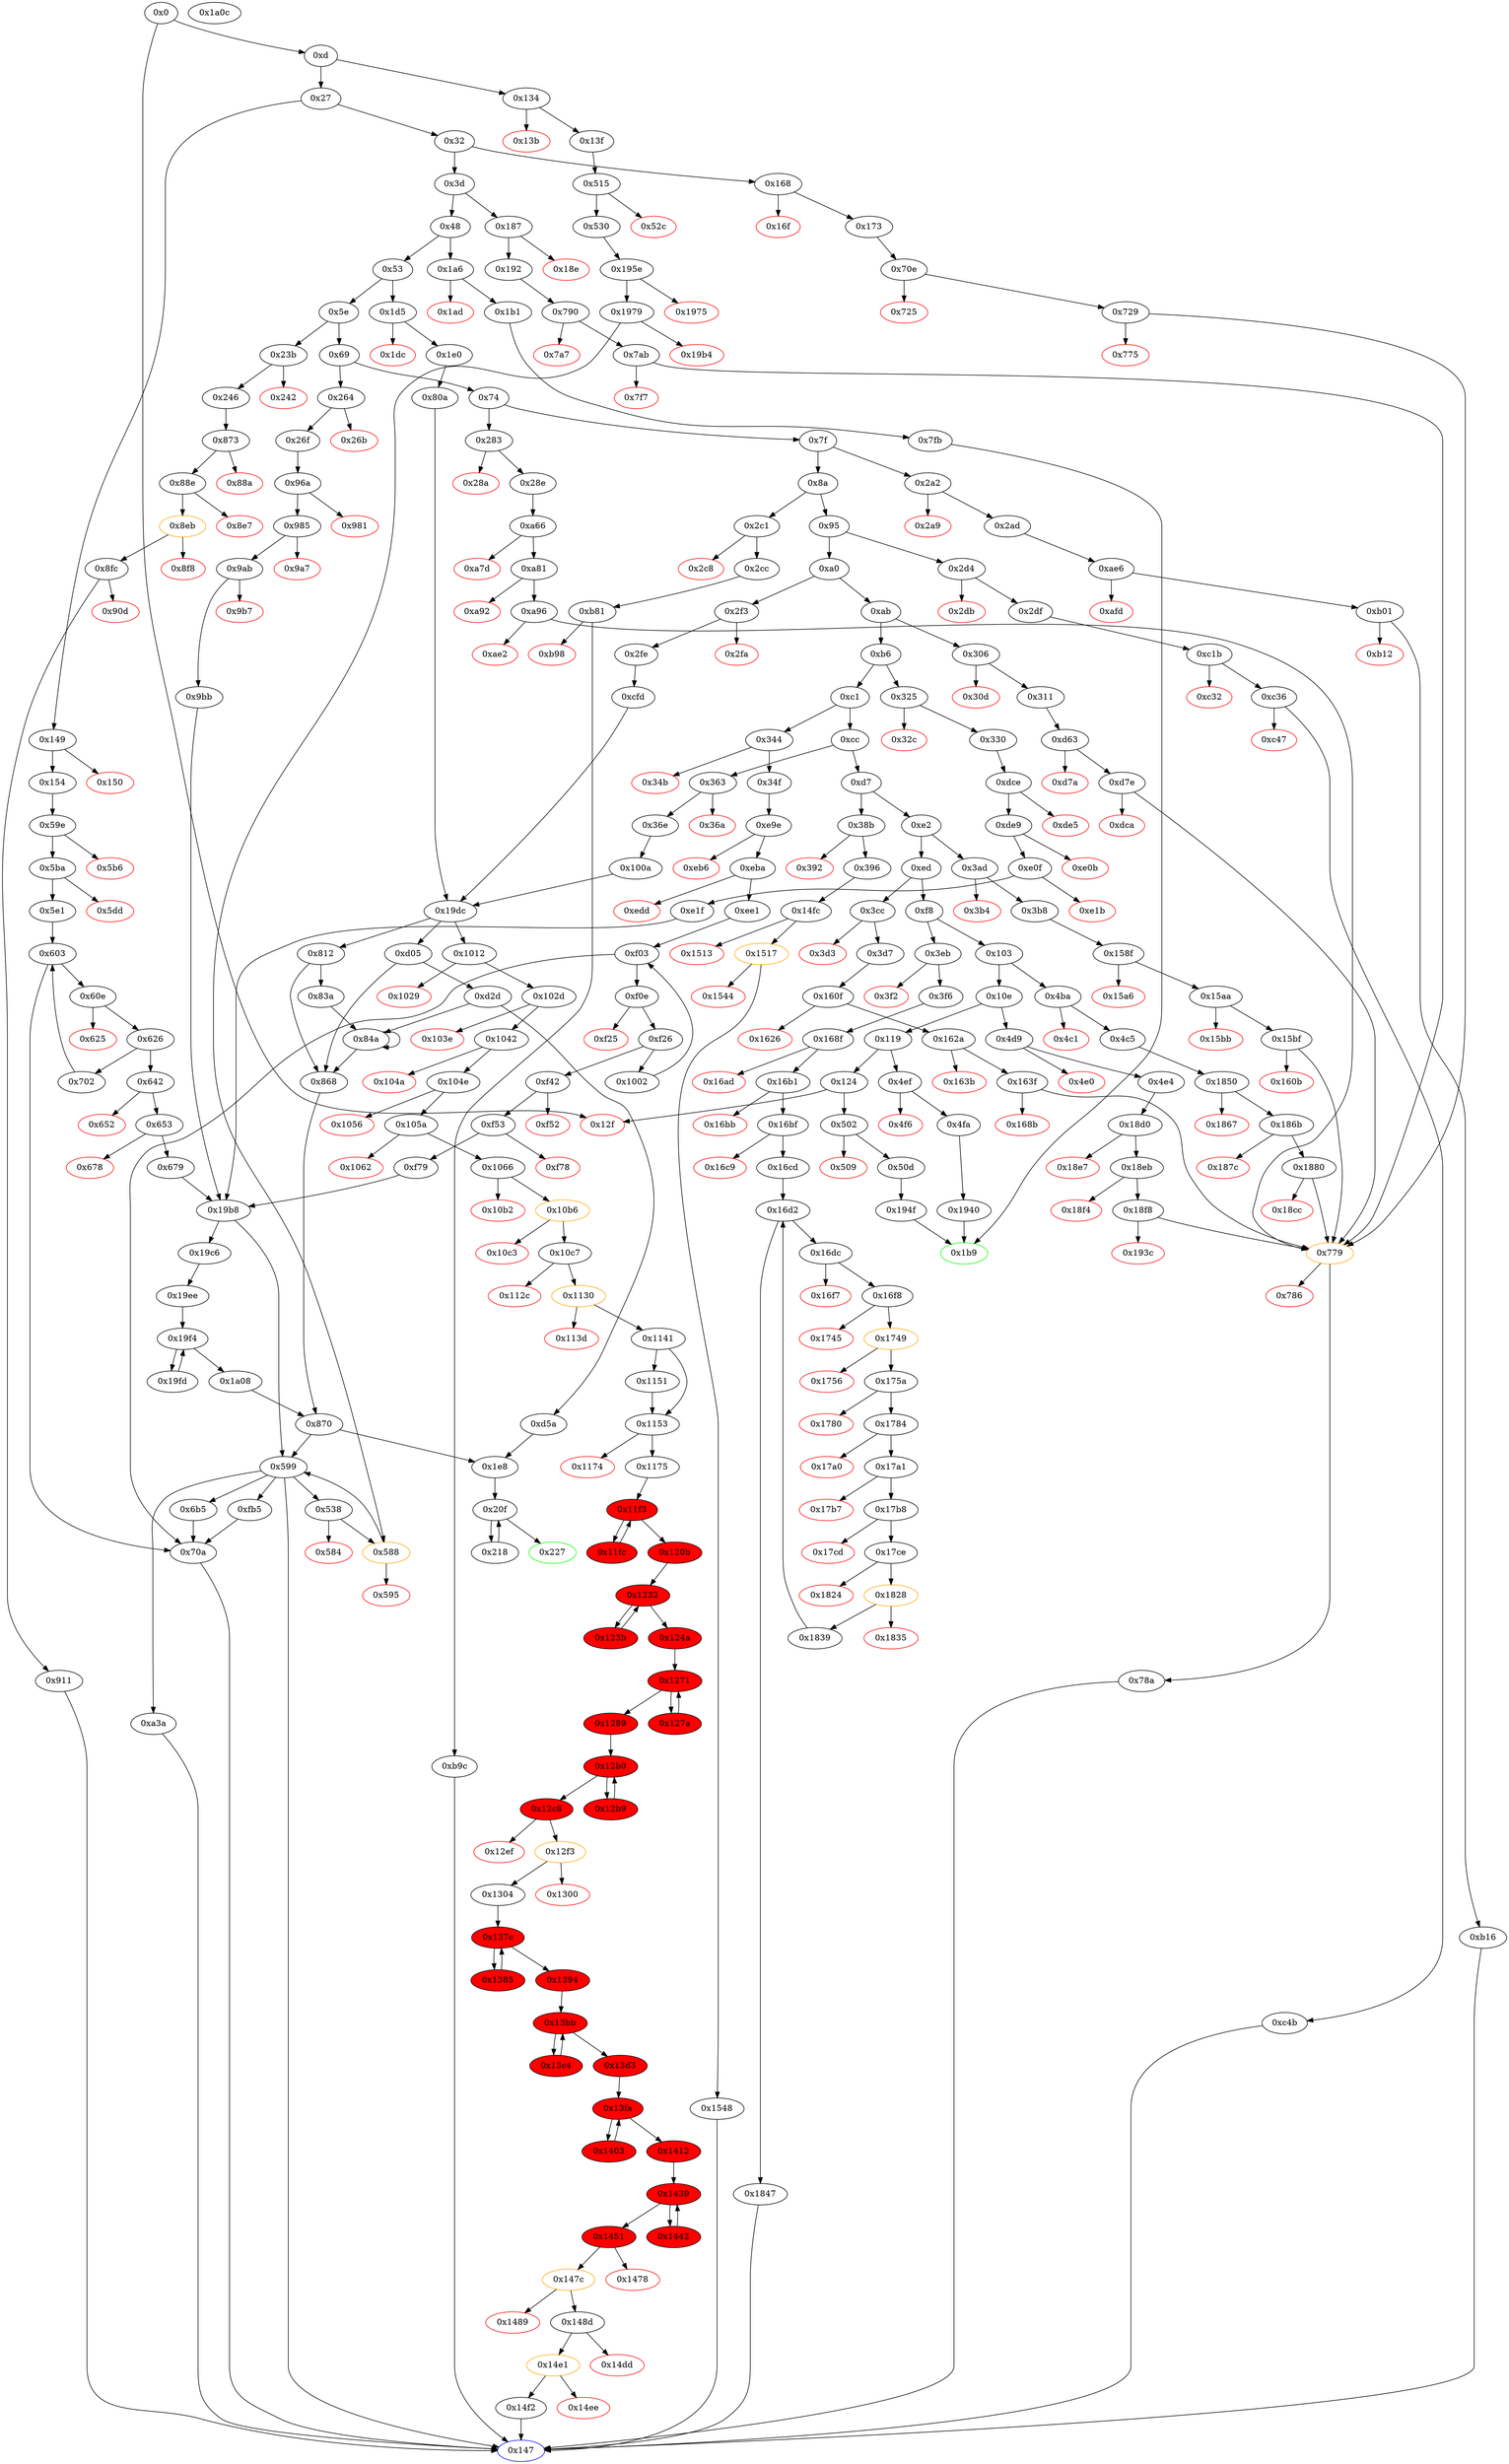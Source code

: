 digraph "" {
"0x13d3" [fillcolor=red, id="0x13d3", style=filled, tooltip="Block 0x13d3\n[0x13d3:0x13f9]\n---\nPredecessors: [0x13bb]\nSuccessors: [0x13fa]\n---\n0x13d3 JUMPDEST\n0x13d4 POP\n0x13d5 POP\n0x13d6 POP\n0x13d7 POP\n0x13d8 SWAP1\n0x13d9 POP\n0x13da ADD\n0x13db DUP6\n0x13dc DUP2\n0x13dd SUB\n0x13de DUP4\n0x13df MSTORE\n0x13e0 DUP8\n0x13e1 DUP2\n0x13e2 DUP2\n0x13e3 MLOAD\n0x13e4 DUP2\n0x13e5 MSTORE\n0x13e6 PUSH1 0x20\n0x13e8 ADD\n0x13e9 SWAP2\n0x13ea POP\n0x13eb DUP1\n0x13ec MLOAD\n0x13ed SWAP1\n0x13ee PUSH1 0x20\n0x13f0 ADD\n0x13f1 SWAP1\n0x13f2 PUSH1 0x20\n0x13f4 MUL\n0x13f5 DUP1\n0x13f6 DUP4\n0x13f7 DUP4\n0x13f8 PUSH1 0x0\n---\n0x13d3: JUMPDEST \n0x13da: V1964 = ADD V1953 V1948\n0x13dd: V1965 = SUB V1964 V1902\n0x13df: M[V1920] = V1965\n0x13e3: V1966 = M[S13]\n0x13e5: M[V1964] = V1966\n0x13e6: V1967 = 0x20\n0x13e8: V1968 = ADD 0x20 V1964\n0x13ec: V1969 = M[S13]\n0x13ee: V1970 = 0x20\n0x13f0: V1971 = ADD 0x20 S13\n0x13f2: V1972 = 0x20\n0x13f4: V1973 = MUL 0x20 V1969\n0x13f8: V1974 = 0x0\n---\nEntry stack: [V13, 0x147, V330, V332, S21, S20, S19, V1891, 0xbc9cbcc8, V330, S15, S14, S13, S12, V1902, V1916, V1918, V1920, V1922, V1948, V1951, V1953, V1953, V1948, V1951, S0]\nStack pops: 14\nStack additions: [S13, S12, S11, S10, S9, S8, S7, V1968, V1971, V1973, V1973, V1968, V1971, 0x0]\nExit stack: [V13, 0x147, V330, V332, S21, S20, S19, V1891, 0xbc9cbcc8, V330, S15, S14, S13, S12, V1902, V1916, V1918, V1920, V1922, V1968, V1971, V1973, V1973, V1968, V1971, 0x0]\n\nDef sites:\nV13: {0xd.0x1b}\n0x147: {0x36e.0x36f}\nV330: {0x36e.0x37d}\nV332: {0x36e.0x380}\nS21: {0xd.0x1b, 0x36e.0x383}\nS20: {0x1e0.0x1e1, 0x36e.0x386, 0x2fe.0x2ff}\nS19: {0x1141.0x1149, 0x1151.0x1152}\nV1891: {0x1304.0x1312}\n0xbc9cbcc8: {0x1304.0x1315}\nV330: {0x36e.0x37d}\nS15: {0x1141.0x1149, 0x1151.0x1152}\nS14: {0x1141.0x1149, 0x1151.0x1152}\nS13: {0x1141.0x1149, 0x1151.0x1152}\nS12: {0x1141.0x1149, 0x1151.0x1152}\nV1902: {0x1304.0x1333}\nV1916: {0x1304.0x134c}\nV1918: {0x1304.0x1350}\nV1920: {0x1304.0x1354}\nV1922: {0x1304.0x1358}\nV1948: {0x1394.0x13a9}\nV1951: {0x1394.0x13b1}\nV1953: {0x1394.0x13b5}\nV1953: {0x1394.0x13b5}\nV1948: {0x1394.0x13a9}\nV1951: {0x1394.0x13b1}\nS0: {0x13c4.0x13ce, 0x1394.0x13b9}\n"];
"0x95" [fillcolor=white, id="0x95", style=filled, tooltip="Block 0x95\n[0x95:0x9f]\n---\nPredecessors: [0x8a]\nSuccessors: [0xa0, 0x2d4]\n---\n0x95 DUP1\n0x96 PUSH4 0x7acc8678\n0x9b EQ\n0x9c PUSH2 0x2d4\n0x9f JUMPI\n---\n0x96: V47 = 0x7acc8678\n0x9b: V48 = EQ 0x7acc8678 V13\n0x9c: V49 = 0x2d4\n0x9f: JUMPI 0x2d4 V48\n---\nEntry stack: [V13]\nStack pops: 1\nStack additions: [S0]\nExit stack: [V13]\n\nDef sites:\nV13: {0xd.0x1b}\n"];
"0x311" [fillcolor=white, id="0x311", style=filled, tooltip="Block 0x311\n[0x311:0x324]\n---\nPredecessors: [0x306]\nSuccessors: [0xd63]\n---\n0x311 JUMPDEST\n0x312 PUSH2 0x147\n0x315 PUSH1 0x1\n0x317 PUSH1 0xa0\n0x319 PUSH1 0x2\n0x31b EXP\n0x31c SUB\n0x31d PUSH1 0x4\n0x31f CALLDATALOAD\n0x320 AND\n0x321 PUSH2 0xd63\n0x324 JUMP\n---\n0x311: JUMPDEST \n0x312: V280 = 0x147\n0x315: V281 = 0x1\n0x317: V282 = 0xa0\n0x319: V283 = 0x2\n0x31b: V284 = EXP 0x2 0xa0\n0x31c: V285 = SUB 0x10000000000000000000000000000000000000000 0x1\n0x31d: V286 = 0x4\n0x31f: V287 = CALLDATALOAD 0x4\n0x320: V288 = AND V287 0xffffffffffffffffffffffffffffffffffffffff\n0x321: V289 = 0xd63\n0x324: JUMP 0xd63\n---\nEntry stack: [V13]\nStack pops: 0\nStack additions: [0x147, V288]\nExit stack: [V13, 0x147, V288]\n\nDef sites:\nV13: {0xd.0x1b}\n"];
"0xf8" [fillcolor=white, id="0xf8", style=filled, tooltip="Block 0xf8\n[0xf8:0x102]\n---\nPredecessors: [0xed]\nSuccessors: [0x103, 0x3eb]\n---\n0xf8 DUP1\n0xf9 PUSH4 0xdf6d7831\n0xfe EQ\n0xff PUSH2 0x3eb\n0x102 JUMPI\n---\n0xf9: V74 = 0xdf6d7831\n0xfe: V75 = EQ 0xdf6d7831 V13\n0xff: V76 = 0x3eb\n0x102: JUMPI 0x3eb V75\n---\nEntry stack: [V13]\nStack pops: 1\nStack additions: [S0]\nExit stack: [V13]\n\nDef sites:\nV13: {0xd.0x1b}\n"];
"0x283" [fillcolor=white, id="0x283", style=filled, tooltip="Block 0x283\n[0x283:0x289]\n---\nPredecessors: [0x74]\nSuccessors: [0x28a, 0x28e]\n---\n0x283 JUMPDEST\n0x284 CALLVALUE\n0x285 ISZERO\n0x286 PUSH2 0x28e\n0x289 JUMPI\n---\n0x283: JUMPDEST \n0x284: V222 = CALLVALUE\n0x285: V223 = ISZERO V222\n0x286: V224 = 0x28e\n0x289: JUMPI 0x28e V223\n---\nEntry stack: [V13]\nStack pops: 0\nStack additions: []\nExit stack: [V13]\n\nDef sites:\nV13: {0xd.0x1b}\n"];
"0x0" [fillcolor=white, id="0x0", style=filled, tooltip="Block 0x0\n[0x0:0xc]\n---\nPredecessors: []\nSuccessors: [0xd, 0x12f]\n---\n0x0 PUSH1 0x60\n0x2 PUSH1 0x40\n0x4 MSTORE\n0x5 PUSH1 0x4\n0x7 CALLDATASIZE\n0x8 LT\n0x9 PUSH2 0x12f\n0xc JUMPI\n---\n0x0: V0 = 0x60\n0x2: V1 = 0x40\n0x4: M[0x40] = 0x60\n0x5: V2 = 0x4\n0x7: V3 = CALLDATASIZE\n0x8: V4 = LT V3 0x4\n0x9: V5 = 0x12f\n0xc: JUMPI 0x12f V4\n---\nEntry stack: []\nStack pops: 0\nStack additions: []\nExit stack: []\n\nDef sites:\n"];
"0xa96" [fillcolor=white, id="0xa96", style=filled, tooltip="Block 0xa96\n[0xa96:0xae1]\n---\nPredecessors: [0xa81]\nSuccessors: [0x779, 0xae2]\n---\n0xa96 JUMPDEST\n0xa97 PUSH1 0x6\n0xa99 SLOAD\n0xa9a PUSH1 0x1\n0xa9c PUSH1 0xa0\n0xa9e PUSH1 0x2\n0xaa0 EXP\n0xaa1 SUB\n0xaa2 AND\n0xaa3 PUSH4 0x9870d7fe\n0xaa8 DUP3\n0xaa9 PUSH1 0x40\n0xaab MLOAD\n0xaac PUSH1 0xe0\n0xaae PUSH1 0x2\n0xab0 EXP\n0xab1 PUSH4 0xffffffff\n0xab6 DUP5\n0xab7 AND\n0xab8 MUL\n0xab9 DUP2\n0xaba MSTORE\n0xabb PUSH1 0x1\n0xabd PUSH1 0xa0\n0xabf PUSH1 0x2\n0xac1 EXP\n0xac2 SUB\n0xac3 SWAP1\n0xac4 SWAP2\n0xac5 AND\n0xac6 PUSH1 0x4\n0xac8 DUP3\n0xac9 ADD\n0xaca MSTORE\n0xacb PUSH1 0x24\n0xacd ADD\n0xace PUSH1 0x0\n0xad0 PUSH1 0x40\n0xad2 MLOAD\n0xad3 DUP1\n0xad4 DUP4\n0xad5 SUB\n0xad6 DUP2\n0xad7 PUSH1 0x0\n0xad9 DUP8\n0xada DUP1\n0xadb EXTCODESIZE\n0xadc ISZERO\n0xadd ISZERO\n0xade PUSH2 0x779\n0xae1 JUMPI\n---\n0xa96: JUMPDEST \n0xa97: V1046 = 0x6\n0xa99: V1047 = S[0x6]\n0xa9a: V1048 = 0x1\n0xa9c: V1049 = 0xa0\n0xa9e: V1050 = 0x2\n0xaa0: V1051 = EXP 0x2 0xa0\n0xaa1: V1052 = SUB 0x10000000000000000000000000000000000000000 0x1\n0xaa2: V1053 = AND 0xffffffffffffffffffffffffffffffffffffffff V1047\n0xaa3: V1054 = 0x9870d7fe\n0xaa9: V1055 = 0x40\n0xaab: V1056 = M[0x40]\n0xaac: V1057 = 0xe0\n0xaae: V1058 = 0x2\n0xab0: V1059 = EXP 0x2 0xe0\n0xab1: V1060 = 0xffffffff\n0xab7: V1061 = AND 0x9870d7fe 0xffffffff\n0xab8: V1062 = MUL 0x9870d7fe 0x100000000000000000000000000000000000000000000000000000000\n0xaba: M[V1056] = 0x9870d7fe00000000000000000000000000000000000000000000000000000000\n0xabb: V1063 = 0x1\n0xabd: V1064 = 0xa0\n0xabf: V1065 = 0x2\n0xac1: V1066 = EXP 0x2 0xa0\n0xac2: V1067 = SUB 0x10000000000000000000000000000000000000000 0x1\n0xac5: V1068 = AND V234 0xffffffffffffffffffffffffffffffffffffffff\n0xac6: V1069 = 0x4\n0xac9: V1070 = ADD V1056 0x4\n0xaca: M[V1070] = V1068\n0xacb: V1071 = 0x24\n0xacd: V1072 = ADD 0x24 V1056\n0xace: V1073 = 0x0\n0xad0: V1074 = 0x40\n0xad2: V1075 = M[0x40]\n0xad5: V1076 = SUB V1072 V1075\n0xad7: V1077 = 0x0\n0xadb: V1078 = EXTCODESIZE V1053\n0xadc: V1079 = ISZERO V1078\n0xadd: V1080 = ISZERO V1079\n0xade: V1081 = 0x779\n0xae1: JUMPI 0x779 V1080\n---\nEntry stack: [V13, 0x147, V234]\nStack pops: 1\nStack additions: [S0, V1053, 0x9870d7fe, V1072, 0x0, V1075, V1076, V1075, 0x0, V1053]\nExit stack: [V13, 0x147, V234, V1053, 0x9870d7fe, V1072, 0x0, V1075, V1076, V1075, 0x0, V1053]\n\nDef sites:\nV13: {0xd.0x1b}\n0x147: {0x28e.0x28f}\nV234: {0x28e.0x29d}\n"];
"0x168b" [color=red, fillcolor=white, id="0x168b", style=filled, tooltip="Block 0x168b\n[0x168b:0x168e]\n---\nPredecessors: [0x163f]\nSuccessors: []\n---\n0x168b PUSH1 0x0\n0x168d DUP1\n0x168e REVERT\n---\n0x168b: V2235 = 0x0\n0x168e: REVERT 0x0 0x0\n---\nEntry stack: [V13, 0x147, V380, V2206, 0xac8a584a, V2225, 0x0, V2228, V2229, V2228, 0x0, V2206]\nStack pops: 0\nStack additions: []\nExit stack: [V13, 0x147, V380, V2206, 0xac8a584a, V2225, 0x0, V2228, V2229, V2228, 0x0, V2206]\n\nDef sites:\nV13: {0xd.0x1b}\n0x147: {0x3d7.0x3d8}\nV380: {0x3d7.0x3e6}\nV2206: {0x163f.0x164b}\n0xac8a584a: {0x163f.0x164c}\nV2225: {0x163f.0x1676}\n0x0: {0x163f.0x1677}\nV2228: {0x163f.0x167b}\nV2229: {0x163f.0x167e}\nV2228: {0x163f.0x167b}\n0x0: {0x163f.0x1680}\nV2206: {0x163f.0x164b}\n"];
"0xe1f" [fillcolor=white, id="0xe1f", style=filled, tooltip="Block 0xe1f\n[0xe1f:0xe9d]\n---\nPredecessors: [0xe0f]\nSuccessors: [0x19b8]\n---\n0xe1f JUMPDEST\n0xe20 PUSH32 0x91a7a4b85135fdd7e8dbc18b12fabe5cc191ea867aa3c2e1a24a102af61d58b\n0xe41 DUP2\n0xe42 PUSH1 0x1\n0xe44 PUSH1 0x40\n0xe46 MLOAD\n0xe47 PUSH1 0x1\n0xe49 PUSH1 0xa0\n0xe4b PUSH1 0x2\n0xe4d EXP\n0xe4e SUB\n0xe4f SWAP1\n0xe50 SWAP3\n0xe51 AND\n0xe52 DUP3\n0xe53 MSTORE\n0xe54 ISZERO\n0xe55 ISZERO\n0xe56 PUSH1 0x20\n0xe58 DUP3\n0xe59 ADD\n0xe5a MSTORE\n0xe5b PUSH1 0x40\n0xe5d SWAP1\n0xe5e DUP2\n0xe5f ADD\n0xe60 SWAP1\n0xe61 MLOAD\n0xe62 DUP1\n0xe63 SWAP2\n0xe64 SUB\n0xe65 SWAP1\n0xe66 LOG1\n0xe67 PUSH1 0x1\n0xe69 PUSH1 0xa0\n0xe6b PUSH1 0x2\n0xe6d EXP\n0xe6e SUB\n0xe6f DUP2\n0xe70 AND\n0xe71 PUSH1 0x0\n0xe73 SWAP1\n0xe74 DUP2\n0xe75 MSTORE\n0xe76 PUSH1 0x2\n0xe78 PUSH1 0x20\n0xe7a MSTORE\n0xe7b PUSH1 0x40\n0xe7d SWAP1\n0xe7e SHA3\n0xe7f DUP1\n0xe80 SLOAD\n0xe81 PUSH1 0xff\n0xe83 NOT\n0xe84 AND\n0xe85 PUSH1 0x1\n0xe87 SWAP1\n0xe88 DUP2\n0xe89 OR\n0xe8a SWAP1\n0xe8b SWAP2\n0xe8c SSTORE\n0xe8d PUSH1 0x4\n0xe8f DUP1\n0xe90 SLOAD\n0xe91 SWAP1\n0xe92 SWAP2\n0xe93 DUP2\n0xe94 ADD\n0xe95 PUSH2 0xa3a\n0xe98 DUP4\n0xe99 DUP3\n0xe9a PUSH2 0x19b8\n0xe9d JUMP\n---\n0xe1f: JUMPDEST \n0xe20: V1403 = 0x91a7a4b85135fdd7e8dbc18b12fabe5cc191ea867aa3c2e1a24a102af61d58b\n0xe42: V1404 = 0x1\n0xe44: V1405 = 0x40\n0xe46: V1406 = M[0x40]\n0xe47: V1407 = 0x1\n0xe49: V1408 = 0xa0\n0xe4b: V1409 = 0x2\n0xe4d: V1410 = EXP 0x2 0xa0\n0xe4e: V1411 = SUB 0x10000000000000000000000000000000000000000 0x1\n0xe51: V1412 = AND V302 0xffffffffffffffffffffffffffffffffffffffff\n0xe53: M[V1406] = V1412\n0xe54: V1413 = ISZERO 0x1\n0xe55: V1414 = ISZERO 0x0\n0xe56: V1415 = 0x20\n0xe59: V1416 = ADD V1406 0x20\n0xe5a: M[V1416] = 0x1\n0xe5b: V1417 = 0x40\n0xe5f: V1418 = ADD 0x40 V1406\n0xe61: V1419 = M[0x40]\n0xe64: V1420 = SUB V1418 V1419\n0xe66: LOG V1419 V1420 0x91a7a4b85135fdd7e8dbc18b12fabe5cc191ea867aa3c2e1a24a102af61d58b\n0xe67: V1421 = 0x1\n0xe69: V1422 = 0xa0\n0xe6b: V1423 = 0x2\n0xe6d: V1424 = EXP 0x2 0xa0\n0xe6e: V1425 = SUB 0x10000000000000000000000000000000000000000 0x1\n0xe70: V1426 = AND V302 0xffffffffffffffffffffffffffffffffffffffff\n0xe71: V1427 = 0x0\n0xe75: M[0x0] = V1426\n0xe76: V1428 = 0x2\n0xe78: V1429 = 0x20\n0xe7a: M[0x20] = 0x2\n0xe7b: V1430 = 0x40\n0xe7e: V1431 = SHA3 0x0 0x40\n0xe80: V1432 = S[V1431]\n0xe81: V1433 = 0xff\n0xe83: V1434 = NOT 0xff\n0xe84: V1435 = AND 0xffffffffffffffffffffffffffffffffffffffffffffffffffffffffffffff00 V1432\n0xe85: V1436 = 0x1\n0xe89: V1437 = OR 0x1 V1435\n0xe8c: S[V1431] = V1437\n0xe8d: V1438 = 0x4\n0xe90: V1439 = S[0x4]\n0xe94: V1440 = ADD V1439 0x1\n0xe95: V1441 = 0xa3a\n0xe9a: V1442 = 0x19b8\n0xe9d: JUMP 0x19b8\n---\nEntry stack: [V13, 0x147, V302]\nStack pops: 1\nStack additions: [S0, 0x4, V1439, V1440, 0xa3a, 0x4, V1440]\nExit stack: [V13, 0x147, V302, 0x4, V1439, V1440, 0xa3a, 0x4, V1440]\n\nDef sites:\nV13: {0xd.0x1b}\n0x147: {0x330.0x331}\nV302: {0x330.0x33f}\n"];
"0x147c" [color=orange, fillcolor=white, id="0x147c", style=filled, tooltip="Block 0x147c\n[0x147c:0x1488]\n---\nPredecessors: [0x1451]\nSuccessors: [0x1489, 0x148d]\n---\n0x147c JUMPDEST\n0x147d PUSH2 0x2c6\n0x1480 GAS\n0x1481 SUB\n0x1482 CALL\n0x1483 ISZERO\n0x1484 ISZERO\n0x1485 PUSH2 0x148d\n0x1488 JUMPI\n---\n0x147c: JUMPDEST \n0x147d: V2015 = 0x2c6\n0x1480: V2016 = GAS\n0x1481: V2017 = SUB V2016 0x2c6\n0x1482: V2018 = CALL V2017 V1891 0x0 V2007 V2008 V2007 0x0\n0x1483: V2019 = ISZERO V2018\n0x1484: V2020 = ISZERO V2019\n0x1485: V2021 = 0x148d\n0x1488: JUMPI 0x148d V2020\n---\nEntry stack: [V13, 0x147, V330, V332, S11, S10, S9, V1891, 0xbc9cbcc8, V2004, 0x0, V2007, V2008, V2007, 0x0, V1891]\nStack pops: 6\nStack additions: []\nExit stack: [V13, 0x147, V330, V332, S11, S10, S9, V1891, 0xbc9cbcc8, V2004]\n\nDef sites:\nV13: {0xd.0x1b}\n0x147: {0x36e.0x36f}\nV330: {0x36e.0x37d}\nV332: {0x36e.0x380}\nS11: {0xd.0x1b, 0x36e.0x383}\nS10: {0x1e0.0x1e1, 0x36e.0x386, 0x2fe.0x2ff}\nS9: {0x1141.0x1149, 0x1151.0x1152}\nV1891: {0x1304.0x1312}\n0xbc9cbcc8: {0x1304.0x1315}\nV2004: {0x1451.0x1458}\n0x0: {0x1451.0x1464}\nV2007: {0x1451.0x1468}\nV2008: {0x1451.0x146b}\nV2007: {0x1451.0x1468}\n0x0: {0x1451.0x146d}\nV1891: {0x1304.0x1312}\n"];
"0x154" [fillcolor=white, id="0x154", style=filled, tooltip="Block 0x154\n[0x154:0x167]\n---\nPredecessors: [0x149]\nSuccessors: [0x59e]\n---\n0x154 JUMPDEST\n0x155 PUSH2 0x147\n0x158 PUSH1 0x1\n0x15a PUSH1 0xa0\n0x15c PUSH1 0x2\n0x15e EXP\n0x15f SUB\n0x160 PUSH1 0x4\n0x162 CALLDATALOAD\n0x163 AND\n0x164 PUSH2 0x59e\n0x167 JUMP\n---\n0x154: JUMPDEST \n0x155: V100 = 0x147\n0x158: V101 = 0x1\n0x15a: V102 = 0xa0\n0x15c: V103 = 0x2\n0x15e: V104 = EXP 0x2 0xa0\n0x15f: V105 = SUB 0x10000000000000000000000000000000000000000 0x1\n0x160: V106 = 0x4\n0x162: V107 = CALLDATALOAD 0x4\n0x163: V108 = AND V107 0xffffffffffffffffffffffffffffffffffffffff\n0x164: V109 = 0x59e\n0x167: JUMP 0x59e\n---\nEntry stack: [V13]\nStack pops: 0\nStack additions: [0x147, V108]\nExit stack: [V13, 0x147, V108]\n\nDef sites:\nV13: {0xd.0x1b}\n"];
"0x195e" [fillcolor=white, id="0x195e", style=filled, tooltip="Block 0x195e\n[0x195e:0x1974]\n---\nPredecessors: [0x530]\nSuccessors: [0x1975, 0x1979]\n---\n0x195e JUMPDEST\n0x195f PUSH1 0x0\n0x1961 SLOAD\n0x1962 CALLER\n0x1963 PUSH1 0x1\n0x1965 PUSH1 0xa0\n0x1967 PUSH1 0x2\n0x1969 EXP\n0x196a SUB\n0x196b SWAP1\n0x196c DUP2\n0x196d AND\n0x196e SWAP2\n0x196f AND\n0x1970 EQ\n0x1971 PUSH2 0x1979\n0x1974 JUMPI\n---\n0x195e: JUMPDEST \n0x195f: V2541 = 0x0\n0x1961: V2542 = S[0x0]\n0x1962: V2543 = CALLER\n0x1963: V2544 = 0x1\n0x1965: V2545 = 0xa0\n0x1967: V2546 = 0x2\n0x1969: V2547 = EXP 0x2 0xa0\n0x196a: V2548 = SUB 0x10000000000000000000000000000000000000000 0x1\n0x196d: V2549 = AND 0xffffffffffffffffffffffffffffffffffffffff V2543\n0x196f: V2550 = AND V2542 0xffffffffffffffffffffffffffffffffffffffff\n0x1970: V2551 = EQ V2550 V2549\n0x1971: V2552 = 0x1979\n0x1974: JUMPI 0x1979 V2551\n---\nEntry stack: [V13, 0x147, 0x538]\nStack pops: 0\nStack additions: []\nExit stack: [V13, 0x147, 0x538]\n\nDef sites:\nV13: {0xd.0x1b}\n0x147: {0x13f.0x140}\n0x538: {0x530.0x531}\n"];
"0xf0e" [fillcolor=white, id="0xf0e", style=filled, tooltip="Block 0xf0e\n[0xf0e:0xf24]\n---\nPredecessors: [0xf03]\nSuccessors: [0xf25, 0xf26]\n---\n0xf0e DUP2\n0xf0f PUSH1 0x1\n0xf11 PUSH1 0xa0\n0xf13 PUSH1 0x2\n0xf15 EXP\n0xf16 SUB\n0xf17 AND\n0xf18 PUSH1 0x4\n0xf1a DUP3\n0xf1b DUP2\n0xf1c SLOAD\n0xf1d DUP2\n0xf1e LT\n0xf1f ISZERO\n0xf20 ISZERO\n0xf21 PUSH2 0xf26\n0xf24 JUMPI\n---\n0xf0f: V1494 = 0x1\n0xf11: V1495 = 0xa0\n0xf13: V1496 = 0x2\n0xf15: V1497 = EXP 0x2 0xa0\n0xf16: V1498 = SUB 0x10000000000000000000000000000000000000000 0x1\n0xf17: V1499 = AND 0xffffffffffffffffffffffffffffffffffffffff V316\n0xf18: V1500 = 0x4\n0xf1c: V1501 = S[0x4]\n0xf1e: V1502 = LT S0 V1501\n0xf1f: V1503 = ISZERO V1502\n0xf20: V1504 = ISZERO V1503\n0xf21: V1505 = 0xf26\n0xf24: JUMPI 0xf26 V1504\n---\nEntry stack: [V13, 0x147, V316, S0]\nStack pops: 2\nStack additions: [S1, S0, V1499, 0x4, S0]\nExit stack: [V13, 0x147, V316, S0, V1499, 0x4, S0]\n\nDef sites:\nV13: {0xd.0x1b}\n0x147: {0x34f.0x350}\nV316: {0x34f.0x35e}\nS0: {0xee1.0xeed, 0x1002.0x1005}\n"];
"0x4e0" [color=red, fillcolor=white, id="0x4e0", style=filled, tooltip="Block 0x4e0\n[0x4e0:0x4e3]\n---\nPredecessors: [0x4d9]\nSuccessors: []\n---\n0x4e0 PUSH1 0x0\n0x4e2 DUP1\n0x4e3 REVERT\n---\n0x4e0: V462 = 0x0\n0x4e3: REVERT 0x0 0x0\n---\nEntry stack: [V13]\nStack pops: 0\nStack additions: []\nExit stack: [V13]\n\nDef sites:\nV13: {0xd.0x1b}\n"];
"0x1062" [color=red, fillcolor=white, id="0x1062", style=filled, tooltip="Block 0x1062\n[0x1062:0x1065]\n---\nPredecessors: [0x105a]\nSuccessors: []\n---\n0x1062 PUSH1 0x0\n0x1064 DUP1\n0x1065 REVERT\n---\n0x1062: V1626 = 0x0\n0x1065: REVERT 0x0 0x0\n---\nEntry stack: [V13, 0x147, V330, V332, S2, S1, V2596]\nStack pops: 0\nStack additions: []\nExit stack: [V13, 0x147, V330, V332, S2, S1, V2596]\n\nDef sites:\nV13: {0xd.0x1b}\n0x147: {0x36e.0x36f}\nV330: {0x36e.0x37d}\nV332: {0x36e.0x380}\nS2: {0xd.0x1b, 0x36e.0x383}\nS1: {0x1e0.0x1e1, 0x36e.0x386, 0x2fe.0x2ff}\nV2596: {0x19dc.0x19e1}\n"];
"0x147" [color=blue, fillcolor=white, id="0x147", style=filled, tooltip="Block 0x147\n[0x147:0x148]\n---\nPredecessors: [0x599, 0x70a, 0x78a, 0x911, 0xa3a, 0xb16, 0xb9c, 0xc4b, 0x14f2, 0x1548, 0x1847]\nSuccessors: []\n---\n0x147 JUMPDEST\n0x148 STOP\n---\n0x147: JUMPDEST \n0x148: STOP \n---\nEntry stack: [V13, S4, S3, S2, S1, S0]\nStack pops: 0\nStack additions: []\nExit stack: [V13, S4, S3, S2, S1, S0]\n\nDef sites:\nV13: {0xd.0x1b}\nS4: {0x330.0x331, 0xd.0x1b, 0x26f.0x270}\nS3: {0xd.0x1b, 0x26f.0x270, 0x34f.0x350, 0x26f.0x27e, 0x330.0x331, 0x330.0x33f, 0x154.0x155}\nS2: {0x9bb.0xa29, 0xe1f.0xe8d, 0x330.0x33f, 0x154.0x155, 0x154.0x163, 0xd.0x1b, 0x26f.0x27e, 0x26f.0x270, 0x34f.0x35e}\nS1: {0x9bb.0xa29, 0x9bb.0xa2c, 0xe1f.0xe8d, 0xe1f.0xe90, 0x154.0x155, 0x154.0x163, 0xd.0x1b, 0x26f.0x27e, 0x5e1.0x5ed, 0xee1.0xeed, 0x702.0x705, 0x1002.0x1005}\nS0: {0x679.0x6a6, 0xf79.0xfaa, 0x9bb.0xa29, 0x9bb.0xa2c, 0x9bb.0xa30, 0xe1f.0xe90, 0xe1f.0xe94, 0x13f.0x140, 0x330.0x331, 0x154.0x163, 0xd.0x1b, 0x26f.0x270, 0x36e.0x36f, 0x5e1.0x5ed, 0x702.0x705}\n"];
"0x15bf" [fillcolor=white, id="0x15bf", style=filled, tooltip="Block 0x15bf\n[0x15bf:0x160a]\n---\nPredecessors: [0x15aa]\nSuccessors: [0x779, 0x160b]\n---\n0x15bf JUMPDEST\n0x15c0 PUSH1 0x6\n0x15c2 SLOAD\n0x15c3 PUSH1 0x1\n0x15c5 PUSH1 0xa0\n0x15c7 PUSH1 0x2\n0x15c9 EXP\n0x15ca SUB\n0x15cb AND\n0x15cc PUSH4 0x1a12fd3\n0x15d1 DUP3\n0x15d2 PUSH1 0x40\n0x15d4 MLOAD\n0x15d5 PUSH1 0xe0\n0x15d7 PUSH1 0x2\n0x15d9 EXP\n0x15da PUSH4 0xffffffff\n0x15df DUP5\n0x15e0 AND\n0x15e1 MUL\n0x15e2 DUP2\n0x15e3 MSTORE\n0x15e4 PUSH1 0x1\n0x15e6 PUSH1 0xa0\n0x15e8 PUSH1 0x2\n0x15ea EXP\n0x15eb SUB\n0x15ec SWAP1\n0x15ed SWAP2\n0x15ee AND\n0x15ef PUSH1 0x4\n0x15f1 DUP3\n0x15f2 ADD\n0x15f3 MSTORE\n0x15f4 PUSH1 0x24\n0x15f6 ADD\n0x15f7 PUSH1 0x0\n0x15f9 PUSH1 0x40\n0x15fb MLOAD\n0x15fc DUP1\n0x15fd DUP4\n0x15fe SUB\n0x15ff DUP2\n0x1600 PUSH1 0x0\n0x1602 DUP8\n0x1603 DUP1\n0x1604 EXTCODESIZE\n0x1605 ISZERO\n0x1606 ISZERO\n0x1607 PUSH2 0x779\n0x160a JUMPI\n---\n0x15bf: JUMPDEST \n0x15c0: V2139 = 0x6\n0x15c2: V2140 = S[0x6]\n0x15c3: V2141 = 0x1\n0x15c5: V2142 = 0xa0\n0x15c7: V2143 = 0x2\n0x15c9: V2144 = EXP 0x2 0xa0\n0x15ca: V2145 = SUB 0x10000000000000000000000000000000000000000 0x1\n0x15cb: V2146 = AND 0xffffffffffffffffffffffffffffffffffffffff V2140\n0x15cc: V2147 = 0x1a12fd3\n0x15d2: V2148 = 0x40\n0x15d4: V2149 = M[0x40]\n0x15d5: V2150 = 0xe0\n0x15d7: V2151 = 0x2\n0x15d9: V2152 = EXP 0x2 0xe0\n0x15da: V2153 = 0xffffffff\n0x15e0: V2154 = AND 0x1a12fd3 0xffffffff\n0x15e1: V2155 = MUL 0x1a12fd3 0x100000000000000000000000000000000000000000000000000000000\n0x15e3: M[V2149] = 0x1a12fd300000000000000000000000000000000000000000000000000000000\n0x15e4: V2156 = 0x1\n0x15e6: V2157 = 0xa0\n0x15e8: V2158 = 0x2\n0x15ea: V2159 = EXP 0x2 0xa0\n0x15eb: V2160 = SUB 0x10000000000000000000000000000000000000000 0x1\n0x15ee: V2161 = AND V366 0xffffffffffffffffffffffffffffffffffffffff\n0x15ef: V2162 = 0x4\n0x15f2: V2163 = ADD V2149 0x4\n0x15f3: M[V2163] = V2161\n0x15f4: V2164 = 0x24\n0x15f6: V2165 = ADD 0x24 V2149\n0x15f7: V2166 = 0x0\n0x15f9: V2167 = 0x40\n0x15fb: V2168 = M[0x40]\n0x15fe: V2169 = SUB V2165 V2168\n0x1600: V2170 = 0x0\n0x1604: V2171 = EXTCODESIZE V2146\n0x1605: V2172 = ISZERO V2171\n0x1606: V2173 = ISZERO V2172\n0x1607: V2174 = 0x779\n0x160a: JUMPI 0x779 V2173\n---\nEntry stack: [V13, 0x147, V366]\nStack pops: 1\nStack additions: [S0, V2146, 0x1a12fd3, V2165, 0x0, V2168, V2169, V2168, 0x0, V2146]\nExit stack: [V13, 0x147, V366, V2146, 0x1a12fd3, V2165, 0x0, V2168, V2169, V2168, 0x0, V2146]\n\nDef sites:\nV13: {0xd.0x1b}\n0x147: {0x3b8.0x3b9}\nV366: {0x3b8.0x3c7}\n"];
"0xa7d" [color=red, fillcolor=white, id="0xa7d", style=filled, tooltip="Block 0xa7d\n[0xa7d:0xa80]\n---\nPredecessors: [0xa66]\nSuccessors: []\n---\n0xa7d PUSH1 0x0\n0xa7f DUP1\n0xa80 REVERT\n---\n0xa7d: V1035 = 0x0\n0xa80: REVERT 0x0 0x0\n---\nEntry stack: [V13, 0x147, V234]\nStack pops: 0\nStack additions: []\nExit stack: [V13, 0x147, V234]\n\nDef sites:\nV13: {0xd.0x1b}\n0x147: {0x28e.0x28f}\nV234: {0x28e.0x29d}\n"];
"0x16f8" [fillcolor=white, id="0x16f8", style=filled, tooltip="Block 0x16f8\n[0x16f8:0x1744]\n---\nPredecessors: [0x16dc]\nSuccessors: [0x1745, 0x1749]\n---\n0x16f8 JUMPDEST\n0x16f9 SWAP1\n0x16fa PUSH1 0x20\n0x16fc ADD\n0x16fd SWAP1\n0x16fe PUSH1 0x20\n0x1700 MUL\n0x1701 ADD\n0x1702 MLOAD\n0x1703 PUSH1 0x0\n0x1705 PUSH1 0x40\n0x1707 MLOAD\n0x1708 PUSH1 0x60\n0x170a ADD\n0x170b MSTORE\n0x170c PUSH1 0x40\n0x170e MLOAD\n0x170f PUSH1 0xe0\n0x1711 PUSH1 0x2\n0x1713 EXP\n0x1714 PUSH4 0xffffffff\n0x1719 DUP5\n0x171a AND\n0x171b MUL\n0x171c DUP2\n0x171d MSTORE\n0x171e PUSH1 0x1\n0x1720 PUSH1 0xa0\n0x1722 PUSH1 0x2\n0x1724 EXP\n0x1725 SUB\n0x1726 SWAP1\n0x1727 SWAP2\n0x1728 AND\n0x1729 PUSH1 0x4\n0x172b DUP3\n0x172c ADD\n0x172d MSTORE\n0x172e PUSH1 0x24\n0x1730 ADD\n0x1731 PUSH1 0x60\n0x1733 PUSH1 0x40\n0x1735 MLOAD\n0x1736 DUP1\n0x1737 DUP4\n0x1738 SUB\n0x1739 DUP2\n0x173a PUSH1 0x0\n0x173c DUP8\n0x173d DUP1\n0x173e EXTCODESIZE\n0x173f ISZERO\n0x1740 ISZERO\n0x1741 PUSH2 0x1749\n0x1744 JUMPI\n---\n0x16f8: JUMPDEST \n0x16fa: V2276 = 0x20\n0x16fc: V2277 = ADD 0x20 V397\n0x16fe: V2278 = 0x20\n0x1700: V2279 = MUL 0x20 S0\n0x1701: V2280 = ADD V2279 V2277\n0x1702: V2281 = M[V2280]\n0x1703: V2282 = 0x0\n0x1705: V2283 = 0x40\n0x1707: V2284 = M[0x40]\n0x1708: V2285 = 0x60\n0x170a: V2286 = ADD 0x60 V2284\n0x170b: M[V2286] = 0x0\n0x170c: V2287 = 0x40\n0x170e: V2288 = M[0x40]\n0x170f: V2289 = 0xe0\n0x1711: V2290 = 0x2\n0x1713: V2291 = EXP 0x2 0xe0\n0x1714: V2292 = 0xffffffff\n0x171a: V2293 = AND 0xe7d4fd91 0xffffffff\n0x171b: V2294 = MUL 0xe7d4fd91 0x100000000000000000000000000000000000000000000000000000000\n0x171d: M[V2288] = 0xe7d4fd9100000000000000000000000000000000000000000000000000000000\n0x171e: V2295 = 0x1\n0x1720: V2296 = 0xa0\n0x1722: V2297 = 0x2\n0x1724: V2298 = EXP 0x2 0xa0\n0x1725: V2299 = SUB 0x10000000000000000000000000000000000000000 0x1\n0x1728: V2300 = AND V2281 0xffffffffffffffffffffffffffffffffffffffff\n0x1729: V2301 = 0x4\n0x172c: V2302 = ADD V2288 0x4\n0x172d: M[V2302] = V2300\n0x172e: V2303 = 0x24\n0x1730: V2304 = ADD 0x24 V2288\n0x1731: V2305 = 0x60\n0x1733: V2306 = 0x40\n0x1735: V2307 = M[0x40]\n0x1738: V2308 = SUB V2304 V2307\n0x173a: V2309 = 0x0\n0x173e: V2310 = EXTCODESIZE V2271\n0x173f: V2311 = ISZERO V2310\n0x1740: V2312 = ISZERO V2311\n0x1741: V2313 = 0x1749\n0x1744: JUMPI 0x1749 V2312\n---\nEntry stack: [V13, 0x147, V397, V417, V437, S7, S6, S5, S4, V2271, 0xe7d4fd91, V397, S0]\nStack pops: 4\nStack additions: [S3, S2, V2304, 0x60, V2307, V2308, V2307, 0x0, S3]\nExit stack: [V13, 0x147, V397, V417, V437, S7, S6, S5, S4, V2271, 0xe7d4fd91, V2304, 0x60, V2307, V2308, V2307, 0x0, V2271]\n\nDef sites:\nV13: {0xd.0x1b}\n0x147: {0x3f6.0x3f7}\nV397: {0x3f6.0x410}\nV417: {0x3f6.0x450}\nV437: {0x3f6.0x490}\nS7: {0x175a.0x1762, 0x168f.0x1690}\nS6: {0x1839.0x1840, 0x16cd.0x16ce}\nS5: {0x175a.0x1768, 0x168f.0x1690}\nS4: {0x175a.0x176e, 0x168f.0x1690}\nV2271: {0x16dc.0x16e7}\n0xe7d4fd91: {0x16dc.0x16e8}\nV397: {0x3f6.0x410}\nS0: {0x1839.0x1840, 0x16cd.0x16ce}\n"];
"0x1847" [fillcolor=white, id="0x1847", style=filled, tooltip="Block 0x1847\n[0x1847:0x184f]\n---\nPredecessors: [0x16d2]\nSuccessors: [0x147]\n---\n0x1847 JUMPDEST\n0x1848 POP\n0x1849 POP\n0x184a POP\n0x184b POP\n0x184c POP\n0x184d POP\n0x184e POP\n0x184f JUMP\n---\n0x1847: JUMPDEST \n0x184f: JUMP 0x147\n---\nEntry stack: [V13, 0x147, V397, V417, V437, S3, S2, S1, S0]\nStack pops: 8\nStack additions: []\nExit stack: [V13]\n\nDef sites:\nV13: {0xd.0x1b}\n0x147: {0x3f6.0x3f7}\nV397: {0x3f6.0x410}\nV417: {0x3f6.0x450}\nV437: {0x3f6.0x490}\nS3: {0x175a.0x1762, 0x168f.0x1690}\nS2: {0x1839.0x1840, 0x16cd.0x16ce}\nS1: {0x175a.0x1768, 0x168f.0x1690}\nS0: {0x175a.0x176e, 0x168f.0x1690}\n"];
"0x134" [fillcolor=white, id="0x134", style=filled, tooltip="Block 0x134\n[0x134:0x13a]\n---\nPredecessors: [0xd]\nSuccessors: [0x13b, 0x13f]\n---\n0x134 JUMPDEST\n0x135 CALLVALUE\n0x136 ISZERO\n0x137 PUSH2 0x13f\n0x13a JUMPI\n---\n0x134: JUMPDEST \n0x135: V90 = CALLVALUE\n0x136: V91 = ISZERO V90\n0x137: V92 = 0x13f\n0x13a: JUMPI 0x13f V91\n---\nEntry stack: [V13]\nStack pops: 0\nStack additions: []\nExit stack: [V13]\n\nDef sites:\nV13: {0xd.0x1b}\n"];
"0x10e" [fillcolor=white, id="0x10e", style=filled, tooltip="Block 0x10e\n[0x10e:0x118]\n---\nPredecessors: [0x103]\nSuccessors: [0x119, 0x4d9]\n---\n0x10e DUP1\n0x10f PUSH4 0xe9c26893\n0x114 EQ\n0x115 PUSH2 0x4d9\n0x118 JUMPI\n---\n0x10f: V80 = 0xe9c26893\n0x114: V81 = EQ 0xe9c26893 V13\n0x115: V82 = 0x4d9\n0x118: JUMPI 0x4d9 V81\n---\nEntry stack: [V13]\nStack pops: 1\nStack additions: [S0]\nExit stack: [V13]\n\nDef sites:\nV13: {0xd.0x1b}\n"];
"0xa0" [fillcolor=white, id="0xa0", style=filled, tooltip="Block 0xa0\n[0xa0:0xaa]\n---\nPredecessors: [0x95]\nSuccessors: [0xab, 0x2f3]\n---\n0xa0 DUP1\n0xa1 PUSH4 0x7c423f54\n0xa6 EQ\n0xa7 PUSH2 0x2f3\n0xaa JUMPI\n---\n0xa1: V50 = 0x7c423f54\n0xa6: V51 = EQ 0x7c423f54 V13\n0xa7: V52 = 0x2f3\n0xaa: JUMPI 0x2f3 V51\n---\nEntry stack: [V13]\nStack pops: 1\nStack additions: [S0]\nExit stack: [V13]\n\nDef sites:\nV13: {0xd.0x1b}\n"];
"0x2ad" [fillcolor=white, id="0x2ad", style=filled, tooltip="Block 0x2ad\n[0x2ad:0x2c0]\n---\nPredecessors: [0x2a2]\nSuccessors: [0xae6]\n---\n0x2ad JUMPDEST\n0x2ae PUSH2 0x147\n0x2b1 PUSH1 0x1\n0x2b3 PUSH1 0xa0\n0x2b5 PUSH1 0x2\n0x2b7 EXP\n0x2b8 SUB\n0x2b9 PUSH1 0x4\n0x2bb CALLDATALOAD\n0x2bc AND\n0x2bd PUSH2 0xae6\n0x2c0 JUMP\n---\n0x2ad: JUMPDEST \n0x2ae: V240 = 0x147\n0x2b1: V241 = 0x1\n0x2b3: V242 = 0xa0\n0x2b5: V243 = 0x2\n0x2b7: V244 = EXP 0x2 0xa0\n0x2b8: V245 = SUB 0x10000000000000000000000000000000000000000 0x1\n0x2b9: V246 = 0x4\n0x2bb: V247 = CALLDATALOAD 0x4\n0x2bc: V248 = AND V247 0xffffffffffffffffffffffffffffffffffffffff\n0x2bd: V249 = 0xae6\n0x2c0: JUMP 0xae6\n---\nEntry stack: [V13]\nStack pops: 0\nStack additions: [0x147, V248]\nExit stack: [V13, 0x147, V248]\n\nDef sites:\nV13: {0xd.0x1b}\n"];
"0xb98" [color=red, fillcolor=white, id="0xb98", style=filled, tooltip="Block 0xb98\n[0xb98:0xb9b]\n---\nPredecessors: [0xb81]\nSuccessors: []\n---\n0xb98 PUSH1 0x0\n0xb9a DUP1\n0xb9b REVERT\n---\n0xb98: V1156 = 0x0\n0xb9b: REVERT 0x0 0x0\n---\nEntry stack: [V13, 0x147]\nStack pops: 0\nStack additions: []\nExit stack: [V13, 0x147]\n\nDef sites:\nV13: {0xd.0x1b}\n0x147: {0x2cc.0x2cd}\n"];
"0x120b" [fillcolor=red, id="0x120b", style=filled, tooltip="Block 0x120b\n[0x120b:0x1231]\n---\nPredecessors: [0x11f3]\nSuccessors: [0x1232]\n---\n0x120b JUMPDEST\n0x120c POP\n0x120d POP\n0x120e POP\n0x120f POP\n0x1210 SWAP1\n0x1211 POP\n0x1212 ADD\n0x1213 DUP6\n0x1214 DUP2\n0x1215 SUB\n0x1216 DUP5\n0x1217 MSTORE\n0x1218 DUP9\n0x1219 DUP2\n0x121a DUP2\n0x121b MLOAD\n0x121c DUP2\n0x121d MSTORE\n0x121e PUSH1 0x20\n0x1220 ADD\n0x1221 SWAP2\n0x1222 POP\n0x1223 DUP1\n0x1224 MLOAD\n0x1225 SWAP1\n0x1226 PUSH1 0x20\n0x1228 ADD\n0x1229 SWAP1\n0x122a PUSH1 0x20\n0x122c MUL\n0x122d DUP1\n0x122e DUP4\n0x122f DUP4\n0x1230 PUSH1 0x0\n---\n0x120b: JUMPDEST \n0x1212: V1805 = ADD V1794 V1789\n0x1215: V1806 = SUB V1805 V1763\n0x1217: M[V1779] = V1806\n0x121b: V1807 = M[S14]\n0x121d: M[V1805] = V1807\n0x121e: V1808 = 0x20\n0x1220: V1809 = ADD 0x20 V1805\n0x1224: V1810 = M[S14]\n0x1226: V1811 = 0x20\n0x1228: V1812 = ADD 0x20 S14\n0x122a: V1813 = 0x20\n0x122c: V1814 = MUL 0x20 V1810\n0x1230: V1815 = 0x0\n---\nEntry stack: [V13, 0x147, V330, V332, S21, S20, S19, V1752, 0x80d8b380, V330, S15, S14, S13, S12, V1763, V1777, V1779, V1781, V1783, V1789, V1792, V1794, V1794, V1789, V1792, S0]\nStack pops: 15\nStack additions: [S14, S13, S12, S11, S10, S9, S8, S7, V1809, V1812, V1814, V1814, V1809, V1812, 0x0]\nExit stack: [V13, 0x147, V330, V332, S21, S20, S19, V1752, 0x80d8b380, V330, S15, S14, S13, S12, V1763, V1777, V1779, V1781, V1783, V1809, V1812, V1814, V1814, V1809, V1812, 0x0]\n\nDef sites:\nV13: {0xd.0x1b}\n0x147: {0x36e.0x36f}\nV330: {0x36e.0x37d}\nV332: {0x36e.0x380}\nS21: {0xd.0x1b, 0x36e.0x383}\nS20: {0x1e0.0x1e1, 0x36e.0x386, 0x2fe.0x2ff}\nS19: {0x1141.0x1149, 0x1151.0x1152}\nV1752: {0x1175.0x118b}\n0x80d8b380: {0x1175.0x118c}\nV330: {0x36e.0x37d}\nS15: {0x1141.0x1149, 0x1151.0x1152}\nS14: {0x1141.0x1149, 0x1151.0x1152}\nS13: {0x1141.0x1149, 0x1151.0x1152}\nS12: {0x1141.0x1149, 0x1151.0x1152}\nV1763: {0x1175.0x11aa}\nV1777: {0x1175.0x11c3}\nV1779: {0x1175.0x11c7}\nV1781: {0x1175.0x11cb}\nV1783: {0x1175.0x11cf}\nV1789: {0x1175.0x11e1}\nV1792: {0x1175.0x11e9}\nV1794: {0x1175.0x11ed}\nV1794: {0x1175.0x11ed}\nV1789: {0x1175.0x11e1}\nV1792: {0x1175.0x11e9}\nS0: {0x1175.0x11f1, 0x11fc.0x1206}\n"];
"0x1745" [color=red, fillcolor=white, id="0x1745", style=filled, tooltip="Block 0x1745\n[0x1745:0x1748]\n---\nPredecessors: [0x16f8]\nSuccessors: []\n---\n0x1745 PUSH1 0x0\n0x1747 DUP1\n0x1748 REVERT\n---\n0x1745: V2314 = 0x0\n0x1748: REVERT 0x0 0x0\n---\nEntry stack: [V13, 0x147, V397, V417, V437, S12, S11, S10, S9, V2271, 0xe7d4fd91, V2304, 0x60, V2307, V2308, V2307, 0x0, V2271]\nStack pops: 0\nStack additions: []\nExit stack: [V13, 0x147, V397, V417, V437, S12, S11, S10, S9, V2271, 0xe7d4fd91, V2304, 0x60, V2307, V2308, V2307, 0x0, V2271]\n\nDef sites:\nV13: {0xd.0x1b}\n0x147: {0x3f6.0x3f7}\nV397: {0x3f6.0x410}\nV417: {0x3f6.0x450}\nV437: {0x3f6.0x490}\nS12: {0x175a.0x1762, 0x168f.0x1690}\nS11: {0x1839.0x1840, 0x16cd.0x16ce}\nS10: {0x175a.0x1768, 0x168f.0x1690}\nS9: {0x175a.0x176e, 0x168f.0x1690}\nV2271: {0x16dc.0x16e7}\n0xe7d4fd91: {0x16dc.0x16e8}\nV2304: {0x16f8.0x1730}\n0x60: {0x16f8.0x1731}\nV2307: {0x16f8.0x1735}\nV2308: {0x16f8.0x1738}\nV2307: {0x16f8.0x1735}\n0x0: {0x16f8.0x173a}\nV2271: {0x16dc.0x16e7}\n"];
"0x1a0c" [fillcolor=white, id="0x1a0c", style=filled, tooltip="Block 0x1a0c\n[0x1a0c:0x1a37]\n---\nPredecessors: []\nSuccessors: []\n---\n0x1a0c STOP\n0x1a0d LOG1\n0x1a0e PUSH6 0x627a7a723058\n0x1a15 SHA3\n0x1a16 SWAP8\n0x1a17 MISSING 0xc\n0x1a18 MISSING 0xd7\n0x1a19 MISSING 0xcd\n0x1a1a DUP12\n0x1a1b DUP11\n0x1a1c PUSH27 0x610dfd78f1a2f8379fc6e090e50c6a3b1a550f3729d9fb61560029\n---\n0x1a0c: STOP \n0x1a0d: LOG S0 S1 S2\n0x1a0e: V2608 = 0x627a7a723058\n0x1a15: V2609 = SHA3 0x627a7a723058 S3\n0x1a17: MISSING 0xc\n0x1a18: MISSING 0xd7\n0x1a19: MISSING 0xcd\n0x1a1c: V2610 = 0x610dfd78f1a2f8379fc6e090e50c6a3b1a550f3729d9fb61560029\n---\nEntry stack: []\nStack pops: 0\nStack additions: [S11, S4, S5, S6, S7, S8, S9, S10, V2609, 0x610dfd78f1a2f8379fc6e090e50c6a3b1a550f3729d9fb61560029, S9, S11, S0, S1, S2, S3, S4, S5, S6, S7, S8, S9, S10, S11]\nExit stack: []\n\nDef sites:\n"];
"0x626" [fillcolor=white, id="0x626", style=filled, tooltip="Block 0x626\n[0x626:0x641]\n---\nPredecessors: [0x60e]\nSuccessors: [0x642, 0x702]\n---\n0x626 JUMPDEST\n0x627 PUSH1 0x0\n0x629 SWAP2\n0x62a DUP3\n0x62b MSTORE\n0x62c PUSH1 0x20\n0x62e SWAP1\n0x62f SWAP2\n0x630 SHA3\n0x631 ADD\n0x632 SLOAD\n0x633 PUSH1 0x1\n0x635 PUSH1 0xa0\n0x637 PUSH1 0x2\n0x639 EXP\n0x63a SUB\n0x63b AND\n0x63c EQ\n0x63d ISZERO\n0x63e PUSH2 0x702\n0x641 JUMPI\n---\n0x626: JUMPDEST \n0x627: V603 = 0x0\n0x62b: M[0x0] = 0x5\n0x62c: V604 = 0x20\n0x630: V605 = SHA3 0x0 0x20\n0x631: V606 = ADD V605 S0\n0x632: V607 = S[V606]\n0x633: V608 = 0x1\n0x635: V609 = 0xa0\n0x637: V610 = 0x2\n0x639: V611 = EXP 0x2 0xa0\n0x63a: V612 = SUB 0x10000000000000000000000000000000000000000 0x1\n0x63b: V613 = AND 0xffffffffffffffffffffffffffffffffffffffff V607\n0x63c: V614 = EQ V613 V596\n0x63d: V615 = ISZERO V614\n0x63e: V616 = 0x702\n0x641: JUMPI 0x702 V615\n---\nEntry stack: [V13, 0x147, V108, S3, V596, 0x5, S0]\nStack pops: 3\nStack additions: []\nExit stack: [V13, 0x147, V108, S3]\n\nDef sites:\nV13: {0xd.0x1b}\n0x147: {0x154.0x155}\nV108: {0x154.0x163}\nS3: {0x5e1.0x5ed, 0x702.0x705}\nV596: {0x60e.0x617}\n0x5: {0x60e.0x618}\nS0: {0x5e1.0x5ed, 0x702.0x705}\n"];
"0xd" [fillcolor=white, id="0xd", style=filled, tooltip="Block 0xd\n[0xd:0x26]\n---\nPredecessors: [0x0]\nSuccessors: [0x27, 0x134]\n---\n0xd PUSH4 0xffffffff\n0x12 PUSH1 0xe0\n0x14 PUSH1 0x2\n0x16 EXP\n0x17 PUSH1 0x0\n0x19 CALLDATALOAD\n0x1a DIV\n0x1b AND\n0x1c PUSH4 0x10afc20\n0x21 DUP2\n0x22 EQ\n0x23 PUSH2 0x134\n0x26 JUMPI\n---\n0xd: V6 = 0xffffffff\n0x12: V7 = 0xe0\n0x14: V8 = 0x2\n0x16: V9 = EXP 0x2 0xe0\n0x17: V10 = 0x0\n0x19: V11 = CALLDATALOAD 0x0\n0x1a: V12 = DIV V11 0x100000000000000000000000000000000000000000000000000000000\n0x1b: V13 = AND V12 0xffffffff\n0x1c: V14 = 0x10afc20\n0x22: V15 = EQ V13 0x10afc20\n0x23: V16 = 0x134\n0x26: JUMPI 0x134 V15\n---\nEntry stack: []\nStack pops: 0\nStack additions: [V13]\nExit stack: [V13]\n\nDef sites:\n"];
"0xe0f" [fillcolor=white, id="0xe0f", style=filled, tooltip="Block 0xe0f\n[0xe0f:0xe1a]\n---\nPredecessors: [0xde9]\nSuccessors: [0xe1b, 0xe1f]\n---\n0xe0f JUMPDEST\n0xe10 PUSH1 0x4\n0xe12 SLOAD\n0xe13 PUSH1 0x32\n0xe15 SWAP1\n0xe16 LT\n0xe17 PUSH2 0xe1f\n0xe1a JUMPI\n---\n0xe0f: JUMPDEST \n0xe10: V1397 = 0x4\n0xe12: V1398 = S[0x4]\n0xe13: V1399 = 0x32\n0xe16: V1400 = LT V1398 0x32\n0xe17: V1401 = 0xe1f\n0xe1a: JUMPI 0xe1f V1400\n---\nEntry stack: [V13, 0x147, V302]\nStack pops: 0\nStack additions: []\nExit stack: [V13, 0x147, V302]\n\nDef sites:\nV13: {0xd.0x1b}\n0x147: {0x330.0x331}\nV302: {0x330.0x33f}\n"];
"0x8fc" [fillcolor=white, id="0x8fc", style=filled, tooltip="Block 0x8fc\n[0x8fc:0x90c]\n---\nPredecessors: [0x8eb]\nSuccessors: [0x90d, 0x911]\n---\n0x8fc JUMPDEST\n0x8fd POP\n0x8fe POP\n0x8ff POP\n0x900 PUSH1 0x40\n0x902 MLOAD\n0x903 DUP1\n0x904 MLOAD\n0x905 SWAP1\n0x906 POP\n0x907 ISZERO\n0x908 ISZERO\n0x909 PUSH2 0x911\n0x90c JUMPI\n---\n0x8fc: JUMPDEST \n0x900: V903 = 0x40\n0x902: V904 = M[0x40]\n0x904: V905 = M[V904]\n0x907: V906 = ISZERO V905\n0x908: V907 = ISZERO V906\n0x909: V908 = 0x911\n0x90c: JUMPI 0x911 V907\n---\nEntry stack: [V13, 0x147, V201, V203, V206, V858, 0xa9059cbb, V884]\nStack pops: 3\nStack additions: []\nExit stack: [V13, 0x147, V201, V203, V206]\n\nDef sites:\nV13: {0xd.0x1b}\n0x147: {0x246.0x247}\nV201: {0x246.0x256}\nV203: {0x246.0x25a}\nV206: {0x246.0x25f}\nV858: {0x88e.0x898}\n0xa9059cbb: {0x88e.0x899}\nV884: {0x88e.0x8d2}\n"];
"0x160b" [color=red, fillcolor=white, id="0x160b", style=filled, tooltip="Block 0x160b\n[0x160b:0x160e]\n---\nPredecessors: [0x15bf]\nSuccessors: []\n---\n0x160b PUSH1 0x0\n0x160d DUP1\n0x160e REVERT\n---\n0x160b: V2175 = 0x0\n0x160e: REVERT 0x0 0x0\n---\nEntry stack: [V13, 0x147, V366, V2146, 0x1a12fd3, V2165, 0x0, V2168, V2169, V2168, 0x0, V2146]\nStack pops: 0\nStack additions: []\nExit stack: [V13, 0x147, V366, V2146, 0x1a12fd3, V2165, 0x0, V2168, V2169, V2168, 0x0, V2146]\n\nDef sites:\nV13: {0xd.0x1b}\n0x147: {0x3b8.0x3b9}\nV366: {0x3b8.0x3c7}\nV2146: {0x15bf.0x15cb}\n0x1a12fd3: {0x15bf.0x15cc}\nV2165: {0x15bf.0x15f6}\n0x0: {0x15bf.0x15f7}\nV2168: {0x15bf.0x15fb}\nV2169: {0x15bf.0x15fe}\nV2168: {0x15bf.0x15fb}\n0x0: {0x15bf.0x1600}\nV2146: {0x15bf.0x15cb}\n"];
"0x1839" [fillcolor=white, id="0x1839", style=filled, tooltip="Block 0x1839\n[0x1839:0x1846]\n---\nPredecessors: [0x1828]\nSuccessors: [0x16d2]\n---\n0x1839 JUMPDEST\n0x183a POP\n0x183b POP\n0x183c PUSH1 0x1\n0x183e SWAP1\n0x183f SWAP4\n0x1840 ADD\n0x1841 SWAP3\n0x1842 POP\n0x1843 PUSH2 0x16d2\n0x1846 JUMP\n---\n0x1839: JUMPDEST \n0x183c: V2414 = 0x1\n0x1840: V2415 = ADD S5 0x1\n0x1843: V2416 = 0x16d2\n0x1846: JUMP 0x16d2\n---\nEntry stack: [V13, 0x147, V397, V417, V437, V2325, S5, V2328, V2331, V2343, 0xbfee3569, V2395]\nStack pops: 6\nStack additions: [V2415, S4, S3]\nExit stack: [V13, 0x147, V397, V417, V437, V2325, V2415, V2328, V2331]\n\nDef sites:\nV13: {0xd.0x1b}\n0x147: {0x3f6.0x3f7}\nV397: {0x3f6.0x410}\nV417: {0x3f6.0x450}\nV437: {0x3f6.0x490}\nV2325: {0x175a.0x1762}\nS5: {0x1839.0x1840, 0x16cd.0x16ce}\nV2328: {0x175a.0x1768}\nV2331: {0x175a.0x176e}\nV2343: {0x1784.0x1790}\n0xbfee3569: {0x1784.0x1791}\nV2395: {0x17ce.0x180f}\n"];
"0x12ef" [color=red, fillcolor=white, id="0x12ef", style=filled, tooltip="Block 0x12ef\n[0x12ef:0x12f2]\n---\nPredecessors: [0x12c8]\nSuccessors: []\n---\n0x12ef PUSH1 0x0\n0x12f1 DUP1\n0x12f2 REVERT\n---\n0x12ef: V1875 = 0x0\n0x12f2: REVERT 0x0 0x0\n---\nEntry stack: [V13, 0x147, V330, V332, S11, S10, S9, V1752, 0x80d8b380, V1865, 0x0, V1868, V1869, V1868, 0x0, V1752]\nStack pops: 0\nStack additions: []\nExit stack: [V13, 0x147, V330, V332, S11, S10, S9, V1752, 0x80d8b380, V1865, 0x0, V1868, V1869, V1868, 0x0, V1752]\n\nDef sites:\nV13: {0xd.0x1b}\n0x147: {0x36e.0x36f}\nV330: {0x36e.0x37d}\nV332: {0x36e.0x380}\nS11: {0xd.0x1b, 0x36e.0x383}\nS10: {0x1e0.0x1e1, 0x36e.0x386, 0x2fe.0x2ff}\nS9: {0x1141.0x1149, 0x1151.0x1152}\nV1752: {0x1175.0x118b}\n0x80d8b380: {0x1175.0x118c}\nV1865: {0x12c8.0x12cf}\n0x0: {0x12c8.0x12db}\nV1868: {0x12c8.0x12df}\nV1869: {0x12c8.0x12e2}\nV1868: {0x12c8.0x12df}\n0x0: {0x12c8.0x12e4}\nV1752: {0x1175.0x118b}\n"];
"0x20f" [fillcolor=white, id="0x20f", style=filled, tooltip="Block 0x20f\n[0x20f:0x217]\n---\nPredecessors: [0x1e8, 0x218]\nSuccessors: [0x218, 0x227]\n---\n0x20f JUMPDEST\n0x210 DUP4\n0x211 DUP2\n0x212 LT\n0x213 ISZERO\n0x214 PUSH2 0x227\n0x217 JUMPI\n---\n0x20f: JUMPDEST \n0x212: V176 = LT S0 V174\n0x213: V177 = ISZERO V176\n0x214: V178 = 0x227\n0x217: JUMPI 0x227 V177\n---\nEntry stack: [V13, S17, S16, S15, S14, S13, S12, S11, S10, S9, V164, V164, V169, V172, V174, V174, V169, V172, S0]\nStack pops: 4\nStack additions: [S3, S2, S1, S0]\nExit stack: [V13, S17, S16, S15, S14, S13, S12, S11, S10, S9, V164, V164, V169, V172, V174, V174, V169, V172, S0]\n\nDef sites:\nV13: {0xd.0x1b}\nS17: {0x330.0x331, 0xd.0x1b, 0x26f.0x270}\nS16: {0x330.0x33f, 0x34f.0x350, 0x154.0x155, 0x26f.0x27e}\nS15: {0x9bb.0xa29, 0x34f.0x35e, 0x154.0x163, 0xe1f.0xe8d}\nS14: {0x9bb.0xa2c, 0xd.0x1b, 0xe1f.0xe90, 0x5e1.0x5ed, 0xee1.0xeed, 0x702.0x705, 0x1002.0x1005}\nS13: {0x679.0x6a6, 0x9bb.0xa30, 0xe1f.0xe94, 0xf79.0xfaa, 0x36e.0x36f}\nS12: {0x679.0x6a8, 0x9bb.0xa31, 0xe1f.0xe95, 0xf79.0xfac, 0x36e.0x37d}\nS11: {0x679.0x6a3, 0x9bb.0xa29, 0xe1f.0xe8d, 0xf79.0xfa3, 0x36e.0x380}\nS10: {0x679.0x6b0, 0xf79.0xfaa, 0x9bb.0xa30, 0xd.0x1b, 0xe1f.0xe94, 0x36e.0x383}\nS9: {0x812.0x820, 0xd05_0xcfd.0xd13, 0xd05_0x100a.0xd13, 0xd05_0x80a.0xd13, 0x19c6.0x19d4}\nV164: {0x1e8.0x1eb}\nV164: {0x1e8.0x1eb}\nV169: {0x1e8.0x1fd}\nV172: {0x1e8.0x205}\nV174: {0x1e8.0x209}\nV174: {0x1e8.0x209}\nV169: {0x1e8.0x1fd}\nV172: {0x1e8.0x205}\nS0: {0x1e8.0x20d, 0x218.0x222}\n"];
"0x870" [fillcolor=white, id="0x870", style=filled, tooltip="Block 0x870\n[0x870:0x872]\n---\nPredecessors: [0x868, 0x1a08]\nSuccessors: [0x1e8, 0x599]\n---\n0x870 JUMPDEST\n0x871 SWAP1\n0x872 JUMP\n---\n0x870: JUMPDEST \n0x872: JUMP S1\n---\nEntry stack: [V13, S9, S8, S7, S6, S5, S4, S3, S2, S1, S0]\nStack pops: 2\nStack additions: [S0]\nExit stack: [V13, S9, S8, S7, S6, S5, S4, S3, S2, S0]\n\nDef sites:\nV13: {0xd.0x1b}\nS9: {0x330.0x331, 0xd.0x1b, 0x26f.0x270}\nS8: {0x330.0x33f, 0x26f.0x27e, 0x154.0x155, 0x34f.0x350}\nS7: {0x9bb.0xa29, 0x34f.0x35e, 0x154.0x163, 0xe1f.0xe8d}\nS6: {0x9bb.0xa2c, 0xd.0x1b, 0xe1f.0xe90, 0x5e1.0x5ed, 0xee1.0xeed, 0x702.0x705, 0x1002.0x1005}\nS5: {0x679.0x6a6, 0x9bb.0xa30, 0xf79.0xfaa, 0xe1f.0xe94, 0x36e.0x36f}\nS4: {0x679.0x6a8, 0x9bb.0xa31, 0xf79.0xfac, 0xe1f.0xe95, 0x36e.0x37d}\nS3: {0x679.0x6a3, 0x9bb.0xa29, 0xf79.0xfa3, 0xe1f.0xe8d, 0x36e.0x380}\nS2: {0x679.0x6b0, 0xf79.0xfaa, 0x9bb.0xa30, 0xd.0x1b, 0xe1f.0xe94, 0x36e.0x383}\nS1: {0x1e0.0x1e1, 0x36e.0x386, 0x19c6.0x19cf, 0x2fe.0x2ff}\nS0: {0xd05_0x80a.0xd13, 0xd05_0xcfd.0xd13, 0xd05.0xd13, 0xd05_0x100a.0xd13, 0x812.0x820, 0x19c6.0x19d4}\n"];
"0x16cd" [fillcolor=white, id="0x16cd", style=filled, tooltip="Block 0x16cd\n[0x16cd:0x16d1]\n---\nPredecessors: [0x16bf]\nSuccessors: [0x16d2]\n---\n0x16cd JUMPDEST\n0x16ce PUSH1 0x0\n0x16d0 SWAP3\n0x16d1 POP\n---\n0x16cd: JUMPDEST \n0x16ce: V2259 = 0x0\n---\nEntry stack: [V13, 0x147, V397, V417, V437, 0x0, 0x0, 0x0, 0x0]\nStack pops: 3\nStack additions: [0x0, S1, S0]\nExit stack: [V13, 0x147, V397, V417, V437, 0x0, 0x0, 0x0, 0x0]\n\nDef sites:\nV13: {0xd.0x1b}\n0x147: {0x3f6.0x3f7}\nV397: {0x3f6.0x410}\nV417: {0x3f6.0x450}\nV437: {0x3f6.0x490}\n0x0: {0x168f.0x1690}\n0x0: {0x168f.0x1690}\n0x0: {0x168f.0x1690}\n0x0: {0x168f.0x1690}\n"];
"0x1824" [color=red, fillcolor=white, id="0x1824", style=filled, tooltip="Block 0x1824\n[0x1824:0x1827]\n---\nPredecessors: [0x17ce]\nSuccessors: []\n---\n0x1824 PUSH1 0x0\n0x1826 DUP1\n0x1827 REVERT\n---\n0x1824: V2405 = 0x0\n0x1827: REVERT 0x0 0x0\n---\nEntry stack: [V13, 0x147, V397, V417, V437, V2325, S11, V2328, V2331, V2343, 0xbfee3569, V2395, 0x0, V2398, V2399, V2398, 0x0, V2343]\nStack pops: 0\nStack additions: []\nExit stack: [V13, 0x147, V397, V417, V437, V2325, S11, V2328, V2331, V2343, 0xbfee3569, V2395, 0x0, V2398, V2399, V2398, 0x0, V2343]\n\nDef sites:\nV13: {0xd.0x1b}\n0x147: {0x3f6.0x3f7}\nV397: {0x3f6.0x410}\nV417: {0x3f6.0x450}\nV437: {0x3f6.0x490}\nV2325: {0x175a.0x1762}\nS11: {0x1839.0x1840, 0x16cd.0x16ce}\nV2328: {0x175a.0x1768}\nV2331: {0x175a.0x176e}\nV2343: {0x1784.0x1790}\n0xbfee3569: {0x1784.0x1791}\nV2395: {0x17ce.0x180f}\n0x0: {0x17ce.0x1810}\nV2398: {0x17ce.0x1814}\nV2399: {0x17ce.0x1817}\nV2398: {0x17ce.0x1814}\n0x0: {0x17ce.0x1819}\nV2343: {0x1784.0x1790}\n"];
"0x790" [fillcolor=white, id="0x790", style=filled, tooltip="Block 0x790\n[0x790:0x7a6]\n---\nPredecessors: [0x192]\nSuccessors: [0x7a7, 0x7ab]\n---\n0x790 JUMPDEST\n0x791 PUSH1 0x0\n0x793 SLOAD\n0x794 CALLER\n0x795 PUSH1 0x1\n0x797 PUSH1 0xa0\n0x799 PUSH1 0x2\n0x79b EXP\n0x79c SUB\n0x79d SWAP1\n0x79e DUP2\n0x79f AND\n0x7a0 SWAP2\n0x7a1 AND\n0x7a2 EQ\n0x7a3 PUSH2 0x7ab\n0x7a6 JUMPI\n---\n0x790: JUMPDEST \n0x791: V745 = 0x0\n0x793: V746 = S[0x0]\n0x794: V747 = CALLER\n0x795: V748 = 0x1\n0x797: V749 = 0xa0\n0x799: V750 = 0x2\n0x79b: V751 = EXP 0x2 0xa0\n0x79c: V752 = SUB 0x10000000000000000000000000000000000000000 0x1\n0x79f: V753 = AND 0xffffffffffffffffffffffffffffffffffffffff V747\n0x7a1: V754 = AND V746 0xffffffffffffffffffffffffffffffffffffffff\n0x7a2: V755 = EQ V754 V753\n0x7a3: V756 = 0x7ab\n0x7a6: JUMPI 0x7ab V755\n---\nEntry stack: [V13, 0x147, V136]\nStack pops: 0\nStack additions: []\nExit stack: [V13, 0x147, V136]\n\nDef sites:\nV13: {0xd.0x1b}\n0x147: {0x192.0x193}\nV136: {0x192.0x1a1}\n"];
"0x12b0" [fillcolor=red, id="0x12b0", style=filled, tooltip="Block 0x12b0\n[0x12b0:0x12b8]\n---\nPredecessors: [0x1289, 0x12b9]\nSuccessors: [0x12b9, 0x12c8]\n---\n0x12b0 JUMPDEST\n0x12b1 DUP4\n0x12b2 DUP2\n0x12b3 LT\n0x12b4 ISZERO\n0x12b5 PUSH2 0x12c8\n0x12b8 JUMPI\n---\n0x12b0: JUMPDEST \n0x12b3: V1856 = LT S0 V1854\n0x12b4: V1857 = ISZERO V1856\n0x12b5: V1858 = 0x12c8\n0x12b8: JUMPI 0x12c8 V1857\n---\nEntry stack: [V13, 0x147, V330, V332, S21, S20, S19, V1752, 0x80d8b380, V330, S15, S14, S13, S12, V1763, V1777, V1779, V1781, V1783, V1849, V1852, V1854, V1854, V1849, V1852, S0]\nStack pops: 4\nStack additions: [S3, S2, S1, S0]\nExit stack: [V13, 0x147, V330, V332, S21, S20, S19, V1752, 0x80d8b380, V330, S15, S14, S13, S12, V1763, V1777, V1779, V1781, V1783, V1849, V1852, V1854, V1854, V1849, V1852, S0]\n\nDef sites:\nV13: {0xd.0x1b}\n0x147: {0x36e.0x36f}\nV330: {0x36e.0x37d}\nV332: {0x36e.0x380}\nS21: {0xd.0x1b, 0x36e.0x383}\nS20: {0x1e0.0x1e1, 0x36e.0x386, 0x2fe.0x2ff}\nS19: {0x1141.0x1149, 0x1151.0x1152}\nV1752: {0x1175.0x118b}\n0x80d8b380: {0x1175.0x118c}\nV330: {0x36e.0x37d}\nS15: {0x1141.0x1149, 0x1151.0x1152}\nS14: {0x1141.0x1149, 0x1151.0x1152}\nS13: {0x1141.0x1149, 0x1151.0x1152}\nS12: {0x1141.0x1149, 0x1151.0x1152}\nV1763: {0x1175.0x11aa}\nV1777: {0x1175.0x11c3}\nV1779: {0x1175.0x11c7}\nV1781: {0x1175.0x11cb}\nV1783: {0x1175.0x11cf}\nV1849: {0x1289.0x129e}\nV1852: {0x1289.0x12a6}\nV1854: {0x1289.0x12aa}\nV1854: {0x1289.0x12aa}\nV1849: {0x1289.0x129e}\nV1852: {0x1289.0x12a6}\nS0: {0x1289.0x12ae, 0x12b9.0x12c3}\n"];
"0x34f" [fillcolor=white, id="0x34f", style=filled, tooltip="Block 0x34f\n[0x34f:0x362]\n---\nPredecessors: [0x344]\nSuccessors: [0xe9e]\n---\n0x34f JUMPDEST\n0x350 PUSH2 0x147\n0x353 PUSH1 0x1\n0x355 PUSH1 0xa0\n0x357 PUSH1 0x2\n0x359 EXP\n0x35a SUB\n0x35b PUSH1 0x4\n0x35d CALLDATALOAD\n0x35e AND\n0x35f PUSH2 0xe9e\n0x362 JUMP\n---\n0x34f: JUMPDEST \n0x350: V308 = 0x147\n0x353: V309 = 0x1\n0x355: V310 = 0xa0\n0x357: V311 = 0x2\n0x359: V312 = EXP 0x2 0xa0\n0x35a: V313 = SUB 0x10000000000000000000000000000000000000000 0x1\n0x35b: V314 = 0x4\n0x35d: V315 = CALLDATALOAD 0x4\n0x35e: V316 = AND V315 0xffffffffffffffffffffffffffffffffffffffff\n0x35f: V317 = 0xe9e\n0x362: JUMP 0xe9e\n---\nEntry stack: [V13]\nStack pops: 0\nStack additions: [0x147, V316]\nExit stack: [V13, 0x147, V316]\n\nDef sites:\nV13: {0xd.0x1b}\n"];
"0x192" [fillcolor=white, id="0x192", style=filled, tooltip="Block 0x192\n[0x192:0x1a5]\n---\nPredecessors: [0x187]\nSuccessors: [0x790]\n---\n0x192 JUMPDEST\n0x193 PUSH2 0x147\n0x196 PUSH1 0x1\n0x198 PUSH1 0xa0\n0x19a PUSH1 0x2\n0x19c EXP\n0x19d SUB\n0x19e PUSH1 0x4\n0x1a0 CALLDATALOAD\n0x1a1 AND\n0x1a2 PUSH2 0x790\n0x1a5 JUMP\n---\n0x192: JUMPDEST \n0x193: V128 = 0x147\n0x196: V129 = 0x1\n0x198: V130 = 0xa0\n0x19a: V131 = 0x2\n0x19c: V132 = EXP 0x2 0xa0\n0x19d: V133 = SUB 0x10000000000000000000000000000000000000000 0x1\n0x19e: V134 = 0x4\n0x1a0: V135 = CALLDATALOAD 0x4\n0x1a1: V136 = AND V135 0xffffffffffffffffffffffffffffffffffffffff\n0x1a2: V137 = 0x790\n0x1a5: JUMP 0x790\n---\nEntry stack: [V13]\nStack pops: 0\nStack additions: [0x147, V136]\nExit stack: [V13, 0x147, V136]\n\nDef sites:\nV13: {0xd.0x1b}\n"];
"0x173" [fillcolor=white, id="0x173", style=filled, tooltip="Block 0x173\n[0x173:0x186]\n---\nPredecessors: [0x168]\nSuccessors: [0x70e]\n---\n0x173 JUMPDEST\n0x174 PUSH2 0x147\n0x177 PUSH1 0x1\n0x179 PUSH1 0xa0\n0x17b PUSH1 0x2\n0x17d EXP\n0x17e SUB\n0x17f PUSH1 0x4\n0x181 CALLDATALOAD\n0x182 AND\n0x183 PUSH2 0x70e\n0x186 JUMP\n---\n0x173: JUMPDEST \n0x174: V114 = 0x147\n0x177: V115 = 0x1\n0x179: V116 = 0xa0\n0x17b: V117 = 0x2\n0x17d: V118 = EXP 0x2 0xa0\n0x17e: V119 = SUB 0x10000000000000000000000000000000000000000 0x1\n0x17f: V120 = 0x4\n0x181: V121 = CALLDATALOAD 0x4\n0x182: V122 = AND V121 0xffffffffffffffffffffffffffffffffffffffff\n0x183: V123 = 0x70e\n0x186: JUMP 0x70e\n---\nEntry stack: [V13]\nStack pops: 0\nStack additions: [0x147, V122]\nExit stack: [V13, 0x147, V122]\n\nDef sites:\nV13: {0xd.0x1b}\n"];
"0xb16" [fillcolor=white, id="0xb16", style=filled, tooltip="Block 0xb16\n[0xb16:0xb80]\n---\nPredecessors: [0xb01]\nSuccessors: [0x147]\n---\n0xb16 JUMPDEST\n0xb17 PUSH1 0x1\n0xb19 SLOAD\n0xb1a PUSH32 0x3b81caf78fa51ecbc8acb482fd7012a277b428d9b80f9d156e8a54107496cc40\n0xb3b SWAP1\n0xb3c PUSH1 0x1\n0xb3e PUSH1 0xa0\n0xb40 PUSH1 0x2\n0xb42 EXP\n0xb43 SUB\n0xb44 AND\n0xb45 PUSH1 0x40\n0xb47 MLOAD\n0xb48 PUSH1 0x1\n0xb4a PUSH1 0xa0\n0xb4c PUSH1 0x2\n0xb4e EXP\n0xb4f SUB\n0xb50 SWAP1\n0xb51 SWAP2\n0xb52 AND\n0xb53 DUP2\n0xb54 MSTORE\n0xb55 PUSH1 0x20\n0xb57 ADD\n0xb58 PUSH1 0x40\n0xb5a MLOAD\n0xb5b DUP1\n0xb5c SWAP2\n0xb5d SUB\n0xb5e SWAP1\n0xb5f LOG1\n0xb60 PUSH1 0x1\n0xb62 DUP1\n0xb63 SLOAD\n0xb64 PUSH1 0x1\n0xb66 PUSH1 0xa0\n0xb68 PUSH1 0x2\n0xb6a EXP\n0xb6b SUB\n0xb6c NOT\n0xb6d AND\n0xb6e PUSH1 0x1\n0xb70 PUSH1 0xa0\n0xb72 PUSH1 0x2\n0xb74 EXP\n0xb75 SUB\n0xb76 SWAP3\n0xb77 SWAP1\n0xb78 SWAP3\n0xb79 AND\n0xb7a SWAP2\n0xb7b SWAP1\n0xb7c SWAP2\n0xb7d OR\n0xb7e SWAP1\n0xb7f SSTORE\n0xb80 JUMP\n---\n0xb16: JUMPDEST \n0xb17: V1106 = 0x1\n0xb19: V1107 = S[0x1]\n0xb1a: V1108 = 0x3b81caf78fa51ecbc8acb482fd7012a277b428d9b80f9d156e8a54107496cc40\n0xb3c: V1109 = 0x1\n0xb3e: V1110 = 0xa0\n0xb40: V1111 = 0x2\n0xb42: V1112 = EXP 0x2 0xa0\n0xb43: V1113 = SUB 0x10000000000000000000000000000000000000000 0x1\n0xb44: V1114 = AND 0xffffffffffffffffffffffffffffffffffffffff V1107\n0xb45: V1115 = 0x40\n0xb47: V1116 = M[0x40]\n0xb48: V1117 = 0x1\n0xb4a: V1118 = 0xa0\n0xb4c: V1119 = 0x2\n0xb4e: V1120 = EXP 0x2 0xa0\n0xb4f: V1121 = SUB 0x10000000000000000000000000000000000000000 0x1\n0xb52: V1122 = AND V1114 0xffffffffffffffffffffffffffffffffffffffff\n0xb54: M[V1116] = V1122\n0xb55: V1123 = 0x20\n0xb57: V1124 = ADD 0x20 V1116\n0xb58: V1125 = 0x40\n0xb5a: V1126 = M[0x40]\n0xb5d: V1127 = SUB V1124 V1126\n0xb5f: LOG V1126 V1127 0x3b81caf78fa51ecbc8acb482fd7012a277b428d9b80f9d156e8a54107496cc40\n0xb60: V1128 = 0x1\n0xb63: V1129 = S[0x1]\n0xb64: V1130 = 0x1\n0xb66: V1131 = 0xa0\n0xb68: V1132 = 0x2\n0xb6a: V1133 = EXP 0x2 0xa0\n0xb6b: V1134 = SUB 0x10000000000000000000000000000000000000000 0x1\n0xb6c: V1135 = NOT 0xffffffffffffffffffffffffffffffffffffffff\n0xb6d: V1136 = AND 0xffffffffffffffffffffffff0000000000000000000000000000000000000000 V1129\n0xb6e: V1137 = 0x1\n0xb70: V1138 = 0xa0\n0xb72: V1139 = 0x2\n0xb74: V1140 = EXP 0x2 0xa0\n0xb75: V1141 = SUB 0x10000000000000000000000000000000000000000 0x1\n0xb79: V1142 = AND 0xffffffffffffffffffffffffffffffffffffffff V248\n0xb7d: V1143 = OR V1142 V1136\n0xb7f: S[0x1] = V1143\n0xb80: JUMP 0x147\n---\nEntry stack: [V13, 0x147, V248]\nStack pops: 2\nStack additions: []\nExit stack: [V13]\n\nDef sites:\nV13: {0xd.0x1b}\n0x147: {0x2ad.0x2ae}\nV248: {0x2ad.0x2bc}\n"];
"0x725" [color=red, fillcolor=white, id="0x725", style=filled, tooltip="Block 0x725\n[0x725:0x728]\n---\nPredecessors: [0x70e]\nSuccessors: []\n---\n0x725 PUSH1 0x0\n0x727 DUP1\n0x728 REVERT\n---\n0x725: V699 = 0x0\n0x728: REVERT 0x0 0x0\n---\nEntry stack: [V13, 0x147, V122]\nStack pops: 0\nStack additions: []\nExit stack: [V13, 0x147, V122]\n\nDef sites:\nV13: {0xd.0x1b}\n0x147: {0x173.0x174}\nV122: {0x173.0x182}\n"];
"0x1b1" [fillcolor=white, id="0x1b1", style=filled, tooltip="Block 0x1b1\n[0x1b1:0x1b8]\n---\nPredecessors: [0x1a6]\nSuccessors: [0x7fb]\n---\n0x1b1 JUMPDEST\n0x1b2 PUSH2 0x1b9\n0x1b5 PUSH2 0x7fb\n0x1b8 JUMP\n---\n0x1b1: JUMPDEST \n0x1b2: V142 = 0x1b9\n0x1b5: V143 = 0x7fb\n0x1b8: JUMP 0x7fb\n---\nEntry stack: [V13]\nStack pops: 0\nStack additions: [0x1b9]\nExit stack: [V13, 0x1b9]\n\nDef sites:\nV13: {0xd.0x1b}\n"];
"0x8a" [fillcolor=white, id="0x8a", style=filled, tooltip="Block 0x8a\n[0x8a:0x94]\n---\nPredecessors: [0x7f]\nSuccessors: [0x95, 0x2c1]\n---\n0x8a DUP1\n0x8b PUSH4 0x77f50f97\n0x90 EQ\n0x91 PUSH2 0x2c1\n0x94 JUMPI\n---\n0x8b: V44 = 0x77f50f97\n0x90: V45 = EQ 0x77f50f97 V13\n0x91: V46 = 0x2c1\n0x94: JUMPI 0x2c1 V45\n---\nEntry stack: [V13]\nStack pops: 1\nStack additions: [S0]\nExit stack: [V13]\n\nDef sites:\nV13: {0xd.0x1b}\n"];
"0xcfd" [fillcolor=white, id="0xcfd", style=filled, tooltip="Block 0xcfd\n[0xcfd:0xd04]\n---\nPredecessors: [0x2fe]\nSuccessors: [0x19dc]\n---\n0xcfd JUMPDEST\n0xcfe PUSH2 0xd05\n0xd01 PUSH2 0x19dc\n0xd04 JUMP\n---\n0xcfd: JUMPDEST \n0xcfe: V1280 = 0xd05\n0xd01: V1281 = 0x19dc\n0xd04: JUMP 0x19dc\n---\nEntry stack: [V13, 0x1e8]\nStack pops: 0\nStack additions: [0xd05]\nExit stack: [V13, 0x1e8, 0xd05]\n\nDef sites:\nV13: {0xd.0x1b}\n0x1e8: {0x2fe.0x2ff}\n"];
"0x1975" [color=red, fillcolor=white, id="0x1975", style=filled, tooltip="Block 0x1975\n[0x1975:0x1978]\n---\nPredecessors: [0x195e]\nSuccessors: []\n---\n0x1975 PUSH1 0x0\n0x1977 DUP1\n0x1978 REVERT\n---\n0x1975: V2553 = 0x0\n0x1978: REVERT 0x0 0x0\n---\nEntry stack: [V13, 0x147, 0x538]\nStack pops: 0\nStack additions: []\nExit stack: [V13, 0x147, 0x538]\n\nDef sites:\nV13: {0xd.0x1b}\n0x147: {0x13f.0x140}\n0x538: {0x530.0x531}\n"];
"0x779" [color=orange, fillcolor=white, id="0x779", style=filled, tooltip="Block 0x779\n[0x779:0x785]\n---\nPredecessors: [0x729, 0x7ab, 0xa96, 0xd7e, 0x15bf, 0x163f, 0x1880, 0x18f8]\nSuccessors: [0x786, 0x78a]\n---\n0x779 JUMPDEST\n0x77a PUSH2 0x2c6\n0x77d GAS\n0x77e SUB\n0x77f CALL\n0x780 ISZERO\n0x781 ISZERO\n0x782 PUSH2 0x78a\n0x785 JUMPI\n---\n0x779: JUMPDEST \n0x77a: V737 = 0x2c6\n0x77d: V738 = GAS\n0x77e: V739 = SUB V738 0x2c6\n0x77f: V740 = CALL V739 S0 0x0 S2 S3 S4 0x0\n0x780: V741 = ISZERO V740\n0x781: V742 = ISZERO V741\n0x782: V743 = 0x78a\n0x785: JUMPI 0x78a V742\n---\nEntry stack: [V13, 0x147, S9, S8, {0x1a12fd3, 0x14673d31, 0x1d6a8bda, 0x408ee7fe, 0x6c6295b8, 0x75829def, 0x9870d7fe, 0xac8a584a}, S6, 0x0, S4, S3, S2, 0x0, S0]\nStack pops: 6\nStack additions: []\nExit stack: [V13, 0x147, S9, S8, {0x1a12fd3, 0x14673d31, 0x1d6a8bda, 0x408ee7fe, 0x6c6295b8, 0x75829def, 0x9870d7fe, 0xac8a584a}, S6]\n\nDef sites:\nV13: {0xd.0x1b}\n0x147: {0x3b8.0x3b9, 0x311.0x312, 0x173.0x174, 0x192.0x193, 0x3d7.0x3d8, 0x28e.0x28f, 0x4c5.0x4c6, 0x4e4.0x4e5}\nS9: {0x3b8.0x3c7, 0x311.0x320, 0x173.0x182, 0x192.0x1a1, 0x3d7.0x3e6, 0x28e.0x29d, 0x4c5.0x4d4, 0x4e4.0x4ea}\nS8: {0x18f8.0x1904, 0x15bf.0x15cb, 0xd7e.0xd8a, 0x163f.0x164b, 0xa96.0xaa2, 0x729.0x735, 0x7ab.0x7b7, 0x1880.0x188c}\n{0x1a12fd3, 0x14673d31, 0x1d6a8bda, 0x408ee7fe, 0x6c6295b8, 0x75829def, 0x9870d7fe, 0xac8a584a}: {0x18f8.0x1905, 0x15bf.0x15cc, 0xd7e.0xd8b, 0x163f.0x164c, 0xa96.0xaa3, 0x729.0x736, 0x7ab.0x7b8, 0x1880.0x188d}\nS6: {0x18f8.0x1927, 0x15bf.0x15f6, 0xd7e.0xdb5, 0x163f.0x1676, 0xa96.0xacd, 0x729.0x760, 0x7ab.0x7e2, 0x1880.0x18b7}\n0x0: {0x18f8.0x1928, 0x15bf.0x15f7, 0xd7e.0xdb6, 0x163f.0x1677, 0xa96.0xace, 0x729.0x761, 0x7ab.0x7e3, 0x1880.0x18b8}\nS4: {0x18f8.0x192c, 0x15bf.0x15fb, 0xd7e.0xdba, 0x163f.0x167b, 0xa96.0xad2, 0x729.0x765, 0x7ab.0x7e7, 0x1880.0x18bc}\nS3: {0x18f8.0x192f, 0x15bf.0x15fe, 0xd7e.0xdbd, 0x163f.0x167e, 0xa96.0xad5, 0x729.0x768, 0x7ab.0x7ea, 0x1880.0x18bf}\nS2: {0x18f8.0x192c, 0x15bf.0x15fb, 0xd7e.0xdba, 0x163f.0x167b, 0xa96.0xad2, 0x729.0x765, 0x7ab.0x7e7, 0x1880.0x18bc}\n0x0: {0x18f8.0x1931, 0x15bf.0x1600, 0xd7e.0xdbf, 0x163f.0x1680, 0xa96.0xad7, 0x729.0x76a, 0x7ab.0x7ec, 0x1880.0x18c1}\nS0: {0x18f8.0x1904, 0x15bf.0x15cb, 0xd7e.0xd8a, 0x163f.0x164b, 0xa96.0xaa2, 0x729.0x735, 0x7ab.0x7b7, 0x1880.0x188c}\n"];
"0xf26" [fillcolor=white, id="0xf26", style=filled, tooltip="Block 0xf26\n[0xf26:0xf41]\n---\nPredecessors: [0xf0e]\nSuccessors: [0xf42, 0x1002]\n---\n0xf26 JUMPDEST\n0xf27 PUSH1 0x0\n0xf29 SWAP2\n0xf2a DUP3\n0xf2b MSTORE\n0xf2c PUSH1 0x20\n0xf2e SWAP1\n0xf2f SWAP2\n0xf30 SHA3\n0xf31 ADD\n0xf32 SLOAD\n0xf33 PUSH1 0x1\n0xf35 PUSH1 0xa0\n0xf37 PUSH1 0x2\n0xf39 EXP\n0xf3a SUB\n0xf3b AND\n0xf3c EQ\n0xf3d ISZERO\n0xf3e PUSH2 0x1002\n0xf41 JUMPI\n---\n0xf26: JUMPDEST \n0xf27: V1506 = 0x0\n0xf2b: M[0x0] = 0x4\n0xf2c: V1507 = 0x20\n0xf30: V1508 = SHA3 0x0 0x20\n0xf31: V1509 = ADD V1508 S0\n0xf32: V1510 = S[V1509]\n0xf33: V1511 = 0x1\n0xf35: V1512 = 0xa0\n0xf37: V1513 = 0x2\n0xf39: V1514 = EXP 0x2 0xa0\n0xf3a: V1515 = SUB 0x10000000000000000000000000000000000000000 0x1\n0xf3b: V1516 = AND 0xffffffffffffffffffffffffffffffffffffffff V1510\n0xf3c: V1517 = EQ V1516 V1499\n0xf3d: V1518 = ISZERO V1517\n0xf3e: V1519 = 0x1002\n0xf41: JUMPI 0x1002 V1518\n---\nEntry stack: [V13, 0x147, V316, S3, V1499, 0x4, S0]\nStack pops: 3\nStack additions: []\nExit stack: [V13, 0x147, V316, S3]\n\nDef sites:\nV13: {0xd.0x1b}\n0x147: {0x34f.0x350}\nV316: {0x34f.0x35e}\nS3: {0xee1.0xeed, 0x1002.0x1005}\nV1499: {0xf0e.0xf17}\n0x4: {0xf0e.0xf18}\nS0: {0xee1.0xeed, 0x1002.0x1005}\n"];
"0xc4b" [fillcolor=white, id="0xc4b", style=filled, tooltip="Block 0xc4b\n[0xc4b:0xcfc]\n---\nPredecessors: [0xc36]\nSuccessors: [0x147]\n---\n0xc4b JUMPDEST\n0xc4c PUSH32 0x3b81caf78fa51ecbc8acb482fd7012a277b428d9b80f9d156e8a54107496cc40\n0xc6d DUP2\n0xc6e PUSH1 0x40\n0xc70 MLOAD\n0xc71 PUSH1 0x1\n0xc73 PUSH1 0xa0\n0xc75 PUSH1 0x2\n0xc77 EXP\n0xc78 SUB\n0xc79 SWAP1\n0xc7a SWAP2\n0xc7b AND\n0xc7c DUP2\n0xc7d MSTORE\n0xc7e PUSH1 0x20\n0xc80 ADD\n0xc81 PUSH1 0x40\n0xc83 MLOAD\n0xc84 DUP1\n0xc85 SWAP2\n0xc86 SUB\n0xc87 SWAP1\n0xc88 LOG1\n0xc89 PUSH1 0x0\n0xc8b SLOAD\n0xc8c PUSH32 0x65da1cfc2c2e81576ad96afb24a581f8e109b7a403b35cbd3243a1c99efdb9ed\n0xcad SWAP1\n0xcae DUP3\n0xcaf SWAP1\n0xcb0 PUSH1 0x1\n0xcb2 PUSH1 0xa0\n0xcb4 PUSH1 0x2\n0xcb6 EXP\n0xcb7 SUB\n0xcb8 AND\n0xcb9 PUSH1 0x40\n0xcbb MLOAD\n0xcbc PUSH1 0x1\n0xcbe PUSH1 0xa0\n0xcc0 PUSH1 0x2\n0xcc2 EXP\n0xcc3 SUB\n0xcc4 SWAP3\n0xcc5 DUP4\n0xcc6 AND\n0xcc7 DUP2\n0xcc8 MSTORE\n0xcc9 SWAP2\n0xcca AND\n0xccb PUSH1 0x20\n0xccd DUP3\n0xcce ADD\n0xccf MSTORE\n0xcd0 PUSH1 0x40\n0xcd2 SWAP1\n0xcd3 DUP2\n0xcd4 ADD\n0xcd5 SWAP1\n0xcd6 MLOAD\n0xcd7 DUP1\n0xcd8 SWAP2\n0xcd9 SUB\n0xcda SWAP1\n0xcdb LOG1\n0xcdc PUSH1 0x0\n0xcde DUP1\n0xcdf SLOAD\n0xce0 PUSH1 0x1\n0xce2 PUSH1 0xa0\n0xce4 PUSH1 0x2\n0xce6 EXP\n0xce7 SUB\n0xce8 NOT\n0xce9 AND\n0xcea PUSH1 0x1\n0xcec PUSH1 0xa0\n0xcee PUSH1 0x2\n0xcf0 EXP\n0xcf1 SUB\n0xcf2 SWAP3\n0xcf3 SWAP1\n0xcf4 SWAP3\n0xcf5 AND\n0xcf6 SWAP2\n0xcf7 SWAP1\n0xcf8 SWAP2\n0xcf9 OR\n0xcfa SWAP1\n0xcfb SSTORE\n0xcfc JUMP\n---\n0xc4b: JUMPDEST \n0xc4c: V1226 = 0x3b81caf78fa51ecbc8acb482fd7012a277b428d9b80f9d156e8a54107496cc40\n0xc6e: V1227 = 0x40\n0xc70: V1228 = M[0x40]\n0xc71: V1229 = 0x1\n0xc73: V1230 = 0xa0\n0xc75: V1231 = 0x2\n0xc77: V1232 = EXP 0x2 0xa0\n0xc78: V1233 = SUB 0x10000000000000000000000000000000000000000 0x1\n0xc7b: V1234 = AND V268 0xffffffffffffffffffffffffffffffffffffffff\n0xc7d: M[V1228] = V1234\n0xc7e: V1235 = 0x20\n0xc80: V1236 = ADD 0x20 V1228\n0xc81: V1237 = 0x40\n0xc83: V1238 = M[0x40]\n0xc86: V1239 = SUB V1236 V1238\n0xc88: LOG V1238 V1239 0x3b81caf78fa51ecbc8acb482fd7012a277b428d9b80f9d156e8a54107496cc40\n0xc89: V1240 = 0x0\n0xc8b: V1241 = S[0x0]\n0xc8c: V1242 = 0x65da1cfc2c2e81576ad96afb24a581f8e109b7a403b35cbd3243a1c99efdb9ed\n0xcb0: V1243 = 0x1\n0xcb2: V1244 = 0xa0\n0xcb4: V1245 = 0x2\n0xcb6: V1246 = EXP 0x2 0xa0\n0xcb7: V1247 = SUB 0x10000000000000000000000000000000000000000 0x1\n0xcb8: V1248 = AND 0xffffffffffffffffffffffffffffffffffffffff V1241\n0xcb9: V1249 = 0x40\n0xcbb: V1250 = M[0x40]\n0xcbc: V1251 = 0x1\n0xcbe: V1252 = 0xa0\n0xcc0: V1253 = 0x2\n0xcc2: V1254 = EXP 0x2 0xa0\n0xcc3: V1255 = SUB 0x10000000000000000000000000000000000000000 0x1\n0xcc6: V1256 = AND 0xffffffffffffffffffffffffffffffffffffffff V268\n0xcc8: M[V1250] = V1256\n0xcca: V1257 = AND 0xffffffffffffffffffffffffffffffffffffffff V1248\n0xccb: V1258 = 0x20\n0xcce: V1259 = ADD V1250 0x20\n0xccf: M[V1259] = V1257\n0xcd0: V1260 = 0x40\n0xcd4: V1261 = ADD 0x40 V1250\n0xcd6: V1262 = M[0x40]\n0xcd9: V1263 = SUB V1261 V1262\n0xcdb: LOG V1262 V1263 0x65da1cfc2c2e81576ad96afb24a581f8e109b7a403b35cbd3243a1c99efdb9ed\n0xcdc: V1264 = 0x0\n0xcdf: V1265 = S[0x0]\n0xce0: V1266 = 0x1\n0xce2: V1267 = 0xa0\n0xce4: V1268 = 0x2\n0xce6: V1269 = EXP 0x2 0xa0\n0xce7: V1270 = SUB 0x10000000000000000000000000000000000000000 0x1\n0xce8: V1271 = NOT 0xffffffffffffffffffffffffffffffffffffffff\n0xce9: V1272 = AND 0xffffffffffffffffffffffff0000000000000000000000000000000000000000 V1265\n0xcea: V1273 = 0x1\n0xcec: V1274 = 0xa0\n0xcee: V1275 = 0x2\n0xcf0: V1276 = EXP 0x2 0xa0\n0xcf1: V1277 = SUB 0x10000000000000000000000000000000000000000 0x1\n0xcf5: V1278 = AND 0xffffffffffffffffffffffffffffffffffffffff V268\n0xcf9: V1279 = OR V1278 V1272\n0xcfb: S[0x0] = V1279\n0xcfc: JUMP 0x147\n---\nEntry stack: [V13, 0x147, V268]\nStack pops: 2\nStack additions: []\nExit stack: [V13]\n\nDef sites:\nV13: {0xd.0x1b}\n0x147: {0x2df.0x2e0}\nV268: {0x2df.0x2ee}\n"];
"0x2d4" [fillcolor=white, id="0x2d4", style=filled, tooltip="Block 0x2d4\n[0x2d4:0x2da]\n---\nPredecessors: [0x95]\nSuccessors: [0x2db, 0x2df]\n---\n0x2d4 JUMPDEST\n0x2d5 CALLVALUE\n0x2d6 ISZERO\n0x2d7 PUSH2 0x2df\n0x2da JUMPI\n---\n0x2d4: JUMPDEST \n0x2d5: V256 = CALLVALUE\n0x2d6: V257 = ISZERO V256\n0x2d7: V258 = 0x2df\n0x2da: JUMPI 0x2df V257\n---\nEntry stack: [V13]\nStack pops: 0\nStack additions: []\nExit stack: [V13]\n\nDef sites:\nV13: {0xd.0x1b}\n"];
"0x19c6" [fillcolor=white, id="0x19c6", style=filled, tooltip="Block 0x19c6\n[0x19c6:0x19db]\n---\nPredecessors: [0x19b8]\nSuccessors: [0x19ee]\n---\n0x19c6 PUSH1 0x0\n0x19c8 DUP4\n0x19c9 DUP2\n0x19ca MSTORE\n0x19cb PUSH1 0x20\n0x19cd SWAP1\n0x19ce SHA3\n0x19cf PUSH2 0x599\n0x19d2 SWAP2\n0x19d3 DUP2\n0x19d4 ADD\n0x19d5 SWAP1\n0x19d6 DUP4\n0x19d7 ADD\n0x19d8 PUSH2 0x19ee\n0x19db JUMP\n---\n0x19c6: V2587 = 0x0\n0x19ca: M[0x0] = {0x4, 0x5}\n0x19cb: V2588 = 0x20\n0x19ce: V2589 = SHA3 0x0 0x20\n0x19cf: V2590 = 0x599\n0x19d4: V2591 = ADD V2589 V2583\n0x19d7: V2592 = ADD S1 V2589\n0x19d8: V2593 = 0x19ee\n0x19db: JUMP 0x19ee\n---\nEntry stack: [V13, S8, S7, S6, S5, S4, {0x6b5, 0xa3a, 0xfb5}, {0x4, 0x5}, S1, V2583]\nStack pops: 3\nStack additions: [S2, S1, 0x599, V2591, V2592]\nExit stack: [V13, S8, S7, S6, S5, S4, {0x6b5, 0xa3a, 0xfb5}, {0x4, 0x5}, S1, 0x599, V2591, V2592]\n\nDef sites:\nV13: {0xd.0x1b}\nS8: {0x330.0x331, 0xd.0x1b, 0x26f.0x270}\nS7: {0x330.0x33f, 0x34f.0x350, 0x154.0x155, 0x26f.0x27e}\nS6: {0x9bb.0xa29, 0x34f.0x35e, 0x154.0x163, 0xe1f.0xe8d}\nS5: {0x9bb.0xa2c, 0xe1f.0xe90, 0x5e1.0x5ed, 0xee1.0xeed, 0x702.0x705, 0x1002.0x1005}\nS4: {0x679.0x6a6, 0x9bb.0xa30, 0xe1f.0xe94, 0xf79.0xfaa}\n{0x6b5, 0xa3a, 0xfb5}: {0x679.0x6a8, 0x9bb.0xa31, 0xe1f.0xe95, 0xf79.0xfac}\n{0x4, 0x5}: {0x679.0x6a3, 0x9bb.0xa29, 0xe1f.0xe8d, 0xf79.0xfa3}\nS1: {0x679.0x6b0, 0x9bb.0xa30, 0xe1f.0xe94, 0xf79.0xfaa}\nV2583: {0x19b8.0x19ba}\n"];
"0xb12" [color=red, fillcolor=white, id="0xb12", style=filled, tooltip="Block 0xb12\n[0xb12:0xb15]\n---\nPredecessors: [0xb01]\nSuccessors: []\n---\n0xb12 PUSH1 0x0\n0xb14 DUP1\n0xb15 REVERT\n---\n0xb12: V1105 = 0x0\n0xb15: REVERT 0x0 0x0\n---\nEntry stack: [V13, 0x147, V248]\nStack pops: 0\nStack additions: []\nExit stack: [V13, 0x147, V248]\n\nDef sites:\nV13: {0xd.0x1b}\n0x147: {0x2ad.0x2ae}\nV248: {0x2ad.0x2bc}\n"];
"0x84a" [fillcolor=white, id="0x84a", style=filled, tooltip="Block 0x84a\n[0x84a:0x867]\n---\nPredecessors: [0x83a, 0x84a, 0xd2d]\nSuccessors: [0x84a, 0x868]\n---\n0x84a JUMPDEST\n0x84b DUP2\n0x84c SLOAD\n0x84d PUSH1 0x1\n0x84f PUSH1 0xa0\n0x851 PUSH1 0x2\n0x853 EXP\n0x854 SUB\n0x855 AND\n0x856 DUP2\n0x857 MSTORE\n0x858 PUSH1 0x1\n0x85a SWAP1\n0x85b SWAP2\n0x85c ADD\n0x85d SWAP1\n0x85e PUSH1 0x20\n0x860 ADD\n0x861 DUP1\n0x862 DUP4\n0x863 GT\n0x864 PUSH2 0x84a\n0x867 JUMPI\n---\n0x84a: JUMPDEST \n0x84c: V827 = S[S1]\n0x84d: V828 = 0x1\n0x84f: V829 = 0xa0\n0x851: V830 = 0x2\n0x853: V831 = EXP 0x2 0xa0\n0x854: V832 = SUB 0x10000000000000000000000000000000000000000 0x1\n0x855: V833 = AND 0xffffffffffffffffffffffffffffffffffffffff V827\n0x857: M[S0] = V833\n0x858: V834 = 0x1\n0x85c: V835 = ADD S1 0x1\n0x85e: V836 = 0x20\n0x860: V837 = ADD 0x20 S0\n0x863: V838 = GT S2 V837\n0x864: V839 = 0x84a\n0x867: JUMPI 0x84a V838\n---\nEntry stack: [V13, 0x147, V330, V332, S8, S7, S6, S5, {0x4, 0x5}, S3, S2, S1, S0]\nStack pops: 3\nStack additions: [S2, V835, V837]\nExit stack: [V13, 0x147, V330, V332, S8, S7, S6, S5, {0x4, 0x5}, S3, S2, V835, V837]\n\nDef sites:\nV13: {0xd.0x1b}\n0x147: {0x36e.0x36f}\nV330: {0x36e.0x37d}\nV332: {0x36e.0x380}\nS8: {0xd.0x1b, 0x36e.0x383}\nS7: {0x1e0.0x1e1, 0x36e.0x386, 0x2fe.0x2ff}\nS6: {0x19dc_0x80a.0x19e1, 0x19dc_0xcfd.0x19e1, 0x19dc_0x100a.0x19e1, 0x19dc.0x19e1}\nS5: {0x812.0x820, 0xd05_0x80a.0xd13, 0xd05_0xcfd.0xd13, 0xd05_0x100a.0xd13}\n{0x4, 0x5}: {0xd05_0xcfd.0xd06, 0x812.0x813, 0xd05_0x100a.0xd06, 0xd05_0x80a.0xd06}\nS3: {0xd05_0x100a.0xd09, 0x812.0x816, 0xd05_0x80a.0xd09, 0xd05_0xcfd.0xd09}\nS2: {0xd2d_0xcfd.0xd31, 0xd2d_0x100a.0xd31, 0xd2d.0xd31, 0x83a.0x83e, 0xd2d_0x80a.0xd31}\nS1: {0x83a.0x848, 0x84a.0x85c, 0xd2d.0xd4e}\nS0: {0xd2d.0xd52, 0x812.0x830, 0x84a.0x860}\n"];
"0x18e7" [color=red, fillcolor=white, id="0x18e7", style=filled, tooltip="Block 0x18e7\n[0x18e7:0x18ea]\n---\nPredecessors: [0x18d0]\nSuccessors: []\n---\n0x18e7 PUSH1 0x0\n0x18e9 DUP1\n0x18ea REVERT\n---\n0x18e7: V2489 = 0x0\n0x18ea: REVERT 0x0 0x0\n---\nEntry stack: [V13, 0x147, V465]\nStack pops: 0\nStack additions: []\nExit stack: [V13, 0x147, V465]\n\nDef sites:\nV13: {0xd.0x1b}\n0x147: {0x4e4.0x4e5}\nV465: {0x4e4.0x4ea}\n"];
"0x14e1" [color=orange, fillcolor=white, id="0x14e1", style=filled, tooltip="Block 0x14e1\n[0x14e1:0x14ed]\n---\nPredecessors: [0x148d]\nSuccessors: [0x14ee, 0x14f2]\n---\n0x14e1 JUMPDEST\n0x14e2 PUSH2 0x2c6\n0x14e5 GAS\n0x14e6 SUB\n0x14e7 CALL\n0x14e8 ISZERO\n0x14e9 ISZERO\n0x14ea PUSH2 0x14f2\n0x14ed JUMPI\n---\n0x14e1: JUMPDEST \n0x14e2: V2060 = 0x2c6\n0x14e5: V2061 = GAS\n0x14e6: V2062 = SUB V2061 0x2c6\n0x14e7: V2063 = CALL V2062 V2030 0x0 V2052 V2053 V2052 0x0\n0x14e8: V2064 = ISZERO V2063\n0x14e9: V2065 = ISZERO V2064\n0x14ea: V2066 = 0x14f2\n0x14ed: JUMPI 0x14f2 V2065\n---\nEntry stack: [V13, 0x147, V330, V332, S11, S10, S9, V2030, 0x1d6a8bda, V2049, 0x0, V2052, V2053, V2052, 0x0, V2030]\nStack pops: 6\nStack additions: []\nExit stack: [V13, 0x147, V330, V332, S11, S10, S9, V2030, 0x1d6a8bda, V2049]\n\nDef sites:\nV13: {0xd.0x1b}\n0x147: {0x36e.0x36f}\nV330: {0x36e.0x37d}\nV332: {0x36e.0x380}\nS11: {0xd.0x1b, 0x36e.0x383}\nS10: {0x1e0.0x1e1, 0x36e.0x386, 0x2fe.0x2ff}\nS9: {0x1141.0x1149, 0x1151.0x1152}\nV2030: {0x148d.0x149b}\n0x1d6a8bda: {0x148d.0x149e}\nV2049: {0x148d.0x14c8}\n0x0: {0x148d.0x14c9}\nV2052: {0x148d.0x14cd}\nV2053: {0x148d.0x14d0}\nV2052: {0x148d.0x14cd}\n0x0: {0x148d.0x14d2}\nV2030: {0x148d.0x149b}\n"];
"0x8e7" [color=red, fillcolor=white, id="0x8e7", style=filled, tooltip="Block 0x8e7\n[0x8e7:0x8ea]\n---\nPredecessors: [0x88e]\nSuccessors: []\n---\n0x8e7 PUSH1 0x0\n0x8e9 DUP1\n0x8ea REVERT\n---\n0x8e7: V894 = 0x0\n0x8ea: REVERT 0x0 0x0\n---\nEntry stack: [V13, 0x147, V201, V203, V206, V858, 0xa9059cbb, V884, 0x20, V887, V888, V887, 0x0, V858]\nStack pops: 0\nStack additions: []\nExit stack: [V13, 0x147, V201, V203, V206, V858, 0xa9059cbb, V884, 0x20, V887, V888, V887, 0x0, V858]\n\nDef sites:\nV13: {0xd.0x1b}\n0x147: {0x246.0x247}\nV201: {0x246.0x256}\nV203: {0x246.0x25a}\nV206: {0x246.0x25f}\nV858: {0x88e.0x898}\n0xa9059cbb: {0x88e.0x899}\nV884: {0x88e.0x8d2}\n0x20: {0x88e.0x8d3}\nV887: {0x88e.0x8d7}\nV888: {0x88e.0x8da}\nV887: {0x88e.0x8d7}\n0x0: {0x88e.0x8dc}\nV858: {0x88e.0x898}\n"];
"0x1756" [color=red, fillcolor=white, id="0x1756", style=filled, tooltip="Block 0x1756\n[0x1756:0x1759]\n---\nPredecessors: [0x1749]\nSuccessors: []\n---\n0x1756 PUSH1 0x0\n0x1758 DUP1\n0x1759 REVERT\n---\n0x1756: V2322 = 0x0\n0x1759: REVERT 0x0 0x0\n---\nEntry stack: [V13, 0x147, V397, V417, V437, S6, S5, S4, S3, V2271, 0xe7d4fd91, V2304]\nStack pops: 0\nStack additions: []\nExit stack: [V13, 0x147, V397, V417, V437, S6, S5, S4, S3, V2271, 0xe7d4fd91, V2304]\n\nDef sites:\nV13: {0xd.0x1b}\n0x147: {0x3f6.0x3f7}\nV397: {0x3f6.0x410}\nV417: {0x3f6.0x450}\nV437: {0x3f6.0x490}\nS6: {0x175a.0x1762, 0x168f.0x1690}\nS5: {0x1839.0x1840, 0x16cd.0x16ce}\nS4: {0x175a.0x1768, 0x168f.0x1690}\nS3: {0x175a.0x176e, 0x168f.0x1690}\nV2271: {0x16dc.0x16e7}\n0xe7d4fd91: {0x16dc.0x16e8}\nV2304: {0x16f8.0x1730}\n"];
"0x13c4" [fillcolor=red, id="0x13c4", style=filled, tooltip="Block 0x13c4\n[0x13c4:0x13d2]\n---\nPredecessors: [0x13bb]\nSuccessors: [0x13bb]\n---\n0x13c4 DUP1\n0x13c5 DUP3\n0x13c6 ADD\n0x13c7 MLOAD\n0x13c8 DUP4\n0x13c9 DUP3\n0x13ca ADD\n0x13cb MSTORE\n0x13cc PUSH1 0x20\n0x13ce ADD\n0x13cf PUSH2 0x13bb\n0x13d2 JUMP\n---\n0x13c6: V1958 = ADD V1951 S0\n0x13c7: V1959 = M[V1958]\n0x13ca: V1960 = ADD S0 V1948\n0x13cb: M[V1960] = V1959\n0x13cc: V1961 = 0x20\n0x13ce: V1962 = ADD 0x20 S0\n0x13cf: V1963 = 0x13bb\n0x13d2: JUMP 0x13bb\n---\nEntry stack: [V13, 0x147, V330, V332, S21, S20, S19, V1891, 0xbc9cbcc8, V330, S15, S14, S13, S12, V1902, V1916, V1918, V1920, V1922, V1948, V1951, V1953, V1953, V1948, V1951, S0]\nStack pops: 3\nStack additions: [S2, S1, V1962]\nExit stack: [V13, 0x147, V330, V332, S21, S20, S19, V1891, 0xbc9cbcc8, V330, S15, S14, S13, S12, V1902, V1916, V1918, V1920, V1922, V1948, V1951, V1953, V1953, V1948, V1951, V1962]\n\nDef sites:\nV13: {0xd.0x1b}\n0x147: {0x36e.0x36f}\nV330: {0x36e.0x37d}\nV332: {0x36e.0x380}\nS21: {0xd.0x1b, 0x36e.0x383}\nS20: {0x1e0.0x1e1, 0x36e.0x386, 0x2fe.0x2ff}\nS19: {0x1141.0x1149, 0x1151.0x1152}\nV1891: {0x1304.0x1312}\n0xbc9cbcc8: {0x1304.0x1315}\nV330: {0x36e.0x37d}\nS15: {0x1141.0x1149, 0x1151.0x1152}\nS14: {0x1141.0x1149, 0x1151.0x1152}\nS13: {0x1141.0x1149, 0x1151.0x1152}\nS12: {0x1141.0x1149, 0x1151.0x1152}\nV1902: {0x1304.0x1333}\nV1916: {0x1304.0x134c}\nV1918: {0x1304.0x1350}\nV1920: {0x1304.0x1354}\nV1922: {0x1304.0x1358}\nV1948: {0x1394.0x13a9}\nV1951: {0x1394.0x13b1}\nV1953: {0x1394.0x13b5}\nV1953: {0x1394.0x13b5}\nV1948: {0x1394.0x13a9}\nV1951: {0x1394.0x13b1}\nS0: {0x13c4.0x13ce, 0x1394.0x13b9}\n"];
"0xd05" [fillcolor=white, id="0xd05", style=filled, tooltip="Block 0xd05\n[0xd05:0xd2c]\n---\nPredecessors: [0x19dc]\nSuccessors: [0x868, 0xd2d]\n---\n0xd05 JUMPDEST\n0xd06 PUSH1 0x5\n0xd08 DUP1\n0xd09 SLOAD\n0xd0a DUP1\n0xd0b PUSH1 0x20\n0xd0d MUL\n0xd0e PUSH1 0x20\n0xd10 ADD\n0xd11 PUSH1 0x40\n0xd13 MLOAD\n0xd14 SWAP1\n0xd15 DUP2\n0xd16 ADD\n0xd17 PUSH1 0x40\n0xd19 MSTORE\n0xd1a DUP1\n0xd1b SWAP3\n0xd1c SWAP2\n0xd1d SWAP1\n0xd1e DUP2\n0xd1f DUP2\n0xd20 MSTORE\n0xd21 PUSH1 0x20\n0xd23 ADD\n0xd24 DUP3\n0xd25 DUP1\n0xd26 SLOAD\n0xd27 DUP1\n0xd28 ISZERO\n0xd29 PUSH2 0x868\n0xd2c JUMPI\n---\n0xd05: JUMPDEST \n0xd06: V1282 = 0x5\n0xd09: V1283 = S[0x5]\n0xd0b: V1284 = 0x20\n0xd0d: V1285 = MUL 0x20 V1283\n0xd0e: V1286 = 0x20\n0xd10: V1287 = ADD 0x20 V1285\n0xd11: V1288 = 0x40\n0xd13: V1289 = M[0x40]\n0xd16: V1290 = ADD V1289 V1287\n0xd17: V1291 = 0x40\n0xd19: M[0x40] = V1290\n0xd20: M[V1289] = V1283\n0xd21: V1292 = 0x20\n0xd23: V1293 = ADD 0x20 V1289\n0xd26: V1294 = S[0x5]\n0xd28: V1295 = ISZERO V1294\n0xd29: V1296 = 0x868\n0xd2c: JUMPI 0x868 V1295\n---\nEntry stack: [V13, 0x147, V330, V332, S2, S1, V2596]\nStack pops: 0\nStack additions: [V1289, 0x5, V1283, V1293, 0x5, V1294]\nExit stack: [V13, 0x147, V330, V332, S2, S1, V2596, V1289, 0x5, V1283, V1293, 0x5, V1294]\n\nDef sites:\nV13: {0xd.0x1b}\n0x147: {0x36e.0x36f}\nV330: {0x36e.0x37d}\nV332: {0x36e.0x380}\nS2: {0xd.0x1b, 0x36e.0x383}\nS1: {0x1e0.0x1e1, 0x36e.0x386, 0x2fe.0x2ff}\nV2596: {0x19dc.0x19e1}\n"];
"0x90d" [color=red, fillcolor=white, id="0x90d", style=filled, tooltip="Block 0x90d\n[0x90d:0x910]\n---\nPredecessors: [0x8fc]\nSuccessors: []\n---\n0x90d PUSH1 0x0\n0x90f DUP1\n0x910 REVERT\n---\n0x90d: V909 = 0x0\n0x910: REVERT 0x0 0x0\n---\nEntry stack: [V13, 0x147, V201, V203, V206]\nStack pops: 0\nStack additions: []\nExit stack: [V13, 0x147, V201, V203, V206]\n\nDef sites:\nV13: {0xd.0x1b}\n0x147: {0x246.0x247}\nV201: {0x246.0x256}\nV203: {0x246.0x25a}\nV206: {0x246.0x25f}\n"];
"0x3f6" [fillcolor=white, id="0x3f6", style=filled, tooltip="Block 0x3f6\n[0x3f6:0x4b9]\n---\nPredecessors: [0x3eb]\nSuccessors: [0x168f]\n---\n0x3f6 JUMPDEST\n0x3f7 PUSH2 0x147\n0x3fa PUSH1 0x4\n0x3fc PUSH1 0x24\n0x3fe DUP2\n0x3ff CALLDATALOAD\n0x400 DUP2\n0x401 DUP2\n0x402 ADD\n0x403 SWAP1\n0x404 DUP4\n0x405 ADD\n0x406 CALLDATALOAD\n0x407 DUP1\n0x408 PUSH1 0x20\n0x40a DUP2\n0x40b DUP2\n0x40c MUL\n0x40d ADD\n0x40e PUSH1 0x40\n0x410 MLOAD\n0x411 SWAP1\n0x412 DUP2\n0x413 ADD\n0x414 PUSH1 0x40\n0x416 MSTORE\n0x417 DUP1\n0x418 SWAP4\n0x419 SWAP3\n0x41a SWAP2\n0x41b SWAP1\n0x41c DUP2\n0x41d DUP2\n0x41e MSTORE\n0x41f PUSH1 0x20\n0x421 ADD\n0x422 DUP4\n0x423 DUP4\n0x424 PUSH1 0x20\n0x426 MUL\n0x427 DUP1\n0x428 DUP3\n0x429 DUP5\n0x42a CALLDATACOPY\n0x42b DUP3\n0x42c ADD\n0x42d SWAP2\n0x42e POP\n0x42f POP\n0x430 POP\n0x431 POP\n0x432 POP\n0x433 POP\n0x434 SWAP2\n0x435 SWAP1\n0x436 DUP1\n0x437 CALLDATALOAD\n0x438 SWAP1\n0x439 PUSH1 0x20\n0x43b ADD\n0x43c SWAP1\n0x43d DUP3\n0x43e ADD\n0x43f DUP1\n0x440 CALLDATALOAD\n0x441 SWAP1\n0x442 PUSH1 0x20\n0x444 ADD\n0x445 SWAP1\n0x446 DUP1\n0x447 DUP1\n0x448 PUSH1 0x20\n0x44a MUL\n0x44b PUSH1 0x20\n0x44d ADD\n0x44e PUSH1 0x40\n0x450 MLOAD\n0x451 SWAP1\n0x452 DUP2\n0x453 ADD\n0x454 PUSH1 0x40\n0x456 MSTORE\n0x457 DUP1\n0x458 SWAP4\n0x459 SWAP3\n0x45a SWAP2\n0x45b SWAP1\n0x45c DUP2\n0x45d DUP2\n0x45e MSTORE\n0x45f PUSH1 0x20\n0x461 ADD\n0x462 DUP4\n0x463 DUP4\n0x464 PUSH1 0x20\n0x466 MUL\n0x467 DUP1\n0x468 DUP3\n0x469 DUP5\n0x46a CALLDATACOPY\n0x46b DUP3\n0x46c ADD\n0x46d SWAP2\n0x46e POP\n0x46f POP\n0x470 POP\n0x471 POP\n0x472 POP\n0x473 POP\n0x474 SWAP2\n0x475 SWAP1\n0x476 DUP1\n0x477 CALLDATALOAD\n0x478 SWAP1\n0x479 PUSH1 0x20\n0x47b ADD\n0x47c SWAP1\n0x47d DUP3\n0x47e ADD\n0x47f DUP1\n0x480 CALLDATALOAD\n0x481 SWAP1\n0x482 PUSH1 0x20\n0x484 ADD\n0x485 SWAP1\n0x486 DUP1\n0x487 DUP1\n0x488 PUSH1 0x20\n0x48a MUL\n0x48b PUSH1 0x20\n0x48d ADD\n0x48e PUSH1 0x40\n0x490 MLOAD\n0x491 SWAP1\n0x492 DUP2\n0x493 ADD\n0x494 PUSH1 0x40\n0x496 MSTORE\n0x497 DUP1\n0x498 SWAP4\n0x499 SWAP3\n0x49a SWAP2\n0x49b SWAP1\n0x49c DUP2\n0x49d DUP2\n0x49e MSTORE\n0x49f PUSH1 0x20\n0x4a1 ADD\n0x4a2 DUP4\n0x4a3 DUP4\n0x4a4 PUSH1 0x20\n0x4a6 MUL\n0x4a7 DUP1\n0x4a8 DUP3\n0x4a9 DUP5\n0x4aa CALLDATACOPY\n0x4ab POP\n0x4ac SWAP5\n0x4ad SWAP7\n0x4ae POP\n0x4af PUSH2 0x168f\n0x4b2 SWAP6\n0x4b3 POP\n0x4b4 POP\n0x4b5 POP\n0x4b6 POP\n0x4b7 POP\n0x4b8 POP\n0x4b9 JUMP\n---\n0x3f6: JUMPDEST \n0x3f7: V386 = 0x147\n0x3fa: V387 = 0x4\n0x3fc: V388 = 0x24\n0x3ff: V389 = CALLDATALOAD 0x4\n0x402: V390 = ADD V389 0x24\n0x405: V391 = ADD 0x4 V389\n0x406: V392 = CALLDATALOAD V391\n0x408: V393 = 0x20\n0x40c: V394 = MUL 0x20 V392\n0x40d: V395 = ADD V394 0x20\n0x40e: V396 = 0x40\n0x410: V397 = M[0x40]\n0x413: V398 = ADD V397 V395\n0x414: V399 = 0x40\n0x416: M[0x40] = V398\n0x41e: M[V397] = V392\n0x41f: V400 = 0x20\n0x421: V401 = ADD 0x20 V397\n0x424: V402 = 0x20\n0x426: V403 = MUL 0x20 V392\n0x42a: CALLDATACOPY V401 V390 V403\n0x42c: V404 = ADD V401 V403\n0x437: V405 = CALLDATALOAD 0x24\n0x439: V406 = 0x20\n0x43b: V407 = ADD 0x20 0x24\n0x43e: V408 = ADD 0x4 V405\n0x440: V409 = CALLDATALOAD V408\n0x442: V410 = 0x20\n0x444: V411 = ADD 0x20 V408\n0x448: V412 = 0x20\n0x44a: V413 = MUL 0x20 V409\n0x44b: V414 = 0x20\n0x44d: V415 = ADD 0x20 V413\n0x44e: V416 = 0x40\n0x450: V417 = M[0x40]\n0x453: V418 = ADD V417 V415\n0x454: V419 = 0x40\n0x456: M[0x40] = V418\n0x45e: M[V417] = V409\n0x45f: V420 = 0x20\n0x461: V421 = ADD 0x20 V417\n0x464: V422 = 0x20\n0x466: V423 = MUL 0x20 V409\n0x46a: CALLDATACOPY V421 V411 V423\n0x46c: V424 = ADD V421 V423\n0x477: V425 = CALLDATALOAD 0x44\n0x479: V426 = 0x20\n0x47b: V427 = ADD 0x20 0x44\n0x47e: V428 = ADD 0x4 V425\n0x480: V429 = CALLDATALOAD V428\n0x482: V430 = 0x20\n0x484: V431 = ADD 0x20 V428\n0x488: V432 = 0x20\n0x48a: V433 = MUL 0x20 V429\n0x48b: V434 = 0x20\n0x48d: V435 = ADD 0x20 V433\n0x48e: V436 = 0x40\n0x490: V437 = M[0x40]\n0x493: V438 = ADD V437 V435\n0x494: V439 = 0x40\n0x496: M[0x40] = V438\n0x49e: M[V437] = V429\n0x49f: V440 = 0x20\n0x4a1: V441 = ADD 0x20 V437\n0x4a4: V442 = 0x20\n0x4a6: V443 = MUL 0x20 V429\n0x4aa: CALLDATACOPY V441 V431 V443\n0x4af: V444 = 0x168f\n0x4b9: JUMP 0x168f\n---\nEntry stack: [V13]\nStack pops: 0\nStack additions: [0x147, V397, V417, V437]\nExit stack: [V13, 0x147, V397, V417, V437]\n\nDef sites:\nV13: {0xd.0x1b}\n"];
"0x1385" [fillcolor=red, id="0x1385", style=filled, tooltip="Block 0x1385\n[0x1385:0x1393]\n---\nPredecessors: [0x137c]\nSuccessors: [0x137c]\n---\n0x1385 DUP1\n0x1386 DUP3\n0x1387 ADD\n0x1388 MLOAD\n0x1389 DUP4\n0x138a DUP3\n0x138b ADD\n0x138c MSTORE\n0x138d PUSH1 0x20\n0x138f ADD\n0x1390 PUSH2 0x137c\n0x1393 JUMP\n---\n0x1387: V1938 = ADD V1931 S0\n0x1388: V1939 = M[V1938]\n0x138b: V1940 = ADD S0 V1928\n0x138c: M[V1940] = V1939\n0x138d: V1941 = 0x20\n0x138f: V1942 = ADD 0x20 S0\n0x1390: V1943 = 0x137c\n0x1393: JUMP 0x137c\n---\nEntry stack: [V13, 0x147, V330, V332, S21, S20, S19, V1891, 0xbc9cbcc8, V330, S15, S14, S13, S12, V1902, V1916, V1918, V1920, V1922, V1928, V1931, V1933, V1933, V1928, V1931, S0]\nStack pops: 3\nStack additions: [S2, S1, V1942]\nExit stack: [V13, 0x147, V330, V332, S21, S20, S19, V1891, 0xbc9cbcc8, V330, S15, S14, S13, S12, V1902, V1916, V1918, V1920, V1922, V1928, V1931, V1933, V1933, V1928, V1931, V1942]\n\nDef sites:\nV13: {0xd.0x1b}\n0x147: {0x36e.0x36f}\nV330: {0x36e.0x37d}\nV332: {0x36e.0x380}\nS21: {0xd.0x1b, 0x36e.0x383}\nS20: {0x1e0.0x1e1, 0x36e.0x386, 0x2fe.0x2ff}\nS19: {0x1141.0x1149, 0x1151.0x1152}\nV1891: {0x1304.0x1312}\n0xbc9cbcc8: {0x1304.0x1315}\nV330: {0x36e.0x37d}\nS15: {0x1141.0x1149, 0x1151.0x1152}\nS14: {0x1141.0x1149, 0x1151.0x1152}\nS13: {0x1141.0x1149, 0x1151.0x1152}\nS12: {0x1141.0x1149, 0x1151.0x1152}\nV1902: {0x1304.0x1333}\nV1916: {0x1304.0x134c}\nV1918: {0x1304.0x1350}\nV1920: {0x1304.0x1354}\nV1922: {0x1304.0x1358}\nV1928: {0x1304.0x136a}\nV1931: {0x1304.0x1372}\nV1933: {0x1304.0x1376}\nV1933: {0x1304.0x1376}\nV1928: {0x1304.0x136a}\nV1931: {0x1304.0x1372}\nS0: {0x1385.0x138f, 0x1304.0x137a}\n"];
"0x981" [color=red, fillcolor=white, id="0x981", style=filled, tooltip="Block 0x981\n[0x981:0x984]\n---\nPredecessors: [0x96a]\nSuccessors: []\n---\n0x981 PUSH1 0x0\n0x983 DUP1\n0x984 REVERT\n---\n0x981: V940 = 0x0\n0x984: REVERT 0x0 0x0\n---\nEntry stack: [V13, 0x147, V220]\nStack pops: 0\nStack additions: []\nExit stack: [V13, 0x147, V220]\n\nDef sites:\nV13: {0xd.0x1b}\n0x147: {0x26f.0x270}\nV220: {0x26f.0x27e}\n"];
"0x26b" [color=red, fillcolor=white, id="0x26b", style=filled, tooltip="Block 0x26b\n[0x26b:0x26e]\n---\nPredecessors: [0x264]\nSuccessors: []\n---\n0x26b PUSH1 0x0\n0x26d DUP1\n0x26e REVERT\n---\n0x26b: V211 = 0x0\n0x26e: REVERT 0x0 0x0\n---\nEntry stack: [V13]\nStack pops: 0\nStack additions: []\nExit stack: [V13]\n\nDef sites:\nV13: {0xd.0x1b}\n"];
"0x642" [fillcolor=white, id="0x642", style=filled, tooltip="Block 0x642\n[0x642:0x651]\n---\nPredecessors: [0x626]\nSuccessors: [0x652, 0x653]\n---\n0x642 PUSH1 0x5\n0x644 DUP1\n0x645 SLOAD\n0x646 PUSH1 0x0\n0x648 NOT\n0x649 DUP2\n0x64a ADD\n0x64b SWAP1\n0x64c DUP2\n0x64d LT\n0x64e PUSH2 0x653\n0x651 JUMPI\n---\n0x642: V617 = 0x5\n0x645: V618 = S[0x5]\n0x646: V619 = 0x0\n0x648: V620 = NOT 0x0\n0x64a: V621 = ADD V618 0xffffffffffffffffffffffffffffffffffffffffffffffffffffffffffffffff\n0x64d: V622 = LT V621 V618\n0x64e: V623 = 0x653\n0x651: JUMPI 0x653 V622\n---\nEntry stack: [V13, 0x147, V108, S0]\nStack pops: 0\nStack additions: [0x5, V621]\nExit stack: [V13, 0x147, V108, S0, 0x5, V621]\n\nDef sites:\nV13: {0xd.0x1b}\n0x147: {0x154.0x155}\nV108: {0x154.0x163}\nS0: {0x5e1.0x5ed, 0x702.0x705}\n"];
"0x1867" [color=red, fillcolor=white, id="0x1867", style=filled, tooltip="Block 0x1867\n[0x1867:0x186a]\n---\nPredecessors: [0x1850]\nSuccessors: []\n---\n0x1867 PUSH1 0x0\n0x1869 DUP1\n0x186a REVERT\n---\n0x1867: V2429 = 0x0\n0x186a: REVERT 0x0 0x0\n---\nEntry stack: [V13, 0x147, V457]\nStack pops: 0\nStack additions: []\nExit stack: [V13, 0x147, V457]\n\nDef sites:\nV13: {0xd.0x1b}\n0x147: {0x4c5.0x4c6}\nV457: {0x4c5.0x4d4}\n"];
"0x12f3" [color=orange, fillcolor=white, id="0x12f3", style=filled, tooltip="Block 0x12f3\n[0x12f3:0x12ff]\n---\nPredecessors: [0x12c8]\nSuccessors: [0x1300, 0x1304]\n---\n0x12f3 JUMPDEST\n0x12f4 PUSH2 0x2c6\n0x12f7 GAS\n0x12f8 SUB\n0x12f9 CALL\n0x12fa ISZERO\n0x12fb ISZERO\n0x12fc PUSH2 0x1304\n0x12ff JUMPI\n---\n0x12f3: JUMPDEST \n0x12f4: V1876 = 0x2c6\n0x12f7: V1877 = GAS\n0x12f8: V1878 = SUB V1877 0x2c6\n0x12f9: V1879 = CALL V1878 V1752 0x0 V1868 V1869 V1868 0x0\n0x12fa: V1880 = ISZERO V1879\n0x12fb: V1881 = ISZERO V1880\n0x12fc: V1882 = 0x1304\n0x12ff: JUMPI 0x1304 V1881\n---\nEntry stack: [V13, 0x147, V330, V332, S11, S10, S9, V1752, 0x80d8b380, V1865, 0x0, V1868, V1869, V1868, 0x0, V1752]\nStack pops: 6\nStack additions: []\nExit stack: [V13, 0x147, V330, V332, S11, S10, S9, V1752, 0x80d8b380, V1865]\n\nDef sites:\nV13: {0xd.0x1b}\n0x147: {0x36e.0x36f}\nV330: {0x36e.0x37d}\nV332: {0x36e.0x380}\nS11: {0xd.0x1b, 0x36e.0x383}\nS10: {0x1e0.0x1e1, 0x36e.0x386, 0x2fe.0x2ff}\nS9: {0x1141.0x1149, 0x1151.0x1152}\nV1752: {0x1175.0x118b}\n0x80d8b380: {0x1175.0x118c}\nV1865: {0x12c8.0x12cf}\n0x0: {0x12c8.0x12db}\nV1868: {0x12c8.0x12df}\nV1869: {0x12c8.0x12e2}\nV1868: {0x12c8.0x12df}\n0x0: {0x12c8.0x12e4}\nV1752: {0x1175.0x118b}\n"];
"0x3d7" [fillcolor=white, id="0x3d7", style=filled, tooltip="Block 0x3d7\n[0x3d7:0x3ea]\n---\nPredecessors: [0x3cc]\nSuccessors: [0x160f]\n---\n0x3d7 JUMPDEST\n0x3d8 PUSH2 0x147\n0x3db PUSH1 0x1\n0x3dd PUSH1 0xa0\n0x3df PUSH1 0x2\n0x3e1 EXP\n0x3e2 SUB\n0x3e3 PUSH1 0x4\n0x3e5 CALLDATALOAD\n0x3e6 AND\n0x3e7 PUSH2 0x160f\n0x3ea JUMP\n---\n0x3d7: JUMPDEST \n0x3d8: V372 = 0x147\n0x3db: V373 = 0x1\n0x3dd: V374 = 0xa0\n0x3df: V375 = 0x2\n0x3e1: V376 = EXP 0x2 0xa0\n0x3e2: V377 = SUB 0x10000000000000000000000000000000000000000 0x1\n0x3e3: V378 = 0x4\n0x3e5: V379 = CALLDATALOAD 0x4\n0x3e6: V380 = AND V379 0xffffffffffffffffffffffffffffffffffffffff\n0x3e7: V381 = 0x160f\n0x3ea: JUMP 0x160f\n---\nEntry stack: [V13]\nStack pops: 0\nStack additions: [0x147, V380]\nExit stack: [V13, 0x147, V380]\n\nDef sites:\nV13: {0xd.0x1b}\n"];
"0xd7a" [color=red, fillcolor=white, id="0xd7a", style=filled, tooltip="Block 0xd7a\n[0xd7a:0xd7d]\n---\nPredecessors: [0xd63]\nSuccessors: []\n---\n0xd7a PUSH1 0x0\n0xd7c DUP1\n0xd7d REVERT\n---\n0xd7a: V1329 = 0x0\n0xd7d: REVERT 0x0 0x0\n---\nEntry stack: [V13, 0x147, V288]\nStack pops: 0\nStack additions: []\nExit stack: [V13, 0x147, V288]\n\nDef sites:\nV13: {0xd.0x1b}\n0x147: {0x311.0x312}\nV288: {0x311.0x320}\n"];
"0x1835" [color=red, fillcolor=white, id="0x1835", style=filled, tooltip="Block 0x1835\n[0x1835:0x1838]\n---\nPredecessors: [0x1828]\nSuccessors: []\n---\n0x1835 PUSH1 0x0\n0x1837 DUP1\n0x1838 REVERT\n---\n0x1835: V2413 = 0x0\n0x1838: REVERT 0x0 0x0\n---\nEntry stack: [V13, 0x147, V397, V417, V437, V2325, S5, V2328, V2331, V2343, 0xbfee3569, V2395]\nStack pops: 0\nStack additions: []\nExit stack: [V13, 0x147, V397, V417, V437, V2325, S5, V2328, V2331, V2343, 0xbfee3569, V2395]\n\nDef sites:\nV13: {0xd.0x1b}\n0x147: {0x3f6.0x3f7}\nV397: {0x3f6.0x410}\nV417: {0x3f6.0x450}\nV437: {0x3f6.0x490}\nV2325: {0x175a.0x1762}\nS5: {0x1839.0x1840, 0x16cd.0x16ce}\nV2328: {0x175a.0x1768}\nV2331: {0x175a.0x176e}\nV2343: {0x1784.0x1790}\n0xbfee3569: {0x1784.0x1791}\nV2395: {0x17ce.0x180f}\n"];
"0x1e0" [fillcolor=white, id="0x1e0", style=filled, tooltip="Block 0x1e0\n[0x1e0:0x1e7]\n---\nPredecessors: [0x1d5]\nSuccessors: [0x80a]\n---\n0x1e0 JUMPDEST\n0x1e1 PUSH2 0x1e8\n0x1e4 PUSH2 0x80a\n0x1e7 JUMP\n---\n0x1e0: JUMPDEST \n0x1e1: V161 = 0x1e8\n0x1e4: V162 = 0x80a\n0x1e7: JUMP 0x80a\n---\nEntry stack: [V13]\nStack pops: 0\nStack additions: [0x1e8]\nExit stack: [V13, 0x1e8]\n\nDef sites:\nV13: {0xd.0x1b}\n"];
"0xed" [fillcolor=white, id="0xed", style=filled, tooltip="Block 0xed\n[0xed:0xf7]\n---\nPredecessors: [0xe2]\nSuccessors: [0xf8, 0x3cc]\n---\n0xed DUP1\n0xee PUSH4 0xd0238a1c\n0xf3 EQ\n0xf4 PUSH2 0x3cc\n0xf7 JUMPI\n---\n0xee: V71 = 0xd0238a1c\n0xf3: V72 = EQ 0xd0238a1c V13\n0xf4: V73 = 0x3cc\n0xf7: JUMPI 0x3cc V72\n---\nEntry stack: [V13]\nStack pops: 1\nStack additions: [S0]\nExit stack: [V13]\n\nDef sites:\nV13: {0xd.0x1b}\n"];
"0x4d9" [fillcolor=white, id="0x4d9", style=filled, tooltip="Block 0x4d9\n[0x4d9:0x4df]\n---\nPredecessors: [0x10e]\nSuccessors: [0x4e0, 0x4e4]\n---\n0x4d9 JUMPDEST\n0x4da CALLVALUE\n0x4db ISZERO\n0x4dc PUSH2 0x4e4\n0x4df JUMPI\n---\n0x4d9: JUMPDEST \n0x4da: V459 = CALLVALUE\n0x4db: V460 = ISZERO V459\n0x4dc: V461 = 0x4e4\n0x4df: JUMPI 0x4e4 V460\n---\nEntry stack: [V13]\nStack pops: 0\nStack additions: []\nExit stack: [V13]\n\nDef sites:\nV13: {0xd.0x1b}\n"];
"0x96a" [fillcolor=white, id="0x96a", style=filled, tooltip="Block 0x96a\n[0x96a:0x980]\n---\nPredecessors: [0x26f]\nSuccessors: [0x981, 0x985]\n---\n0x96a JUMPDEST\n0x96b PUSH1 0x0\n0x96d SLOAD\n0x96e CALLER\n0x96f PUSH1 0x1\n0x971 PUSH1 0xa0\n0x973 PUSH1 0x2\n0x975 EXP\n0x976 SUB\n0x977 SWAP1\n0x978 DUP2\n0x979 AND\n0x97a SWAP2\n0x97b AND\n0x97c EQ\n0x97d PUSH2 0x985\n0x980 JUMPI\n---\n0x96a: JUMPDEST \n0x96b: V928 = 0x0\n0x96d: V929 = S[0x0]\n0x96e: V930 = CALLER\n0x96f: V931 = 0x1\n0x971: V932 = 0xa0\n0x973: V933 = 0x2\n0x975: V934 = EXP 0x2 0xa0\n0x976: V935 = SUB 0x10000000000000000000000000000000000000000 0x1\n0x979: V936 = AND 0xffffffffffffffffffffffffffffffffffffffff V930\n0x97b: V937 = AND V929 0xffffffffffffffffffffffffffffffffffffffff\n0x97c: V938 = EQ V937 V936\n0x97d: V939 = 0x985\n0x980: JUMPI 0x985 V938\n---\nEntry stack: [V13, 0x147, V220]\nStack pops: 0\nStack additions: []\nExit stack: [V13, 0x147, V220]\n\nDef sites:\nV13: {0xd.0x1b}\n0x147: {0x26f.0x270}\nV220: {0x26f.0x27e}\n"];
"0x515" [fillcolor=white, id="0x515", style=filled, tooltip="Block 0x515\n[0x515:0x52b]\n---\nPredecessors: [0x13f]\nSuccessors: [0x52c, 0x530]\n---\n0x515 JUMPDEST\n0x516 PUSH1 0x0\n0x518 SLOAD\n0x519 CALLER\n0x51a PUSH1 0x1\n0x51c PUSH1 0xa0\n0x51e PUSH1 0x2\n0x520 EXP\n0x521 SUB\n0x522 SWAP1\n0x523 DUP2\n0x524 AND\n0x525 SWAP2\n0x526 AND\n0x527 EQ\n0x528 PUSH2 0x530\n0x52b JUMPI\n---\n0x515: JUMPDEST \n0x516: V479 = 0x0\n0x518: V480 = S[0x0]\n0x519: V481 = CALLER\n0x51a: V482 = 0x1\n0x51c: V483 = 0xa0\n0x51e: V484 = 0x2\n0x520: V485 = EXP 0x2 0xa0\n0x521: V486 = SUB 0x10000000000000000000000000000000000000000 0x1\n0x524: V487 = AND 0xffffffffffffffffffffffffffffffffffffffff V481\n0x526: V488 = AND V480 0xffffffffffffffffffffffffffffffffffffffff\n0x527: V489 = EQ V488 V487\n0x528: V490 = 0x530\n0x52b: JUMPI 0x530 V489\n---\nEntry stack: [V13, 0x147]\nStack pops: 0\nStack additions: []\nExit stack: [V13, 0x147]\n\nDef sites:\nV13: {0xd.0x1b}\n0x147: {0x13f.0x140}\n"];
"0x168f" [fillcolor=white, id="0x168f", style=filled, tooltip="Block 0x168f\n[0x168f:0x16ac]\n---\nPredecessors: [0x3f6]\nSuccessors: [0x16ad, 0x16b1]\n---\n0x168f JUMPDEST\n0x1690 PUSH1 0x0\n0x1692 DUP1\n0x1693 SLOAD\n0x1694 DUP2\n0x1695 SWAP1\n0x1696 DUP2\n0x1697 SWAP1\n0x1698 DUP2\n0x1699 SWAP1\n0x169a CALLER\n0x169b PUSH1 0x1\n0x169d PUSH1 0xa0\n0x169f PUSH1 0x2\n0x16a1 EXP\n0x16a2 SUB\n0x16a3 SWAP1\n0x16a4 DUP2\n0x16a5 AND\n0x16a6 SWAP2\n0x16a7 AND\n0x16a8 EQ\n0x16a9 PUSH2 0x16b1\n0x16ac JUMPI\n---\n0x168f: JUMPDEST \n0x1690: V2236 = 0x0\n0x1693: V2237 = S[0x0]\n0x169a: V2238 = CALLER\n0x169b: V2239 = 0x1\n0x169d: V2240 = 0xa0\n0x169f: V2241 = 0x2\n0x16a1: V2242 = EXP 0x2 0xa0\n0x16a2: V2243 = SUB 0x10000000000000000000000000000000000000000 0x1\n0x16a5: V2244 = AND 0xffffffffffffffffffffffffffffffffffffffff V2238\n0x16a7: V2245 = AND V2237 0xffffffffffffffffffffffffffffffffffffffff\n0x16a8: V2246 = EQ V2245 V2244\n0x16a9: V2247 = 0x16b1\n0x16ac: JUMPI 0x16b1 V2246\n---\nEntry stack: [V13, 0x147, V397, V417, V437]\nStack pops: 0\nStack additions: [0x0, 0x0, 0x0, 0x0]\nExit stack: [V13, 0x147, V397, V417, V437, 0x0, 0x0, 0x0, 0x0]\n\nDef sites:\nV13: {0xd.0x1b}\n0x147: {0x3f6.0x3f7}\nV397: {0x3f6.0x410}\nV417: {0x3f6.0x450}\nV437: {0x3f6.0x490}\n"];
"0x100a" [fillcolor=white, id="0x100a", style=filled, tooltip="Block 0x100a\n[0x100a:0x1011]\n---\nPredecessors: [0x36e]\nSuccessors: [0x19dc]\n---\n0x100a JUMPDEST\n0x100b PUSH2 0x1012\n0x100e PUSH2 0x19dc\n0x1011 JUMP\n---\n0x100a: JUMPDEST \n0x100b: V1590 = 0x1012\n0x100e: V1591 = 0x19dc\n0x1011: JUMP 0x19dc\n---\nEntry stack: [V13, 0x147, V330, V332, V334, V336]\nStack pops: 0\nStack additions: [0x1012]\nExit stack: [V13, 0x147, V330, V332, V334, V336, 0x1012]\n\nDef sites:\nV13: {0xd.0x1b}\n0x147: {0x36e.0x36f}\nV330: {0x36e.0x37d}\nV332: {0x36e.0x380}\nV334: {0x36e.0x383}\nV336: {0x36e.0x386}\n"];
"0x78a" [fillcolor=white, id="0x78a", style=filled, tooltip="Block 0x78a\n[0x78a:0x78f]\n---\nPredecessors: [0x779]\nSuccessors: [0x147]\n---\n0x78a JUMPDEST\n0x78b POP\n0x78c POP\n0x78d POP\n0x78e POP\n0x78f JUMP\n---\n0x78a: JUMPDEST \n0x78f: JUMP 0x147\n---\nEntry stack: [V13, 0x147, S3, S2, {0x1a12fd3, 0x14673d31, 0x1d6a8bda, 0x408ee7fe, 0x6c6295b8, 0x75829def, 0x9870d7fe, 0xac8a584a}, S0]\nStack pops: 5\nStack additions: []\nExit stack: [V13]\n\nDef sites:\nV13: {0xd.0x1b}\n0x147: {0x3b8.0x3b9, 0x311.0x312, 0x173.0x174, 0x192.0x193, 0x3d7.0x3d8, 0x28e.0x28f, 0x4c5.0x4c6, 0x4e4.0x4e5}\nS3: {0x3b8.0x3c7, 0x311.0x320, 0x173.0x182, 0x192.0x1a1, 0x3d7.0x3e6, 0x28e.0x29d, 0x4c5.0x4d4, 0x4e4.0x4ea}\nS2: {0x18f8.0x1904, 0x15bf.0x15cb, 0xd7e.0xd8a, 0x163f.0x164b, 0xa96.0xaa2, 0x729.0x735, 0x7ab.0x7b7, 0x1880.0x188c}\n{0x1a12fd3, 0x14673d31, 0x1d6a8bda, 0x408ee7fe, 0x6c6295b8, 0x75829def, 0x9870d7fe, 0xac8a584a}: {0x18f8.0x1905, 0x15bf.0x15cc, 0xd7e.0xd8b, 0x163f.0x164c, 0xa96.0xaa3, 0x729.0x736, 0x7ab.0x7b8, 0x1880.0x188d}\nS0: {0x18f8.0x1927, 0x15bf.0x15f6, 0xd7e.0xdb5, 0x163f.0x1676, 0xa96.0xacd, 0x729.0x760, 0x7ab.0x7e2, 0x1880.0x18b7}\n"];
"0x1478" [color=red, fillcolor=white, id="0x1478", style=filled, tooltip="Block 0x1478\n[0x1478:0x147b]\n---\nPredecessors: [0x1451]\nSuccessors: []\n---\n0x1478 PUSH1 0x0\n0x147a DUP1\n0x147b REVERT\n---\n0x1478: V2014 = 0x0\n0x147b: REVERT 0x0 0x0\n---\nEntry stack: [V13, 0x147, V330, V332, S11, S10, S9, V1891, 0xbc9cbcc8, V2004, 0x0, V2007, V2008, V2007, 0x0, V1891]\nStack pops: 0\nStack additions: []\nExit stack: [V13, 0x147, V330, V332, S11, S10, S9, V1891, 0xbc9cbcc8, V2004, 0x0, V2007, V2008, V2007, 0x0, V1891]\n\nDef sites:\nV13: {0xd.0x1b}\n0x147: {0x36e.0x36f}\nV330: {0x36e.0x37d}\nV332: {0x36e.0x380}\nS11: {0xd.0x1b, 0x36e.0x383}\nS10: {0x1e0.0x1e1, 0x36e.0x386, 0x2fe.0x2ff}\nS9: {0x1141.0x1149, 0x1151.0x1152}\nV1891: {0x1304.0x1312}\n0xbc9cbcc8: {0x1304.0x1315}\nV2004: {0x1451.0x1458}\n0x0: {0x1451.0x1464}\nV2007: {0x1451.0x1468}\nV2008: {0x1451.0x146b}\nV2007: {0x1451.0x1468}\n0x0: {0x1451.0x146d}\nV1891: {0x1304.0x1312}\n"];
"0x163f" [fillcolor=white, id="0x163f", style=filled, tooltip="Block 0x163f\n[0x163f:0x168a]\n---\nPredecessors: [0x162a]\nSuccessors: [0x779, 0x168b]\n---\n0x163f JUMPDEST\n0x1640 PUSH1 0x6\n0x1642 SLOAD\n0x1643 PUSH1 0x1\n0x1645 PUSH1 0xa0\n0x1647 PUSH1 0x2\n0x1649 EXP\n0x164a SUB\n0x164b AND\n0x164c PUSH4 0xac8a584a\n0x1651 DUP3\n0x1652 PUSH1 0x40\n0x1654 MLOAD\n0x1655 PUSH1 0xe0\n0x1657 PUSH1 0x2\n0x1659 EXP\n0x165a PUSH4 0xffffffff\n0x165f DUP5\n0x1660 AND\n0x1661 MUL\n0x1662 DUP2\n0x1663 MSTORE\n0x1664 PUSH1 0x1\n0x1666 PUSH1 0xa0\n0x1668 PUSH1 0x2\n0x166a EXP\n0x166b SUB\n0x166c SWAP1\n0x166d SWAP2\n0x166e AND\n0x166f PUSH1 0x4\n0x1671 DUP3\n0x1672 ADD\n0x1673 MSTORE\n0x1674 PUSH1 0x24\n0x1676 ADD\n0x1677 PUSH1 0x0\n0x1679 PUSH1 0x40\n0x167b MLOAD\n0x167c DUP1\n0x167d DUP4\n0x167e SUB\n0x167f DUP2\n0x1680 PUSH1 0x0\n0x1682 DUP8\n0x1683 DUP1\n0x1684 EXTCODESIZE\n0x1685 ISZERO\n0x1686 ISZERO\n0x1687 PUSH2 0x779\n0x168a JUMPI\n---\n0x163f: JUMPDEST \n0x1640: V2199 = 0x6\n0x1642: V2200 = S[0x6]\n0x1643: V2201 = 0x1\n0x1645: V2202 = 0xa0\n0x1647: V2203 = 0x2\n0x1649: V2204 = EXP 0x2 0xa0\n0x164a: V2205 = SUB 0x10000000000000000000000000000000000000000 0x1\n0x164b: V2206 = AND 0xffffffffffffffffffffffffffffffffffffffff V2200\n0x164c: V2207 = 0xac8a584a\n0x1652: V2208 = 0x40\n0x1654: V2209 = M[0x40]\n0x1655: V2210 = 0xe0\n0x1657: V2211 = 0x2\n0x1659: V2212 = EXP 0x2 0xe0\n0x165a: V2213 = 0xffffffff\n0x1660: V2214 = AND 0xac8a584a 0xffffffff\n0x1661: V2215 = MUL 0xac8a584a 0x100000000000000000000000000000000000000000000000000000000\n0x1663: M[V2209] = 0xac8a584a00000000000000000000000000000000000000000000000000000000\n0x1664: V2216 = 0x1\n0x1666: V2217 = 0xa0\n0x1668: V2218 = 0x2\n0x166a: V2219 = EXP 0x2 0xa0\n0x166b: V2220 = SUB 0x10000000000000000000000000000000000000000 0x1\n0x166e: V2221 = AND V380 0xffffffffffffffffffffffffffffffffffffffff\n0x166f: V2222 = 0x4\n0x1672: V2223 = ADD V2209 0x4\n0x1673: M[V2223] = V2221\n0x1674: V2224 = 0x24\n0x1676: V2225 = ADD 0x24 V2209\n0x1677: V2226 = 0x0\n0x1679: V2227 = 0x40\n0x167b: V2228 = M[0x40]\n0x167e: V2229 = SUB V2225 V2228\n0x1680: V2230 = 0x0\n0x1684: V2231 = EXTCODESIZE V2206\n0x1685: V2232 = ISZERO V2231\n0x1686: V2233 = ISZERO V2232\n0x1687: V2234 = 0x779\n0x168a: JUMPI 0x779 V2233\n---\nEntry stack: [V13, 0x147, V380]\nStack pops: 1\nStack additions: [S0, V2206, 0xac8a584a, V2225, 0x0, V2228, V2229, V2228, 0x0, V2206]\nExit stack: [V13, 0x147, V380, V2206, 0xac8a584a, V2225, 0x0, V2228, V2229, V2228, 0x0, V2206]\n\nDef sites:\nV13: {0xd.0x1b}\n0x147: {0x3d7.0x3d8}\nV380: {0x3d7.0x3e6}\n"];
"0x112c" [color=red, fillcolor=white, id="0x112c", style=filled, tooltip="Block 0x112c\n[0x112c:0x112f]\n---\nPredecessors: [0x10c7]\nSuccessors: []\n---\n0x112c PUSH1 0x0\n0x112e DUP1\n0x112f REVERT\n---\n0x112c: V1714 = 0x0\n0x112f: REVERT 0x0 0x0\n---\nEntry stack: [V13, 0x147, V330, V332, S11, S10, V2596, V1679, 0xbfee3569, V1704, 0x0, V1707, V1708, V1707, 0x0, V1679]\nStack pops: 0\nStack additions: []\nExit stack: [V13, 0x147, V330, V332, S11, S10, V2596, V1679, 0xbfee3569, V1704, 0x0, V1707, V1708, V1707, 0x0, V1679]\n\nDef sites:\nV13: {0xd.0x1b}\n0x147: {0x36e.0x36f}\nV330: {0x36e.0x37d}\nV332: {0x36e.0x380}\nS11: {0xd.0x1b, 0x36e.0x383}\nS10: {0x1e0.0x1e1, 0x36e.0x386, 0x2fe.0x2ff}\nV2596: {0x19dc.0x19e1}\nV1679: {0x10c7.0x10d5}\n0xbfee3569: {0x10c7.0x10d8}\nV1704: {0x10c7.0x1117}\n0x0: {0x10c7.0x1118}\nV1707: {0x10c7.0x111c}\nV1708: {0x10c7.0x111f}\nV1707: {0x10c7.0x111c}\n0x0: {0x10c7.0x1121}\nV1679: {0x10c7.0x10d5}\n"];
"0x3f2" [color=red, fillcolor=white, id="0x3f2", style=filled, tooltip="Block 0x3f2\n[0x3f2:0x3f5]\n---\nPredecessors: [0x3eb]\nSuccessors: []\n---\n0x3f2 PUSH1 0x0\n0x3f4 DUP1\n0x3f5 REVERT\n---\n0x3f2: V385 = 0x0\n0x3f5: REVERT 0x0 0x0\n---\nEntry stack: [V13]\nStack pops: 0\nStack additions: []\nExit stack: [V13]\n\nDef sites:\nV13: {0xd.0x1b}\n"];
"0x16ad" [color=red, fillcolor=white, id="0x16ad", style=filled, tooltip="Block 0x16ad\n[0x16ad:0x16b0]\n---\nPredecessors: [0x168f]\nSuccessors: []\n---\n0x16ad PUSH1 0x0\n0x16af DUP1\n0x16b0 REVERT\n---\n0x16ad: V2248 = 0x0\n0x16b0: REVERT 0x0 0x0\n---\nEntry stack: [V13, 0x147, V397, V417, V437, 0x0, 0x0, 0x0, 0x0]\nStack pops: 0\nStack additions: []\nExit stack: [V13, 0x147, V397, V417, V437, 0x0, 0x0, 0x0, 0x0]\n\nDef sites:\nV13: {0xd.0x1b}\n0x147: {0x3f6.0x3f7}\nV397: {0x3f6.0x410}\nV417: {0x3f6.0x450}\nV437: {0x3f6.0x490}\n0x0: {0x168f.0x1690}\n0x0: {0x168f.0x1690}\n0x0: {0x168f.0x1690}\n0x0: {0x168f.0x1690}\n"];
"0x4ba" [fillcolor=white, id="0x4ba", style=filled, tooltip="Block 0x4ba\n[0x4ba:0x4c0]\n---\nPredecessors: [0x103]\nSuccessors: [0x4c1, 0x4c5]\n---\n0x4ba JUMPDEST\n0x4bb CALLVALUE\n0x4bc ISZERO\n0x4bd PUSH2 0x4c5\n0x4c0 JUMPI\n---\n0x4ba: JUMPDEST \n0x4bb: V445 = CALLVALUE\n0x4bc: V446 = ISZERO V445\n0x4bd: V447 = 0x4c5\n0x4c0: JUMPI 0x4c5 V446\n---\nEntry stack: [V13]\nStack pops: 0\nStack additions: []\nExit stack: [V13]\n\nDef sites:\nV13: {0xd.0x1b}\n"];
"0x1012" [fillcolor=white, id="0x1012", style=filled, tooltip="Block 0x1012\n[0x1012:0x1028]\n---\nPredecessors: [0x19dc]\nSuccessors: [0x1029, 0x102d]\n---\n0x1012 JUMPDEST\n0x1013 PUSH1 0x0\n0x1015 SLOAD\n0x1016 CALLER\n0x1017 PUSH1 0x1\n0x1019 PUSH1 0xa0\n0x101b PUSH1 0x2\n0x101d EXP\n0x101e SUB\n0x101f SWAP1\n0x1020 DUP2\n0x1021 AND\n0x1022 SWAP2\n0x1023 AND\n0x1024 EQ\n0x1025 PUSH2 0x102d\n0x1028 JUMPI\n---\n0x1012: JUMPDEST \n0x1013: V1592 = 0x0\n0x1015: V1593 = S[0x0]\n0x1016: V1594 = CALLER\n0x1017: V1595 = 0x1\n0x1019: V1596 = 0xa0\n0x101b: V1597 = 0x2\n0x101d: V1598 = EXP 0x2 0xa0\n0x101e: V1599 = SUB 0x10000000000000000000000000000000000000000 0x1\n0x1021: V1600 = AND 0xffffffffffffffffffffffffffffffffffffffff V1594\n0x1023: V1601 = AND V1593 0xffffffffffffffffffffffffffffffffffffffff\n0x1024: V1602 = EQ V1601 V1600\n0x1025: V1603 = 0x102d\n0x1028: JUMPI 0x102d V1602\n---\nEntry stack: [V13, 0x147, V330, V332, S2, S1, V2596]\nStack pops: 0\nStack additions: []\nExit stack: [V13, 0x147, V330, V332, S2, S1, V2596]\n\nDef sites:\nV13: {0xd.0x1b}\n0x147: {0x36e.0x36f}\nV330: {0x36e.0x37d}\nV332: {0x36e.0x380}\nS2: {0xd.0x1b, 0x36e.0x383}\nS1: {0x1e0.0x1e1, 0x36e.0x386, 0x2fe.0x2ff}\nV2596: {0x19dc.0x19e1}\n"];
"0x330" [fillcolor=white, id="0x330", style=filled, tooltip="Block 0x330\n[0x330:0x343]\n---\nPredecessors: [0x325]\nSuccessors: [0xdce]\n---\n0x330 JUMPDEST\n0x331 PUSH2 0x147\n0x334 PUSH1 0x1\n0x336 PUSH1 0xa0\n0x338 PUSH1 0x2\n0x33a EXP\n0x33b SUB\n0x33c PUSH1 0x4\n0x33e CALLDATALOAD\n0x33f AND\n0x340 PUSH2 0xdce\n0x343 JUMP\n---\n0x330: JUMPDEST \n0x331: V294 = 0x147\n0x334: V295 = 0x1\n0x336: V296 = 0xa0\n0x338: V297 = 0x2\n0x33a: V298 = EXP 0x2 0xa0\n0x33b: V299 = SUB 0x10000000000000000000000000000000000000000 0x1\n0x33c: V300 = 0x4\n0x33e: V301 = CALLDATALOAD 0x4\n0x33f: V302 = AND V301 0xffffffffffffffffffffffffffffffffffffffff\n0x340: V303 = 0xdce\n0x343: JUMP 0xdce\n---\nEntry stack: [V13]\nStack pops: 0\nStack additions: [0x147, V302]\nExit stack: [V13, 0x147, V302]\n\nDef sites:\nV13: {0xd.0x1b}\n"];
"0xae6" [fillcolor=white, id="0xae6", style=filled, tooltip="Block 0xae6\n[0xae6:0xafc]\n---\nPredecessors: [0x2ad]\nSuccessors: [0xafd, 0xb01]\n---\n0xae6 JUMPDEST\n0xae7 PUSH1 0x0\n0xae9 SLOAD\n0xaea CALLER\n0xaeb PUSH1 0x1\n0xaed PUSH1 0xa0\n0xaef PUSH1 0x2\n0xaf1 EXP\n0xaf2 SUB\n0xaf3 SWAP1\n0xaf4 DUP2\n0xaf5 AND\n0xaf6 SWAP2\n0xaf7 AND\n0xaf8 EQ\n0xaf9 PUSH2 0xb01\n0xafc JUMPI\n---\n0xae6: JUMPDEST \n0xae7: V1083 = 0x0\n0xae9: V1084 = S[0x0]\n0xaea: V1085 = CALLER\n0xaeb: V1086 = 0x1\n0xaed: V1087 = 0xa0\n0xaef: V1088 = 0x2\n0xaf1: V1089 = EXP 0x2 0xa0\n0xaf2: V1090 = SUB 0x10000000000000000000000000000000000000000 0x1\n0xaf5: V1091 = AND 0xffffffffffffffffffffffffffffffffffffffff V1085\n0xaf7: V1092 = AND V1084 0xffffffffffffffffffffffffffffffffffffffff\n0xaf8: V1093 = EQ V1092 V1091\n0xaf9: V1094 = 0xb01\n0xafc: JUMPI 0xb01 V1093\n---\nEntry stack: [V13, 0x147, V248]\nStack pops: 0\nStack additions: []\nExit stack: [V13, 0x147, V248]\n\nDef sites:\nV13: {0xd.0x1b}\n0x147: {0x2ad.0x2ae}\nV248: {0x2ad.0x2bc}\n"];
"0x53" [fillcolor=white, id="0x53", style=filled, tooltip="Block 0x53\n[0x53:0x5d]\n---\nPredecessors: [0x48]\nSuccessors: [0x5e, 0x1d5]\n---\n0x53 DUP1\n0x54 PUSH4 0x27a099d8\n0x59 EQ\n0x5a PUSH2 0x1d5\n0x5d JUMPI\n---\n0x54: V29 = 0x27a099d8\n0x59: V30 = EQ 0x27a099d8 V13\n0x5a: V31 = 0x1d5\n0x5d: JUMPI 0x1d5 V30\n---\nEntry stack: [V13]\nStack pops: 1\nStack additions: [S0]\nExit stack: [V13]\n\nDef sites:\nV13: {0xd.0x1b}\n"];
"0x16dc" [fillcolor=white, id="0x16dc", style=filled, tooltip="Block 0x16dc\n[0x16dc:0x16f6]\n---\nPredecessors: [0x16d2]\nSuccessors: [0x16f7, 0x16f8]\n---\n0x16dc PUSH1 0x7\n0x16de SLOAD\n0x16df PUSH1 0x1\n0x16e1 PUSH1 0xa0\n0x16e3 PUSH1 0x2\n0x16e5 EXP\n0x16e6 SUB\n0x16e7 AND\n0x16e8 PUSH4 0xe7d4fd91\n0x16ed DUP9\n0x16ee DUP6\n0x16ef DUP2\n0x16f0 MLOAD\n0x16f1 DUP2\n0x16f2 LT\n0x16f3 PUSH2 0x16f8\n0x16f6 JUMPI\n---\n0x16dc: V2264 = 0x7\n0x16de: V2265 = S[0x7]\n0x16df: V2266 = 0x1\n0x16e1: V2267 = 0xa0\n0x16e3: V2268 = 0x2\n0x16e5: V2269 = EXP 0x2 0xa0\n0x16e6: V2270 = SUB 0x10000000000000000000000000000000000000000 0x1\n0x16e7: V2271 = AND 0xffffffffffffffffffffffffffffffffffffffff V2265\n0x16e8: V2272 = 0xe7d4fd91\n0x16f0: V2273 = M[V397]\n0x16f2: V2274 = LT S2 V2273\n0x16f3: V2275 = 0x16f8\n0x16f6: JUMPI 0x16f8 V2274\n---\nEntry stack: [V13, 0x147, V397, V417, V437, S3, S2, S1, S0]\nStack pops: 7\nStack additions: [S6, S5, S4, S3, S2, S1, S0, V2271, 0xe7d4fd91, S6, S2]\nExit stack: [V13, 0x147, V397, V417, V437, S3, S2, S1, S0, V2271, 0xe7d4fd91, V397, S2]\n\nDef sites:\nV13: {0xd.0x1b}\n0x147: {0x3f6.0x3f7}\nV397: {0x3f6.0x410}\nV417: {0x3f6.0x450}\nV437: {0x3f6.0x490}\nS3: {0x175a.0x1762, 0x168f.0x1690}\nS2: {0x1839.0x1840, 0x16cd.0x16ce}\nS1: {0x175a.0x1768, 0x168f.0x1690}\nS0: {0x175a.0x176e, 0x168f.0x1690}\n"];
"0x7ab" [fillcolor=white, id="0x7ab", style=filled, tooltip="Block 0x7ab\n[0x7ab:0x7f6]\n---\nPredecessors: [0x790]\nSuccessors: [0x779, 0x7f7]\n---\n0x7ab JUMPDEST\n0x7ac PUSH1 0x7\n0x7ae SLOAD\n0x7af PUSH1 0x1\n0x7b1 PUSH1 0xa0\n0x7b3 PUSH1 0x2\n0x7b5 EXP\n0x7b6 SUB\n0x7b7 AND\n0x7b8 PUSH4 0x1d6a8bda\n0x7bd DUP3\n0x7be PUSH1 0x40\n0x7c0 MLOAD\n0x7c1 PUSH1 0xe0\n0x7c3 PUSH1 0x2\n0x7c5 EXP\n0x7c6 PUSH4 0xffffffff\n0x7cb DUP5\n0x7cc AND\n0x7cd MUL\n0x7ce DUP2\n0x7cf MSTORE\n0x7d0 PUSH1 0x1\n0x7d2 PUSH1 0xa0\n0x7d4 PUSH1 0x2\n0x7d6 EXP\n0x7d7 SUB\n0x7d8 SWAP1\n0x7d9 SWAP2\n0x7da AND\n0x7db PUSH1 0x4\n0x7dd DUP3\n0x7de ADD\n0x7df MSTORE\n0x7e0 PUSH1 0x24\n0x7e2 ADD\n0x7e3 PUSH1 0x0\n0x7e5 PUSH1 0x40\n0x7e7 MLOAD\n0x7e8 DUP1\n0x7e9 DUP4\n0x7ea SUB\n0x7eb DUP2\n0x7ec PUSH1 0x0\n0x7ee DUP8\n0x7ef DUP1\n0x7f0 EXTCODESIZE\n0x7f1 ISZERO\n0x7f2 ISZERO\n0x7f3 PUSH2 0x779\n0x7f6 JUMPI\n---\n0x7ab: JUMPDEST \n0x7ac: V758 = 0x7\n0x7ae: V759 = S[0x7]\n0x7af: V760 = 0x1\n0x7b1: V761 = 0xa0\n0x7b3: V762 = 0x2\n0x7b5: V763 = EXP 0x2 0xa0\n0x7b6: V764 = SUB 0x10000000000000000000000000000000000000000 0x1\n0x7b7: V765 = AND 0xffffffffffffffffffffffffffffffffffffffff V759\n0x7b8: V766 = 0x1d6a8bda\n0x7be: V767 = 0x40\n0x7c0: V768 = M[0x40]\n0x7c1: V769 = 0xe0\n0x7c3: V770 = 0x2\n0x7c5: V771 = EXP 0x2 0xe0\n0x7c6: V772 = 0xffffffff\n0x7cc: V773 = AND 0x1d6a8bda 0xffffffff\n0x7cd: V774 = MUL 0x1d6a8bda 0x100000000000000000000000000000000000000000000000000000000\n0x7cf: M[V768] = 0x1d6a8bda00000000000000000000000000000000000000000000000000000000\n0x7d0: V775 = 0x1\n0x7d2: V776 = 0xa0\n0x7d4: V777 = 0x2\n0x7d6: V778 = EXP 0x2 0xa0\n0x7d7: V779 = SUB 0x10000000000000000000000000000000000000000 0x1\n0x7da: V780 = AND V136 0xffffffffffffffffffffffffffffffffffffffff\n0x7db: V781 = 0x4\n0x7de: V782 = ADD V768 0x4\n0x7df: M[V782] = V780\n0x7e0: V783 = 0x24\n0x7e2: V784 = ADD 0x24 V768\n0x7e3: V785 = 0x0\n0x7e5: V786 = 0x40\n0x7e7: V787 = M[0x40]\n0x7ea: V788 = SUB V784 V787\n0x7ec: V789 = 0x0\n0x7f0: V790 = EXTCODESIZE V765\n0x7f1: V791 = ISZERO V790\n0x7f2: V792 = ISZERO V791\n0x7f3: V793 = 0x779\n0x7f6: JUMPI 0x779 V792\n---\nEntry stack: [V13, 0x147, V136]\nStack pops: 1\nStack additions: [S0, V765, 0x1d6a8bda, V784, 0x0, V787, V788, V787, 0x0, V765]\nExit stack: [V13, 0x147, V136, V765, 0x1d6a8bda, V784, 0x0, V787, V788, V787, 0x0, V765]\n\nDef sites:\nV13: {0xd.0x1b}\n0x147: {0x192.0x193}\nV136: {0x192.0x1a1}\n"];
"0x74" [fillcolor=white, id="0x74", style=filled, tooltip="Block 0x74\n[0x74:0x7e]\n---\nPredecessors: [0x69]\nSuccessors: [0x7f, 0x283]\n---\n0x74 DUP1\n0x75 PUSH4 0x55210e36\n0x7a EQ\n0x7b PUSH2 0x283\n0x7e JUMPI\n---\n0x75: V38 = 0x55210e36\n0x7a: V39 = EQ 0x55210e36 V13\n0x7b: V40 = 0x283\n0x7e: JUMPI 0x283 V39\n---\nEntry stack: [V13]\nStack pops: 1\nStack additions: [S0]\nExit stack: [V13]\n\nDef sites:\nV13: {0xd.0x1b}\n"];
"0x162a" [fillcolor=white, id="0x162a", style=filled, tooltip="Block 0x162a\n[0x162a:0x163a]\n---\nPredecessors: [0x160f]\nSuccessors: [0x163b, 0x163f]\n---\n0x162a JUMPDEST\n0x162b PUSH1 0x1\n0x162d PUSH1 0xa0\n0x162f PUSH1 0x2\n0x1631 EXP\n0x1632 SUB\n0x1633 DUP2\n0x1634 AND\n0x1635 ISZERO\n0x1636 ISZERO\n0x1637 PUSH2 0x163f\n0x163a JUMPI\n---\n0x162a: JUMPDEST \n0x162b: V2189 = 0x1\n0x162d: V2190 = 0xa0\n0x162f: V2191 = 0x2\n0x1631: V2192 = EXP 0x2 0xa0\n0x1632: V2193 = SUB 0x10000000000000000000000000000000000000000 0x1\n0x1634: V2194 = AND V380 0xffffffffffffffffffffffffffffffffffffffff\n0x1635: V2195 = ISZERO V2194\n0x1636: V2196 = ISZERO V2195\n0x1637: V2197 = 0x163f\n0x163a: JUMPI 0x163f V2196\n---\nEntry stack: [V13, 0x147, V380]\nStack pops: 1\nStack additions: [S0]\nExit stack: [V13, 0x147, V380]\n\nDef sites:\nV13: {0xd.0x1b}\n0x147: {0x3d7.0x3d8}\nV380: {0x3d7.0x3e6}\n"];
"0x509" [color=red, fillcolor=white, id="0x509", style=filled, tooltip="Block 0x509\n[0x509:0x50c]\n---\nPredecessors: [0x502]\nSuccessors: []\n---\n0x509 PUSH1 0x0\n0x50b DUP1\n0x50c REVERT\n---\n0x509: V476 = 0x0\n0x50c: REVERT 0x0 0x0\n---\nEntry stack: [V13]\nStack pops: 0\nStack additions: []\nExit stack: [V13]\n\nDef sites:\nV13: {0xd.0x1b}\n"];
"0x1141" [fillcolor=white, id="0x1141", style=filled, tooltip="Block 0x1141\n[0x1141:0x1150]\n---\nPredecessors: [0x1130]\nSuccessors: [0x1151, 0x1153]\n---\n0x1141 JUMPDEST\n0x1142 POP\n0x1143 POP\n0x1144 POP\n0x1145 PUSH1 0x1\n0x1147 PUSH1 0x40\n0x1149 MLOAD\n0x114a DUP1\n0x114b MSIZE\n0x114c LT\n0x114d PUSH2 0x1153\n0x1150 JUMPI\n---\n0x1141: JUMPDEST \n0x1145: V1723 = 0x1\n0x1147: V1724 = 0x40\n0x1149: V1725 = M[0x40]\n0x114b: V1726 = MSIZE\n0x114c: V1727 = LT V1726 V1725\n0x114d: V1728 = 0x1153\n0x1150: JUMPI 0x1153 V1727\n---\nEntry stack: [V13, 0x147, V330, V332, S5, S4, V2596, V1679, 0xbfee3569, V1704]\nStack pops: 3\nStack additions: [0x1, V1725]\nExit stack: [V13, 0x147, V330, V332, S5, S4, V2596, 0x1, V1725]\n\nDef sites:\nV13: {0xd.0x1b}\n0x147: {0x36e.0x36f}\nV330: {0x36e.0x37d}\nV332: {0x36e.0x380}\nS5: {0xd.0x1b, 0x36e.0x383}\nS4: {0x1e0.0x1e1, 0x36e.0x386, 0x2fe.0x2ff}\nV2596: {0x19dc.0x19e1}\nV1679: {0x10c7.0x10d5}\n0xbfee3569: {0x10c7.0x10d8}\nV1704: {0x10c7.0x1117}\n"];
"0x625" [color=red, fillcolor=white, id="0x625", style=filled, tooltip="Block 0x625\n[0x625:0x625]\n---\nPredecessors: [0x60e]\nSuccessors: []\n---\n0x625 INVALID\n---\n0x625: INVALID \n---\nEntry stack: [V13, 0x147, V108, S3, V596, 0x5, S0]\nStack pops: 0\nStack additions: []\nExit stack: [V13, 0x147, V108, S3, V596, 0x5, S0]\n\nDef sites:\nV13: {0xd.0x1b}\n0x147: {0x154.0x155}\nV108: {0x154.0x163}\nS3: {0x5e1.0x5ed, 0x702.0x705}\nV596: {0x60e.0x617}\n0x5: {0x60e.0x618}\nS0: {0x5e1.0x5ed, 0x702.0x705}\n"];
"0x16f7" [color=red, fillcolor=white, id="0x16f7", style=filled, tooltip="Block 0x16f7\n[0x16f7:0x16f7]\n---\nPredecessors: [0x16dc]\nSuccessors: []\n---\n0x16f7 INVALID\n---\n0x16f7: INVALID \n---\nEntry stack: [V13, 0x147, V397, V417, V437, S7, S6, S5, S4, V2271, 0xe7d4fd91, V397, S0]\nStack pops: 0\nStack additions: []\nExit stack: [V13, 0x147, V397, V417, V437, S7, S6, S5, S4, V2271, 0xe7d4fd91, V397, S0]\n\nDef sites:\nV13: {0xd.0x1b}\n0x147: {0x3f6.0x3f7}\nV397: {0x3f6.0x410}\nV417: {0x3f6.0x450}\nV437: {0x3f6.0x490}\nS7: {0x175a.0x1762, 0x168f.0x1690}\nS6: {0x1839.0x1840, 0x16cd.0x16ce}\nS5: {0x175a.0x1768, 0x168f.0x1690}\nS4: {0x175a.0x176e, 0x168f.0x1690}\nV2271: {0x16dc.0x16e7}\n0xe7d4fd91: {0x16dc.0x16e8}\nV397: {0x3f6.0x410}\nS0: {0x1839.0x1840, 0x16cd.0x16ce}\n"];
"0x15bb" [color=red, fillcolor=white, id="0x15bb", style=filled, tooltip="Block 0x15bb\n[0x15bb:0x15be]\n---\nPredecessors: [0x15aa]\nSuccessors: []\n---\n0x15bb PUSH1 0x0\n0x15bd DUP1\n0x15be REVERT\n---\n0x15bb: V2138 = 0x0\n0x15be: REVERT 0x0 0x0\n---\nEntry stack: [V13, 0x147, V366]\nStack pops: 0\nStack additions: []\nExit stack: [V13, 0x147, V366]\n\nDef sites:\nV13: {0xd.0x1b}\n0x147: {0x3b8.0x3b9}\nV366: {0x3b8.0x3c7}\n"];
"0x3b4" [color=red, fillcolor=white, id="0x3b4", style=filled, tooltip="Block 0x3b4\n[0x3b4:0x3b7]\n---\nPredecessors: [0x3ad]\nSuccessors: []\n---\n0x3b4 PUSH1 0x0\n0x3b6 DUP1\n0x3b7 REVERT\n---\n0x3b4: V357 = 0x0\n0x3b7: REVERT 0x0 0x0\n---\nEntry stack: [V13]\nStack pops: 0\nStack additions: []\nExit stack: [V13]\n\nDef sites:\nV13: {0xd.0x1b}\n"];
"0x7fb" [fillcolor=white, id="0x7fb", style=filled, tooltip="Block 0x7fb\n[0x7fb:0x809]\n---\nPredecessors: [0x1b1]\nSuccessors: [0x1b9]\n---\n0x7fb JUMPDEST\n0x7fc PUSH1 0x1\n0x7fe SLOAD\n0x7ff PUSH1 0x1\n0x801 PUSH1 0xa0\n0x803 PUSH1 0x2\n0x805 EXP\n0x806 SUB\n0x807 AND\n0x808 DUP2\n0x809 JUMP\n---\n0x7fb: JUMPDEST \n0x7fc: V795 = 0x1\n0x7fe: V796 = S[0x1]\n0x7ff: V797 = 0x1\n0x801: V798 = 0xa0\n0x803: V799 = 0x2\n0x805: V800 = EXP 0x2 0xa0\n0x806: V801 = SUB 0x10000000000000000000000000000000000000000 0x1\n0x807: V802 = AND 0xffffffffffffffffffffffffffffffffffffffff V796\n0x809: JUMP 0x1b9\n---\nEntry stack: [V13, 0x1b9]\nStack pops: 1\nStack additions: [S0, V802]\nExit stack: [V13, 0x1b9, V802]\n\nDef sites:\nV13: {0xd.0x1b}\n0x1b9: {0x1b1.0x1b2}\n"];
"0x599" [fillcolor=white, id="0x599", style=filled, tooltip="Block 0x599\n[0x599:0x59d]\n---\nPredecessors: [0x588, 0x870, 0x19b8]\nSuccessors: [0x147, 0x538, 0x6b5, 0xa3a, 0xfb5]\n---\n0x599 JUMPDEST\n0x59a POP\n0x59b POP\n0x59c POP\n0x59d JUMP\n---\n0x599: JUMPDEST \n0x59d: JUMP S3\n---\nEntry stack: [V13, S8, S7, S6, S5, S4, S3, S2, S1, S0]\nStack pops: 4\nStack additions: []\nExit stack: [V13, S8, S7, S6, S5, S4]\n\nDef sites:\nV13: {0xd.0x1b}\nS8: {0x330.0x331, 0xd.0x1b, 0x26f.0x270}\nS7: {0xd.0x1b, 0x26f.0x270, 0x34f.0x350, 0x26f.0x27e, 0x330.0x331, 0x330.0x33f, 0x154.0x155}\nS6: {0x9bb.0xa29, 0xe1f.0xe8d, 0x330.0x331, 0x330.0x33f, 0x154.0x155, 0x154.0x163, 0xd.0x1b, 0x26f.0x270, 0x34f.0x350, 0x26f.0x27e, 0x34f.0x35e}\nS5: {0x9bb.0xa29, 0x9bb.0xa2c, 0xe1f.0xe8d, 0xe1f.0xe90, 0x330.0x33f, 0x154.0x155, 0x154.0x163, 0x5e1.0x5ed, 0xd.0x1b, 0x34f.0x35e, 0x26f.0x27e, 0x26f.0x270, 0xee1.0xeed, 0x702.0x705, 0x1002.0x1005}\nS4: {0xe1f.0xe8d, 0xe1f.0xe90, 0xe1f.0xe94, 0x154.0x155, 0x154.0x163, 0xd.0x1b, 0x702.0x705, 0x1002.0x1005, 0x679.0x6a6, 0xf79.0xfaa, 0x9bb.0xa29, 0x9bb.0xa2c, 0x9bb.0xa30, 0x13f.0x140, 0x26f.0x27e, 0x36e.0x36f, 0x5e1.0x5ed, 0xee1.0xeed}\nS3: {0xe1f.0xe90, 0xe1f.0xe94, 0xe1f.0xe95, 0x154.0x163, 0xd.0x1b, 0x702.0x705, 0x679.0x6a6, 0xf79.0xfaa, 0x9bb.0xa29, 0x9bb.0xa2c, 0x9bb.0xa30, 0x679.0x6a8, 0x13f.0x140, 0x9bb.0xa31, 0xf79.0xfac, 0x530.0x531, 0x36e.0x37d, 0x36e.0x36f, 0x5e1.0x5ed}\nS2: {0x1979.0x1985, 0x538.0x544, 0x679.0x6a3, 0x9bb.0xa29, 0xf79.0xfa3, 0xe1f.0xe8d, 0x36e.0x380}\nS1: {0x1979.0x1986, 0x538.0x545, 0x679.0x6b0, 0x9bb.0xa30, 0xf79.0xfaa, 0xe1f.0xe94, 0xd.0x1b, 0x36e.0x383}\nS0: {0x1979.0x199f, 0x538.0x56f, 0x19b8.0x19ba, 0x812.0x820, 0xd05_0x80a.0xd13, 0xd05_0xcfd.0xd13, 0xd05_0x100a.0xd13, 0x19c6.0x19d4}\n"];
"0x678" [color=red, fillcolor=white, id="0x678", style=filled, tooltip="Block 0x678\n[0x678:0x678]\n---\nPredecessors: [0x653]\nSuccessors: []\n---\n0x678 INVALID\n---\n0x678: INVALID \n---\nEntry stack: [V13, 0x147, V108, S3, V636, 0x5, S0]\nStack pops: 0\nStack additions: []\nExit stack: [V13, 0x147, V108, S3, V636, 0x5, S0]\n\nDef sites:\nV13: {0xd.0x1b}\n0x147: {0x154.0x155}\nV108: {0x154.0x163}\nS3: {0x5e1.0x5ed, 0x702.0x705}\nV636: {0x653.0x66e}\n0x5: {0x653.0x660}\nS0: {0x5e1.0x5ed, 0x702.0x705}\n"];
"0x50d" [fillcolor=white, id="0x50d", style=filled, tooltip="Block 0x50d\n[0x50d:0x514]\n---\nPredecessors: [0x502]\nSuccessors: [0x194f]\n---\n0x50d JUMPDEST\n0x50e PUSH2 0x1b9\n0x511 PUSH2 0x194f\n0x514 JUMP\n---\n0x50d: JUMPDEST \n0x50e: V477 = 0x1b9\n0x511: V478 = 0x194f\n0x514: JUMP 0x194f\n---\nEntry stack: [V13]\nStack pops: 0\nStack additions: [0x1b9]\nExit stack: [V13, 0x1b9]\n\nDef sites:\nV13: {0xd.0x1b}\n"];
"0x12c8" [fillcolor=red, id="0x12c8", style=filled, tooltip="Block 0x12c8\n[0x12c8:0x12ee]\n---\nPredecessors: [0x12b0]\nSuccessors: [0x12ef, 0x12f3]\n---\n0x12c8 JUMPDEST\n0x12c9 POP\n0x12ca POP\n0x12cb POP\n0x12cc POP\n0x12cd SWAP1\n0x12ce POP\n0x12cf ADD\n0x12d0 SWAP10\n0x12d1 POP\n0x12d2 POP\n0x12d3 POP\n0x12d4 POP\n0x12d5 POP\n0x12d6 POP\n0x12d7 POP\n0x12d8 POP\n0x12d9 POP\n0x12da POP\n0x12db PUSH1 0x0\n0x12dd PUSH1 0x40\n0x12df MLOAD\n0x12e0 DUP1\n0x12e1 DUP4\n0x12e2 SUB\n0x12e3 DUP2\n0x12e4 PUSH1 0x0\n0x12e6 DUP8\n0x12e7 DUP1\n0x12e8 EXTCODESIZE\n0x12e9 ISZERO\n0x12ea ISZERO\n0x12eb PUSH2 0x12f3\n0x12ee JUMPI\n---\n0x12c8: JUMPDEST \n0x12cf: V1865 = ADD V1854 V1849\n0x12db: V1866 = 0x0\n0x12dd: V1867 = 0x40\n0x12df: V1868 = M[0x40]\n0x12e2: V1869 = SUB V1865 V1868\n0x12e4: V1870 = 0x0\n0x12e8: V1871 = EXTCODESIZE V1752\n0x12e9: V1872 = ISZERO V1871\n0x12ea: V1873 = ISZERO V1872\n0x12eb: V1874 = 0x12f3\n0x12ee: JUMPI 0x12f3 V1873\n---\nEntry stack: [V13, 0x147, V330, V332, S21, S20, S19, V1752, 0x80d8b380, V330, S15, S14, S13, S12, V1763, V1777, V1779, V1781, V1783, V1849, V1852, V1854, V1854, V1849, V1852, S0]\nStack pops: 19\nStack additions: [S18, S17, V1865, 0x0, V1868, V1869, V1868, 0x0, S18]\nExit stack: [V13, 0x147, V330, V332, S21, S20, S19, V1752, 0x80d8b380, V1865, 0x0, V1868, V1869, V1868, 0x0, V1752]\n\nDef sites:\nV13: {0xd.0x1b}\n0x147: {0x36e.0x36f}\nV330: {0x36e.0x37d}\nV332: {0x36e.0x380}\nS21: {0xd.0x1b, 0x36e.0x383}\nS20: {0x1e0.0x1e1, 0x36e.0x386, 0x2fe.0x2ff}\nS19: {0x1141.0x1149, 0x1151.0x1152}\nV1752: {0x1175.0x118b}\n0x80d8b380: {0x1175.0x118c}\nV330: {0x36e.0x37d}\nS15: {0x1141.0x1149, 0x1151.0x1152}\nS14: {0x1141.0x1149, 0x1151.0x1152}\nS13: {0x1141.0x1149, 0x1151.0x1152}\nS12: {0x1141.0x1149, 0x1151.0x1152}\nV1763: {0x1175.0x11aa}\nV1777: {0x1175.0x11c3}\nV1779: {0x1175.0x11c7}\nV1781: {0x1175.0x11cb}\nV1783: {0x1175.0x11cf}\nV1849: {0x1289.0x129e}\nV1852: {0x1289.0x12a6}\nV1854: {0x1289.0x12aa}\nV1854: {0x1289.0x12aa}\nV1849: {0x1289.0x129e}\nV1852: {0x1289.0x12a6}\nS0: {0x1289.0x12ae, 0x12b9.0x12c3}\n"];
"0x1439" [fillcolor=red, id="0x1439", style=filled, tooltip="Block 0x1439\n[0x1439:0x1441]\n---\nPredecessors: [0x1412, 0x1442]\nSuccessors: [0x1442, 0x1451]\n---\n0x1439 JUMPDEST\n0x143a DUP4\n0x143b DUP2\n0x143c LT\n0x143d ISZERO\n0x143e PUSH2 0x1451\n0x1441 JUMPI\n---\n0x1439: JUMPDEST \n0x143c: V1995 = LT S0 V1993\n0x143d: V1996 = ISZERO V1995\n0x143e: V1997 = 0x1451\n0x1441: JUMPI 0x1451 V1996\n---\nEntry stack: [V13, 0x147, V330, V332, S21, S20, S19, V1891, 0xbc9cbcc8, V330, S15, S14, S13, S12, V1902, V1916, V1918, V1920, V1922, V1988, V1991, V1993, V1993, V1988, V1991, S0]\nStack pops: 4\nStack additions: [S3, S2, S1, S0]\nExit stack: [V13, 0x147, V330, V332, S21, S20, S19, V1891, 0xbc9cbcc8, V330, S15, S14, S13, S12, V1902, V1916, V1918, V1920, V1922, V1988, V1991, V1993, V1993, V1988, V1991, S0]\n\nDef sites:\nV13: {0xd.0x1b}\n0x147: {0x36e.0x36f}\nV330: {0x36e.0x37d}\nV332: {0x36e.0x380}\nS21: {0xd.0x1b, 0x36e.0x383}\nS20: {0x1e0.0x1e1, 0x36e.0x386, 0x2fe.0x2ff}\nS19: {0x1141.0x1149, 0x1151.0x1152}\nV1891: {0x1304.0x1312}\n0xbc9cbcc8: {0x1304.0x1315}\nV330: {0x36e.0x37d}\nS15: {0x1141.0x1149, 0x1151.0x1152}\nS14: {0x1141.0x1149, 0x1151.0x1152}\nS13: {0x1141.0x1149, 0x1151.0x1152}\nS12: {0x1141.0x1149, 0x1151.0x1152}\nV1902: {0x1304.0x1333}\nV1916: {0x1304.0x134c}\nV1918: {0x1304.0x1350}\nV1920: {0x1304.0x1354}\nV1922: {0x1304.0x1358}\nV1988: {0x1412.0x1427}\nV1991: {0x1412.0x142f}\nV1993: {0x1412.0x1433}\nV1993: {0x1412.0x1433}\nV1988: {0x1412.0x1427}\nV1991: {0x1412.0x142f}\nS0: {0x1412.0x1437, 0x1442.0x144c}\n"];
"0xd7" [fillcolor=white, id="0xd7", style=filled, tooltip="Block 0xd7\n[0xd7:0xe1]\n---\nPredecessors: [0xcc]\nSuccessors: [0xe2, 0x38b]\n---\n0xd7 DUP1\n0xd8 PUSH4 0xce56c454\n0xdd EQ\n0xde PUSH2 0x38b\n0xe1 JUMPI\n---\n0xd8: V65 = 0xce56c454\n0xdd: V66 = EQ 0xce56c454 V13\n0xde: V67 = 0x38b\n0xe1: JUMPI 0x38b V66\n---\nEntry stack: [V13]\nStack pops: 1\nStack additions: [S0]\nExit stack: [V13]\n\nDef sites:\nV13: {0xd.0x1b}\n"];
"0x325" [fillcolor=white, id="0x325", style=filled, tooltip="Block 0x325\n[0x325:0x32b]\n---\nPredecessors: [0xb6]\nSuccessors: [0x32c, 0x330]\n---\n0x325 JUMPDEST\n0x326 CALLVALUE\n0x327 ISZERO\n0x328 PUSH2 0x330\n0x32b JUMPI\n---\n0x325: JUMPDEST \n0x326: V290 = CALLVALUE\n0x327: V291 = ISZERO V290\n0x328: V292 = 0x330\n0x32b: JUMPI 0x330 V291\n---\nEntry stack: [V13]\nStack pops: 0\nStack additions: []\nExit stack: [V13]\n\nDef sites:\nV13: {0xd.0x1b}\n"];
"0x5ba" [fillcolor=white, id="0x5ba", style=filled, tooltip="Block 0x5ba\n[0x5ba:0x5dc]\n---\nPredecessors: [0x59e]\nSuccessors: [0x5dd, 0x5e1]\n---\n0x5ba JUMPDEST\n0x5bb PUSH1 0x1\n0x5bd PUSH1 0xa0\n0x5bf PUSH1 0x2\n0x5c1 EXP\n0x5c2 SUB\n0x5c3 DUP3\n0x5c4 AND\n0x5c5 PUSH1 0x0\n0x5c7 SWAP1\n0x5c8 DUP2\n0x5c9 MSTORE\n0x5ca PUSH1 0x3\n0x5cc PUSH1 0x20\n0x5ce MSTORE\n0x5cf PUSH1 0x40\n0x5d1 SWAP1\n0x5d2 SHA3\n0x5d3 SLOAD\n0x5d4 PUSH1 0xff\n0x5d6 AND\n0x5d7 ISZERO\n0x5d8 ISZERO\n0x5d9 PUSH2 0x5e1\n0x5dc JUMPI\n---\n0x5ba: JUMPDEST \n0x5bb: V553 = 0x1\n0x5bd: V554 = 0xa0\n0x5bf: V555 = 0x2\n0x5c1: V556 = EXP 0x2 0xa0\n0x5c2: V557 = SUB 0x10000000000000000000000000000000000000000 0x1\n0x5c4: V558 = AND V108 0xffffffffffffffffffffffffffffffffffffffff\n0x5c5: V559 = 0x0\n0x5c9: M[0x0] = V558\n0x5ca: V560 = 0x3\n0x5cc: V561 = 0x20\n0x5ce: M[0x20] = 0x3\n0x5cf: V562 = 0x40\n0x5d2: V563 = SHA3 0x0 0x40\n0x5d3: V564 = S[V563]\n0x5d4: V565 = 0xff\n0x5d6: V566 = AND 0xff V564\n0x5d7: V567 = ISZERO V566\n0x5d8: V568 = ISZERO V567\n0x5d9: V569 = 0x5e1\n0x5dc: JUMPI 0x5e1 V568\n---\nEntry stack: [V13, 0x147, V108, 0x0]\nStack pops: 2\nStack additions: [S1, S0]\nExit stack: [V13, 0x147, V108, 0x0]\n\nDef sites:\nV13: {0xd.0x1b}\n0x147: {0x154.0x155}\nV108: {0x154.0x163}\n0x0: {0x59e.0x59f}\n"];
"0x13f" [fillcolor=white, id="0x13f", style=filled, tooltip="Block 0x13f\n[0x13f:0x146]\n---\nPredecessors: [0x134]\nSuccessors: [0x515]\n---\n0x13f JUMPDEST\n0x140 PUSH2 0x147\n0x143 PUSH2 0x515\n0x146 JUMP\n---\n0x13f: JUMPDEST \n0x140: V94 = 0x147\n0x143: V95 = 0x515\n0x146: JUMP 0x515\n---\nEntry stack: [V13]\nStack pops: 0\nStack additions: [0x147]\nExit stack: [V13, 0x147]\n\nDef sites:\nV13: {0xd.0x1b}\n"];
"0x1489" [color=red, fillcolor=white, id="0x1489", style=filled, tooltip="Block 0x1489\n[0x1489:0x148c]\n---\nPredecessors: [0x147c]\nSuccessors: []\n---\n0x1489 PUSH1 0x0\n0x148b DUP1\n0x148c REVERT\n---\n0x1489: V2022 = 0x0\n0x148c: REVERT 0x0 0x0\n---\nEntry stack: [V13, 0x147, V330, V332, S5, S4, S3, V1891, 0xbc9cbcc8, S0]\nStack pops: 0\nStack additions: []\nExit stack: [V13, 0x147, V330, V332, S5, S4, S3, V1891, 0xbc9cbcc8, S0]\n\nDef sites:\nV13: {0xd.0x1b}\n0x147: {0x36e.0x36f}\nV330: {0x36e.0x37d}\nV332: {0x36e.0x380}\nS5: {0xd.0x1b, 0x36e.0x383}\nS4: {0x1e0.0x1e1, 0x36e.0x386, 0x2fe.0x2ff}\nS3: {0x1141.0x1149, 0x1151.0x1152}\nV1891: {0x1304.0x1312}\n0xbc9cbcc8: {0x1304.0x1315}\nS0: {0x1451_0x1412.0x1458, 0x1451_0x1442.0x1458}\n"];
"0x18f8" [fillcolor=white, id="0x18f8", style=filled, tooltip="Block 0x18f8\n[0x18f8:0x193b]\n---\nPredecessors: [0x18eb]\nSuccessors: [0x779, 0x193c]\n---\n0x18f8 JUMPDEST\n0x18f9 PUSH1 0x7\n0x18fb SLOAD\n0x18fc PUSH1 0x1\n0x18fe PUSH1 0xa0\n0x1900 PUSH1 0x2\n0x1902 EXP\n0x1903 SUB\n0x1904 AND\n0x1905 PUSH4 0x6c6295b8\n0x190a DUP3\n0x190b PUSH1 0x40\n0x190d MLOAD\n0x190e PUSH1 0xe0\n0x1910 PUSH1 0x2\n0x1912 EXP\n0x1913 PUSH4 0xffffffff\n0x1918 DUP5\n0x1919 AND\n0x191a MUL\n0x191b DUP2\n0x191c MSTORE\n0x191d PUSH1 0x4\n0x191f DUP2\n0x1920 ADD\n0x1921 SWAP2\n0x1922 SWAP1\n0x1923 SWAP2\n0x1924 MSTORE\n0x1925 PUSH1 0x24\n0x1927 ADD\n0x1928 PUSH1 0x0\n0x192a PUSH1 0x40\n0x192c MLOAD\n0x192d DUP1\n0x192e DUP4\n0x192f SUB\n0x1930 DUP2\n0x1931 PUSH1 0x0\n0x1933 DUP8\n0x1934 DUP1\n0x1935 EXTCODESIZE\n0x1936 ISZERO\n0x1937 ISZERO\n0x1938 PUSH2 0x779\n0x193b JUMPI\n---\n0x18f8: JUMPDEST \n0x18f9: V2494 = 0x7\n0x18fb: V2495 = S[0x7]\n0x18fc: V2496 = 0x1\n0x18fe: V2497 = 0xa0\n0x1900: V2498 = 0x2\n0x1902: V2499 = EXP 0x2 0xa0\n0x1903: V2500 = SUB 0x10000000000000000000000000000000000000000 0x1\n0x1904: V2501 = AND 0xffffffffffffffffffffffffffffffffffffffff V2495\n0x1905: V2502 = 0x6c6295b8\n0x190b: V2503 = 0x40\n0x190d: V2504 = M[0x40]\n0x190e: V2505 = 0xe0\n0x1910: V2506 = 0x2\n0x1912: V2507 = EXP 0x2 0xe0\n0x1913: V2508 = 0xffffffff\n0x1919: V2509 = AND 0x6c6295b8 0xffffffff\n0x191a: V2510 = MUL 0x6c6295b8 0x100000000000000000000000000000000000000000000000000000000\n0x191c: M[V2504] = 0x6c6295b800000000000000000000000000000000000000000000000000000000\n0x191d: V2511 = 0x4\n0x1920: V2512 = ADD V2504 0x4\n0x1924: M[V2512] = V465\n0x1925: V2513 = 0x24\n0x1927: V2514 = ADD 0x24 V2504\n0x1928: V2515 = 0x0\n0x192a: V2516 = 0x40\n0x192c: V2517 = M[0x40]\n0x192f: V2518 = SUB V2514 V2517\n0x1931: V2519 = 0x0\n0x1935: V2520 = EXTCODESIZE V2501\n0x1936: V2521 = ISZERO V2520\n0x1937: V2522 = ISZERO V2521\n0x1938: V2523 = 0x779\n0x193b: JUMPI 0x779 V2522\n---\nEntry stack: [V13, 0x147, V465]\nStack pops: 1\nStack additions: [S0, V2501, 0x6c6295b8, V2514, 0x0, V2517, V2518, V2517, 0x0, V2501]\nExit stack: [V13, 0x147, V465, V2501, 0x6c6295b8, V2514, 0x0, V2517, V2518, V2517, 0x0, V2501]\n\nDef sites:\nV13: {0xd.0x1b}\n0x147: {0x4e4.0x4e5}\nV465: {0x4e4.0x4ea}\n"];
"0x227" [color=green, fillcolor=white, id="0x227", style=filled, tooltip="Block 0x227\n[0x227:0x23a]\n---\nPredecessors: [0x20f]\nSuccessors: []\n---\n0x227 JUMPDEST\n0x228 POP\n0x229 POP\n0x22a POP\n0x22b POP\n0x22c SWAP1\n0x22d POP\n0x22e ADD\n0x22f SWAP3\n0x230 POP\n0x231 POP\n0x232 POP\n0x233 PUSH1 0x40\n0x235 MLOAD\n0x236 DUP1\n0x237 SWAP2\n0x238 SUB\n0x239 SWAP1\n0x23a RETURN\n---\n0x227: JUMPDEST \n0x22e: V185 = ADD V174 V169\n0x233: V186 = 0x40\n0x235: V187 = M[0x40]\n0x238: V188 = SUB V185 V187\n0x23a: RETURN V187 V188\n---\nEntry stack: [V13, S17, S16, S15, S14, S13, S12, S11, S10, S9, V164, V164, V169, V172, V174, V174, V169, V172, S0]\nStack pops: 10\nStack additions: []\nExit stack: [V13, S17, S16, S15, S14, S13, S12, S11, S10]\n\nDef sites:\nV13: {0xd.0x1b}\nS17: {0x330.0x331, 0xd.0x1b, 0x26f.0x270}\nS16: {0x330.0x33f, 0x34f.0x350, 0x154.0x155, 0x26f.0x27e}\nS15: {0x9bb.0xa29, 0x34f.0x35e, 0x154.0x163, 0xe1f.0xe8d}\nS14: {0x9bb.0xa2c, 0xd.0x1b, 0xe1f.0xe90, 0x5e1.0x5ed, 0xee1.0xeed, 0x702.0x705, 0x1002.0x1005}\nS13: {0x679.0x6a6, 0x9bb.0xa30, 0xe1f.0xe94, 0xf79.0xfaa, 0x36e.0x36f}\nS12: {0x679.0x6a8, 0x9bb.0xa31, 0xe1f.0xe95, 0xf79.0xfac, 0x36e.0x37d}\nS11: {0x679.0x6a3, 0x9bb.0xa29, 0xe1f.0xe8d, 0xf79.0xfa3, 0x36e.0x380}\nS10: {0x679.0x6b0, 0xf79.0xfaa, 0x9bb.0xa30, 0xd.0x1b, 0xe1f.0xe94, 0x36e.0x383}\nS9: {0x812.0x820, 0xd05_0xcfd.0xd13, 0xd05_0x100a.0xd13, 0xd05_0x80a.0xd13, 0x19c6.0x19d4}\nV164: {0x1e8.0x1eb}\nV164: {0x1e8.0x1eb}\nV169: {0x1e8.0x1fd}\nV172: {0x1e8.0x205}\nV174: {0x1e8.0x209}\nV174: {0x1e8.0x209}\nV169: {0x1e8.0x1fd}\nV172: {0x1e8.0x205}\nS0: {0x1e8.0x20d, 0x218.0x222}\n"];
"0x1394" [fillcolor=red, id="0x1394", style=filled, tooltip="Block 0x1394\n[0x1394:0x13ba]\n---\nPredecessors: [0x137c]\nSuccessors: [0x13bb]\n---\n0x1394 JUMPDEST\n0x1395 POP\n0x1396 POP\n0x1397 POP\n0x1398 POP\n0x1399 SWAP1\n0x139a POP\n0x139b ADD\n0x139c DUP6\n0x139d DUP2\n0x139e SUB\n0x139f DUP5\n0x13a0 MSTORE\n0x13a1 DUP9\n0x13a2 DUP2\n0x13a3 DUP2\n0x13a4 MLOAD\n0x13a5 DUP2\n0x13a6 MSTORE\n0x13a7 PUSH1 0x20\n0x13a9 ADD\n0x13aa SWAP2\n0x13ab POP\n0x13ac DUP1\n0x13ad MLOAD\n0x13ae SWAP1\n0x13af PUSH1 0x20\n0x13b1 ADD\n0x13b2 SWAP1\n0x13b3 PUSH1 0x20\n0x13b5 MUL\n0x13b6 DUP1\n0x13b7 DUP4\n0x13b8 DUP4\n0x13b9 PUSH1 0x0\n---\n0x1394: JUMPDEST \n0x139b: V1944 = ADD V1933 V1928\n0x139e: V1945 = SUB V1944 V1902\n0x13a0: M[V1918] = V1945\n0x13a4: V1946 = M[S14]\n0x13a6: M[V1944] = V1946\n0x13a7: V1947 = 0x20\n0x13a9: V1948 = ADD 0x20 V1944\n0x13ad: V1949 = M[S14]\n0x13af: V1950 = 0x20\n0x13b1: V1951 = ADD 0x20 S14\n0x13b3: V1952 = 0x20\n0x13b5: V1953 = MUL 0x20 V1949\n0x13b9: V1954 = 0x0\n---\nEntry stack: [V13, 0x147, V330, V332, S21, S20, S19, V1891, 0xbc9cbcc8, V330, S15, S14, S13, S12, V1902, V1916, V1918, V1920, V1922, V1928, V1931, V1933, V1933, V1928, V1931, S0]\nStack pops: 15\nStack additions: [S14, S13, S12, S11, S10, S9, S8, S7, V1948, V1951, V1953, V1953, V1948, V1951, 0x0]\nExit stack: [V13, 0x147, V330, V332, S21, S20, S19, V1891, 0xbc9cbcc8, V330, S15, S14, S13, S12, V1902, V1916, V1918, V1920, V1922, V1948, V1951, V1953, V1953, V1948, V1951, 0x0]\n\nDef sites:\nV13: {0xd.0x1b}\n0x147: {0x36e.0x36f}\nV330: {0x36e.0x37d}\nV332: {0x36e.0x380}\nS21: {0xd.0x1b, 0x36e.0x383}\nS20: {0x1e0.0x1e1, 0x36e.0x386, 0x2fe.0x2ff}\nS19: {0x1141.0x1149, 0x1151.0x1152}\nV1891: {0x1304.0x1312}\n0xbc9cbcc8: {0x1304.0x1315}\nV330: {0x36e.0x37d}\nS15: {0x1141.0x1149, 0x1151.0x1152}\nS14: {0x1141.0x1149, 0x1151.0x1152}\nS13: {0x1141.0x1149, 0x1151.0x1152}\nS12: {0x1141.0x1149, 0x1151.0x1152}\nV1902: {0x1304.0x1333}\nV1916: {0x1304.0x134c}\nV1918: {0x1304.0x1350}\nV1920: {0x1304.0x1354}\nV1922: {0x1304.0x1358}\nV1928: {0x1304.0x136a}\nV1931: {0x1304.0x1372}\nV1933: {0x1304.0x1376}\nV1933: {0x1304.0x1376}\nV1928: {0x1304.0x136a}\nV1931: {0x1304.0x1372}\nS0: {0x1385.0x138f, 0x1304.0x137a}\n"];
"0x18e" [color=red, fillcolor=white, id="0x18e", style=filled, tooltip="Block 0x18e\n[0x18e:0x191]\n---\nPredecessors: [0x187]\nSuccessors: []\n---\n0x18e PUSH1 0x0\n0x190 DUP1\n0x191 REVERT\n---\n0x18e: V127 = 0x0\n0x191: REVERT 0x0 0x0\n---\nEntry stack: [V13]\nStack pops: 0\nStack additions: []\nExit stack: [V13]\n\nDef sites:\nV13: {0xd.0x1b}\n"];
"0x102d" [fillcolor=white, id="0x102d", style=filled, tooltip="Block 0x102d\n[0x102d:0x103d]\n---\nPredecessors: [0x1012]\nSuccessors: [0x103e, 0x1042]\n---\n0x102d JUMPDEST\n0x102e PUSH1 0x1\n0x1030 PUSH1 0xa0\n0x1032 PUSH1 0x2\n0x1034 EXP\n0x1035 SUB\n0x1036 DUP6\n0x1037 AND\n0x1038 ISZERO\n0x1039 ISZERO\n0x103a PUSH2 0x1042\n0x103d JUMPI\n---\n0x102d: JUMPDEST \n0x102e: V1605 = 0x1\n0x1030: V1606 = 0xa0\n0x1032: V1607 = 0x2\n0x1034: V1608 = EXP 0x2 0xa0\n0x1035: V1609 = SUB 0x10000000000000000000000000000000000000000 0x1\n0x1037: V1610 = AND V330 0xffffffffffffffffffffffffffffffffffffffff\n0x1038: V1611 = ISZERO V1610\n0x1039: V1612 = ISZERO V1611\n0x103a: V1613 = 0x1042\n0x103d: JUMPI 0x1042 V1612\n---\nEntry stack: [V13, 0x147, V330, V332, S2, S1, V2596]\nStack pops: 5\nStack additions: [S4, S3, S2, S1, S0]\nExit stack: [V13, 0x147, V330, V332, S2, S1, V2596]\n\nDef sites:\nV13: {0xd.0x1b}\n0x147: {0x36e.0x36f}\nV330: {0x36e.0x37d}\nV332: {0x36e.0x380}\nS2: {0xd.0x1b, 0x36e.0x383}\nS1: {0x1e0.0x1e1, 0x36e.0x386, 0x2fe.0x2ff}\nV2596: {0x19dc.0x19e1}\n"];
"0x34b" [color=red, fillcolor=white, id="0x34b", style=filled, tooltip="Block 0x34b\n[0x34b:0x34e]\n---\nPredecessors: [0x344]\nSuccessors: []\n---\n0x34b PUSH1 0x0\n0x34d DUP1\n0x34e REVERT\n---\n0x34b: V307 = 0x0\n0x34e: REVERT 0x0 0x0\n---\nEntry stack: [V13]\nStack pops: 0\nStack additions: []\nExit stack: [V13]\n\nDef sites:\nV13: {0xd.0x1b}\n"];
"0xedd" [color=red, fillcolor=white, id="0xedd", style=filled, tooltip="Block 0xedd\n[0xedd:0xee0]\n---\nPredecessors: [0xeba]\nSuccessors: []\n---\n0xedd PUSH1 0x0\n0xedf DUP1\n0xee0 REVERT\n---\n0xedd: V1473 = 0x0\n0xee0: REVERT 0x0 0x0\n---\nEntry stack: [V13, 0x147, V316, 0x0]\nStack pops: 0\nStack additions: []\nExit stack: [V13, 0x147, V316, 0x0]\n\nDef sites:\nV13: {0xd.0x1b}\n0x147: {0x34f.0x350}\nV316: {0x34f.0x35e}\n0x0: {0xe9e.0xe9f}\n"];
"0xf42" [fillcolor=white, id="0xf42", style=filled, tooltip="Block 0xf42\n[0xf42:0xf51]\n---\nPredecessors: [0xf26]\nSuccessors: [0xf52, 0xf53]\n---\n0xf42 PUSH1 0x4\n0xf44 DUP1\n0xf45 SLOAD\n0xf46 PUSH1 0x0\n0xf48 NOT\n0xf49 DUP2\n0xf4a ADD\n0xf4b SWAP1\n0xf4c DUP2\n0xf4d LT\n0xf4e PUSH2 0xf53\n0xf51 JUMPI\n---\n0xf42: V1520 = 0x4\n0xf45: V1521 = S[0x4]\n0xf46: V1522 = 0x0\n0xf48: V1523 = NOT 0x0\n0xf4a: V1524 = ADD V1521 0xffffffffffffffffffffffffffffffffffffffffffffffffffffffffffffffff\n0xf4d: V1525 = LT V1524 V1521\n0xf4e: V1526 = 0xf53\n0xf51: JUMPI 0xf53 V1525\n---\nEntry stack: [V13, 0x147, V316, S0]\nStack pops: 0\nStack additions: [0x4, V1524]\nExit stack: [V13, 0x147, V316, S0, 0x4, V1524]\n\nDef sites:\nV13: {0xd.0x1b}\n0x147: {0x34f.0x350}\nV316: {0x34f.0x35e}\nS0: {0xee1.0xeed, 0x1002.0x1005}\n"];
"0x8f8" [color=red, fillcolor=white, id="0x8f8", style=filled, tooltip="Block 0x8f8\n[0x8f8:0x8fb]\n---\nPredecessors: [0x8eb]\nSuccessors: []\n---\n0x8f8 PUSH1 0x0\n0x8fa DUP1\n0x8fb REVERT\n---\n0x8f8: V902 = 0x0\n0x8fb: REVERT 0x0 0x0\n---\nEntry stack: [V13, 0x147, V201, V203, V206, V858, 0xa9059cbb, V884]\nStack pops: 0\nStack additions: []\nExit stack: [V13, 0x147, V201, V203, V206, V858, 0xa9059cbb, V884]\n\nDef sites:\nV13: {0xd.0x1b}\n0x147: {0x246.0x247}\nV201: {0x246.0x256}\nV203: {0x246.0x25a}\nV206: {0x246.0x25f}\nV858: {0x88e.0x898}\n0xa9059cbb: {0x88e.0x899}\nV884: {0x88e.0x8d2}\n"];
"0x16bf" [fillcolor=white, id="0x16bf", style=filled, tooltip="Block 0x16bf\n[0x16bf:0x16c8]\n---\nPredecessors: [0x16b1]\nSuccessors: [0x16c9, 0x16cd]\n---\n0x16bf JUMPDEST\n0x16c0 DUP7\n0x16c1 MLOAD\n0x16c2 DUP6\n0x16c3 MLOAD\n0x16c4 EQ\n0x16c5 PUSH2 0x16cd\n0x16c8 JUMPI\n---\n0x16bf: JUMPDEST \n0x16c1: V2254 = M[V397]\n0x16c3: V2255 = M[V437]\n0x16c4: V2256 = EQ V2255 V2254\n0x16c5: V2257 = 0x16cd\n0x16c8: JUMPI 0x16cd V2256\n---\nEntry stack: [V13, 0x147, V397, V417, V437, 0x0, 0x0, 0x0, 0x0]\nStack pops: 7\nStack additions: [S6, S5, S4, S3, S2, S1, S0]\nExit stack: [V13, 0x147, V397, V417, V437, 0x0, 0x0, 0x0, 0x0]\n\nDef sites:\nV13: {0xd.0x1b}\n0x147: {0x3f6.0x3f7}\nV397: {0x3f6.0x410}\nV417: {0x3f6.0x450}\nV437: {0x3f6.0x490}\n0x0: {0x168f.0x1690}\n0x0: {0x168f.0x1690}\n0x0: {0x168f.0x1690}\n0x0: {0x168f.0x1690}\n"];
"0xf78" [color=red, fillcolor=white, id="0xf78", style=filled, tooltip="Block 0xf78\n[0xf78:0xf78]\n---\nPredecessors: [0xf53]\nSuccessors: []\n---\n0xf78 INVALID\n---\n0xf78: INVALID \n---\nEntry stack: [V13, 0x147, V316, S3, V1539, 0x4, S0]\nStack pops: 0\nStack additions: []\nExit stack: [V13, 0x147, V316, S3, V1539, 0x4, S0]\n\nDef sites:\nV13: {0xd.0x1b}\n0x147: {0x34f.0x350}\nV316: {0x34f.0x35e}\nS3: {0xee1.0xeed, 0x1002.0x1005}\nV1539: {0xf53.0xf6e}\n0x4: {0xf53.0xf60}\nS0: {0xee1.0xeed, 0x1002.0x1005}\n"];
"0x15a6" [color=red, fillcolor=white, id="0x15a6", style=filled, tooltip="Block 0x15a6\n[0x15a6:0x15a9]\n---\nPredecessors: [0x158f]\nSuccessors: []\n---\n0x15a6 PUSH1 0x0\n0x15a8 DUP1\n0x15a9 REVERT\n---\n0x15a6: V2128 = 0x0\n0x15a9: REVERT 0x0 0x0\n---\nEntry stack: [V13, 0x147, V366]\nStack pops: 0\nStack additions: []\nExit stack: [V13, 0x147, V366]\n\nDef sites:\nV13: {0xd.0x1b}\n0x147: {0x3b8.0x3b9}\nV366: {0x3b8.0x3c7}\n"];
"0xa66" [fillcolor=white, id="0xa66", style=filled, tooltip="Block 0xa66\n[0xa66:0xa7c]\n---\nPredecessors: [0x28e]\nSuccessors: [0xa7d, 0xa81]\n---\n0xa66 JUMPDEST\n0xa67 PUSH1 0x0\n0xa69 SLOAD\n0xa6a CALLER\n0xa6b PUSH1 0x1\n0xa6d PUSH1 0xa0\n0xa6f PUSH1 0x2\n0xa71 EXP\n0xa72 SUB\n0xa73 SWAP1\n0xa74 DUP2\n0xa75 AND\n0xa76 SWAP2\n0xa77 AND\n0xa78 EQ\n0xa79 PUSH2 0xa81\n0xa7c JUMPI\n---\n0xa66: JUMPDEST \n0xa67: V1023 = 0x0\n0xa69: V1024 = S[0x0]\n0xa6a: V1025 = CALLER\n0xa6b: V1026 = 0x1\n0xa6d: V1027 = 0xa0\n0xa6f: V1028 = 0x2\n0xa71: V1029 = EXP 0x2 0xa0\n0xa72: V1030 = SUB 0x10000000000000000000000000000000000000000 0x1\n0xa75: V1031 = AND 0xffffffffffffffffffffffffffffffffffffffff V1025\n0xa77: V1032 = AND V1024 0xffffffffffffffffffffffffffffffffffffffff\n0xa78: V1033 = EQ V1032 V1031\n0xa79: V1034 = 0xa81\n0xa7c: JUMPI 0xa81 V1033\n---\nEntry stack: [V13, 0x147, V234]\nStack pops: 0\nStack additions: []\nExit stack: [V13, 0x147, V234]\n\nDef sites:\nV13: {0xd.0x1b}\n0x147: {0x28e.0x28f}\nV234: {0x28e.0x29d}\n"];
"0x2df" [fillcolor=white, id="0x2df", style=filled, tooltip="Block 0x2df\n[0x2df:0x2f2]\n---\nPredecessors: [0x2d4]\nSuccessors: [0xc1b]\n---\n0x2df JUMPDEST\n0x2e0 PUSH2 0x147\n0x2e3 PUSH1 0x1\n0x2e5 PUSH1 0xa0\n0x2e7 PUSH1 0x2\n0x2e9 EXP\n0x2ea SUB\n0x2eb PUSH1 0x4\n0x2ed CALLDATALOAD\n0x2ee AND\n0x2ef PUSH2 0xc1b\n0x2f2 JUMP\n---\n0x2df: JUMPDEST \n0x2e0: V260 = 0x147\n0x2e3: V261 = 0x1\n0x2e5: V262 = 0xa0\n0x2e7: V263 = 0x2\n0x2e9: V264 = EXP 0x2 0xa0\n0x2ea: V265 = SUB 0x10000000000000000000000000000000000000000 0x1\n0x2eb: V266 = 0x4\n0x2ed: V267 = CALLDATALOAD 0x4\n0x2ee: V268 = AND V267 0xffffffffffffffffffffffffffffffffffffffff\n0x2ef: V269 = 0xc1b\n0x2f2: JUMP 0xc1b\n---\nEntry stack: [V13]\nStack pops: 0\nStack additions: [0x147, V268]\nExit stack: [V13, 0x147, V268]\n\nDef sites:\nV13: {0xd.0x1b}\n"];
"0xf25" [color=red, fillcolor=white, id="0xf25", style=filled, tooltip="Block 0xf25\n[0xf25:0xf25]\n---\nPredecessors: [0xf0e]\nSuccessors: []\n---\n0xf25 INVALID\n---\n0xf25: INVALID \n---\nEntry stack: [V13, 0x147, V316, S3, V1499, 0x4, S0]\nStack pops: 0\nStack additions: []\nExit stack: [V13, 0x147, V316, S3, V1499, 0x4, S0]\n\nDef sites:\nV13: {0xd.0x1b}\n0x147: {0x34f.0x350}\nV316: {0x34f.0x35e}\nS3: {0xee1.0xeed, 0x1002.0x1005}\nV1499: {0xf0e.0xf17}\n0x4: {0xf0e.0xf18}\nS0: {0xee1.0xeed, 0x1002.0x1005}\n"];
"0x124a" [fillcolor=red, id="0x124a", style=filled, tooltip="Block 0x124a\n[0x124a:0x1270]\n---\nPredecessors: [0x1232]\nSuccessors: [0x1271]\n---\n0x124a JUMPDEST\n0x124b POP\n0x124c POP\n0x124d POP\n0x124e POP\n0x124f SWAP1\n0x1250 POP\n0x1251 ADD\n0x1252 DUP6\n0x1253 DUP2\n0x1254 SUB\n0x1255 DUP4\n0x1256 MSTORE\n0x1257 DUP8\n0x1258 DUP2\n0x1259 DUP2\n0x125a MLOAD\n0x125b DUP2\n0x125c MSTORE\n0x125d PUSH1 0x20\n0x125f ADD\n0x1260 SWAP2\n0x1261 POP\n0x1262 DUP1\n0x1263 MLOAD\n0x1264 SWAP1\n0x1265 PUSH1 0x20\n0x1267 ADD\n0x1268 SWAP1\n0x1269 PUSH1 0x20\n0x126b MUL\n0x126c DUP1\n0x126d DUP4\n0x126e DUP4\n0x126f PUSH1 0x0\n---\n0x124a: JUMPDEST \n0x1251: V1825 = ADD V1814 V1809\n0x1254: V1826 = SUB V1825 V1763\n0x1256: M[V1781] = V1826\n0x125a: V1827 = M[S13]\n0x125c: M[V1825] = V1827\n0x125d: V1828 = 0x20\n0x125f: V1829 = ADD 0x20 V1825\n0x1263: V1830 = M[S13]\n0x1265: V1831 = 0x20\n0x1267: V1832 = ADD 0x20 S13\n0x1269: V1833 = 0x20\n0x126b: V1834 = MUL 0x20 V1830\n0x126f: V1835 = 0x0\n---\nEntry stack: [V13, 0x147, V330, V332, S21, S20, S19, V1752, 0x80d8b380, V330, S15, S14, S13, S12, V1763, V1777, V1779, V1781, V1783, V1809, V1812, V1814, V1814, V1809, V1812, S0]\nStack pops: 14\nStack additions: [S13, S12, S11, S10, S9, S8, S7, V1829, V1832, V1834, V1834, V1829, V1832, 0x0]\nExit stack: [V13, 0x147, V330, V332, S21, S20, S19, V1752, 0x80d8b380, V330, S15, S14, S13, S12, V1763, V1777, V1779, V1781, V1783, V1829, V1832, V1834, V1834, V1829, V1832, 0x0]\n\nDef sites:\nV13: {0xd.0x1b}\n0x147: {0x36e.0x36f}\nV330: {0x36e.0x37d}\nV332: {0x36e.0x380}\nS21: {0xd.0x1b, 0x36e.0x383}\nS20: {0x1e0.0x1e1, 0x36e.0x386, 0x2fe.0x2ff}\nS19: {0x1141.0x1149, 0x1151.0x1152}\nV1752: {0x1175.0x118b}\n0x80d8b380: {0x1175.0x118c}\nV330: {0x36e.0x37d}\nS15: {0x1141.0x1149, 0x1151.0x1152}\nS14: {0x1141.0x1149, 0x1151.0x1152}\nS13: {0x1141.0x1149, 0x1151.0x1152}\nS12: {0x1141.0x1149, 0x1151.0x1152}\nV1763: {0x1175.0x11aa}\nV1777: {0x1175.0x11c3}\nV1779: {0x1175.0x11c7}\nV1781: {0x1175.0x11cb}\nV1783: {0x1175.0x11cf}\nV1809: {0x120b.0x1220}\nV1812: {0x120b.0x1228}\nV1814: {0x120b.0x122c}\nV1814: {0x120b.0x122c}\nV1809: {0x120b.0x1220}\nV1812: {0x120b.0x1228}\nS0: {0x120b.0x1230, 0x123b.0x1245}\n"];
"0x17cd" [color=red, fillcolor=white, id="0x17cd", style=filled, tooltip="Block 0x17cd\n[0x17cd:0x17cd]\n---\nPredecessors: [0x17b8]\nSuccessors: []\n---\n0x17cd INVALID\n---\n0x17cd: INVALID \n---\nEntry stack: [V13, 0x147, V397, V417, V437, V2325, S9, V2328, V2331, V2343, 0xbfee3569, V2353, V2325, V2362, V437, S0]\nStack pops: 0\nStack additions: []\nExit stack: [V13, 0x147, V397, V417, V437, V2325, S9, V2328, V2331, V2343, 0xbfee3569, V2353, V2325, V2362, V437, S0]\n\nDef sites:\nV13: {0xd.0x1b}\n0x147: {0x3f6.0x3f7}\nV397: {0x3f6.0x410}\nV417: {0x3f6.0x450}\nV437: {0x3f6.0x490}\nV2325: {0x175a.0x1762}\nS9: {0x1839.0x1840, 0x16cd.0x16ce}\nV2328: {0x175a.0x1768}\nV2331: {0x175a.0x176e}\nV2343: {0x1784.0x1790}\n0xbfee3569: {0x1784.0x1791}\nV2353: {0x17a1.0x17ab}\nV2325: {0x175a.0x1762}\nV2362: {0x17b8.0x17c2}\nV437: {0x3f6.0x490}\nS0: {0x1839.0x1840, 0x16cd.0x16ce}\n"];
"0x4e4" [fillcolor=white, id="0x4e4", style=filled, tooltip="Block 0x4e4\n[0x4e4:0x4ee]\n---\nPredecessors: [0x4d9]\nSuccessors: [0x18d0]\n---\n0x4e4 JUMPDEST\n0x4e5 PUSH2 0x147\n0x4e8 PUSH1 0x4\n0x4ea CALLDATALOAD\n0x4eb PUSH2 0x18d0\n0x4ee JUMP\n---\n0x4e4: JUMPDEST \n0x4e5: V463 = 0x147\n0x4e8: V464 = 0x4\n0x4ea: V465 = CALLDATALOAD 0x4\n0x4eb: V466 = 0x18d0\n0x4ee: JUMP 0x18d0\n---\nEntry stack: [V13]\nStack pops: 0\nStack additions: [0x147, V465]\nExit stack: [V13, 0x147, V465]\n\nDef sites:\nV13: {0xd.0x1b}\n"];
"0x194f" [fillcolor=white, id="0x194f", style=filled, tooltip="Block 0x194f\n[0x194f:0x195d]\n---\nPredecessors: [0x50d]\nSuccessors: [0x1b9]\n---\n0x194f JUMPDEST\n0x1950 PUSH1 0x0\n0x1952 SLOAD\n0x1953 PUSH1 0x1\n0x1955 PUSH1 0xa0\n0x1957 PUSH1 0x2\n0x1959 EXP\n0x195a SUB\n0x195b AND\n0x195c DUP2\n0x195d JUMP\n---\n0x194f: JUMPDEST \n0x1950: V2533 = 0x0\n0x1952: V2534 = S[0x0]\n0x1953: V2535 = 0x1\n0x1955: V2536 = 0xa0\n0x1957: V2537 = 0x2\n0x1959: V2538 = EXP 0x2 0xa0\n0x195a: V2539 = SUB 0x10000000000000000000000000000000000000000 0x1\n0x195b: V2540 = AND 0xffffffffffffffffffffffffffffffffffffffff V2534\n0x195d: JUMP 0x1b9\n---\nEntry stack: [V13, 0x1b9]\nStack pops: 1\nStack additions: [S0, V2540]\nExit stack: [V13, 0x1b9, V2540]\n\nDef sites:\nV13: {0xd.0x1b}\n0x1b9: {0x50d.0x50e}\n"];
"0x1780" [color=red, fillcolor=white, id="0x1780", style=filled, tooltip="Block 0x1780\n[0x1780:0x1783]\n---\nPredecessors: [0x175a]\nSuccessors: []\n---\n0x1780 PUSH1 0x0\n0x1782 DUP1\n0x1783 REVERT\n---\n0x1780: V2335 = 0x0\n0x1783: REVERT 0x0 0x0\n---\nEntry stack: [V13, 0x147, V397, V417, V437, V2325, S2, V2328, V2331]\nStack pops: 0\nStack additions: []\nExit stack: [V13, 0x147, V397, V417, V437, V2325, S2, V2328, V2331]\n\nDef sites:\nV13: {0xd.0x1b}\n0x147: {0x3f6.0x3f7}\nV397: {0x3f6.0x410}\nV417: {0x3f6.0x450}\nV437: {0x3f6.0x490}\nV2325: {0x175a.0x1762}\nS2: {0x1839.0x1840, 0x16cd.0x16ce}\nV2328: {0x175a.0x1768}\nV2331: {0x175a.0x176e}\n"];
"0xdca" [color=red, fillcolor=white, id="0xdca", style=filled, tooltip="Block 0xdca\n[0xdca:0xdcd]\n---\nPredecessors: [0xd7e]\nSuccessors: []\n---\n0xdca PUSH1 0x0\n0xdcc DUP1\n0xdcd REVERT\n---\n0xdca: V1366 = 0x0\n0xdcd: REVERT 0x0 0x0\n---\nEntry stack: [V13, 0x147, V288, V1337, 0x75829def, V1356, 0x0, V1359, V1360, V1359, 0x0, V1337]\nStack pops: 0\nStack additions: []\nExit stack: [V13, 0x147, V288, V1337, 0x75829def, V1356, 0x0, V1359, V1360, V1359, 0x0, V1337]\n\nDef sites:\nV13: {0xd.0x1b}\n0x147: {0x311.0x312}\nV288: {0x311.0x320}\nV1337: {0xd7e.0xd8a}\n0x75829def: {0xd7e.0xd8b}\nV1356: {0xd7e.0xdb5}\n0x0: {0xd7e.0xdb6}\nV1359: {0xd7e.0xdba}\nV1360: {0xd7e.0xdbd}\nV1359: {0xd7e.0xdba}\n0x0: {0xd7e.0xdbf}\nV1337: {0xd7e.0xd8a}\n"];
"0x104e" [fillcolor=white, id="0x104e", style=filled, tooltip="Block 0x104e\n[0x104e:0x1055]\n---\nPredecessors: [0x1042]\nSuccessors: [0x1056, 0x105a]\n---\n0x104e JUMPDEST\n0x104f DUP3\n0x1050 ISZERO\n0x1051 ISZERO\n0x1052 PUSH2 0x105a\n0x1055 JUMPI\n---\n0x104e: JUMPDEST \n0x1050: V1619 = ISZERO S2\n0x1051: V1620 = ISZERO V1619\n0x1052: V1621 = 0x105a\n0x1055: JUMPI 0x105a V1620\n---\nEntry stack: [V13, 0x147, V330, V332, S2, S1, V2596]\nStack pops: 3\nStack additions: [S2, S1, S0]\nExit stack: [V13, 0x147, V330, V332, S2, S1, V2596]\n\nDef sites:\nV13: {0xd.0x1b}\n0x147: {0x36e.0x36f}\nV330: {0x36e.0x37d}\nV332: {0x36e.0x380}\nS2: {0xd.0x1b, 0x36e.0x383}\nS1: {0x1e0.0x1e1, 0x36e.0x386, 0x2fe.0x2ff}\nV2596: {0x19dc.0x19e1}\n"];
"0xe0b" [color=red, fillcolor=white, id="0xe0b", style=filled, tooltip="Block 0xe0b\n[0xe0b:0xe0e]\n---\nPredecessors: [0xde9]\nSuccessors: []\n---\n0xe0b PUSH1 0x0\n0xe0d DUP1\n0xe0e REVERT\n---\n0xe0b: V1396 = 0x0\n0xe0e: REVERT 0x0 0x0\n---\nEntry stack: [V13, 0x147, V302]\nStack pops: 0\nStack additions: []\nExit stack: [V13, 0x147, V302]\n\nDef sites:\nV13: {0xd.0x1b}\n0x147: {0x330.0x331}\nV302: {0x330.0x33f}\n"];
"0x246" [fillcolor=white, id="0x246", style=filled, tooltip="Block 0x246\n[0x246:0x263]\n---\nPredecessors: [0x23b]\nSuccessors: [0x873]\n---\n0x246 JUMPDEST\n0x247 PUSH2 0x147\n0x24a PUSH1 0x1\n0x24c PUSH1 0xa0\n0x24e PUSH1 0x2\n0x250 EXP\n0x251 SUB\n0x252 PUSH1 0x4\n0x254 CALLDATALOAD\n0x255 DUP2\n0x256 AND\n0x257 SWAP1\n0x258 PUSH1 0x24\n0x25a CALLDATALOAD\n0x25b SWAP1\n0x25c PUSH1 0x44\n0x25e CALLDATALOAD\n0x25f AND\n0x260 PUSH2 0x873\n0x263 JUMP\n---\n0x246: JUMPDEST \n0x247: V193 = 0x147\n0x24a: V194 = 0x1\n0x24c: V195 = 0xa0\n0x24e: V196 = 0x2\n0x250: V197 = EXP 0x2 0xa0\n0x251: V198 = SUB 0x10000000000000000000000000000000000000000 0x1\n0x252: V199 = 0x4\n0x254: V200 = CALLDATALOAD 0x4\n0x256: V201 = AND 0xffffffffffffffffffffffffffffffffffffffff V200\n0x258: V202 = 0x24\n0x25a: V203 = CALLDATALOAD 0x24\n0x25c: V204 = 0x44\n0x25e: V205 = CALLDATALOAD 0x44\n0x25f: V206 = AND V205 0xffffffffffffffffffffffffffffffffffffffff\n0x260: V207 = 0x873\n0x263: JUMP 0x873\n---\nEntry stack: [V13]\nStack pops: 0\nStack additions: [0x147, V201, V203, V206]\nExit stack: [V13, 0x147, V201, V203, V206]\n\nDef sites:\nV13: {0xd.0x1b}\n"];
"0x2a9" [color=red, fillcolor=white, id="0x2a9", style=filled, tooltip="Block 0x2a9\n[0x2a9:0x2ac]\n---\nPredecessors: [0x2a2]\nSuccessors: []\n---\n0x2a9 PUSH1 0x0\n0x2ab DUP1\n0x2ac REVERT\n---\n0x2a9: V239 = 0x0\n0x2ac: REVERT 0x0 0x0\n---\nEntry stack: [V13]\nStack pops: 0\nStack additions: []\nExit stack: [V13]\n\nDef sites:\nV13: {0xd.0x1b}\n"];
"0xdce" [fillcolor=white, id="0xdce", style=filled, tooltip="Block 0xdce\n[0xdce:0xde4]\n---\nPredecessors: [0x330]\nSuccessors: [0xde5, 0xde9]\n---\n0xdce JUMPDEST\n0xdcf PUSH1 0x0\n0xdd1 SLOAD\n0xdd2 CALLER\n0xdd3 PUSH1 0x1\n0xdd5 PUSH1 0xa0\n0xdd7 PUSH1 0x2\n0xdd9 EXP\n0xdda SUB\n0xddb SWAP1\n0xddc DUP2\n0xddd AND\n0xdde SWAP2\n0xddf AND\n0xde0 EQ\n0xde1 PUSH2 0xde9\n0xde4 JUMPI\n---\n0xdce: JUMPDEST \n0xdcf: V1367 = 0x0\n0xdd1: V1368 = S[0x0]\n0xdd2: V1369 = CALLER\n0xdd3: V1370 = 0x1\n0xdd5: V1371 = 0xa0\n0xdd7: V1372 = 0x2\n0xdd9: V1373 = EXP 0x2 0xa0\n0xdda: V1374 = SUB 0x10000000000000000000000000000000000000000 0x1\n0xddd: V1375 = AND 0xffffffffffffffffffffffffffffffffffffffff V1369\n0xddf: V1376 = AND V1368 0xffffffffffffffffffffffffffffffffffffffff\n0xde0: V1377 = EQ V1376 V1375\n0xde1: V1378 = 0xde9\n0xde4: JUMPI 0xde9 V1377\n---\nEntry stack: [V13, 0x147, V302]\nStack pops: 0\nStack additions: []\nExit stack: [V13, 0x147, V302]\n\nDef sites:\nV13: {0xd.0x1b}\n0x147: {0x330.0x331}\nV302: {0x330.0x33f}\n"];
"0x7f" [fillcolor=white, id="0x7f", style=filled, tooltip="Block 0x7f\n[0x7f:0x89]\n---\nPredecessors: [0x74]\nSuccessors: [0x8a, 0x2a2]\n---\n0x7f DUP1\n0x80 PUSH4 0x75829def\n0x85 EQ\n0x86 PUSH2 0x2a2\n0x89 JUMPI\n---\n0x80: V41 = 0x75829def\n0x85: V42 = EQ 0x75829def V13\n0x86: V43 = 0x2a2\n0x89: JUMPI 0x2a2 V42\n---\nEntry stack: [V13]\nStack pops: 1\nStack additions: [S0]\nExit stack: [V13]\n\nDef sites:\nV13: {0xd.0x1b}\n"];
"0x1042" [fillcolor=white, id="0x1042", style=filled, tooltip="Block 0x1042\n[0x1042:0x1049]\n---\nPredecessors: [0x102d]\nSuccessors: [0x104a, 0x104e]\n---\n0x1042 JUMPDEST\n0x1043 DUP4\n0x1044 ISZERO\n0x1045 ISZERO\n0x1046 PUSH2 0x104e\n0x1049 JUMPI\n---\n0x1042: JUMPDEST \n0x1044: V1615 = ISZERO V332\n0x1045: V1616 = ISZERO V1615\n0x1046: V1617 = 0x104e\n0x1049: JUMPI 0x104e V1616\n---\nEntry stack: [V13, 0x147, V330, V332, S2, S1, V2596]\nStack pops: 4\nStack additions: [S3, S2, S1, S0]\nExit stack: [V13, 0x147, V330, V332, S2, S1, V2596]\n\nDef sites:\nV13: {0xd.0x1b}\n0x147: {0x36e.0x36f}\nV330: {0x36e.0x37d}\nV332: {0x36e.0x380}\nS2: {0xd.0x1b, 0x36e.0x383}\nS1: {0x1e0.0x1e1, 0x36e.0x386, 0x2fe.0x2ff}\nV2596: {0x19dc.0x19e1}\n"];
"0x1066" [fillcolor=white, id="0x1066", style=filled, tooltip="Block 0x1066\n[0x1066:0x10b1]\n---\nPredecessors: [0x105a]\nSuccessors: [0x10b2, 0x10b6]\n---\n0x1066 JUMPDEST\n0x1067 PUSH1 0x7\n0x1069 SLOAD\n0x106a PUSH1 0x1\n0x106c PUSH1 0xa0\n0x106e PUSH1 0x2\n0x1070 EXP\n0x1071 SUB\n0x1072 AND\n0x1073 PUSH4 0xd48bfca7\n0x1078 DUP7\n0x1079 PUSH1 0x40\n0x107b MLOAD\n0x107c PUSH1 0xe0\n0x107e PUSH1 0x2\n0x1080 EXP\n0x1081 PUSH4 0xffffffff\n0x1086 DUP5\n0x1087 AND\n0x1088 MUL\n0x1089 DUP2\n0x108a MSTORE\n0x108b PUSH1 0x1\n0x108d PUSH1 0xa0\n0x108f PUSH1 0x2\n0x1091 EXP\n0x1092 SUB\n0x1093 SWAP1\n0x1094 SWAP2\n0x1095 AND\n0x1096 PUSH1 0x4\n0x1098 DUP3\n0x1099 ADD\n0x109a MSTORE\n0x109b PUSH1 0x24\n0x109d ADD\n0x109e PUSH1 0x0\n0x10a0 PUSH1 0x40\n0x10a2 MLOAD\n0x10a3 DUP1\n0x10a4 DUP4\n0x10a5 SUB\n0x10a6 DUP2\n0x10a7 PUSH1 0x0\n0x10a9 DUP8\n0x10aa DUP1\n0x10ab EXTCODESIZE\n0x10ac ISZERO\n0x10ad ISZERO\n0x10ae PUSH2 0x10b6\n0x10b1 JUMPI\n---\n0x1066: JUMPDEST \n0x1067: V1627 = 0x7\n0x1069: V1628 = S[0x7]\n0x106a: V1629 = 0x1\n0x106c: V1630 = 0xa0\n0x106e: V1631 = 0x2\n0x1070: V1632 = EXP 0x2 0xa0\n0x1071: V1633 = SUB 0x10000000000000000000000000000000000000000 0x1\n0x1072: V1634 = AND 0xffffffffffffffffffffffffffffffffffffffff V1628\n0x1073: V1635 = 0xd48bfca7\n0x1079: V1636 = 0x40\n0x107b: V1637 = M[0x40]\n0x107c: V1638 = 0xe0\n0x107e: V1639 = 0x2\n0x1080: V1640 = EXP 0x2 0xe0\n0x1081: V1641 = 0xffffffff\n0x1087: V1642 = AND 0xd48bfca7 0xffffffff\n0x1088: V1643 = MUL 0xd48bfca7 0x100000000000000000000000000000000000000000000000000000000\n0x108a: M[V1637] = 0xd48bfca700000000000000000000000000000000000000000000000000000000\n0x108b: V1644 = 0x1\n0x108d: V1645 = 0xa0\n0x108f: V1646 = 0x2\n0x1091: V1647 = EXP 0x2 0xa0\n0x1092: V1648 = SUB 0x10000000000000000000000000000000000000000 0x1\n0x1095: V1649 = AND V330 0xffffffffffffffffffffffffffffffffffffffff\n0x1096: V1650 = 0x4\n0x1099: V1651 = ADD V1637 0x4\n0x109a: M[V1651] = V1649\n0x109b: V1652 = 0x24\n0x109d: V1653 = ADD 0x24 V1637\n0x109e: V1654 = 0x0\n0x10a0: V1655 = 0x40\n0x10a2: V1656 = M[0x40]\n0x10a5: V1657 = SUB V1653 V1656\n0x10a7: V1658 = 0x0\n0x10ab: V1659 = EXTCODESIZE V1634\n0x10ac: V1660 = ISZERO V1659\n0x10ad: V1661 = ISZERO V1660\n0x10ae: V1662 = 0x10b6\n0x10b1: JUMPI 0x10b6 V1661\n---\nEntry stack: [V13, 0x147, V330, V332, S2, S1, V2596]\nStack pops: 5\nStack additions: [S4, S3, S2, S1, S0, V1634, 0xd48bfca7, V1653, 0x0, V1656, V1657, V1656, 0x0, V1634]\nExit stack: [V13, 0x147, V330, V332, S2, S1, V2596, V1634, 0xd48bfca7, V1653, 0x0, V1656, V1657, V1656, 0x0, V1634]\n\nDef sites:\nV13: {0xd.0x1b}\n0x147: {0x36e.0x36f}\nV330: {0x36e.0x37d}\nV332: {0x36e.0x380}\nS2: {0xd.0x1b, 0x36e.0x383}\nS1: {0x1e0.0x1e1, 0x36e.0x386, 0x2fe.0x2ff}\nV2596: {0x19dc.0x19e1}\n"];
"0x1b9" [color=green, fillcolor=white, id="0x1b9", style=filled, tooltip="Block 0x1b9\n[0x1b9:0x1d4]\n---\nPredecessors: [0x7fb, 0x1940, 0x194f]\nSuccessors: []\n---\n0x1b9 JUMPDEST\n0x1ba PUSH1 0x40\n0x1bc MLOAD\n0x1bd PUSH1 0x1\n0x1bf PUSH1 0xa0\n0x1c1 PUSH1 0x2\n0x1c3 EXP\n0x1c4 SUB\n0x1c5 SWAP1\n0x1c6 SWAP2\n0x1c7 AND\n0x1c8 DUP2\n0x1c9 MSTORE\n0x1ca PUSH1 0x20\n0x1cc ADD\n0x1cd PUSH1 0x40\n0x1cf MLOAD\n0x1d0 DUP1\n0x1d1 SWAP2\n0x1d2 SUB\n0x1d3 SWAP1\n0x1d4 RETURN\n---\n0x1b9: JUMPDEST \n0x1ba: V144 = 0x40\n0x1bc: V145 = M[0x40]\n0x1bd: V146 = 0x1\n0x1bf: V147 = 0xa0\n0x1c1: V148 = 0x2\n0x1c3: V149 = EXP 0x2 0xa0\n0x1c4: V150 = SUB 0x10000000000000000000000000000000000000000 0x1\n0x1c7: V151 = AND S0 0xffffffffffffffffffffffffffffffffffffffff\n0x1c9: M[V145] = V151\n0x1ca: V152 = 0x20\n0x1cc: V153 = ADD 0x20 V145\n0x1cd: V154 = 0x40\n0x1cf: V155 = M[0x40]\n0x1d2: V156 = SUB V153 V155\n0x1d4: RETURN V155 V156\n---\nEntry stack: [V13, 0x1b9, S0]\nStack pops: 1\nStack additions: []\nExit stack: [V13, 0x1b9]\n\nDef sites:\nV13: {0xd.0x1b}\n0x1b9: {0x1b1.0x1b2, 0x4fa.0x4fb, 0x50d.0x50e}\nS0: {0x1940.0x194c, 0x7fb.0x807, 0x194f.0x195b}\n"];
"0x18eb" [fillcolor=white, id="0x18eb", style=filled, tooltip="Block 0x18eb\n[0x18eb:0x18f3]\n---\nPredecessors: [0x18d0]\nSuccessors: [0x18f4, 0x18f8]\n---\n0x18eb JUMPDEST\n0x18ec PUSH1 0x5\n0x18ee DUP2\n0x18ef GT\n0x18f0 PUSH2 0x18f8\n0x18f3 JUMPI\n---\n0x18eb: JUMPDEST \n0x18ec: V2490 = 0x5\n0x18ef: V2491 = GT V465 0x5\n0x18f0: V2492 = 0x18f8\n0x18f3: JUMPI 0x18f8 V2491\n---\nEntry stack: [V13, 0x147, V465]\nStack pops: 1\nStack additions: [S0]\nExit stack: [V13, 0x147, V465]\n\nDef sites:\nV13: {0xd.0x1b}\n0x147: {0x4e4.0x4e5}\nV465: {0x4e4.0x4ea}\n"];
"0x8eb" [color=orange, fillcolor=white, id="0x8eb", style=filled, tooltip="Block 0x8eb\n[0x8eb:0x8f7]\n---\nPredecessors: [0x88e]\nSuccessors: [0x8f8, 0x8fc]\n---\n0x8eb JUMPDEST\n0x8ec PUSH2 0x2c6\n0x8ef GAS\n0x8f0 SUB\n0x8f1 CALL\n0x8f2 ISZERO\n0x8f3 ISZERO\n0x8f4 PUSH2 0x8fc\n0x8f7 JUMPI\n---\n0x8eb: JUMPDEST \n0x8ec: V895 = 0x2c6\n0x8ef: V896 = GAS\n0x8f0: V897 = SUB V896 0x2c6\n0x8f1: V898 = CALL V897 V858 0x0 V887 V888 V887 0x20\n0x8f2: V899 = ISZERO V898\n0x8f3: V900 = ISZERO V899\n0x8f4: V901 = 0x8fc\n0x8f7: JUMPI 0x8fc V900\n---\nEntry stack: [V13, 0x147, V201, V203, V206, V858, 0xa9059cbb, V884, 0x20, V887, V888, V887, 0x0, V858]\nStack pops: 6\nStack additions: []\nExit stack: [V13, 0x147, V201, V203, V206, V858, 0xa9059cbb, V884]\n\nDef sites:\nV13: {0xd.0x1b}\n0x147: {0x246.0x247}\nV201: {0x246.0x256}\nV203: {0x246.0x25a}\nV206: {0x246.0x25f}\nV858: {0x88e.0x898}\n0xa9059cbb: {0x88e.0x899}\nV884: {0x88e.0x8d2}\n0x20: {0x88e.0x8d3}\nV887: {0x88e.0x8d7}\nV888: {0x88e.0x8da}\nV887: {0x88e.0x8d7}\n0x0: {0x88e.0x8dc}\nV858: {0x88e.0x898}\n"];
"0x653" [fillcolor=white, id="0x653", style=filled, tooltip="Block 0x653\n[0x653:0x677]\n---\nPredecessors: [0x642]\nSuccessors: [0x678, 0x679]\n---\n0x653 JUMPDEST\n0x654 PUSH1 0x0\n0x656 SWAP2\n0x657 DUP3\n0x658 MSTORE\n0x659 PUSH1 0x20\n0x65b SWAP1\n0x65c SWAP2\n0x65d SHA3\n0x65e ADD\n0x65f SLOAD\n0x660 PUSH1 0x5\n0x662 DUP1\n0x663 SLOAD\n0x664 PUSH1 0x1\n0x666 PUSH1 0xa0\n0x668 PUSH1 0x2\n0x66a EXP\n0x66b SUB\n0x66c SWAP1\n0x66d SWAP3\n0x66e AND\n0x66f SWAP2\n0x670 DUP4\n0x671 SWAP1\n0x672 DUP2\n0x673 LT\n0x674 PUSH2 0x679\n0x677 JUMPI\n---\n0x653: JUMPDEST \n0x654: V624 = 0x0\n0x658: M[0x0] = 0x5\n0x659: V625 = 0x20\n0x65d: V626 = SHA3 0x0 0x20\n0x65e: V627 = ADD V626 V621\n0x65f: V628 = S[V627]\n0x660: V629 = 0x5\n0x663: V630 = S[0x5]\n0x664: V631 = 0x1\n0x666: V632 = 0xa0\n0x668: V633 = 0x2\n0x66a: V634 = EXP 0x2 0xa0\n0x66b: V635 = SUB 0x10000000000000000000000000000000000000000 0x1\n0x66e: V636 = AND V628 0xffffffffffffffffffffffffffffffffffffffff\n0x673: V637 = LT S2 V630\n0x674: V638 = 0x679\n0x677: JUMPI 0x679 V637\n---\nEntry stack: [V13, 0x147, V108, S2, 0x5, V621]\nStack pops: 3\nStack additions: [S2, V636, 0x5, S2]\nExit stack: [V13, 0x147, V108, S2, V636, 0x5, S2]\n\nDef sites:\nV13: {0xd.0x1b}\n0x147: {0x154.0x155}\nV108: {0x154.0x163}\nS2: {0x5e1.0x5ed, 0x702.0x705}\n0x5: {0x642.0x642}\nV621: {0x642.0x64a}\n"];
"0x27" [fillcolor=white, id="0x27", style=filled, tooltip="Block 0x27\n[0x27:0x31]\n---\nPredecessors: [0xd]\nSuccessors: [0x32, 0x149]\n---\n0x27 DUP1\n0x28 PUSH4 0x1a12fd3\n0x2d EQ\n0x2e PUSH2 0x149\n0x31 JUMPI\n---\n0x28: V17 = 0x1a12fd3\n0x2d: V18 = EQ 0x1a12fd3 V13\n0x2e: V19 = 0x149\n0x31: JUMPI 0x149 V18\n---\nEntry stack: [V13]\nStack pops: 1\nStack additions: [S0]\nExit stack: [V13]\n\nDef sites:\nV13: {0xd.0x1b}\n"];
"0x193c" [color=red, fillcolor=white, id="0x193c", style=filled, tooltip="Block 0x193c\n[0x193c:0x193f]\n---\nPredecessors: [0x18f8]\nSuccessors: []\n---\n0x193c PUSH1 0x0\n0x193e DUP1\n0x193f REVERT\n---\n0x193c: V2524 = 0x0\n0x193f: REVERT 0x0 0x0\n---\nEntry stack: [V13, 0x147, V465, V2501, 0x6c6295b8, V2514, 0x0, V2517, V2518, V2517, 0x0, V2501]\nStack pops: 0\nStack additions: []\nExit stack: [V13, 0x147, V465, V2501, 0x6c6295b8, V2514, 0x0, V2517, V2518, V2517, 0x0, V2501]\n\nDef sites:\nV13: {0xd.0x1b}\n0x147: {0x4e4.0x4e5}\nV465: {0x4e4.0x4ea}\nV2501: {0x18f8.0x1904}\n0x6c6295b8: {0x18f8.0x1905}\nV2514: {0x18f8.0x1927}\n0x0: {0x18f8.0x1928}\nV2517: {0x18f8.0x192c}\nV2518: {0x18f8.0x192f}\nV2517: {0x18f8.0x192c}\n0x0: {0x18f8.0x1931}\nV2501: {0x18f8.0x1904}\n"];
"0x3ad" [fillcolor=white, id="0x3ad", style=filled, tooltip="Block 0x3ad\n[0x3ad:0x3b3]\n---\nPredecessors: [0xe2]\nSuccessors: [0x3b4, 0x3b8]\n---\n0x3ad JUMPDEST\n0x3ae CALLVALUE\n0x3af ISZERO\n0x3b0 PUSH2 0x3b8\n0x3b3 JUMPI\n---\n0x3ad: JUMPDEST \n0x3ae: V354 = CALLVALUE\n0x3af: V355 = ISZERO V354\n0x3b0: V356 = 0x3b8\n0x3b3: JUMPI 0x3b8 V355\n---\nEntry stack: [V13]\nStack pops: 0\nStack additions: []\nExit stack: [V13]\n\nDef sites:\nV13: {0xd.0x1b}\n"];
"0x5b6" [color=red, fillcolor=white, id="0x5b6", style=filled, tooltip="Block 0x5b6\n[0x5b6:0x5b9]\n---\nPredecessors: [0x59e]\nSuccessors: []\n---\n0x5b6 PUSH1 0x0\n0x5b8 DUP1\n0x5b9 REVERT\n---\n0x5b6: V552 = 0x0\n0x5b9: REVERT 0x0 0x0\n---\nEntry stack: [V13, 0x147, V108, 0x0]\nStack pops: 0\nStack additions: []\nExit stack: [V13, 0x147, V108, 0x0]\n\nDef sites:\nV13: {0xd.0x1b}\n0x147: {0x154.0x155}\nV108: {0x154.0x163}\n0x0: {0x59e.0x59f}\n"];
"0x16c9" [color=red, fillcolor=white, id="0x16c9", style=filled, tooltip="Block 0x16c9\n[0x16c9:0x16cc]\n---\nPredecessors: [0x16bf]\nSuccessors: []\n---\n0x16c9 PUSH1 0x0\n0x16cb DUP1\n0x16cc REVERT\n---\n0x16c9: V2258 = 0x0\n0x16cc: REVERT 0x0 0x0\n---\nEntry stack: [V13, 0x147, V397, V417, V437, 0x0, 0x0, 0x0, 0x0]\nStack pops: 0\nStack additions: []\nExit stack: [V13, 0x147, V397, V417, V437, 0x0, 0x0, 0x0, 0x0]\n\nDef sites:\nV13: {0xd.0x1b}\n0x147: {0x3f6.0x3f7}\nV397: {0x3f6.0x410}\nV417: {0x3f6.0x450}\nV437: {0x3f6.0x490}\n0x0: {0x168f.0x1690}\n0x0: {0x168f.0x1690}\n0x0: {0x168f.0x1690}\n0x0: {0x168f.0x1690}\n"];
"0x149" [fillcolor=white, id="0x149", style=filled, tooltip="Block 0x149\n[0x149:0x14f]\n---\nPredecessors: [0x27]\nSuccessors: [0x150, 0x154]\n---\n0x149 JUMPDEST\n0x14a CALLVALUE\n0x14b ISZERO\n0x14c PUSH2 0x154\n0x14f JUMPI\n---\n0x149: JUMPDEST \n0x14a: V96 = CALLVALUE\n0x14b: V97 = ISZERO V96\n0x14c: V98 = 0x154\n0x14f: JUMPI 0x154 V97\n---\nEntry stack: [V13]\nStack pops: 0\nStack additions: []\nExit stack: [V13]\n\nDef sites:\nV13: {0xd.0x1b}\n"];
"0x2db" [color=red, fillcolor=white, id="0x2db", style=filled, tooltip="Block 0x2db\n[0x2db:0x2de]\n---\nPredecessors: [0x2d4]\nSuccessors: []\n---\n0x2db PUSH1 0x0\n0x2dd DUP1\n0x2de REVERT\n---\n0x2db: V259 = 0x0\n0x2de: REVERT 0x0 0x0\n---\nEntry stack: [V13]\nStack pops: 0\nStack additions: []\nExit stack: [V13]\n\nDef sites:\nV13: {0xd.0x1b}\n"];
"0xf79" [fillcolor=white, id="0xf79", style=filled, tooltip="Block 0xf79\n[0xf79:0xfb4]\n---\nPredecessors: [0xf53]\nSuccessors: [0x19b8]\n---\n0xf79 JUMPDEST\n0xf7a PUSH1 0x0\n0xf7c SWAP2\n0xf7d DUP3\n0xf7e MSTORE\n0xf7f PUSH1 0x20\n0xf81 SWAP1\n0xf82 SWAP2\n0xf83 SHA3\n0xf84 ADD\n0xf85 DUP1\n0xf86 SLOAD\n0xf87 PUSH1 0x1\n0xf89 PUSH1 0xa0\n0xf8b PUSH1 0x2\n0xf8d EXP\n0xf8e SUB\n0xf8f NOT\n0xf90 AND\n0xf91 PUSH1 0x1\n0xf93 PUSH1 0xa0\n0xf95 PUSH1 0x2\n0xf97 EXP\n0xf98 SUB\n0xf99 SWAP3\n0xf9a SWAP1\n0xf9b SWAP3\n0xf9c AND\n0xf9d SWAP2\n0xf9e SWAP1\n0xf9f SWAP2\n0xfa0 OR\n0xfa1 SWAP1\n0xfa2 SSTORE\n0xfa3 PUSH1 0x4\n0xfa5 DUP1\n0xfa6 SLOAD\n0xfa7 PUSH1 0x0\n0xfa9 NOT\n0xfaa ADD\n0xfab SWAP1\n0xfac PUSH2 0xfb5\n0xfaf SWAP1\n0xfb0 DUP3\n0xfb1 PUSH2 0x19b8\n0xfb4 JUMP\n---\n0xf79: JUMPDEST \n0xf7a: V1542 = 0x0\n0xf7e: M[0x0] = 0x4\n0xf7f: V1543 = 0x20\n0xf83: V1544 = SHA3 0x0 0x20\n0xf84: V1545 = ADD V1544 S0\n0xf86: V1546 = S[V1545]\n0xf87: V1547 = 0x1\n0xf89: V1548 = 0xa0\n0xf8b: V1549 = 0x2\n0xf8d: V1550 = EXP 0x2 0xa0\n0xf8e: V1551 = SUB 0x10000000000000000000000000000000000000000 0x1\n0xf8f: V1552 = NOT 0xffffffffffffffffffffffffffffffffffffffff\n0xf90: V1553 = AND 0xffffffffffffffffffffffff0000000000000000000000000000000000000000 V1546\n0xf91: V1554 = 0x1\n0xf93: V1555 = 0xa0\n0xf95: V1556 = 0x2\n0xf97: V1557 = EXP 0x2 0xa0\n0xf98: V1558 = SUB 0x10000000000000000000000000000000000000000 0x1\n0xf9c: V1559 = AND 0xffffffffffffffffffffffffffffffffffffffff V1539\n0xfa0: V1560 = OR V1559 V1553\n0xfa2: S[V1545] = V1560\n0xfa3: V1561 = 0x4\n0xfa6: V1562 = S[0x4]\n0xfa7: V1563 = 0x0\n0xfa9: V1564 = NOT 0x0\n0xfaa: V1565 = ADD 0xffffffffffffffffffffffffffffffffffffffffffffffffffffffffffffffff V1562\n0xfac: V1566 = 0xfb5\n0xfb1: V1567 = 0x19b8\n0xfb4: JUMP 0x19b8\n---\nEntry stack: [V13, 0x147, V316, S3, V1539, 0x4, S0]\nStack pops: 3\nStack additions: [V1565, 0xfb5, 0x4, V1565]\nExit stack: [V13, 0x147, V316, S3, V1565, 0xfb5, 0x4, V1565]\n\nDef sites:\nV13: {0xd.0x1b}\n0x147: {0x34f.0x350}\nV316: {0x34f.0x35e}\nS3: {0xee1.0xeed, 0x1002.0x1005}\nV1539: {0xf53.0xf6e}\n0x4: {0xf53.0xf60}\nS0: {0xee1.0xeed, 0x1002.0x1005}\n"];
"0x868" [fillcolor=white, id="0x868", style=filled, tooltip="Block 0x868\n[0x868:0x86f]\n---\nPredecessors: [0x812, 0x84a, 0xd05]\nSuccessors: [0x870]\n---\n0x868 JUMPDEST\n0x869 POP\n0x86a POP\n0x86b POP\n0x86c POP\n0x86d POP\n0x86e SWAP1\n0x86f POP\n---\n0x868: JUMPDEST \n---\nEntry stack: [V13, 0x147, V330, V332, S8, S7, S6, S5, {0x4, 0x5}, S3, S2, S1, S0]\nStack pops: 7\nStack additions: [S5]\nExit stack: [V13, 0x147, V330, V332, S8, S7, S5]\n\nDef sites:\nV13: {0xd.0x1b}\n0x147: {0x36e.0x36f}\nV330: {0x36e.0x37d}\nV332: {0x36e.0x380}\nS8: {0xd.0x1b, 0x36e.0x383}\nS7: {0x1e0.0x1e1, 0x36e.0x386, 0x2fe.0x2ff}\nS6: {0x19dc_0x100a.0x19e1, 0x19dc_0x80a.0x19e1, 0x19dc_0xcfd.0x19e1, 0x19dc.0x19e1}\nS5: {0xd05.0xd13, 0x812.0x820, 0xd05_0x100a.0xd13, 0xd05_0x80a.0xd13, 0xd05_0xcfd.0xd13}\n{0x4, 0x5}: {0xd05_0xcfd.0xd06, 0x812.0x813, 0xd05_0x100a.0xd06, 0xd05_0x80a.0xd06, 0xd05.0xd06}\nS3: {0xd05_0x80a.0xd09, 0xd05.0xd09, 0x812.0x816, 0xd05_0xcfd.0xd09, 0xd05_0x100a.0xd09}\nS2: {0xd2d_0x100a.0xd31, 0xd2d.0xd31, 0x83a.0x83e, 0xd2d_0x80a.0xd31, 0xd2d_0xcfd.0xd31, 0xd05.0xd23, 0x812.0x830}\nS1: {0x812.0x813, 0x84a.0x85c, 0xd05.0xd06}\nS0: {0x812.0x833, 0x84a.0x860, 0xd05.0xd26}\n"];
"0xf03" [fillcolor=white, id="0xf03", style=filled, tooltip="Block 0xf03\n[0xf03:0xf0d]\n---\nPredecessors: [0xee1, 0x1002]\nSuccessors: [0x70a, 0xf0e]\n---\n0xf03 JUMPDEST\n0xf04 PUSH1 0x4\n0xf06 SLOAD\n0xf07 DUP2\n0xf08 LT\n0xf09 ISZERO\n0xf0a PUSH2 0x70a\n0xf0d JUMPI\n---\n0xf03: JUMPDEST \n0xf04: V1489 = 0x4\n0xf06: V1490 = S[0x4]\n0xf08: V1491 = LT S0 V1490\n0xf09: V1492 = ISZERO V1491\n0xf0a: V1493 = 0x70a\n0xf0d: JUMPI 0x70a V1492\n---\nEntry stack: [V13, 0x147, V316, S0]\nStack pops: 1\nStack additions: [S0]\nExit stack: [V13, 0x147, V316, S0]\n\nDef sites:\nV13: {0xd.0x1b}\n0x147: {0x34f.0x350}\nV316: {0x34f.0x35e}\nS0: {0xee1.0xeed, 0x1002.0x1005}\n"];
"0x4ef" [fillcolor=white, id="0x4ef", style=filled, tooltip="Block 0x4ef\n[0x4ef:0x4f5]\n---\nPredecessors: [0x119]\nSuccessors: [0x4f6, 0x4fa]\n---\n0x4ef JUMPDEST\n0x4f0 CALLVALUE\n0x4f1 ISZERO\n0x4f2 PUSH2 0x4fa\n0x4f5 JUMPI\n---\n0x4ef: JUMPDEST \n0x4f0: V467 = CALLVALUE\n0x4f1: V468 = ISZERO V467\n0x4f2: V469 = 0x4fa\n0x4f5: JUMPI 0x4fa V468\n---\nEntry stack: [V13]\nStack pops: 0\nStack additions: []\nExit stack: [V13]\n\nDef sites:\nV13: {0xd.0x1b}\n"];
"0x23b" [fillcolor=white, id="0x23b", style=filled, tooltip="Block 0x23b\n[0x23b:0x241]\n---\nPredecessors: [0x5e]\nSuccessors: [0x242, 0x246]\n---\n0x23b JUMPDEST\n0x23c CALLVALUE\n0x23d ISZERO\n0x23e PUSH2 0x246\n0x241 JUMPI\n---\n0x23b: JUMPDEST \n0x23c: V189 = CALLVALUE\n0x23d: V190 = ISZERO V189\n0x23e: V191 = 0x246\n0x241: JUMPI 0x246 V190\n---\nEntry stack: [V13]\nStack pops: 0\nStack additions: []\nExit stack: [V13]\n\nDef sites:\nV13: {0xd.0x1b}\n"];
"0x6b5" [fillcolor=white, id="0x6b5", style=filled, tooltip="Block 0x6b5\n[0x6b5:0x701]\n---\nPredecessors: [0x599]\nSuccessors: [0x70a]\n---\n0x6b5 JUMPDEST\n0x6b6 POP\n0x6b7 PUSH32 0x5611bf3e417d124f97bf2c788843ea8bb502b66079fbee02158ef30b172cb762\n0x6d8 DUP3\n0x6d9 PUSH1 0x0\n0x6db PUSH1 0x40\n0x6dd MLOAD\n0x6de PUSH1 0x1\n0x6e0 PUSH1 0xa0\n0x6e2 PUSH1 0x2\n0x6e4 EXP\n0x6e5 SUB\n0x6e6 SWAP1\n0x6e7 SWAP3\n0x6e8 AND\n0x6e9 DUP3\n0x6ea MSTORE\n0x6eb ISZERO\n0x6ec ISZERO\n0x6ed PUSH1 0x20\n0x6ef DUP3\n0x6f0 ADD\n0x6f1 MSTORE\n0x6f2 PUSH1 0x40\n0x6f4 SWAP1\n0x6f5 DUP2\n0x6f6 ADD\n0x6f7 SWAP1\n0x6f8 MLOAD\n0x6f9 DUP1\n0x6fa SWAP2\n0x6fb SUB\n0x6fc SWAP1\n0x6fd LOG1\n0x6fe PUSH2 0x70a\n0x701 JUMP\n---\n0x6b5: JUMPDEST \n0x6b7: V665 = 0x5611bf3e417d124f97bf2c788843ea8bb502b66079fbee02158ef30b172cb762\n0x6d9: V666 = 0x0\n0x6db: V667 = 0x40\n0x6dd: V668 = M[0x40]\n0x6de: V669 = 0x1\n0x6e0: V670 = 0xa0\n0x6e2: V671 = 0x2\n0x6e4: V672 = EXP 0x2 0xa0\n0x6e5: V673 = SUB 0x10000000000000000000000000000000000000000 0x1\n0x6e8: V674 = AND S2 0xffffffffffffffffffffffffffffffffffffffff\n0x6ea: M[V668] = V674\n0x6eb: V675 = ISZERO 0x0\n0x6ec: V676 = ISZERO 0x1\n0x6ed: V677 = 0x20\n0x6f0: V678 = ADD V668 0x20\n0x6f1: M[V678] = 0x0\n0x6f2: V679 = 0x40\n0x6f6: V680 = ADD 0x40 V668\n0x6f8: V681 = M[0x40]\n0x6fb: V682 = SUB V680 V681\n0x6fd: LOG V681 V682 0x5611bf3e417d124f97bf2c788843ea8bb502b66079fbee02158ef30b172cb762\n0x6fe: V683 = 0x70a\n0x701: JUMP 0x70a\n---\nEntry stack: [V13, S4, S3, S2, S1, S0]\nStack pops: 3\nStack additions: [S2, S1]\nExit stack: [V13, S4, S3, S2, S1]\n\nDef sites:\nV13: {0xd.0x1b}\nS4: {0x330.0x331, 0xd.0x1b, 0x26f.0x270}\nS3: {0xd.0x1b, 0x26f.0x270, 0x34f.0x350, 0x26f.0x27e, 0x330.0x331, 0x330.0x33f, 0x154.0x155}\nS2: {0x9bb.0xa29, 0xe1f.0xe8d, 0x330.0x33f, 0x154.0x155, 0x154.0x163, 0xd.0x1b, 0x26f.0x27e, 0x26f.0x270, 0x34f.0x35e}\nS1: {0x9bb.0xa29, 0x9bb.0xa2c, 0xe1f.0xe8d, 0xe1f.0xe90, 0x154.0x155, 0x154.0x163, 0xd.0x1b, 0x26f.0x27e, 0x5e1.0x5ed, 0xee1.0xeed, 0x702.0x705, 0x1002.0x1005}\nS0: {0x679.0x6a6, 0xf79.0xfaa, 0x9bb.0xa29, 0x9bb.0xa2c, 0x9bb.0xa30, 0xe1f.0xe90, 0x13f.0x140, 0xe1f.0xe94, 0x154.0x163, 0xd.0x1b, 0x36e.0x36f, 0x5e1.0x5ed, 0x702.0x705}\n"];
"0xf53" [fillcolor=white, id="0xf53", style=filled, tooltip="Block 0xf53\n[0xf53:0xf77]\n---\nPredecessors: [0xf42]\nSuccessors: [0xf78, 0xf79]\n---\n0xf53 JUMPDEST\n0xf54 PUSH1 0x0\n0xf56 SWAP2\n0xf57 DUP3\n0xf58 MSTORE\n0xf59 PUSH1 0x20\n0xf5b SWAP1\n0xf5c SWAP2\n0xf5d SHA3\n0xf5e ADD\n0xf5f SLOAD\n0xf60 PUSH1 0x4\n0xf62 DUP1\n0xf63 SLOAD\n0xf64 PUSH1 0x1\n0xf66 PUSH1 0xa0\n0xf68 PUSH1 0x2\n0xf6a EXP\n0xf6b SUB\n0xf6c SWAP1\n0xf6d SWAP3\n0xf6e AND\n0xf6f SWAP2\n0xf70 DUP4\n0xf71 SWAP1\n0xf72 DUP2\n0xf73 LT\n0xf74 PUSH2 0xf79\n0xf77 JUMPI\n---\n0xf53: JUMPDEST \n0xf54: V1527 = 0x0\n0xf58: M[0x0] = 0x4\n0xf59: V1528 = 0x20\n0xf5d: V1529 = SHA3 0x0 0x20\n0xf5e: V1530 = ADD V1529 V1524\n0xf5f: V1531 = S[V1530]\n0xf60: V1532 = 0x4\n0xf63: V1533 = S[0x4]\n0xf64: V1534 = 0x1\n0xf66: V1535 = 0xa0\n0xf68: V1536 = 0x2\n0xf6a: V1537 = EXP 0x2 0xa0\n0xf6b: V1538 = SUB 0x10000000000000000000000000000000000000000 0x1\n0xf6e: V1539 = AND V1531 0xffffffffffffffffffffffffffffffffffffffff\n0xf73: V1540 = LT S2 V1533\n0xf74: V1541 = 0xf79\n0xf77: JUMPI 0xf79 V1540\n---\nEntry stack: [V13, 0x147, V316, S2, 0x4, V1524]\nStack pops: 3\nStack additions: [S2, V1539, 0x4, S2]\nExit stack: [V13, 0x147, V316, S2, V1539, 0x4, S2]\n\nDef sites:\nV13: {0xd.0x1b}\n0x147: {0x34f.0x350}\nV316: {0x34f.0x35e}\nS2: {0xee1.0xeed, 0x1002.0x1005}\n0x4: {0xf42.0xf42}\nV1524: {0xf42.0xf4a}\n"];
"0x1a6" [fillcolor=white, id="0x1a6", style=filled, tooltip="Block 0x1a6\n[0x1a6:0x1ac]\n---\nPredecessors: [0x48]\nSuccessors: [0x1ad, 0x1b1]\n---\n0x1a6 JUMPDEST\n0x1a7 CALLVALUE\n0x1a8 ISZERO\n0x1a9 PUSH2 0x1b1\n0x1ac JUMPI\n---\n0x1a6: JUMPDEST \n0x1a7: V138 = CALLVALUE\n0x1a8: V139 = ISZERO V138\n0x1a9: V140 = 0x1b1\n0x1ac: JUMPI 0x1b1 V139\n---\nEntry stack: [V13]\nStack pops: 0\nStack additions: []\nExit stack: [V13]\n\nDef sites:\nV13: {0xd.0x1b}\n"];
"0x187" [fillcolor=white, id="0x187", style=filled, tooltip="Block 0x187\n[0x187:0x18d]\n---\nPredecessors: [0x3d]\nSuccessors: [0x18e, 0x192]\n---\n0x187 JUMPDEST\n0x188 CALLVALUE\n0x189 ISZERO\n0x18a PUSH2 0x192\n0x18d JUMPI\n---\n0x187: JUMPDEST \n0x188: V124 = CALLVALUE\n0x189: V125 = ISZERO V124\n0x18a: V126 = 0x192\n0x18d: JUMPI 0x192 V125\n---\nEntry stack: [V13]\nStack pops: 0\nStack additions: []\nExit stack: [V13]\n\nDef sites:\nV13: {0xd.0x1b}\n"];
"0x1784" [fillcolor=white, id="0x1784", style=filled, tooltip="Block 0x1784\n[0x1784:0x179f]\n---\nPredecessors: [0x175a]\nSuccessors: [0x17a0, 0x17a1]\n---\n0x1784 JUMPDEST\n0x1785 PUSH1 0x7\n0x1787 SLOAD\n0x1788 PUSH1 0x1\n0x178a PUSH1 0xa0\n0x178c PUSH1 0x2\n0x178e EXP\n0x178f SUB\n0x1790 AND\n0x1791 PUSH4 0xbfee3569\n0x1796 DUP9\n0x1797 DUP6\n0x1798 DUP2\n0x1799 MLOAD\n0x179a DUP2\n0x179b LT\n0x179c PUSH2 0x17a1\n0x179f JUMPI\n---\n0x1784: JUMPDEST \n0x1785: V2336 = 0x7\n0x1787: V2337 = S[0x7]\n0x1788: V2338 = 0x1\n0x178a: V2339 = 0xa0\n0x178c: V2340 = 0x2\n0x178e: V2341 = EXP 0x2 0xa0\n0x178f: V2342 = SUB 0x10000000000000000000000000000000000000000 0x1\n0x1790: V2343 = AND 0xffffffffffffffffffffffffffffffffffffffff V2337\n0x1791: V2344 = 0xbfee3569\n0x1799: V2345 = M[V397]\n0x179b: V2346 = LT S2 V2345\n0x179c: V2347 = 0x17a1\n0x179f: JUMPI 0x17a1 V2346\n---\nEntry stack: [V13, 0x147, V397, V417, V437, V2325, S2, V2328, V2331]\nStack pops: 7\nStack additions: [S6, S5, S4, S3, S2, S1, S0, V2343, 0xbfee3569, S6, S2]\nExit stack: [V13, 0x147, V397, V417, V437, V2325, S2, V2328, V2331, V2343, 0xbfee3569, V397, S2]\n\nDef sites:\nV13: {0xd.0x1b}\n0x147: {0x3f6.0x3f7}\nV397: {0x3f6.0x410}\nV417: {0x3f6.0x450}\nV437: {0x3f6.0x490}\nV2325: {0x175a.0x1762}\nS2: {0x1839.0x1840, 0x16cd.0x16ce}\nV2328: {0x175a.0x1768}\nV2331: {0x175a.0x176e}\n"];
"0x1289" [fillcolor=red, id="0x1289", style=filled, tooltip="Block 0x1289\n[0x1289:0x12af]\n---\nPredecessors: [0x1271]\nSuccessors: [0x12b0]\n---\n0x1289 JUMPDEST\n0x128a POP\n0x128b POP\n0x128c POP\n0x128d POP\n0x128e SWAP1\n0x128f POP\n0x1290 ADD\n0x1291 DUP6\n0x1292 DUP2\n0x1293 SUB\n0x1294 DUP3\n0x1295 MSTORE\n0x1296 DUP7\n0x1297 DUP2\n0x1298 DUP2\n0x1299 MLOAD\n0x129a DUP2\n0x129b MSTORE\n0x129c PUSH1 0x20\n0x129e ADD\n0x129f SWAP2\n0x12a0 POP\n0x12a1 DUP1\n0x12a2 MLOAD\n0x12a3 SWAP1\n0x12a4 PUSH1 0x20\n0x12a6 ADD\n0x12a7 SWAP1\n0x12a8 PUSH1 0x20\n0x12aa MUL\n0x12ab DUP1\n0x12ac DUP4\n0x12ad DUP4\n0x12ae PUSH1 0x0\n---\n0x1289: JUMPDEST \n0x1290: V1845 = ADD V1834 V1829\n0x1293: V1846 = SUB V1845 V1763\n0x1295: M[V1783] = V1846\n0x1299: V1847 = M[S12]\n0x129b: M[V1845] = V1847\n0x129c: V1848 = 0x20\n0x129e: V1849 = ADD 0x20 V1845\n0x12a2: V1850 = M[S12]\n0x12a4: V1851 = 0x20\n0x12a6: V1852 = ADD 0x20 S12\n0x12a8: V1853 = 0x20\n0x12aa: V1854 = MUL 0x20 V1850\n0x12ae: V1855 = 0x0\n---\nEntry stack: [V13, 0x147, V330, V332, S21, S20, S19, V1752, 0x80d8b380, V330, S15, S14, S13, S12, V1763, V1777, V1779, V1781, V1783, V1829, V1832, V1834, V1834, V1829, V1832, S0]\nStack pops: 13\nStack additions: [S12, S11, S10, S9, S8, S7, V1849, V1852, V1854, V1854, V1849, V1852, 0x0]\nExit stack: [V13, 0x147, V330, V332, S21, S20, S19, V1752, 0x80d8b380, V330, S15, S14, S13, S12, V1763, V1777, V1779, V1781, V1783, V1849, V1852, V1854, V1854, V1849, V1852, 0x0]\n\nDef sites:\nV13: {0xd.0x1b}\n0x147: {0x36e.0x36f}\nV330: {0x36e.0x37d}\nV332: {0x36e.0x380}\nS21: {0xd.0x1b, 0x36e.0x383}\nS20: {0x1e0.0x1e1, 0x36e.0x386, 0x2fe.0x2ff}\nS19: {0x1141.0x1149, 0x1151.0x1152}\nV1752: {0x1175.0x118b}\n0x80d8b380: {0x1175.0x118c}\nV330: {0x36e.0x37d}\nS15: {0x1141.0x1149, 0x1151.0x1152}\nS14: {0x1141.0x1149, 0x1151.0x1152}\nS13: {0x1141.0x1149, 0x1151.0x1152}\nS12: {0x1141.0x1149, 0x1151.0x1152}\nV1763: {0x1175.0x11aa}\nV1777: {0x1175.0x11c3}\nV1779: {0x1175.0x11c7}\nV1781: {0x1175.0x11cb}\nV1783: {0x1175.0x11cf}\nV1829: {0x124a.0x125f}\nV1832: {0x124a.0x1267}\nV1834: {0x124a.0x126b}\nV1834: {0x124a.0x126b}\nV1829: {0x124a.0x125f}\nV1832: {0x124a.0x1267}\nS0: {0x124a.0x126f, 0x127a.0x1284}\n"];
"0x1979" [fillcolor=white, id="0x1979", style=filled, tooltip="Block 0x1979\n[0x1979:0x19b3]\n---\nPredecessors: [0x195e]\nSuccessors: [0x588, 0x19b4]\n---\n0x1979 JUMPDEST\n0x197a PUSH1 0x6\n0x197c SLOAD\n0x197d PUSH1 0x1\n0x197f PUSH1 0xa0\n0x1981 PUSH1 0x2\n0x1983 EXP\n0x1984 SUB\n0x1985 AND\n0x1986 PUSH4 0x77f50f97\n0x198b PUSH1 0x40\n0x198d MLOAD\n0x198e DUP2\n0x198f PUSH4 0xffffffff\n0x1994 AND\n0x1995 PUSH1 0xe0\n0x1997 PUSH1 0x2\n0x1999 EXP\n0x199a MUL\n0x199b DUP2\n0x199c MSTORE\n0x199d PUSH1 0x4\n0x199f ADD\n0x19a0 PUSH1 0x0\n0x19a2 PUSH1 0x40\n0x19a4 MLOAD\n0x19a5 DUP1\n0x19a6 DUP4\n0x19a7 SUB\n0x19a8 DUP2\n0x19a9 PUSH1 0x0\n0x19ab DUP8\n0x19ac DUP1\n0x19ad EXTCODESIZE\n0x19ae ISZERO\n0x19af ISZERO\n0x19b0 PUSH2 0x588\n0x19b3 JUMPI\n---\n0x1979: JUMPDEST \n0x197a: V2554 = 0x6\n0x197c: V2555 = S[0x6]\n0x197d: V2556 = 0x1\n0x197f: V2557 = 0xa0\n0x1981: V2558 = 0x2\n0x1983: V2559 = EXP 0x2 0xa0\n0x1984: V2560 = SUB 0x10000000000000000000000000000000000000000 0x1\n0x1985: V2561 = AND 0xffffffffffffffffffffffffffffffffffffffff V2555\n0x1986: V2562 = 0x77f50f97\n0x198b: V2563 = 0x40\n0x198d: V2564 = M[0x40]\n0x198f: V2565 = 0xffffffff\n0x1994: V2566 = AND 0xffffffff 0x77f50f97\n0x1995: V2567 = 0xe0\n0x1997: V2568 = 0x2\n0x1999: V2569 = EXP 0x2 0xe0\n0x199a: V2570 = MUL 0x100000000000000000000000000000000000000000000000000000000 0x77f50f97\n0x199c: M[V2564] = 0x77f50f9700000000000000000000000000000000000000000000000000000000\n0x199d: V2571 = 0x4\n0x199f: V2572 = ADD 0x4 V2564\n0x19a0: V2573 = 0x0\n0x19a2: V2574 = 0x40\n0x19a4: V2575 = M[0x40]\n0x19a7: V2576 = SUB V2572 V2575\n0x19a9: V2577 = 0x0\n0x19ad: V2578 = EXTCODESIZE V2561\n0x19ae: V2579 = ISZERO V2578\n0x19af: V2580 = ISZERO V2579\n0x19b0: V2581 = 0x588\n0x19b3: JUMPI 0x588 V2580\n---\nEntry stack: [V13, 0x147, 0x538]\nStack pops: 0\nStack additions: [V2561, 0x77f50f97, V2572, 0x0, V2575, V2576, V2575, 0x0, V2561]\nExit stack: [V13, 0x147, 0x538, V2561, 0x77f50f97, V2572, 0x0, V2575, V2576, V2575, 0x0, V2561]\n\nDef sites:\nV13: {0xd.0x1b}\n0x147: {0x13f.0x140}\n0x538: {0x530.0x531}\n"];
"0x2cc" [fillcolor=white, id="0x2cc", style=filled, tooltip="Block 0x2cc\n[0x2cc:0x2d3]\n---\nPredecessors: [0x2c1]\nSuccessors: [0xb81]\n---\n0x2cc JUMPDEST\n0x2cd PUSH2 0x147\n0x2d0 PUSH2 0xb81\n0x2d3 JUMP\n---\n0x2cc: JUMPDEST \n0x2cd: V254 = 0x147\n0x2d0: V255 = 0xb81\n0x2d3: JUMP 0xb81\n---\nEntry stack: [V13]\nStack pops: 0\nStack additions: [0x147]\nExit stack: [V13, 0x147]\n\nDef sites:\nV13: {0xd.0x1b}\n"];
"0x14ee" [color=red, fillcolor=white, id="0x14ee", style=filled, tooltip="Block 0x14ee\n[0x14ee:0x14f1]\n---\nPredecessors: [0x14e1]\nSuccessors: []\n---\n0x14ee PUSH1 0x0\n0x14f0 DUP1\n0x14f1 REVERT\n---\n0x14ee: V2067 = 0x0\n0x14f1: REVERT 0x0 0x0\n---\nEntry stack: [V13, 0x147, V330, V332, S5, S4, S3, S2, 0x1d6a8bda, S0]\nStack pops: 0\nStack additions: []\nExit stack: [V13, 0x147, V330, V332, S5, S4, S3, S2, 0x1d6a8bda, S0]\n\nDef sites:\nV13: {0xd.0x1b}\n0x147: {0x36e.0x36f}\nV330: {0x36e.0x37d}\nV332: {0x36e.0x380}\nS5: {0xd.0x1b, 0x36e.0x383}\nS4: {0x1e0.0x1e1, 0x36e.0x386, 0x2fe.0x2ff}\nS3: {0x1141.0x1149, 0x1151.0x1152}\nS2: {0x148d_0x1412.0x149b, 0x148d_0x1442.0x149b}\n0x1d6a8bda: {0x148d_0x1442.0x149e, 0x148d_0x1412.0x149e}\nS0: {0x148d_0x1442.0x14c8, 0x148d_0x1412.0x14c8}\n"];
"0x1850" [fillcolor=white, id="0x1850", style=filled, tooltip="Block 0x1850\n[0x1850:0x1866]\n---\nPredecessors: [0x4c5]\nSuccessors: [0x1867, 0x186b]\n---\n0x1850 JUMPDEST\n0x1851 PUSH1 0x0\n0x1853 SLOAD\n0x1854 CALLER\n0x1855 PUSH1 0x1\n0x1857 PUSH1 0xa0\n0x1859 PUSH1 0x2\n0x185b EXP\n0x185c SUB\n0x185d SWAP1\n0x185e DUP2\n0x185f AND\n0x1860 SWAP2\n0x1861 AND\n0x1862 EQ\n0x1863 PUSH2 0x186b\n0x1866 JUMPI\n---\n0x1850: JUMPDEST \n0x1851: V2417 = 0x0\n0x1853: V2418 = S[0x0]\n0x1854: V2419 = CALLER\n0x1855: V2420 = 0x1\n0x1857: V2421 = 0xa0\n0x1859: V2422 = 0x2\n0x185b: V2423 = EXP 0x2 0xa0\n0x185c: V2424 = SUB 0x10000000000000000000000000000000000000000 0x1\n0x185f: V2425 = AND 0xffffffffffffffffffffffffffffffffffffffff V2419\n0x1861: V2426 = AND V2418 0xffffffffffffffffffffffffffffffffffffffff\n0x1862: V2427 = EQ V2426 V2425\n0x1863: V2428 = 0x186b\n0x1866: JUMPI 0x186b V2427\n---\nEntry stack: [V13, 0x147, V457]\nStack pops: 0\nStack additions: []\nExit stack: [V13, 0x147, V457]\n\nDef sites:\nV13: {0xd.0x1b}\n0x147: {0x4c5.0x4c6}\nV457: {0x4c5.0x4d4}\n"];
"0x1828" [color=orange, fillcolor=white, id="0x1828", style=filled, tooltip="Block 0x1828\n[0x1828:0x1834]\n---\nPredecessors: [0x17ce]\nSuccessors: [0x1835, 0x1839]\n---\n0x1828 JUMPDEST\n0x1829 PUSH2 0x2c6\n0x182c GAS\n0x182d SUB\n0x182e CALL\n0x182f ISZERO\n0x1830 ISZERO\n0x1831 PUSH2 0x1839\n0x1834 JUMPI\n---\n0x1828: JUMPDEST \n0x1829: V2406 = 0x2c6\n0x182c: V2407 = GAS\n0x182d: V2408 = SUB V2407 0x2c6\n0x182e: V2409 = CALL V2408 V2343 0x0 V2398 V2399 V2398 0x0\n0x182f: V2410 = ISZERO V2409\n0x1830: V2411 = ISZERO V2410\n0x1831: V2412 = 0x1839\n0x1834: JUMPI 0x1839 V2411\n---\nEntry stack: [V13, 0x147, V397, V417, V437, V2325, S11, V2328, V2331, V2343, 0xbfee3569, V2395, 0x0, V2398, V2399, V2398, 0x0, V2343]\nStack pops: 6\nStack additions: []\nExit stack: [V13, 0x147, V397, V417, V437, V2325, S11, V2328, V2331, V2343, 0xbfee3569, V2395]\n\nDef sites:\nV13: {0xd.0x1b}\n0x147: {0x3f6.0x3f7}\nV397: {0x3f6.0x410}\nV417: {0x3f6.0x450}\nV437: {0x3f6.0x490}\nV2325: {0x175a.0x1762}\nS11: {0x1839.0x1840, 0x16cd.0x16ce}\nV2328: {0x175a.0x1768}\nV2331: {0x175a.0x176e}\nV2343: {0x1784.0x1790}\n0xbfee3569: {0x1784.0x1791}\nV2395: {0x17ce.0x180f}\n0x0: {0x17ce.0x1810}\nV2398: {0x17ce.0x1814}\nV2399: {0x17ce.0x1817}\nV2398: {0x17ce.0x1814}\n0x0: {0x17ce.0x1819}\nV2343: {0x1784.0x1790}\n"];
"0x595" [color=red, fillcolor=white, id="0x595", style=filled, tooltip="Block 0x595\n[0x595:0x598]\n---\nPredecessors: [0x588]\nSuccessors: []\n---\n0x595 PUSH1 0x0\n0x597 DUP1\n0x598 REVERT\n---\n0x595: V539 = 0x0\n0x598: REVERT 0x0 0x0\n---\nEntry stack: [V13, S7, S6, S5, S4, S3, S2, {0x77f50f97, 0x9870d7fe}, S0]\nStack pops: 0\nStack additions: []\nExit stack: [V13, S7, S6, S5, S4, S3, S2, {0x77f50f97, 0x9870d7fe}, S0]\n\nDef sites:\nV13: {0xd.0x1b}\nS7: {0x330.0x331, 0xd.0x1b, 0x26f.0x270}\nS6: {0xd.0x1b, 0x26f.0x270, 0x34f.0x350, 0x26f.0x27e, 0x330.0x331, 0x330.0x33f, 0x154.0x155}\nS5: {0x9bb.0xa29, 0xe1f.0xe8d, 0x330.0x33f, 0x154.0x155, 0x154.0x163, 0xd.0x1b, 0x26f.0x27e, 0x26f.0x270, 0x34f.0x35e}\nS4: {0x9bb.0xa29, 0x9bb.0xa2c, 0xe1f.0xe8d, 0xe1f.0xe90, 0x13f.0x140, 0x154.0x155, 0x154.0x163, 0xd.0x1b, 0x26f.0x27e, 0x5e1.0x5ed, 0xee1.0xeed, 0x702.0x705, 0x1002.0x1005}\nS3: {0x679.0x6a6, 0xf79.0xfaa, 0x9bb.0xa29, 0x9bb.0xa2c, 0x9bb.0xa30, 0xe1f.0xe90, 0x13f.0x140, 0xe1f.0xe94, 0x530.0x531, 0x154.0x163, 0xd.0x1b, 0x36e.0x36f, 0x5e1.0x5ed, 0x702.0x705}\nS2: {0x1979.0x1985, 0x538.0x544}\n{0x77f50f97, 0x9870d7fe}: {0x1979.0x1986, 0x538.0x545}\nS0: {0x1979.0x199f, 0x538.0x56f}\n"];
"0x1ad" [color=red, fillcolor=white, id="0x1ad", style=filled, tooltip="Block 0x1ad\n[0x1ad:0x1b0]\n---\nPredecessors: [0x1a6]\nSuccessors: []\n---\n0x1ad PUSH1 0x0\n0x1af DUP1\n0x1b0 REVERT\n---\n0x1ad: V141 = 0x0\n0x1b0: REVERT 0x0 0x0\n---\nEntry stack: [V13]\nStack pops: 0\nStack additions: []\nExit stack: [V13]\n\nDef sites:\nV13: {0xd.0x1b}\n"];
"0x2fe" [fillcolor=white, id="0x2fe", style=filled, tooltip="Block 0x2fe\n[0x2fe:0x305]\n---\nPredecessors: [0x2f3]\nSuccessors: [0xcfd]\n---\n0x2fe JUMPDEST\n0x2ff PUSH2 0x1e8\n0x302 PUSH2 0xcfd\n0x305 JUMP\n---\n0x2fe: JUMPDEST \n0x2ff: V274 = 0x1e8\n0x302: V275 = 0xcfd\n0x305: JUMP 0xcfd\n---\nEntry stack: [V13]\nStack pops: 0\nStack additions: [0x1e8]\nExit stack: [V13, 0x1e8]\n\nDef sites:\nV13: {0xd.0x1b}\n"];
"0x5e" [fillcolor=white, id="0x5e", style=filled, tooltip="Block 0x5e\n[0x5e:0x68]\n---\nPredecessors: [0x53]\nSuccessors: [0x69, 0x23b]\n---\n0x5e DUP1\n0x5f PUSH4 0x3ccdbb28\n0x64 EQ\n0x65 PUSH2 0x23b\n0x68 JUMPI\n---\n0x5f: V32 = 0x3ccdbb28\n0x64: V33 = EQ 0x3ccdbb28 V13\n0x65: V34 = 0x23b\n0x68: JUMPI 0x23b V33\n---\nEntry stack: [V13]\nStack pops: 1\nStack additions: [S0]\nExit stack: [V13]\n\nDef sites:\nV13: {0xd.0x1b}\n"];
"0x9ab" [fillcolor=white, id="0x9ab", style=filled, tooltip="Block 0x9ab\n[0x9ab:0x9b6]\n---\nPredecessors: [0x985]\nSuccessors: [0x9b7, 0x9bb]\n---\n0x9ab JUMPDEST\n0x9ac PUSH1 0x5\n0x9ae SLOAD\n0x9af PUSH1 0x32\n0x9b1 SWAP1\n0x9b2 LT\n0x9b3 PUSH2 0x9bb\n0x9b6 JUMPI\n---\n0x9ab: JUMPDEST \n0x9ac: V958 = 0x5\n0x9ae: V959 = S[0x5]\n0x9af: V960 = 0x32\n0x9b2: V961 = LT V959 0x32\n0x9b3: V962 = 0x9bb\n0x9b6: JUMPI 0x9bb V961\n---\nEntry stack: [V13, 0x147, V220]\nStack pops: 0\nStack additions: []\nExit stack: [V13, 0x147, V220]\n\nDef sites:\nV13: {0xd.0x1b}\n0x147: {0x26f.0x270}\nV220: {0x26f.0x27e}\n"];
"0x1517" [color=orange, fillcolor=white, id="0x1517", style=filled, tooltip="Block 0x1517\n[0x1517:0x1543]\n---\nPredecessors: [0x14fc]\nSuccessors: [0x1544, 0x1548]\n---\n0x1517 JUMPDEST\n0x1518 PUSH1 0x1\n0x151a PUSH1 0xa0\n0x151c PUSH1 0x2\n0x151e EXP\n0x151f SUB\n0x1520 DUP2\n0x1521 AND\n0x1522 DUP3\n0x1523 ISZERO\n0x1524 PUSH2 0x8fc\n0x1527 MUL\n0x1528 DUP4\n0x1529 PUSH1 0x40\n0x152b MLOAD\n0x152c PUSH1 0x0\n0x152e PUSH1 0x40\n0x1530 MLOAD\n0x1531 DUP1\n0x1532 DUP4\n0x1533 SUB\n0x1534 DUP2\n0x1535 DUP6\n0x1536 DUP9\n0x1537 DUP9\n0x1538 CALL\n0x1539 SWAP4\n0x153a POP\n0x153b POP\n0x153c POP\n0x153d POP\n0x153e ISZERO\n0x153f ISZERO\n0x1540 PUSH2 0x1548\n0x1543 JUMPI\n---\n0x1517: JUMPDEST \n0x1518: V2081 = 0x1\n0x151a: V2082 = 0xa0\n0x151c: V2083 = 0x2\n0x151e: V2084 = EXP 0x2 0xa0\n0x151f: V2085 = SUB 0x10000000000000000000000000000000000000000 0x1\n0x1521: V2086 = AND V352 0xffffffffffffffffffffffffffffffffffffffff\n0x1523: V2087 = ISZERO V344\n0x1524: V2088 = 0x8fc\n0x1527: V2089 = MUL 0x8fc V2087\n0x1529: V2090 = 0x40\n0x152b: V2091 = M[0x40]\n0x152c: V2092 = 0x0\n0x152e: V2093 = 0x40\n0x1530: V2094 = M[0x40]\n0x1533: V2095 = SUB V2091 V2094\n0x1538: V2096 = CALL V2089 V2086 V344 V2094 V2095 V2094 0x0\n0x153e: V2097 = ISZERO V2096\n0x153f: V2098 = ISZERO V2097\n0x1540: V2099 = 0x1548\n0x1543: JUMPI 0x1548 V2098\n---\nEntry stack: [V13, 0x147, V344, V352]\nStack pops: 2\nStack additions: [S1, S0]\nExit stack: [V13, 0x147, V344, V352]\n\nDef sites:\nV13: {0xd.0x1b}\n0x147: {0x396.0x397}\nV344: {0x396.0x39c}\nV352: {0x396.0x3a8}\n"];
"0x103e" [color=red, fillcolor=white, id="0x103e", style=filled, tooltip="Block 0x103e\n[0x103e:0x1041]\n---\nPredecessors: [0x102d]\nSuccessors: []\n---\n0x103e PUSH1 0x0\n0x1040 DUP1\n0x1041 REVERT\n---\n0x103e: V1614 = 0x0\n0x1041: REVERT 0x0 0x0\n---\nEntry stack: [V13, 0x147, V330, V332, S2, S1, V2596]\nStack pops: 0\nStack additions: []\nExit stack: [V13, 0x147, V330, V332, S2, S1, V2596]\n\nDef sites:\nV13: {0xd.0x1b}\n0x147: {0x36e.0x36f}\nV330: {0x36e.0x37d}\nV332: {0x36e.0x380}\nS2: {0xd.0x1b, 0x36e.0x383}\nS1: {0x1e0.0x1e1, 0x36e.0x386, 0x2fe.0x2ff}\nV2596: {0x19dc.0x19e1}\n"];
"0x52c" [color=red, fillcolor=white, id="0x52c", style=filled, tooltip="Block 0x52c\n[0x52c:0x52f]\n---\nPredecessors: [0x515]\nSuccessors: []\n---\n0x52c PUSH1 0x0\n0x52e DUP1\n0x52f REVERT\n---\n0x52c: V491 = 0x0\n0x52f: REVERT 0x0 0x0\n---\nEntry stack: [V13, 0x147]\nStack pops: 0\nStack additions: []\nExit stack: [V13, 0x147]\n\nDef sites:\nV13: {0xd.0x1b}\n0x147: {0x13f.0x140}\n"];
"0x1002" [fillcolor=white, id="0x1002", style=filled, tooltip="Block 0x1002\n[0x1002:0x1009]\n---\nPredecessors: [0xf26]\nSuccessors: [0xf03]\n---\n0x1002 JUMPDEST\n0x1003 PUSH1 0x1\n0x1005 ADD\n0x1006 PUSH2 0xf03\n0x1009 JUMP\n---\n0x1002: JUMPDEST \n0x1003: V1587 = 0x1\n0x1005: V1588 = ADD 0x1 S0\n0x1006: V1589 = 0xf03\n0x1009: JUMP 0xf03\n---\nEntry stack: [V13, 0x147, V316, S0]\nStack pops: 1\nStack additions: [V1588]\nExit stack: [V13, 0x147, V316, V1588]\n\nDef sites:\nV13: {0xd.0x1b}\n0x147: {0x34f.0x350}\nV316: {0x34f.0x35e}\nS0: {0xee1.0xeed, 0x1002.0x1005}\n"];
"0x30d" [color=red, fillcolor=white, id="0x30d", style=filled, tooltip="Block 0x30d\n[0x30d:0x310]\n---\nPredecessors: [0x306]\nSuccessors: []\n---\n0x30d PUSH1 0x0\n0x30f DUP1\n0x310 REVERT\n---\n0x30d: V279 = 0x0\n0x310: REVERT 0x0 0x0\n---\nEntry stack: [V13]\nStack pops: 0\nStack additions: []\nExit stack: [V13]\n\nDef sites:\nV13: {0xd.0x1b}\n"];
"0x70a" [fillcolor=white, id="0x70a", style=filled, tooltip="Block 0x70a\n[0x70a:0x70d]\n---\nPredecessors: [0x603, 0x6b5, 0xf03, 0xfb5]\nSuccessors: [0x147]\n---\n0x70a JUMPDEST\n0x70b POP\n0x70c POP\n0x70d JUMP\n---\n0x70a: JUMPDEST \n0x70d: JUMP S2\n---\nEntry stack: [V13, S3, S2, S1, S0]\nStack pops: 3\nStack additions: []\nExit stack: [V13, S3]\n\nDef sites:\nV13: {0xd.0x1b}\nS3: {0x330.0x331, 0xd.0x1b, 0x26f.0x270}\nS2: {0xd.0x1b, 0x26f.0x270, 0x34f.0x350, 0x26f.0x27e, 0x330.0x331, 0x330.0x33f, 0x154.0x155}\nS1: {0x9bb.0xa29, 0xe1f.0xe8d, 0x330.0x33f, 0x154.0x163, 0x154.0x155, 0xd.0x1b, 0x26f.0x27e, 0x26f.0x270, 0x34f.0x35e}\nS0: {0x9bb.0xa29, 0x9bb.0xa2c, 0xe1f.0xe8d, 0xe1f.0xe90, 0x154.0x155, 0x154.0x163, 0xd.0x1b, 0x26f.0x27e, 0x5e1.0x5ed, 0xee1.0xeed, 0x702.0x705, 0x1002.0x1005}\n"];
"0x10c3" [color=red, fillcolor=white, id="0x10c3", style=filled, tooltip="Block 0x10c3\n[0x10c3:0x10c6]\n---\nPredecessors: [0x10b6]\nSuccessors: []\n---\n0x10c3 PUSH1 0x0\n0x10c5 DUP1\n0x10c6 REVERT\n---\n0x10c3: V1671 = 0x0\n0x10c6: REVERT 0x0 0x0\n---\nEntry stack: [V13, 0x147, V330, V332, S5, S4, V2596, V1634, 0xd48bfca7, V1653]\nStack pops: 0\nStack additions: []\nExit stack: [V13, 0x147, V330, V332, S5, S4, V2596, V1634, 0xd48bfca7, V1653]\n\nDef sites:\nV13: {0xd.0x1b}\n0x147: {0x36e.0x36f}\nV330: {0x36e.0x37d}\nV332: {0x36e.0x380}\nS5: {0xd.0x1b, 0x36e.0x383}\nS4: {0x1e0.0x1e1, 0x36e.0x386, 0x2fe.0x2ff}\nV2596: {0x19dc.0x19e1}\nV1634: {0x1066.0x1072}\n0xd48bfca7: {0x1066.0x1073}\nV1653: {0x1066.0x109d}\n"];
"0x186b" [fillcolor=white, id="0x186b", style=filled, tooltip="Block 0x186b\n[0x186b:0x187b]\n---\nPredecessors: [0x1850]\nSuccessors: [0x187c, 0x1880]\n---\n0x186b JUMPDEST\n0x186c PUSH1 0x1\n0x186e PUSH1 0xa0\n0x1870 PUSH1 0x2\n0x1872 EXP\n0x1873 SUB\n0x1874 DUP2\n0x1875 AND\n0x1876 ISZERO\n0x1877 ISZERO\n0x1878 PUSH2 0x1880\n0x187b JUMPI\n---\n0x186b: JUMPDEST \n0x186c: V2430 = 0x1\n0x186e: V2431 = 0xa0\n0x1870: V2432 = 0x2\n0x1872: V2433 = EXP 0x2 0xa0\n0x1873: V2434 = SUB 0x10000000000000000000000000000000000000000 0x1\n0x1875: V2435 = AND V457 0xffffffffffffffffffffffffffffffffffffffff\n0x1876: V2436 = ISZERO V2435\n0x1877: V2437 = ISZERO V2436\n0x1878: V2438 = 0x1880\n0x187b: JUMPI 0x1880 V2437\n---\nEntry stack: [V13, 0x147, V457]\nStack pops: 1\nStack additions: [S0]\nExit stack: [V13, 0x147, V457]\n\nDef sites:\nV13: {0xd.0x1b}\n0x147: {0x4c5.0x4c6}\nV457: {0x4c5.0x4d4}\n"];
"0xd7e" [fillcolor=white, id="0xd7e", style=filled, tooltip="Block 0xd7e\n[0xd7e:0xdc9]\n---\nPredecessors: [0xd63]\nSuccessors: [0x779, 0xdca]\n---\n0xd7e JUMPDEST\n0xd7f PUSH1 0x6\n0xd81 SLOAD\n0xd82 PUSH1 0x1\n0xd84 PUSH1 0xa0\n0xd86 PUSH1 0x2\n0xd88 EXP\n0xd89 SUB\n0xd8a AND\n0xd8b PUSH4 0x75829def\n0xd90 DUP3\n0xd91 PUSH1 0x40\n0xd93 MLOAD\n0xd94 PUSH1 0xe0\n0xd96 PUSH1 0x2\n0xd98 EXP\n0xd99 PUSH4 0xffffffff\n0xd9e DUP5\n0xd9f AND\n0xda0 MUL\n0xda1 DUP2\n0xda2 MSTORE\n0xda3 PUSH1 0x1\n0xda5 PUSH1 0xa0\n0xda7 PUSH1 0x2\n0xda9 EXP\n0xdaa SUB\n0xdab SWAP1\n0xdac SWAP2\n0xdad AND\n0xdae PUSH1 0x4\n0xdb0 DUP3\n0xdb1 ADD\n0xdb2 MSTORE\n0xdb3 PUSH1 0x24\n0xdb5 ADD\n0xdb6 PUSH1 0x0\n0xdb8 PUSH1 0x40\n0xdba MLOAD\n0xdbb DUP1\n0xdbc DUP4\n0xdbd SUB\n0xdbe DUP2\n0xdbf PUSH1 0x0\n0xdc1 DUP8\n0xdc2 DUP1\n0xdc3 EXTCODESIZE\n0xdc4 ISZERO\n0xdc5 ISZERO\n0xdc6 PUSH2 0x779\n0xdc9 JUMPI\n---\n0xd7e: JUMPDEST \n0xd7f: V1330 = 0x6\n0xd81: V1331 = S[0x6]\n0xd82: V1332 = 0x1\n0xd84: V1333 = 0xa0\n0xd86: V1334 = 0x2\n0xd88: V1335 = EXP 0x2 0xa0\n0xd89: V1336 = SUB 0x10000000000000000000000000000000000000000 0x1\n0xd8a: V1337 = AND 0xffffffffffffffffffffffffffffffffffffffff V1331\n0xd8b: V1338 = 0x75829def\n0xd91: V1339 = 0x40\n0xd93: V1340 = M[0x40]\n0xd94: V1341 = 0xe0\n0xd96: V1342 = 0x2\n0xd98: V1343 = EXP 0x2 0xe0\n0xd99: V1344 = 0xffffffff\n0xd9f: V1345 = AND 0x75829def 0xffffffff\n0xda0: V1346 = MUL 0x75829def 0x100000000000000000000000000000000000000000000000000000000\n0xda2: M[V1340] = 0x75829def00000000000000000000000000000000000000000000000000000000\n0xda3: V1347 = 0x1\n0xda5: V1348 = 0xa0\n0xda7: V1349 = 0x2\n0xda9: V1350 = EXP 0x2 0xa0\n0xdaa: V1351 = SUB 0x10000000000000000000000000000000000000000 0x1\n0xdad: V1352 = AND V288 0xffffffffffffffffffffffffffffffffffffffff\n0xdae: V1353 = 0x4\n0xdb1: V1354 = ADD V1340 0x4\n0xdb2: M[V1354] = V1352\n0xdb3: V1355 = 0x24\n0xdb5: V1356 = ADD 0x24 V1340\n0xdb6: V1357 = 0x0\n0xdb8: V1358 = 0x40\n0xdba: V1359 = M[0x40]\n0xdbd: V1360 = SUB V1356 V1359\n0xdbf: V1361 = 0x0\n0xdc3: V1362 = EXTCODESIZE V1337\n0xdc4: V1363 = ISZERO V1362\n0xdc5: V1364 = ISZERO V1363\n0xdc6: V1365 = 0x779\n0xdc9: JUMPI 0x779 V1364\n---\nEntry stack: [V13, 0x147, V288]\nStack pops: 1\nStack additions: [S0, V1337, 0x75829def, V1356, 0x0, V1359, V1360, V1359, 0x0, V1337]\nExit stack: [V13, 0x147, V288, V1337, 0x75829def, V1356, 0x0, V1359, V1360, V1359, 0x0, V1337]\n\nDef sites:\nV13: {0xd.0x1b}\n0x147: {0x311.0x312}\nV288: {0x311.0x320}\n"];
"0x1271" [fillcolor=red, id="0x1271", style=filled, tooltip="Block 0x1271\n[0x1271:0x1279]\n---\nPredecessors: [0x124a, 0x127a]\nSuccessors: [0x127a, 0x1289]\n---\n0x1271 JUMPDEST\n0x1272 DUP4\n0x1273 DUP2\n0x1274 LT\n0x1275 ISZERO\n0x1276 PUSH2 0x1289\n0x1279 JUMPI\n---\n0x1271: JUMPDEST \n0x1274: V1836 = LT S0 V1834\n0x1275: V1837 = ISZERO V1836\n0x1276: V1838 = 0x1289\n0x1279: JUMPI 0x1289 V1837\n---\nEntry stack: [V13, 0x147, V330, V332, S21, S20, S19, V1752, 0x80d8b380, V330, S15, S14, S13, S12, V1763, V1777, V1779, V1781, V1783, V1829, V1832, V1834, V1834, V1829, V1832, S0]\nStack pops: 4\nStack additions: [S3, S2, S1, S0]\nExit stack: [V13, 0x147, V330, V332, S21, S20, S19, V1752, 0x80d8b380, V330, S15, S14, S13, S12, V1763, V1777, V1779, V1781, V1783, V1829, V1832, V1834, V1834, V1829, V1832, S0]\n\nDef sites:\nV13: {0xd.0x1b}\n0x147: {0x36e.0x36f}\nV330: {0x36e.0x37d}\nV332: {0x36e.0x380}\nS21: {0xd.0x1b, 0x36e.0x383}\nS20: {0x1e0.0x1e1, 0x36e.0x386, 0x2fe.0x2ff}\nS19: {0x1141.0x1149, 0x1151.0x1152}\nV1752: {0x1175.0x118b}\n0x80d8b380: {0x1175.0x118c}\nV330: {0x36e.0x37d}\nS15: {0x1141.0x1149, 0x1151.0x1152}\nS14: {0x1141.0x1149, 0x1151.0x1152}\nS13: {0x1141.0x1149, 0x1151.0x1152}\nS12: {0x1141.0x1149, 0x1151.0x1152}\nV1763: {0x1175.0x11aa}\nV1777: {0x1175.0x11c3}\nV1779: {0x1175.0x11c7}\nV1781: {0x1175.0x11cb}\nV1783: {0x1175.0x11cf}\nV1829: {0x124a.0x125f}\nV1832: {0x124a.0x1267}\nV1834: {0x124a.0x126b}\nV1834: {0x124a.0x126b}\nV1829: {0x124a.0x125f}\nV1832: {0x124a.0x1267}\nS0: {0x124a.0x126f, 0x127a.0x1284}\n"];
"0x306" [fillcolor=white, id="0x306", style=filled, tooltip="Block 0x306\n[0x306:0x30c]\n---\nPredecessors: [0xab]\nSuccessors: [0x30d, 0x311]\n---\n0x306 JUMPDEST\n0x307 CALLVALUE\n0x308 ISZERO\n0x309 PUSH2 0x311\n0x30c JUMPI\n---\n0x306: JUMPDEST \n0x307: V276 = CALLVALUE\n0x308: V277 = ISZERO V276\n0x309: V278 = 0x311\n0x30c: JUMPI 0x311 V277\n---\nEntry stack: [V13]\nStack pops: 0\nStack additions: []\nExit stack: [V13]\n\nDef sites:\nV13: {0xd.0x1b}\n"];
"0x83a" [fillcolor=white, id="0x83a", style=filled, tooltip="Block 0x83a\n[0x83a:0x849]\n---\nPredecessors: [0x812]\nSuccessors: [0x84a]\n---\n0x83a PUSH1 0x20\n0x83c MUL\n0x83d DUP3\n0x83e ADD\n0x83f SWAP2\n0x840 SWAP1\n0x841 PUSH1 0x0\n0x843 MSTORE\n0x844 PUSH1 0x20\n0x846 PUSH1 0x0\n0x848 SHA3\n0x849 SWAP1\n---\n0x83a: V820 = 0x20\n0x83c: V821 = MUL 0x20 V817\n0x83e: V822 = ADD V816 V821\n0x841: V823 = 0x0\n0x843: M[0x0] = 0x4\n0x844: V824 = 0x20\n0x846: V825 = 0x0\n0x848: V826 = SHA3 0x0 0x20\n---\nEntry stack: [V13, 0x147, V330, V332, S8, S7, V2596, V812, 0x4, V806, V816, 0x4, V817]\nStack pops: 3\nStack additions: [V822, V826, S2]\nExit stack: [V13, 0x147, V330, V332, S8, S7, V2596, V812, 0x4, V806, V822, V826, V816]\n\nDef sites:\nV13: {0xd.0x1b}\n0x147: {0x36e.0x36f}\nV330: {0x36e.0x37d}\nV332: {0x36e.0x380}\nS8: {0xd.0x1b, 0x36e.0x383}\nS7: {0x1e0.0x1e1, 0x36e.0x386, 0x2fe.0x2ff}\nV2596: {0x19dc.0x19e1}\nV812: {0x812.0x820}\n0x4: {0x812.0x813}\nV806: {0x812.0x816}\nV816: {0x812.0x830}\n0x4: {0x812.0x813}\nV817: {0x812.0x833}\n"];
"0x1174" [color=red, fillcolor=white, id="0x1174", style=filled, tooltip="Block 0x1174\n[0x1174:0x1174]\n---\nPredecessors: [0x1153]\nSuccessors: []\n---\n0x1174 INVALID\n---\n0x1174: INVALID \n---\nEntry stack: [V13, 0x147, V330, V332, S5, S4, S3, 0x0, S1, 0x0]\nStack pops: 0\nStack additions: []\nExit stack: [V13, 0x147, V330, V332, S5, S4, S3, 0x0, S1, 0x0]\n\nDef sites:\nV13: {0xd.0x1b}\n0x147: {0x36e.0x36f}\nV330: {0x36e.0x37d}\nV332: {0x36e.0x380}\nS5: {0xd.0x1b, 0x36e.0x383}\nS4: {0x1e0.0x1e1, 0x36e.0x386, 0x2fe.0x2ff}\nS3: {0x1141.0x1149, 0x1151.0x1152}\n0x0: {0x1153.0x1167}\nS1: {0x1141.0x1149, 0x1151.0x1152}\n0x0: {0x1153.0x116a}\n"];
"0x103" [fillcolor=white, id="0x103", style=filled, tooltip="Block 0x103\n[0x103:0x10d]\n---\nPredecessors: [0xf8]\nSuccessors: [0x10e, 0x4ba]\n---\n0x103 DUP1\n0x104 PUSH4 0xe834d0f8\n0x109 EQ\n0x10a PUSH2 0x4ba\n0x10d JUMPI\n---\n0x104: V77 = 0xe834d0f8\n0x109: V78 = EQ 0xe834d0f8 V13\n0x10a: V79 = 0x4ba\n0x10d: JUMPI 0x4ba V78\n---\nEntry stack: [V13]\nStack pops: 1\nStack additions: [S0]\nExit stack: [V13]\n\nDef sites:\nV13: {0xd.0x1b}\n"];
"0x2fa" [color=red, fillcolor=white, id="0x2fa", style=filled, tooltip="Block 0x2fa\n[0x2fa:0x2fd]\n---\nPredecessors: [0x2f3]\nSuccessors: []\n---\n0x2fa PUSH1 0x0\n0x2fc DUP1\n0x2fd REVERT\n---\n0x2fa: V273 = 0x0\n0x2fd: REVERT 0x0 0x0\n---\nEntry stack: [V13]\nStack pops: 0\nStack additions: []\nExit stack: [V13]\n\nDef sites:\nV13: {0xd.0x1b}\n"];
"0xab" [fillcolor=white, id="0xab", style=filled, tooltip="Block 0xab\n[0xab:0xb5]\n---\nPredecessors: [0xa0]\nSuccessors: [0xb6, 0x306]\n---\n0xab DUP1\n0xac PUSH4 0x8d7cffb7\n0xb1 EQ\n0xb2 PUSH2 0x306\n0xb5 JUMPI\n---\n0xac: V53 = 0x8d7cffb7\n0xb1: V54 = EQ 0x8d7cffb7 V13\n0xb2: V55 = 0x306\n0xb5: JUMPI 0x306 V54\n---\nEntry stack: [V13]\nStack pops: 1\nStack additions: [S0]\nExit stack: [V13]\n\nDef sites:\nV13: {0xd.0x1b}\n"];
"0x1d5" [fillcolor=white, id="0x1d5", style=filled, tooltip="Block 0x1d5\n[0x1d5:0x1db]\n---\nPredecessors: [0x53]\nSuccessors: [0x1dc, 0x1e0]\n---\n0x1d5 JUMPDEST\n0x1d6 CALLVALUE\n0x1d7 ISZERO\n0x1d8 PUSH2 0x1e0\n0x1db JUMPI\n---\n0x1d5: JUMPDEST \n0x1d6: V157 = CALLVALUE\n0x1d7: V158 = ISZERO V157\n0x1d8: V159 = 0x1e0\n0x1db: JUMPI 0x1e0 V158\n---\nEntry stack: [V13]\nStack pops: 0\nStack additions: []\nExit stack: [V13]\n\nDef sites:\nV13: {0xd.0x1b}\n"];
"0x652" [color=red, fillcolor=white, id="0x652", style=filled, tooltip="Block 0x652\n[0x652:0x652]\n---\nPredecessors: [0x642]\nSuccessors: []\n---\n0x652 INVALID\n---\n0x652: INVALID \n---\nEntry stack: [V13, 0x147, V108, S2, 0x5, V621]\nStack pops: 0\nStack additions: []\nExit stack: [V13, 0x147, V108, S2, 0x5, V621]\n\nDef sites:\nV13: {0xd.0x1b}\n0x147: {0x154.0x155}\nV108: {0x154.0x163}\nS2: {0x5e1.0x5ed, 0x702.0x705}\n0x5: {0x642.0x642}\nV621: {0x642.0x64a}\n"];
"0x88e" [fillcolor=white, id="0x88e", style=filled, tooltip="Block 0x88e\n[0x88e:0x8e6]\n---\nPredecessors: [0x873]\nSuccessors: [0x8e7, 0x8eb]\n---\n0x88e JUMPDEST\n0x88f DUP3\n0x890 PUSH1 0x1\n0x892 PUSH1 0xa0\n0x894 PUSH1 0x2\n0x896 EXP\n0x897 SUB\n0x898 AND\n0x899 PUSH4 0xa9059cbb\n0x89e DUP3\n0x89f DUP5\n0x8a0 PUSH1 0x0\n0x8a2 PUSH1 0x40\n0x8a4 MLOAD\n0x8a5 PUSH1 0x20\n0x8a7 ADD\n0x8a8 MSTORE\n0x8a9 PUSH1 0x40\n0x8ab MLOAD\n0x8ac PUSH1 0xe0\n0x8ae PUSH1 0x2\n0x8b0 EXP\n0x8b1 PUSH4 0xffffffff\n0x8b6 DUP6\n0x8b7 AND\n0x8b8 MUL\n0x8b9 DUP2\n0x8ba MSTORE\n0x8bb PUSH1 0x1\n0x8bd PUSH1 0xa0\n0x8bf PUSH1 0x2\n0x8c1 EXP\n0x8c2 SUB\n0x8c3 SWAP1\n0x8c4 SWAP3\n0x8c5 AND\n0x8c6 PUSH1 0x4\n0x8c8 DUP4\n0x8c9 ADD\n0x8ca MSTORE\n0x8cb PUSH1 0x24\n0x8cd DUP3\n0x8ce ADD\n0x8cf MSTORE\n0x8d0 PUSH1 0x44\n0x8d2 ADD\n0x8d3 PUSH1 0x20\n0x8d5 PUSH1 0x40\n0x8d7 MLOAD\n0x8d8 DUP1\n0x8d9 DUP4\n0x8da SUB\n0x8db DUP2\n0x8dc PUSH1 0x0\n0x8de DUP8\n0x8df DUP1\n0x8e0 EXTCODESIZE\n0x8e1 ISZERO\n0x8e2 ISZERO\n0x8e3 PUSH2 0x8eb\n0x8e6 JUMPI\n---\n0x88e: JUMPDEST \n0x890: V853 = 0x1\n0x892: V854 = 0xa0\n0x894: V855 = 0x2\n0x896: V856 = EXP 0x2 0xa0\n0x897: V857 = SUB 0x10000000000000000000000000000000000000000 0x1\n0x898: V858 = AND 0xffffffffffffffffffffffffffffffffffffffff V201\n0x899: V859 = 0xa9059cbb\n0x8a0: V860 = 0x0\n0x8a2: V861 = 0x40\n0x8a4: V862 = M[0x40]\n0x8a5: V863 = 0x20\n0x8a7: V864 = ADD 0x20 V862\n0x8a8: M[V864] = 0x0\n0x8a9: V865 = 0x40\n0x8ab: V866 = M[0x40]\n0x8ac: V867 = 0xe0\n0x8ae: V868 = 0x2\n0x8b0: V869 = EXP 0x2 0xe0\n0x8b1: V870 = 0xffffffff\n0x8b7: V871 = AND 0xa9059cbb 0xffffffff\n0x8b8: V872 = MUL 0xa9059cbb 0x100000000000000000000000000000000000000000000000000000000\n0x8ba: M[V866] = 0xa9059cbb00000000000000000000000000000000000000000000000000000000\n0x8bb: V873 = 0x1\n0x8bd: V874 = 0xa0\n0x8bf: V875 = 0x2\n0x8c1: V876 = EXP 0x2 0xa0\n0x8c2: V877 = SUB 0x10000000000000000000000000000000000000000 0x1\n0x8c5: V878 = AND V206 0xffffffffffffffffffffffffffffffffffffffff\n0x8c6: V879 = 0x4\n0x8c9: V880 = ADD V866 0x4\n0x8ca: M[V880] = V878\n0x8cb: V881 = 0x24\n0x8ce: V882 = ADD V866 0x24\n0x8cf: M[V882] = V203\n0x8d0: V883 = 0x44\n0x8d2: V884 = ADD 0x44 V866\n0x8d3: V885 = 0x20\n0x8d5: V886 = 0x40\n0x8d7: V887 = M[0x40]\n0x8da: V888 = SUB V884 V887\n0x8dc: V889 = 0x0\n0x8e0: V890 = EXTCODESIZE V858\n0x8e1: V891 = ISZERO V890\n0x8e2: V892 = ISZERO V891\n0x8e3: V893 = 0x8eb\n0x8e6: JUMPI 0x8eb V892\n---\nEntry stack: [V13, 0x147, V201, V203, V206]\nStack pops: 3\nStack additions: [S2, S1, S0, V858, 0xa9059cbb, V884, 0x20, V887, V888, V887, 0x0, V858]\nExit stack: [V13, 0x147, V201, V203, V206, V858, 0xa9059cbb, V884, 0x20, V887, V888, V887, 0x0, V858]\n\nDef sites:\nV13: {0xd.0x1b}\n0x147: {0x246.0x247}\nV201: {0x246.0x256}\nV203: {0x246.0x25a}\nV206: {0x246.0x25f}\n"];
"0x1dc" [color=red, fillcolor=white, id="0x1dc", style=filled, tooltip="Block 0x1dc\n[0x1dc:0x1df]\n---\nPredecessors: [0x1d5]\nSuccessors: []\n---\n0x1dc PUSH1 0x0\n0x1de DUP1\n0x1df REVERT\n---\n0x1dc: V160 = 0x0\n0x1df: REVERT 0x0 0x0\n---\nEntry stack: [V13]\nStack pops: 0\nStack additions: []\nExit stack: [V13]\n\nDef sites:\nV13: {0xd.0x1b}\n"];
"0x1940" [fillcolor=white, id="0x1940", style=filled, tooltip="Block 0x1940\n[0x1940:0x194e]\n---\nPredecessors: [0x4fa]\nSuccessors: [0x1b9]\n---\n0x1940 JUMPDEST\n0x1941 PUSH1 0x6\n0x1943 SLOAD\n0x1944 PUSH1 0x1\n0x1946 PUSH1 0xa0\n0x1948 PUSH1 0x2\n0x194a EXP\n0x194b SUB\n0x194c AND\n0x194d DUP2\n0x194e JUMP\n---\n0x1940: JUMPDEST \n0x1941: V2525 = 0x6\n0x1943: V2526 = S[0x6]\n0x1944: V2527 = 0x1\n0x1946: V2528 = 0xa0\n0x1948: V2529 = 0x2\n0x194a: V2530 = EXP 0x2 0xa0\n0x194b: V2531 = SUB 0x10000000000000000000000000000000000000000 0x1\n0x194c: V2532 = AND 0xffffffffffffffffffffffffffffffffffffffff V2526\n0x194e: JUMP 0x1b9\n---\nEntry stack: [V13, 0x1b9]\nStack pops: 1\nStack additions: [S0, V2532]\nExit stack: [V13, 0x1b9, V2532]\n\nDef sites:\nV13: {0xd.0x1b}\n0x1b9: {0x4fa.0x4fb}\n"];
"0xcc" [fillcolor=white, id="0xcc", style=filled, tooltip="Block 0xcc\n[0xcc:0xd6]\n---\nPredecessors: [0xc1]\nSuccessors: [0xd7, 0x363]\n---\n0xcc DUP1\n0xcd PUSH4 0xb27dbeaf\n0xd2 EQ\n0xd3 PUSH2 0x363\n0xd6 JUMPI\n---\n0xcd: V62 = 0xb27dbeaf\n0xd2: V63 = EQ 0xb27dbeaf V13\n0xd3: V64 = 0x363\n0xd6: JUMPI 0x363 V63\n---\nEntry stack: [V13]\nStack pops: 1\nStack additions: [S0]\nExit stack: [V13]\n\nDef sites:\nV13: {0xd.0x1b}\n"];
"0xa81" [fillcolor=white, id="0xa81", style=filled, tooltip="Block 0xa81\n[0xa81:0xa91]\n---\nPredecessors: [0xa66]\nSuccessors: [0xa92, 0xa96]\n---\n0xa81 JUMPDEST\n0xa82 PUSH1 0x1\n0xa84 PUSH1 0xa0\n0xa86 PUSH1 0x2\n0xa88 EXP\n0xa89 SUB\n0xa8a DUP2\n0xa8b AND\n0xa8c ISZERO\n0xa8d ISZERO\n0xa8e PUSH2 0xa96\n0xa91 JUMPI\n---\n0xa81: JUMPDEST \n0xa82: V1036 = 0x1\n0xa84: V1037 = 0xa0\n0xa86: V1038 = 0x2\n0xa88: V1039 = EXP 0x2 0xa0\n0xa89: V1040 = SUB 0x10000000000000000000000000000000000000000 0x1\n0xa8b: V1041 = AND V234 0xffffffffffffffffffffffffffffffffffffffff\n0xa8c: V1042 = ISZERO V1041\n0xa8d: V1043 = ISZERO V1042\n0xa8e: V1044 = 0xa96\n0xa91: JUMPI 0xa96 V1043\n---\nEntry stack: [V13, 0x147, V234]\nStack pops: 1\nStack additions: [S0]\nExit stack: [V13, 0x147, V234]\n\nDef sites:\nV13: {0xd.0x1b}\n0x147: {0x28e.0x28f}\nV234: {0x28e.0x29d}\n"];
"0x18f4" [color=red, fillcolor=white, id="0x18f4", style=filled, tooltip="Block 0x18f4\n[0x18f4:0x18f7]\n---\nPredecessors: [0x18eb]\nSuccessors: []\n---\n0x18f4 PUSH1 0x0\n0x18f6 DUP1\n0x18f7 REVERT\n---\n0x18f4: V2493 = 0x0\n0x18f7: REVERT 0x0 0x0\n---\nEntry stack: [V13, 0x147, V465]\nStack pops: 0\nStack additions: []\nExit stack: [V13, 0x147, V465]\n\nDef sites:\nV13: {0xd.0x1b}\n0x147: {0x4e4.0x4e5}\nV465: {0x4e4.0x4ea}\n"];
"0x1513" [color=red, fillcolor=white, id="0x1513", style=filled, tooltip="Block 0x1513\n[0x1513:0x1516]\n---\nPredecessors: [0x14fc]\nSuccessors: []\n---\n0x1513 PUSH1 0x0\n0x1515 DUP1\n0x1516 REVERT\n---\n0x1513: V2080 = 0x0\n0x1516: REVERT 0x0 0x0\n---\nEntry stack: [V13, 0x147, V344, V352]\nStack pops: 0\nStack additions: []\nExit stack: [V13, 0x147, V344, V352]\n\nDef sites:\nV13: {0xd.0x1b}\n0x147: {0x396.0x397}\nV344: {0x396.0x39c}\nV352: {0x396.0x3a8}\n"];
"0x1e8" [fillcolor=white, id="0x1e8", style=filled, tooltip="Block 0x1e8\n[0x1e8:0x20e]\n---\nPredecessors: [0x870, 0xd5a]\nSuccessors: [0x20f]\n---\n0x1e8 JUMPDEST\n0x1e9 PUSH1 0x40\n0x1eb MLOAD\n0x1ec PUSH1 0x20\n0x1ee DUP1\n0x1ef DUP3\n0x1f0 MSTORE\n0x1f1 DUP2\n0x1f2 SWAP1\n0x1f3 DUP2\n0x1f4 ADD\n0x1f5 DUP4\n0x1f6 DUP2\n0x1f7 DUP2\n0x1f8 MLOAD\n0x1f9 DUP2\n0x1fa MSTORE\n0x1fb PUSH1 0x20\n0x1fd ADD\n0x1fe SWAP2\n0x1ff POP\n0x200 DUP1\n0x201 MLOAD\n0x202 SWAP1\n0x203 PUSH1 0x20\n0x205 ADD\n0x206 SWAP1\n0x207 PUSH1 0x20\n0x209 MUL\n0x20a DUP1\n0x20b DUP4\n0x20c DUP4\n0x20d PUSH1 0x0\n---\n0x1e8: JUMPDEST \n0x1e9: V163 = 0x40\n0x1eb: V164 = M[0x40]\n0x1ec: V165 = 0x20\n0x1f0: M[V164] = 0x20\n0x1f4: V166 = ADD V164 0x20\n0x1f8: V167 = M[S0]\n0x1fa: M[V166] = V167\n0x1fb: V168 = 0x20\n0x1fd: V169 = ADD 0x20 V166\n0x201: V170 = M[S0]\n0x203: V171 = 0x20\n0x205: V172 = ADD 0x20 S0\n0x207: V173 = 0x20\n0x209: V174 = MUL 0x20 V170\n0x20d: V175 = 0x0\n---\nEntry stack: [V13, S8, S7, S6, S5, S4, S3, S2, S1, S0]\nStack pops: 1\nStack additions: [S0, V164, V164, V169, V172, V174, V174, V169, V172, 0x0]\nExit stack: [V13, S8, S7, S6, S5, S4, S3, S2, S1, S0, V164, V164, V169, V172, V174, V174, V169, V172, 0x0]\n\nDef sites:\nV13: {0xd.0x1b}\nS8: {0x330.0x331, 0xd.0x1b, 0x26f.0x270}\nS7: {0x330.0x33f, 0x26f.0x27e, 0x154.0x155, 0x34f.0x350}\nS6: {0x9bb.0xa29, 0x34f.0x35e, 0x154.0x163, 0xe1f.0xe8d}\nS5: {0x9bb.0xa2c, 0xd.0x1b, 0xe1f.0xe90, 0x5e1.0x5ed, 0xee1.0xeed, 0x702.0x705, 0x1002.0x1005}\nS4: {0x679.0x6a6, 0x9bb.0xa30, 0xe1f.0xe94, 0xf79.0xfaa, 0x36e.0x36f}\nS3: {0x679.0x6a8, 0x9bb.0xa31, 0xe1f.0xe95, 0xf79.0xfac, 0x36e.0x37d}\nS2: {0x679.0x6a3, 0x9bb.0xa29, 0xe1f.0xe8d, 0xf79.0xfa3, 0x36e.0x380}\nS1: {0x679.0x6b0, 0xf79.0xfaa, 0x9bb.0xa30, 0xd.0x1b, 0xe1f.0xe94, 0x36e.0x383}\nS0: {0x812.0x820, 0xd05_0x100a.0xd13, 0xd05_0x80a.0xd13, 0xd05_0xcfd.0xd13, 0x19c6.0x19d4}\n"];
"0x10b2" [color=red, fillcolor=white, id="0x10b2", style=filled, tooltip="Block 0x10b2\n[0x10b2:0x10b5]\n---\nPredecessors: [0x1066]\nSuccessors: []\n---\n0x10b2 PUSH1 0x0\n0x10b4 DUP1\n0x10b5 REVERT\n---\n0x10b2: V1663 = 0x0\n0x10b5: REVERT 0x0 0x0\n---\nEntry stack: [V13, 0x147, V330, V332, S11, S10, V2596, V1634, 0xd48bfca7, V1653, 0x0, V1656, V1657, V1656, 0x0, V1634]\nStack pops: 0\nStack additions: []\nExit stack: [V13, 0x147, V330, V332, S11, S10, V2596, V1634, 0xd48bfca7, V1653, 0x0, V1656, V1657, V1656, 0x0, V1634]\n\nDef sites:\nV13: {0xd.0x1b}\n0x147: {0x36e.0x36f}\nV330: {0x36e.0x37d}\nV332: {0x36e.0x380}\nS11: {0xd.0x1b, 0x36e.0x383}\nS10: {0x1e0.0x1e1, 0x36e.0x386, 0x2fe.0x2ff}\nV2596: {0x19dc.0x19e1}\nV1634: {0x1066.0x1072}\n0xd48bfca7: {0x1066.0x1073}\nV1653: {0x1066.0x109d}\n0x0: {0x1066.0x109e}\nV1656: {0x1066.0x10a2}\nV1657: {0x1066.0x10a5}\nV1656: {0x1066.0x10a2}\n0x0: {0x1066.0x10a7}\nV1634: {0x1066.0x1072}\n"];
"0x392" [color=red, fillcolor=white, id="0x392", style=filled, tooltip="Block 0x392\n[0x392:0x395]\n---\nPredecessors: [0x38b]\nSuccessors: []\n---\n0x392 PUSH1 0x0\n0x394 DUP1\n0x395 REVERT\n---\n0x392: V341 = 0x0\n0x395: REVERT 0x0 0x0\n---\nEntry stack: [V13]\nStack pops: 0\nStack additions: []\nExit stack: [V13]\n\nDef sites:\nV13: {0xd.0x1b}\n"];
"0x70e" [fillcolor=white, id="0x70e", style=filled, tooltip="Block 0x70e\n[0x70e:0x724]\n---\nPredecessors: [0x173]\nSuccessors: [0x725, 0x729]\n---\n0x70e JUMPDEST\n0x70f PUSH1 0x0\n0x711 SLOAD\n0x712 CALLER\n0x713 PUSH1 0x1\n0x715 PUSH1 0xa0\n0x717 PUSH1 0x2\n0x719 EXP\n0x71a SUB\n0x71b SWAP1\n0x71c DUP2\n0x71d AND\n0x71e SWAP2\n0x71f AND\n0x720 EQ\n0x721 PUSH2 0x729\n0x724 JUMPI\n---\n0x70e: JUMPDEST \n0x70f: V687 = 0x0\n0x711: V688 = S[0x0]\n0x712: V689 = CALLER\n0x713: V690 = 0x1\n0x715: V691 = 0xa0\n0x717: V692 = 0x2\n0x719: V693 = EXP 0x2 0xa0\n0x71a: V694 = SUB 0x10000000000000000000000000000000000000000 0x1\n0x71d: V695 = AND 0xffffffffffffffffffffffffffffffffffffffff V689\n0x71f: V696 = AND V688 0xffffffffffffffffffffffffffffffffffffffff\n0x720: V697 = EQ V696 V695\n0x721: V698 = 0x729\n0x724: JUMPI 0x729 V697\n---\nEntry stack: [V13, 0x147, V122]\nStack pops: 0\nStack additions: []\nExit stack: [V13, 0x147, V122]\n\nDef sites:\nV13: {0xd.0x1b}\n0x147: {0x173.0x174}\nV122: {0x173.0x182}\n"];
"0xae2" [color=red, fillcolor=white, id="0xae2", style=filled, tooltip="Block 0xae2\n[0xae2:0xae5]\n---\nPredecessors: [0xa96]\nSuccessors: []\n---\n0xae2 PUSH1 0x0\n0xae4 DUP1\n0xae5 REVERT\n---\n0xae2: V1082 = 0x0\n0xae5: REVERT 0x0 0x0\n---\nEntry stack: [V13, 0x147, V234, V1053, 0x9870d7fe, V1072, 0x0, V1075, V1076, V1075, 0x0, V1053]\nStack pops: 0\nStack additions: []\nExit stack: [V13, 0x147, V234, V1053, 0x9870d7fe, V1072, 0x0, V1075, V1076, V1075, 0x0, V1053]\n\nDef sites:\nV13: {0xd.0x1b}\n0x147: {0x28e.0x28f}\nV234: {0x28e.0x29d}\nV1053: {0xa96.0xaa2}\n0x9870d7fe: {0xa96.0xaa3}\nV1072: {0xa96.0xacd}\n0x0: {0xa96.0xace}\nV1075: {0xa96.0xad2}\nV1076: {0xa96.0xad5}\nV1075: {0xa96.0xad2}\n0x0: {0xa96.0xad7}\nV1053: {0xa96.0xaa2}\n"];
"0x113d" [color=red, fillcolor=white, id="0x113d", style=filled, tooltip="Block 0x113d\n[0x113d:0x1140]\n---\nPredecessors: [0x1130]\nSuccessors: []\n---\n0x113d PUSH1 0x0\n0x113f DUP1\n0x1140 REVERT\n---\n0x113d: V1722 = 0x0\n0x1140: REVERT 0x0 0x0\n---\nEntry stack: [V13, 0x147, V330, V332, S5, S4, V2596, V1679, 0xbfee3569, V1704]\nStack pops: 0\nStack additions: []\nExit stack: [V13, 0x147, V330, V332, S5, S4, V2596, V1679, 0xbfee3569, V1704]\n\nDef sites:\nV13: {0xd.0x1b}\n0x147: {0x36e.0x36f}\nV330: {0x36e.0x37d}\nV332: {0x36e.0x380}\nS5: {0xd.0x1b, 0x36e.0x383}\nS4: {0x1e0.0x1e1, 0x36e.0x386, 0x2fe.0x2ff}\nV2596: {0x19dc.0x19e1}\nV1679: {0x10c7.0x10d5}\n0xbfee3569: {0x10c7.0x10d8}\nV1704: {0x10c7.0x1117}\n"];
"0x69" [fillcolor=white, id="0x69", style=filled, tooltip="Block 0x69\n[0x69:0x73]\n---\nPredecessors: [0x5e]\nSuccessors: [0x74, 0x264]\n---\n0x69 DUP1\n0x6a PUSH4 0x408ee7fe\n0x6f EQ\n0x70 PUSH2 0x264\n0x73 JUMPI\n---\n0x6a: V35 = 0x408ee7fe\n0x6f: V36 = EQ 0x408ee7fe V13\n0x70: V37 = 0x264\n0x73: JUMPI 0x264 V36\n---\nEntry stack: [V13]\nStack pops: 1\nStack additions: [S0]\nExit stack: [V13]\n\nDef sites:\nV13: {0xd.0x1b}\n"];
"0x150" [color=red, fillcolor=white, id="0x150", style=filled, tooltip="Block 0x150\n[0x150:0x153]\n---\nPredecessors: [0x149]\nSuccessors: []\n---\n0x150 PUSH1 0x0\n0x152 DUP1\n0x153 REVERT\n---\n0x150: V99 = 0x0\n0x153: REVERT 0x0 0x0\n---\nEntry stack: [V13]\nStack pops: 0\nStack additions: []\nExit stack: [V13]\n\nDef sites:\nV13: {0xd.0x1b}\n"];
"0x104a" [color=red, fillcolor=white, id="0x104a", style=filled, tooltip="Block 0x104a\n[0x104a:0x104d]\n---\nPredecessors: [0x1042]\nSuccessors: []\n---\n0x104a PUSH1 0x0\n0x104c DUP1\n0x104d REVERT\n---\n0x104a: V1618 = 0x0\n0x104d: REVERT 0x0 0x0\n---\nEntry stack: [V13, 0x147, V330, V332, S2, S1, V2596]\nStack pops: 0\nStack additions: []\nExit stack: [V13, 0x147, V330, V332, S2, S1, V2596]\n\nDef sites:\nV13: {0xd.0x1b}\n0x147: {0x36e.0x36f}\nV330: {0x36e.0x37d}\nV332: {0x36e.0x380}\nS2: {0xd.0x1b, 0x36e.0x383}\nS1: {0x1e0.0x1e1, 0x36e.0x386, 0x2fe.0x2ff}\nV2596: {0x19dc.0x19e1}\n"];
"0x13bb" [fillcolor=red, id="0x13bb", style=filled, tooltip="Block 0x13bb\n[0x13bb:0x13c3]\n---\nPredecessors: [0x1394, 0x13c4]\nSuccessors: [0x13c4, 0x13d3]\n---\n0x13bb JUMPDEST\n0x13bc DUP4\n0x13bd DUP2\n0x13be LT\n0x13bf ISZERO\n0x13c0 PUSH2 0x13d3\n0x13c3 JUMPI\n---\n0x13bb: JUMPDEST \n0x13be: V1955 = LT S0 V1953\n0x13bf: V1956 = ISZERO V1955\n0x13c0: V1957 = 0x13d3\n0x13c3: JUMPI 0x13d3 V1956\n---\nEntry stack: [V13, 0x147, V330, V332, S21, S20, S19, V1891, 0xbc9cbcc8, V330, S15, S14, S13, S12, V1902, V1916, V1918, V1920, V1922, V1948, V1951, V1953, V1953, V1948, V1951, S0]\nStack pops: 4\nStack additions: [S3, S2, S1, S0]\nExit stack: [V13, 0x147, V330, V332, S21, S20, S19, V1891, 0xbc9cbcc8, V330, S15, S14, S13, S12, V1902, V1916, V1918, V1920, V1922, V1948, V1951, V1953, V1953, V1948, V1951, S0]\n\nDef sites:\nV13: {0xd.0x1b}\n0x147: {0x36e.0x36f}\nV330: {0x36e.0x37d}\nV332: {0x36e.0x380}\nS21: {0xd.0x1b, 0x36e.0x383}\nS20: {0x1e0.0x1e1, 0x36e.0x386, 0x2fe.0x2ff}\nS19: {0x1141.0x1149, 0x1151.0x1152}\nV1891: {0x1304.0x1312}\n0xbc9cbcc8: {0x1304.0x1315}\nV330: {0x36e.0x37d}\nS15: {0x1141.0x1149, 0x1151.0x1152}\nS14: {0x1141.0x1149, 0x1151.0x1152}\nS13: {0x1141.0x1149, 0x1151.0x1152}\nS12: {0x1141.0x1149, 0x1151.0x1152}\nV1902: {0x1304.0x1333}\nV1916: {0x1304.0x134c}\nV1918: {0x1304.0x1350}\nV1920: {0x1304.0x1354}\nV1922: {0x1304.0x1358}\nV1948: {0x1394.0x13a9}\nV1951: {0x1394.0x13b1}\nV1953: {0x1394.0x13b5}\nV1953: {0x1394.0x13b5}\nV1948: {0x1394.0x13a9}\nV1951: {0x1394.0x13b1}\nS0: {0x13c4.0x13ce, 0x1394.0x13b9}\n"];
"0xb81" [fillcolor=white, id="0xb81", style=filled, tooltip="Block 0xb81\n[0xb81:0xb97]\n---\nPredecessors: [0x2cc]\nSuccessors: [0xb98, 0xb9c]\n---\n0xb81 JUMPDEST\n0xb82 PUSH1 0x1\n0xb84 SLOAD\n0xb85 CALLER\n0xb86 PUSH1 0x1\n0xb88 PUSH1 0xa0\n0xb8a PUSH1 0x2\n0xb8c EXP\n0xb8d SUB\n0xb8e SWAP1\n0xb8f DUP2\n0xb90 AND\n0xb91 SWAP2\n0xb92 AND\n0xb93 EQ\n0xb94 PUSH2 0xb9c\n0xb97 JUMPI\n---\n0xb81: JUMPDEST \n0xb82: V1144 = 0x1\n0xb84: V1145 = S[0x1]\n0xb85: V1146 = CALLER\n0xb86: V1147 = 0x1\n0xb88: V1148 = 0xa0\n0xb8a: V1149 = 0x2\n0xb8c: V1150 = EXP 0x2 0xa0\n0xb8d: V1151 = SUB 0x10000000000000000000000000000000000000000 0x1\n0xb90: V1152 = AND 0xffffffffffffffffffffffffffffffffffffffff V1146\n0xb92: V1153 = AND V1145 0xffffffffffffffffffffffffffffffffffffffff\n0xb93: V1154 = EQ V1153 V1152\n0xb94: V1155 = 0xb9c\n0xb97: JUMPI 0xb9c V1154\n---\nEntry stack: [V13, 0x147]\nStack pops: 0\nStack additions: []\nExit stack: [V13, 0x147]\n\nDef sites:\nV13: {0xd.0x1b}\n0x147: {0x2cc.0x2cd}\n"];
"0xe2" [fillcolor=white, id="0xe2", style=filled, tooltip="Block 0xe2\n[0xe2:0xec]\n---\nPredecessors: [0xd7]\nSuccessors: [0xed, 0x3ad]\n---\n0xe2 DUP1\n0xe3 PUSH4 0xcfb6f69f\n0xe8 EQ\n0xe9 PUSH2 0x3ad\n0xec JUMPI\n---\n0xe3: V68 = 0xcfb6f69f\n0xe8: V69 = EQ 0xcfb6f69f V13\n0xe9: V70 = 0x3ad\n0xec: JUMPI 0x3ad V69\n---\nEntry stack: [V13]\nStack pops: 1\nStack additions: [S0]\nExit stack: [V13]\n\nDef sites:\nV13: {0xd.0x1b}\n"];
"0xeb6" [color=red, fillcolor=white, id="0xeb6", style=filled, tooltip="Block 0xeb6\n[0xeb6:0xeb9]\n---\nPredecessors: [0xe9e]\nSuccessors: []\n---\n0xeb6 PUSH1 0x0\n0xeb8 DUP1\n0xeb9 REVERT\n---\n0xeb6: V1455 = 0x0\n0xeb9: REVERT 0x0 0x0\n---\nEntry stack: [V13, 0x147, V316, 0x0]\nStack pops: 0\nStack additions: []\nExit stack: [V13, 0x147, V316, 0x0]\n\nDef sites:\nV13: {0xd.0x1b}\n0x147: {0x34f.0x350}\nV316: {0x34f.0x35e}\n0x0: {0xe9e.0xe9f}\n"];
"0xd2d" [fillcolor=white, id="0xd2d", style=filled, tooltip="Block 0xd2d\n[0xd2d:0xd59]\n---\nPredecessors: [0xd05]\nSuccessors: [0x84a, 0xd5a]\n---\n0xd2d PUSH1 0x20\n0xd2f MUL\n0xd30 DUP3\n0xd31 ADD\n0xd32 SWAP2\n0xd33 SWAP1\n0xd34 PUSH1 0x0\n0xd36 MSTORE\n0xd37 PUSH1 0x20\n0xd39 PUSH1 0x0\n0xd3b SHA3\n0xd3c SWAP1\n0xd3d DUP2\n0xd3e SLOAD\n0xd3f PUSH1 0x1\n0xd41 PUSH1 0xa0\n0xd43 PUSH1 0x2\n0xd45 EXP\n0xd46 SUB\n0xd47 AND\n0xd48 DUP2\n0xd49 MSTORE\n0xd4a PUSH1 0x1\n0xd4c SWAP1\n0xd4d SWAP2\n0xd4e ADD\n0xd4f SWAP1\n0xd50 PUSH1 0x20\n0xd52 ADD\n0xd53 DUP1\n0xd54 DUP4\n0xd55 GT\n0xd56 PUSH2 0x84a\n0xd59 JUMPI\n---\n0xd2d: V1297 = 0x20\n0xd2f: V1298 = MUL 0x20 V1294\n0xd31: V1299 = ADD V1293 V1298\n0xd34: V1300 = 0x0\n0xd36: M[0x0] = 0x5\n0xd37: V1301 = 0x20\n0xd39: V1302 = 0x0\n0xd3b: V1303 = SHA3 0x0 0x20\n0xd3e: V1304 = S[V1303]\n0xd3f: V1305 = 0x1\n0xd41: V1306 = 0xa0\n0xd43: V1307 = 0x2\n0xd45: V1308 = EXP 0x2 0xa0\n0xd46: V1309 = SUB 0x10000000000000000000000000000000000000000 0x1\n0xd47: V1310 = AND 0xffffffffffffffffffffffffffffffffffffffff V1304\n0xd49: M[V1293] = V1310\n0xd4a: V1311 = 0x1\n0xd4e: V1312 = ADD V1303 0x1\n0xd50: V1313 = 0x20\n0xd52: V1314 = ADD 0x20 V1293\n0xd55: V1315 = GT V1299 V1314\n0xd56: V1316 = 0x84a\n0xd59: JUMPI 0x84a V1315\n---\nEntry stack: [V13, 0x147, V330, V332, S8, S7, S6, V1289, 0x5, V1283, V1293, 0x5, V1294]\nStack pops: 3\nStack additions: [V1299, V1312, V1314]\nExit stack: [V13, 0x147, V330, V332, S8, S7, S6, V1289, 0x5, V1283, V1299, V1312, V1314]\n\nDef sites:\nV13: {0xd.0x1b}\n0x147: {0x36e.0x36f}\nV330: {0x36e.0x37d}\nV332: {0x36e.0x380}\nS8: {0xd.0x1b, 0x36e.0x383}\nS7: {0x1e0.0x1e1, 0x36e.0x386, 0x2fe.0x2ff}\nS6: {0x19dc_0x100a.0x19e1, 0x19dc_0x80a.0x19e1, 0x19dc_0xcfd.0x19e1}\nV1289: {0xd05.0xd13}\n0x5: {0xd05.0xd06}\nV1283: {0xd05.0xd09}\nV1293: {0xd05.0xd23}\n0x5: {0xd05.0xd06}\nV1294: {0xd05.0xd26}\n"];
"0x1153" [fillcolor=white, id="0x1153", style=filled, tooltip="Block 0x1153\n[0x1153:0x1173]\n---\nPredecessors: [0x1141, 0x1151]\nSuccessors: [0x1174, 0x1175]\n---\n0x1153 JUMPDEST\n0x1154 SWAP1\n0x1155 DUP1\n0x1156 DUP3\n0x1157 MSTORE\n0x1158 DUP1\n0x1159 PUSH1 0x20\n0x115b MUL\n0x115c PUSH1 0x20\n0x115e ADD\n0x115f DUP3\n0x1160 ADD\n0x1161 PUSH1 0x40\n0x1163 MSTORE\n0x1164 POP\n0x1165 SWAP1\n0x1166 POP\n0x1167 PUSH1 0x0\n0x1169 DUP2\n0x116a PUSH1 0x0\n0x116c DUP2\n0x116d MLOAD\n0x116e DUP2\n0x116f LT\n0x1170 PUSH2 0x1175\n0x1173 JUMPI\n---\n0x1153: JUMPDEST \n0x1157: M[S0] = 0x1\n0x1159: V1730 = 0x20\n0x115b: V1731 = MUL 0x20 0x1\n0x115c: V1732 = 0x20\n0x115e: V1733 = ADD 0x20 0x20\n0x1160: V1734 = ADD S0 0x40\n0x1161: V1735 = 0x40\n0x1163: M[0x40] = V1734\n0x1167: V1736 = 0x0\n0x116a: V1737 = 0x0\n0x116d: V1738 = M[S0]\n0x116f: V1739 = LT 0x0 V1738\n0x1170: V1740 = 0x1175\n0x1173: JUMPI 0x1175 V1739\n---\nEntry stack: [V13, 0x147, V330, V332, S4, S3, V2596, 0x1, S0]\nStack pops: 3\nStack additions: [S0, 0x0, S0, 0x0]\nExit stack: [V13, 0x147, V330, V332, S4, S3, S0, 0x0, S0, 0x0]\n\nDef sites:\nV13: {0xd.0x1b}\n0x147: {0x36e.0x36f}\nV330: {0x36e.0x37d}\nV332: {0x36e.0x380}\nS4: {0xd.0x1b, 0x36e.0x383}\nS3: {0x1e0.0x1e1, 0x36e.0x386, 0x2fe.0x2ff}\nV2596: {0x19dc.0x19e1}\n0x1: {0x1141.0x1145}\nS0: {0x1141.0x1149, 0x1151.0x1152}\n"];
"0x1403" [fillcolor=red, id="0x1403", style=filled, tooltip="Block 0x1403\n[0x1403:0x1411]\n---\nPredecessors: [0x13fa]\nSuccessors: [0x13fa]\n---\n0x1403 DUP1\n0x1404 DUP3\n0x1405 ADD\n0x1406 MLOAD\n0x1407 DUP4\n0x1408 DUP3\n0x1409 ADD\n0x140a MSTORE\n0x140b PUSH1 0x20\n0x140d ADD\n0x140e PUSH2 0x13fa\n0x1411 JUMP\n---\n0x1405: V1978 = ADD V1971 S0\n0x1406: V1979 = M[V1978]\n0x1409: V1980 = ADD S0 V1968\n0x140a: M[V1980] = V1979\n0x140b: V1981 = 0x20\n0x140d: V1982 = ADD 0x20 S0\n0x140e: V1983 = 0x13fa\n0x1411: JUMP 0x13fa\n---\nEntry stack: [V13, 0x147, V330, V332, S21, S20, S19, V1891, 0xbc9cbcc8, V330, S15, S14, S13, S12, V1902, V1916, V1918, V1920, V1922, V1968, V1971, V1973, V1973, V1968, V1971, S0]\nStack pops: 3\nStack additions: [S2, S1, V1982]\nExit stack: [V13, 0x147, V330, V332, S21, S20, S19, V1891, 0xbc9cbcc8, V330, S15, S14, S13, S12, V1902, V1916, V1918, V1920, V1922, V1968, V1971, V1973, V1973, V1968, V1971, V1982]\n\nDef sites:\nV13: {0xd.0x1b}\n0x147: {0x36e.0x36f}\nV330: {0x36e.0x37d}\nV332: {0x36e.0x380}\nS21: {0xd.0x1b, 0x36e.0x383}\nS20: {0x1e0.0x1e1, 0x36e.0x386, 0x2fe.0x2ff}\nS19: {0x1141.0x1149, 0x1151.0x1152}\nV1891: {0x1304.0x1312}\n0xbc9cbcc8: {0x1304.0x1315}\nV330: {0x36e.0x37d}\nS15: {0x1141.0x1149, 0x1151.0x1152}\nS14: {0x1141.0x1149, 0x1151.0x1152}\nS13: {0x1141.0x1149, 0x1151.0x1152}\nS12: {0x1141.0x1149, 0x1151.0x1152}\nV1902: {0x1304.0x1333}\nV1916: {0x1304.0x134c}\nV1918: {0x1304.0x1350}\nV1920: {0x1304.0x1354}\nV1922: {0x1304.0x1358}\nV1968: {0x13d3.0x13e8}\nV1971: {0x13d3.0x13f0}\nV1973: {0x13d3.0x13f4}\nV1973: {0x13d3.0x13f4}\nV1968: {0x13d3.0x13e8}\nV1971: {0x13d3.0x13f0}\nS0: {0x1403.0x140d, 0x13d3.0x13f8}\n"];
"0x9bb" [fillcolor=white, id="0x9bb", style=filled, tooltip="Block 0x9bb\n[0x9bb:0xa39]\n---\nPredecessors: [0x9ab]\nSuccessors: [0x19b8]\n---\n0x9bb JUMPDEST\n0x9bc PUSH32 0x5611bf3e417d124f97bf2c788843ea8bb502b66079fbee02158ef30b172cb762\n0x9dd DUP2\n0x9de PUSH1 0x1\n0x9e0 PUSH1 0x40\n0x9e2 MLOAD\n0x9e3 PUSH1 0x1\n0x9e5 PUSH1 0xa0\n0x9e7 PUSH1 0x2\n0x9e9 EXP\n0x9ea SUB\n0x9eb SWAP1\n0x9ec SWAP3\n0x9ed AND\n0x9ee DUP3\n0x9ef MSTORE\n0x9f0 ISZERO\n0x9f1 ISZERO\n0x9f2 PUSH1 0x20\n0x9f4 DUP3\n0x9f5 ADD\n0x9f6 MSTORE\n0x9f7 PUSH1 0x40\n0x9f9 SWAP1\n0x9fa DUP2\n0x9fb ADD\n0x9fc SWAP1\n0x9fd MLOAD\n0x9fe DUP1\n0x9ff SWAP2\n0xa00 SUB\n0xa01 SWAP1\n0xa02 LOG1\n0xa03 PUSH1 0x1\n0xa05 PUSH1 0xa0\n0xa07 PUSH1 0x2\n0xa09 EXP\n0xa0a SUB\n0xa0b DUP2\n0xa0c AND\n0xa0d PUSH1 0x0\n0xa0f SWAP1\n0xa10 DUP2\n0xa11 MSTORE\n0xa12 PUSH1 0x3\n0xa14 PUSH1 0x20\n0xa16 MSTORE\n0xa17 PUSH1 0x40\n0xa19 SWAP1\n0xa1a SHA3\n0xa1b DUP1\n0xa1c SLOAD\n0xa1d PUSH1 0xff\n0xa1f NOT\n0xa20 AND\n0xa21 PUSH1 0x1\n0xa23 SWAP1\n0xa24 DUP2\n0xa25 OR\n0xa26 SWAP1\n0xa27 SWAP2\n0xa28 SSTORE\n0xa29 PUSH1 0x5\n0xa2b DUP1\n0xa2c SLOAD\n0xa2d SWAP1\n0xa2e SWAP2\n0xa2f DUP2\n0xa30 ADD\n0xa31 PUSH2 0xa3a\n0xa34 DUP4\n0xa35 DUP3\n0xa36 PUSH2 0x19b8\n0xa39 JUMP\n---\n0x9bb: JUMPDEST \n0x9bc: V964 = 0x5611bf3e417d124f97bf2c788843ea8bb502b66079fbee02158ef30b172cb762\n0x9de: V965 = 0x1\n0x9e0: V966 = 0x40\n0x9e2: V967 = M[0x40]\n0x9e3: V968 = 0x1\n0x9e5: V969 = 0xa0\n0x9e7: V970 = 0x2\n0x9e9: V971 = EXP 0x2 0xa0\n0x9ea: V972 = SUB 0x10000000000000000000000000000000000000000 0x1\n0x9ed: V973 = AND V220 0xffffffffffffffffffffffffffffffffffffffff\n0x9ef: M[V967] = V973\n0x9f0: V974 = ISZERO 0x1\n0x9f1: V975 = ISZERO 0x0\n0x9f2: V976 = 0x20\n0x9f5: V977 = ADD V967 0x20\n0x9f6: M[V977] = 0x1\n0x9f7: V978 = 0x40\n0x9fb: V979 = ADD 0x40 V967\n0x9fd: V980 = M[0x40]\n0xa00: V981 = SUB V979 V980\n0xa02: LOG V980 V981 0x5611bf3e417d124f97bf2c788843ea8bb502b66079fbee02158ef30b172cb762\n0xa03: V982 = 0x1\n0xa05: V983 = 0xa0\n0xa07: V984 = 0x2\n0xa09: V985 = EXP 0x2 0xa0\n0xa0a: V986 = SUB 0x10000000000000000000000000000000000000000 0x1\n0xa0c: V987 = AND V220 0xffffffffffffffffffffffffffffffffffffffff\n0xa0d: V988 = 0x0\n0xa11: M[0x0] = V987\n0xa12: V989 = 0x3\n0xa14: V990 = 0x20\n0xa16: M[0x20] = 0x3\n0xa17: V991 = 0x40\n0xa1a: V992 = SHA3 0x0 0x40\n0xa1c: V993 = S[V992]\n0xa1d: V994 = 0xff\n0xa1f: V995 = NOT 0xff\n0xa20: V996 = AND 0xffffffffffffffffffffffffffffffffffffffffffffffffffffffffffffff00 V993\n0xa21: V997 = 0x1\n0xa25: V998 = OR 0x1 V996\n0xa28: S[V992] = V998\n0xa29: V999 = 0x5\n0xa2c: V1000 = S[0x5]\n0xa30: V1001 = ADD V1000 0x1\n0xa31: V1002 = 0xa3a\n0xa36: V1003 = 0x19b8\n0xa39: JUMP 0x19b8\n---\nEntry stack: [V13, 0x147, V220]\nStack pops: 1\nStack additions: [S0, 0x5, V1000, V1001, 0xa3a, 0x5, V1001]\nExit stack: [V13, 0x147, V220, 0x5, V1000, V1001, 0xa3a, 0x5, V1001]\n\nDef sites:\nV13: {0xd.0x1b}\n0x147: {0x26f.0x270}\nV220: {0x26f.0x27e}\n"];
"0x9b7" [color=red, fillcolor=white, id="0x9b7", style=filled, tooltip="Block 0x9b7\n[0x9b7:0x9ba]\n---\nPredecessors: [0x9ab]\nSuccessors: []\n---\n0x9b7 PUSH1 0x0\n0x9b9 DUP1\n0x9ba REVERT\n---\n0x9b7: V963 = 0x0\n0x9ba: REVERT 0x0 0x0\n---\nEntry stack: [V13, 0x147, V220]\nStack pops: 0\nStack additions: []\nExit stack: [V13, 0x147, V220]\n\nDef sites:\nV13: {0xd.0x1b}\n0x147: {0x26f.0x270}\nV220: {0x26f.0x27e}\n"];
"0x36a" [color=red, fillcolor=white, id="0x36a", style=filled, tooltip="Block 0x36a\n[0x36a:0x36d]\n---\nPredecessors: [0x363]\nSuccessors: []\n---\n0x36a PUSH1 0x0\n0x36c DUP1\n0x36d REVERT\n---\n0x36a: V321 = 0x0\n0x36d: REVERT 0x0 0x0\n---\nEntry stack: [V13]\nStack pops: 0\nStack additions: []\nExit stack: [V13]\n\nDef sites:\nV13: {0xd.0x1b}\n"];
"0x28a" [color=red, fillcolor=white, id="0x28a", style=filled, tooltip="Block 0x28a\n[0x28a:0x28d]\n---\nPredecessors: [0x283]\nSuccessors: []\n---\n0x28a PUSH1 0x0\n0x28c DUP1\n0x28d REVERT\n---\n0x28a: V225 = 0x0\n0x28d: REVERT 0x0 0x0\n---\nEntry stack: [V13]\nStack pops: 0\nStack additions: []\nExit stack: [V13]\n\nDef sites:\nV13: {0xd.0x1b}\n"];
"0xd63" [fillcolor=white, id="0xd63", style=filled, tooltip="Block 0xd63\n[0xd63:0xd79]\n---\nPredecessors: [0x311]\nSuccessors: [0xd7a, 0xd7e]\n---\n0xd63 JUMPDEST\n0xd64 PUSH1 0x0\n0xd66 SLOAD\n0xd67 CALLER\n0xd68 PUSH1 0x1\n0xd6a PUSH1 0xa0\n0xd6c PUSH1 0x2\n0xd6e EXP\n0xd6f SUB\n0xd70 SWAP1\n0xd71 DUP2\n0xd72 AND\n0xd73 SWAP2\n0xd74 AND\n0xd75 EQ\n0xd76 PUSH2 0xd7e\n0xd79 JUMPI\n---\n0xd63: JUMPDEST \n0xd64: V1317 = 0x0\n0xd66: V1318 = S[0x0]\n0xd67: V1319 = CALLER\n0xd68: V1320 = 0x1\n0xd6a: V1321 = 0xa0\n0xd6c: V1322 = 0x2\n0xd6e: V1323 = EXP 0x2 0xa0\n0xd6f: V1324 = SUB 0x10000000000000000000000000000000000000000 0x1\n0xd72: V1325 = AND 0xffffffffffffffffffffffffffffffffffffffff V1319\n0xd74: V1326 = AND V1318 0xffffffffffffffffffffffffffffffffffffffff\n0xd75: V1327 = EQ V1326 V1325\n0xd76: V1328 = 0xd7e\n0xd79: JUMPI 0xd7e V1327\n---\nEntry stack: [V13, 0x147, V288]\nStack pops: 0\nStack additions: []\nExit stack: [V13, 0x147, V288]\n\nDef sites:\nV13: {0xd.0x1b}\n0x147: {0x311.0x312}\nV288: {0x311.0x320}\n"];
"0x17a0" [color=red, fillcolor=white, id="0x17a0", style=filled, tooltip="Block 0x17a0\n[0x17a0:0x17a0]\n---\nPredecessors: [0x1784]\nSuccessors: []\n---\n0x17a0 INVALID\n---\n0x17a0: INVALID \n---\nEntry stack: [V13, 0x147, V397, V417, V437, V2325, S6, V2328, V2331, V2343, 0xbfee3569, V397, S0]\nStack pops: 0\nStack additions: []\nExit stack: [V13, 0x147, V397, V417, V437, V2325, S6, V2328, V2331, V2343, 0xbfee3569, V397, S0]\n\nDef sites:\nV13: {0xd.0x1b}\n0x147: {0x3f6.0x3f7}\nV397: {0x3f6.0x410}\nV417: {0x3f6.0x450}\nV437: {0x3f6.0x490}\nV2325: {0x175a.0x1762}\nS6: {0x1839.0x1840, 0x16cd.0x16ce}\nV2328: {0x175a.0x1768}\nV2331: {0x175a.0x176e}\nV2343: {0x1784.0x1790}\n0xbfee3569: {0x1784.0x1791}\nV397: {0x3f6.0x410}\nS0: {0x1839.0x1840, 0x16cd.0x16ce}\n"];
"0x127a" [fillcolor=red, id="0x127a", style=filled, tooltip="Block 0x127a\n[0x127a:0x1288]\n---\nPredecessors: [0x1271]\nSuccessors: [0x1271]\n---\n0x127a DUP1\n0x127b DUP3\n0x127c ADD\n0x127d MLOAD\n0x127e DUP4\n0x127f DUP3\n0x1280 ADD\n0x1281 MSTORE\n0x1282 PUSH1 0x20\n0x1284 ADD\n0x1285 PUSH2 0x1271\n0x1288 JUMP\n---\n0x127c: V1839 = ADD V1832 S0\n0x127d: V1840 = M[V1839]\n0x1280: V1841 = ADD S0 V1829\n0x1281: M[V1841] = V1840\n0x1282: V1842 = 0x20\n0x1284: V1843 = ADD 0x20 S0\n0x1285: V1844 = 0x1271\n0x1288: JUMP 0x1271\n---\nEntry stack: [V13, 0x147, V330, V332, S21, S20, S19, V1752, 0x80d8b380, V330, S15, S14, S13, S12, V1763, V1777, V1779, V1781, V1783, V1829, V1832, V1834, V1834, V1829, V1832, S0]\nStack pops: 3\nStack additions: [S2, S1, V1843]\nExit stack: [V13, 0x147, V330, V332, S21, S20, S19, V1752, 0x80d8b380, V330, S15, S14, S13, S12, V1763, V1777, V1779, V1781, V1783, V1829, V1832, V1834, V1834, V1829, V1832, V1843]\n\nDef sites:\nV13: {0xd.0x1b}\n0x147: {0x36e.0x36f}\nV330: {0x36e.0x37d}\nV332: {0x36e.0x380}\nS21: {0xd.0x1b, 0x36e.0x383}\nS20: {0x1e0.0x1e1, 0x36e.0x386, 0x2fe.0x2ff}\nS19: {0x1141.0x1149, 0x1151.0x1152}\nV1752: {0x1175.0x118b}\n0x80d8b380: {0x1175.0x118c}\nV330: {0x36e.0x37d}\nS15: {0x1141.0x1149, 0x1151.0x1152}\nS14: {0x1141.0x1149, 0x1151.0x1152}\nS13: {0x1141.0x1149, 0x1151.0x1152}\nS12: {0x1141.0x1149, 0x1151.0x1152}\nV1763: {0x1175.0x11aa}\nV1777: {0x1175.0x11c3}\nV1779: {0x1175.0x11c7}\nV1781: {0x1175.0x11cb}\nV1783: {0x1175.0x11cf}\nV1829: {0x124a.0x125f}\nV1832: {0x124a.0x1267}\nV1834: {0x124a.0x126b}\nV1834: {0x124a.0x126b}\nV1829: {0x124a.0x125f}\nV1832: {0x124a.0x1267}\nS0: {0x124a.0x126f, 0x127a.0x1284}\n"];
"0xe1b" [color=red, fillcolor=white, id="0xe1b", style=filled, tooltip="Block 0xe1b\n[0xe1b:0xe1e]\n---\nPredecessors: [0xe0f]\nSuccessors: []\n---\n0xe1b PUSH1 0x0\n0xe1d DUP1\n0xe1e REVERT\n---\n0xe1b: V1402 = 0x0\n0xe1e: REVERT 0x0 0x0\n---\nEntry stack: [V13, 0x147, V302]\nStack pops: 0\nStack additions: []\nExit stack: [V13, 0x147, V302]\n\nDef sites:\nV13: {0xd.0x1b}\n0x147: {0x330.0x331}\nV302: {0x330.0x33f}\n"];
"0x1412" [fillcolor=red, id="0x1412", style=filled, tooltip="Block 0x1412\n[0x1412:0x1438]\n---\nPredecessors: [0x13fa]\nSuccessors: [0x1439]\n---\n0x1412 JUMPDEST\n0x1413 POP\n0x1414 POP\n0x1415 POP\n0x1416 POP\n0x1417 SWAP1\n0x1418 POP\n0x1419 ADD\n0x141a DUP6\n0x141b DUP2\n0x141c SUB\n0x141d DUP3\n0x141e MSTORE\n0x141f DUP7\n0x1420 DUP2\n0x1421 DUP2\n0x1422 MLOAD\n0x1423 DUP2\n0x1424 MSTORE\n0x1425 PUSH1 0x20\n0x1427 ADD\n0x1428 SWAP2\n0x1429 POP\n0x142a DUP1\n0x142b MLOAD\n0x142c SWAP1\n0x142d PUSH1 0x20\n0x142f ADD\n0x1430 SWAP1\n0x1431 PUSH1 0x20\n0x1433 MUL\n0x1434 DUP1\n0x1435 DUP4\n0x1436 DUP4\n0x1437 PUSH1 0x0\n---\n0x1412: JUMPDEST \n0x1419: V1984 = ADD V1973 V1968\n0x141c: V1985 = SUB V1984 V1902\n0x141e: M[V1922] = V1985\n0x1422: V1986 = M[S12]\n0x1424: M[V1984] = V1986\n0x1425: V1987 = 0x20\n0x1427: V1988 = ADD 0x20 V1984\n0x142b: V1989 = M[S12]\n0x142d: V1990 = 0x20\n0x142f: V1991 = ADD 0x20 S12\n0x1431: V1992 = 0x20\n0x1433: V1993 = MUL 0x20 V1989\n0x1437: V1994 = 0x0\n---\nEntry stack: [V13, 0x147, V330, V332, S21, S20, S19, V1891, 0xbc9cbcc8, V330, S15, S14, S13, S12, V1902, V1916, V1918, V1920, V1922, V1968, V1971, V1973, V1973, V1968, V1971, S0]\nStack pops: 13\nStack additions: [S12, S11, S10, S9, S8, S7, V1988, V1991, V1993, V1993, V1988, V1991, 0x0]\nExit stack: [V13, 0x147, V330, V332, S21, S20, S19, V1891, 0xbc9cbcc8, V330, S15, S14, S13, S12, V1902, V1916, V1918, V1920, V1922, V1988, V1991, V1993, V1993, V1988, V1991, 0x0]\n\nDef sites:\nV13: {0xd.0x1b}\n0x147: {0x36e.0x36f}\nV330: {0x36e.0x37d}\nV332: {0x36e.0x380}\nS21: {0xd.0x1b, 0x36e.0x383}\nS20: {0x1e0.0x1e1, 0x36e.0x386, 0x2fe.0x2ff}\nS19: {0x1141.0x1149, 0x1151.0x1152}\nV1891: {0x1304.0x1312}\n0xbc9cbcc8: {0x1304.0x1315}\nV330: {0x36e.0x37d}\nS15: {0x1141.0x1149, 0x1151.0x1152}\nS14: {0x1141.0x1149, 0x1151.0x1152}\nS13: {0x1141.0x1149, 0x1151.0x1152}\nS12: {0x1141.0x1149, 0x1151.0x1152}\nV1902: {0x1304.0x1333}\nV1916: {0x1304.0x134c}\nV1918: {0x1304.0x1350}\nV1920: {0x1304.0x1354}\nV1922: {0x1304.0x1358}\nV1968: {0x13d3.0x13e8}\nV1971: {0x13d3.0x13f0}\nV1973: {0x13d3.0x13f4}\nV1973: {0x13d3.0x13f4}\nV1968: {0x13d3.0x13e8}\nV1971: {0x13d3.0x13f0}\nS0: {0x1403.0x140d, 0x13d3.0x13f8}\n"];
"0x1a08" [fillcolor=white, id="0x1a08", style=filled, tooltip="Block 0x1a08\n[0x1a08:0x1a0b]\n---\nPredecessors: [0x19f4]\nSuccessors: [0x870]\n---\n0x1a08 JUMPDEST\n0x1a09 POP\n0x1a0a SWAP1\n0x1a0b JUMP\n---\n0x1a08: JUMPDEST \n0x1a0b: JUMP 0x870\n---\nEntry stack: [V13, S11, S10, S9, S8, S7, {0x6b5, 0xa3a, 0xfb5}, {0x4, 0x5}, S4, 0x599, 0x870, V2591, S0]\nStack pops: 3\nStack additions: [S1]\nExit stack: [V13, S11, S10, S9, S8, S7, {0x6b5, 0xa3a, 0xfb5}, {0x4, 0x5}, S4, 0x599, V2591]\n\nDef sites:\nV13: {0xd.0x1b}\nS11: {0x330.0x331, 0xd.0x1b, 0x26f.0x270}\nS10: {0x330.0x33f, 0x26f.0x27e, 0x154.0x155, 0x34f.0x350}\nS9: {0x9bb.0xa29, 0x34f.0x35e, 0x154.0x163, 0xe1f.0xe8d}\nS8: {0x9bb.0xa2c, 0xe1f.0xe90, 0x5e1.0x5ed, 0xee1.0xeed, 0x702.0x705, 0x1002.0x1005}\nS7: {0x679.0x6a6, 0x9bb.0xa30, 0xe1f.0xe94, 0xf79.0xfaa}\n{0x6b5, 0xa3a, 0xfb5}: {0x679.0x6a8, 0x9bb.0xa31, 0xe1f.0xe95, 0xf79.0xfac}\n{0x4, 0x5}: {0x679.0x6a3, 0x9bb.0xa29, 0xe1f.0xe8d, 0xf79.0xfa3}\nS4: {0x679.0x6b0, 0x9bb.0xa30, 0xe1f.0xe94, 0xf79.0xfaa}\n0x599: {0x19c6.0x19cf}\n0x870: {0x19ee.0x19ef}\nV2591: {0x19c6.0x19d4}\nS0: {0x19fd.0x1a03, 0x19c6.0x19d7}\n"];
"0xc36" [fillcolor=white, id="0xc36", style=filled, tooltip="Block 0xc36\n[0xc36:0xc46]\n---\nPredecessors: [0xc1b]\nSuccessors: [0xc47, 0xc4b]\n---\n0xc36 JUMPDEST\n0xc37 PUSH1 0x1\n0xc39 PUSH1 0xa0\n0xc3b PUSH1 0x2\n0xc3d EXP\n0xc3e SUB\n0xc3f DUP2\n0xc40 AND\n0xc41 ISZERO\n0xc42 ISZERO\n0xc43 PUSH2 0xc4b\n0xc46 JUMPI\n---\n0xc36: JUMPDEST \n0xc37: V1216 = 0x1\n0xc39: V1217 = 0xa0\n0xc3b: V1218 = 0x2\n0xc3d: V1219 = EXP 0x2 0xa0\n0xc3e: V1220 = SUB 0x10000000000000000000000000000000000000000 0x1\n0xc40: V1221 = AND V268 0xffffffffffffffffffffffffffffffffffffffff\n0xc41: V1222 = ISZERO V1221\n0xc42: V1223 = ISZERO V1222\n0xc43: V1224 = 0xc4b\n0xc46: JUMPI 0xc4b V1223\n---\nEntry stack: [V13, 0x147, V268]\nStack pops: 1\nStack additions: [S0]\nExit stack: [V13, 0x147, V268]\n\nDef sites:\nV13: {0xd.0x1b}\n0x147: {0x2df.0x2e0}\nV268: {0x2df.0x2ee}\n"];
"0x26f" [fillcolor=white, id="0x26f", style=filled, tooltip="Block 0x26f\n[0x26f:0x282]\n---\nPredecessors: [0x264]\nSuccessors: [0x96a]\n---\n0x26f JUMPDEST\n0x270 PUSH2 0x147\n0x273 PUSH1 0x1\n0x275 PUSH1 0xa0\n0x277 PUSH1 0x2\n0x279 EXP\n0x27a SUB\n0x27b PUSH1 0x4\n0x27d CALLDATALOAD\n0x27e AND\n0x27f PUSH2 0x96a\n0x282 JUMP\n---\n0x26f: JUMPDEST \n0x270: V212 = 0x147\n0x273: V213 = 0x1\n0x275: V214 = 0xa0\n0x277: V215 = 0x2\n0x279: V216 = EXP 0x2 0xa0\n0x27a: V217 = SUB 0x10000000000000000000000000000000000000000 0x1\n0x27b: V218 = 0x4\n0x27d: V219 = CALLDATALOAD 0x4\n0x27e: V220 = AND V219 0xffffffffffffffffffffffffffffffffffffffff\n0x27f: V221 = 0x96a\n0x282: JUMP 0x96a\n---\nEntry stack: [V13]\nStack pops: 0\nStack additions: [0x147, V220]\nExit stack: [V13, 0x147, V220]\n\nDef sites:\nV13: {0xd.0x1b}\n"];
"0x163b" [color=red, fillcolor=white, id="0x163b", style=filled, tooltip="Block 0x163b\n[0x163b:0x163e]\n---\nPredecessors: [0x162a]\nSuccessors: []\n---\n0x163b PUSH1 0x0\n0x163d DUP1\n0x163e REVERT\n---\n0x163b: V2198 = 0x0\n0x163e: REVERT 0x0 0x0\n---\nEntry stack: [V13, 0x147, V380]\nStack pops: 0\nStack additions: []\nExit stack: [V13, 0x147, V380]\n\nDef sites:\nV13: {0xd.0x1b}\n0x147: {0x3d7.0x3d8}\nV380: {0x3d7.0x3e6}\n"];
"0x1749" [color=orange, fillcolor=white, id="0x1749", style=filled, tooltip="Block 0x1749\n[0x1749:0x1755]\n---\nPredecessors: [0x16f8]\nSuccessors: [0x1756, 0x175a]\n---\n0x1749 JUMPDEST\n0x174a PUSH2 0x2c6\n0x174d GAS\n0x174e SUB\n0x174f CALL\n0x1750 ISZERO\n0x1751 ISZERO\n0x1752 PUSH2 0x175a\n0x1755 JUMPI\n---\n0x1749: JUMPDEST \n0x174a: V2315 = 0x2c6\n0x174d: V2316 = GAS\n0x174e: V2317 = SUB V2316 0x2c6\n0x174f: V2318 = CALL V2317 V2271 0x0 V2307 V2308 V2307 0x60\n0x1750: V2319 = ISZERO V2318\n0x1751: V2320 = ISZERO V2319\n0x1752: V2321 = 0x175a\n0x1755: JUMPI 0x175a V2320\n---\nEntry stack: [V13, 0x147, V397, V417, V437, S12, S11, S10, S9, V2271, 0xe7d4fd91, V2304, 0x60, V2307, V2308, V2307, 0x0, V2271]\nStack pops: 6\nStack additions: []\nExit stack: [V13, 0x147, V397, V417, V437, S12, S11, S10, S9, V2271, 0xe7d4fd91, V2304]\n\nDef sites:\nV13: {0xd.0x1b}\n0x147: {0x3f6.0x3f7}\nV397: {0x3f6.0x410}\nV417: {0x3f6.0x450}\nV437: {0x3f6.0x490}\nS12: {0x175a.0x1762, 0x168f.0x1690}\nS11: {0x1839.0x1840, 0x16cd.0x16ce}\nS10: {0x175a.0x1768, 0x168f.0x1690}\nS9: {0x175a.0x176e, 0x168f.0x1690}\nV2271: {0x16dc.0x16e7}\n0xe7d4fd91: {0x16dc.0x16e8}\nV2304: {0x16f8.0x1730}\n0x60: {0x16f8.0x1731}\nV2307: {0x16f8.0x1735}\nV2308: {0x16f8.0x1738}\nV2307: {0x16f8.0x1735}\n0x0: {0x16f8.0x173a}\nV2271: {0x16dc.0x16e7}\n"];
"0x160f" [fillcolor=white, id="0x160f", style=filled, tooltip="Block 0x160f\n[0x160f:0x1625]\n---\nPredecessors: [0x3d7]\nSuccessors: [0x1626, 0x162a]\n---\n0x160f JUMPDEST\n0x1610 PUSH1 0x0\n0x1612 SLOAD\n0x1613 CALLER\n0x1614 PUSH1 0x1\n0x1616 PUSH1 0xa0\n0x1618 PUSH1 0x2\n0x161a EXP\n0x161b SUB\n0x161c SWAP1\n0x161d DUP2\n0x161e AND\n0x161f SWAP2\n0x1620 AND\n0x1621 EQ\n0x1622 PUSH2 0x162a\n0x1625 JUMPI\n---\n0x160f: JUMPDEST \n0x1610: V2176 = 0x0\n0x1612: V2177 = S[0x0]\n0x1613: V2178 = CALLER\n0x1614: V2179 = 0x1\n0x1616: V2180 = 0xa0\n0x1618: V2181 = 0x2\n0x161a: V2182 = EXP 0x2 0xa0\n0x161b: V2183 = SUB 0x10000000000000000000000000000000000000000 0x1\n0x161e: V2184 = AND 0xffffffffffffffffffffffffffffffffffffffff V2178\n0x1620: V2185 = AND V2177 0xffffffffffffffffffffffffffffffffffffffff\n0x1621: V2186 = EQ V2185 V2184\n0x1622: V2187 = 0x162a\n0x1625: JUMPI 0x162a V2186\n---\nEntry stack: [V13, 0x147, V380]\nStack pops: 0\nStack additions: []\nExit stack: [V13, 0x147, V380]\n\nDef sites:\nV13: {0xd.0x1b}\n0x147: {0x3d7.0x3d8}\nV380: {0x3d7.0x3e6}\n"];
"0x16bb" [color=red, fillcolor=white, id="0x16bb", style=filled, tooltip="Block 0x16bb\n[0x16bb:0x16be]\n---\nPredecessors: [0x16b1]\nSuccessors: []\n---\n0x16bb PUSH1 0x0\n0x16bd DUP1\n0x16be REVERT\n---\n0x16bb: V2253 = 0x0\n0x16be: REVERT 0x0 0x0\n---\nEntry stack: [V13, 0x147, V397, V417, V437, 0x0, 0x0, 0x0, 0x0]\nStack pops: 0\nStack additions: []\nExit stack: [V13, 0x147, V397, V417, V437, 0x0, 0x0, 0x0, 0x0]\n\nDef sites:\nV13: {0xd.0x1b}\n0x147: {0x3f6.0x3f7}\nV397: {0x3f6.0x410}\nV417: {0x3f6.0x450}\nV437: {0x3f6.0x490}\n0x0: {0x168f.0x1690}\n0x0: {0x168f.0x1690}\n0x0: {0x168f.0x1690}\n0x0: {0x168f.0x1690}\n"];
"0x1304" [fillcolor=white, id="0x1304", style=filled, tooltip="Block 0x1304\n[0x1304:0x137b]\n---\nPredecessors: [0x12f3]\nSuccessors: [0x137c]\n---\n0x1304 JUMPDEST\n0x1305 POP\n0x1306 POP\n0x1307 PUSH1 0x7\n0x1309 SLOAD\n0x130a PUSH1 0x1\n0x130c PUSH1 0xa0\n0x130e PUSH1 0x2\n0x1310 EXP\n0x1311 SUB\n0x1312 AND\n0x1313 SWAP1\n0x1314 POP\n0x1315 PUSH4 0xbc9cbcc8\n0x131a DUP7\n0x131b DUP4\n0x131c DUP1\n0x131d DUP1\n0x131e DUP1\n0x131f PUSH1 0x40\n0x1321 MLOAD\n0x1322 DUP7\n0x1323 PUSH4 0xffffffff\n0x1328 AND\n0x1329 PUSH1 0xe0\n0x132b PUSH1 0x2\n0x132d EXP\n0x132e MUL\n0x132f DUP2\n0x1330 MSTORE\n0x1331 PUSH1 0x4\n0x1333 ADD\n0x1334 DUP1\n0x1335 DUP7\n0x1336 PUSH1 0x1\n0x1338 PUSH1 0xa0\n0x133a PUSH1 0x2\n0x133c EXP\n0x133d SUB\n0x133e AND\n0x133f PUSH1 0x1\n0x1341 PUSH1 0xa0\n0x1343 PUSH1 0x2\n0x1345 EXP\n0x1346 SUB\n0x1347 AND\n0x1348 DUP2\n0x1349 MSTORE\n0x134a PUSH1 0x20\n0x134c ADD\n0x134d DUP1\n0x134e PUSH1 0x20\n0x1350 ADD\n0x1351 DUP1\n0x1352 PUSH1 0x20\n0x1354 ADD\n0x1355 DUP1\n0x1356 PUSH1 0x20\n0x1358 ADD\n0x1359 DUP1\n0x135a PUSH1 0x20\n0x135c ADD\n0x135d DUP6\n0x135e DUP2\n0x135f SUB\n0x1360 DUP6\n0x1361 MSTORE\n0x1362 DUP10\n0x1363 DUP2\n0x1364 DUP2\n0x1365 MLOAD\n0x1366 DUP2\n0x1367 MSTORE\n0x1368 PUSH1 0x20\n0x136a ADD\n0x136b SWAP2\n0x136c POP\n0x136d DUP1\n0x136e MLOAD\n0x136f SWAP1\n0x1370 PUSH1 0x20\n0x1372 ADD\n0x1373 SWAP1\n0x1374 PUSH1 0x20\n0x1376 MUL\n0x1377 DUP1\n0x1378 DUP4\n0x1379 DUP4\n0x137a PUSH1 0x0\n---\n0x1304: JUMPDEST \n0x1307: V1884 = 0x7\n0x1309: V1885 = S[0x7]\n0x130a: V1886 = 0x1\n0x130c: V1887 = 0xa0\n0x130e: V1888 = 0x2\n0x1310: V1889 = EXP 0x2 0xa0\n0x1311: V1890 = SUB 0x10000000000000000000000000000000000000000 0x1\n0x1312: V1891 = AND 0xffffffffffffffffffffffffffffffffffffffff V1885\n0x1315: V1892 = 0xbc9cbcc8\n0x131f: V1893 = 0x40\n0x1321: V1894 = M[0x40]\n0x1323: V1895 = 0xffffffff\n0x1328: V1896 = AND 0xffffffff 0xbc9cbcc8\n0x1329: V1897 = 0xe0\n0x132b: V1898 = 0x2\n0x132d: V1899 = EXP 0x2 0xe0\n0x132e: V1900 = MUL 0x100000000000000000000000000000000000000000000000000000000 0xbc9cbcc8\n0x1330: M[V1894] = 0xbc9cbcc800000000000000000000000000000000000000000000000000000000\n0x1331: V1901 = 0x4\n0x1333: V1902 = ADD 0x4 V1894\n0x1336: V1903 = 0x1\n0x1338: V1904 = 0xa0\n0x133a: V1905 = 0x2\n0x133c: V1906 = EXP 0x2 0xa0\n0x133d: V1907 = SUB 0x10000000000000000000000000000000000000000 0x1\n0x133e: V1908 = AND 0xffffffffffffffffffffffffffffffffffffffff V330\n0x133f: V1909 = 0x1\n0x1341: V1910 = 0xa0\n0x1343: V1911 = 0x2\n0x1345: V1912 = EXP 0x2 0xa0\n0x1346: V1913 = SUB 0x10000000000000000000000000000000000000000 0x1\n0x1347: V1914 = AND 0xffffffffffffffffffffffffffffffffffffffff V1908\n0x1349: M[V1902] = V1914\n0x134a: V1915 = 0x20\n0x134c: V1916 = ADD 0x20 V1902\n0x134e: V1917 = 0x20\n0x1350: V1918 = ADD 0x20 V1916\n0x1352: V1919 = 0x20\n0x1354: V1920 = ADD 0x20 V1918\n0x1356: V1921 = 0x20\n0x1358: V1922 = ADD 0x20 V1920\n0x135a: V1923 = 0x20\n0x135c: V1924 = ADD 0x20 V1922\n0x135f: V1925 = SUB V1924 V1902\n0x1361: M[V1916] = V1925\n0x1365: V1926 = M[S3]\n0x1367: M[V1924] = V1926\n0x1368: V1927 = 0x20\n0x136a: V1928 = ADD 0x20 V1924\n0x136e: V1929 = M[S3]\n0x1370: V1930 = 0x20\n0x1372: V1931 = ADD 0x20 S3\n0x1374: V1932 = 0x20\n0x1376: V1933 = MUL 0x20 V1929\n0x137a: V1934 = 0x0\n---\nEntry stack: [V13, 0x147, V330, V332, S5, S4, S3, V1752, 0x80d8b380, V1865]\nStack pops: 8\nStack additions: [S7, S6, S5, S4, S3, V1891, 0xbc9cbcc8, S7, S3, S3, S3, S3, V1902, V1916, V1918, V1920, V1922, V1928, V1931, V1933, V1933, V1928, V1931, 0x0]\nExit stack: [V13, 0x147, V330, V332, S5, S4, S3, V1891, 0xbc9cbcc8, V330, S3, S3, S3, S3, V1902, V1916, V1918, V1920, V1922, V1928, V1931, V1933, V1933, V1928, V1931, 0x0]\n\nDef sites:\nV13: {0xd.0x1b}\n0x147: {0x36e.0x36f}\nV330: {0x36e.0x37d}\nV332: {0x36e.0x380}\nS5: {0xd.0x1b, 0x36e.0x383}\nS4: {0x1e0.0x1e1, 0x36e.0x386, 0x2fe.0x2ff}\nS3: {0x1141.0x1149, 0x1151.0x1152}\nV1752: {0x1175.0x118b}\n0x80d8b380: {0x1175.0x118c}\nV1865: {0x12c8.0x12cf}\n"];
"0xc32" [color=red, fillcolor=white, id="0xc32", style=filled, tooltip="Block 0xc32\n[0xc32:0xc35]\n---\nPredecessors: [0xc1b]\nSuccessors: []\n---\n0xc32 PUSH1 0x0\n0xc34 DUP1\n0xc35 REVERT\n---\n0xc32: V1215 = 0x0\n0xc35: REVERT 0x0 0x0\n---\nEntry stack: [V13, 0x147, V268]\nStack pops: 0\nStack additions: []\nExit stack: [V13, 0x147, V268]\n\nDef sites:\nV13: {0xd.0x1b}\n0x147: {0x2df.0x2e0}\nV268: {0x2df.0x2ee}\n"];
"0x584" [color=red, fillcolor=white, id="0x584", style=filled, tooltip="Block 0x584\n[0x584:0x587]\n---\nPredecessors: [0x538]\nSuccessors: []\n---\n0x584 PUSH1 0x0\n0x586 DUP1\n0x587 REVERT\n---\n0x584: V531 = 0x0\n0x587: REVERT 0x0 0x0\n---\nEntry stack: [V13, S13, S12, S11, S10, S9, V501, 0x9870d7fe, V521, 0x0, V524, V525, V524, 0x0, V501]\nStack pops: 0\nStack additions: []\nExit stack: [V13, S13, S12, S11, S10, S9, V501, 0x9870d7fe, V521, 0x0, V524, V525, V524, 0x0, V501]\n\nDef sites:\nV13: {0xd.0x1b}\nS13: {0x330.0x331, 0xd.0x1b, 0x26f.0x270}\nS12: {0xd.0x1b, 0x26f.0x270, 0x34f.0x350, 0x26f.0x27e, 0x330.0x331, 0x330.0x33f, 0x154.0x155}\nS11: {0x9bb.0xa29, 0xe1f.0xe8d, 0x330.0x33f, 0x154.0x155, 0x154.0x163, 0xd.0x1b, 0x26f.0x27e, 0x26f.0x270, 0x34f.0x35e}\nS10: {0x9bb.0xa29, 0x9bb.0xa2c, 0xe1f.0xe8d, 0xe1f.0xe90, 0x154.0x155, 0x154.0x163, 0xd.0x1b, 0x26f.0x27e, 0x5e1.0x5ed, 0xee1.0xeed, 0x702.0x705, 0x1002.0x1005}\nS9: {0x679.0x6a6, 0xf79.0xfaa, 0x9bb.0xa29, 0x9bb.0xa2c, 0x9bb.0xa30, 0xe1f.0xe90, 0x13f.0x140, 0xe1f.0xe94, 0x154.0x163, 0xd.0x1b, 0x36e.0x36f, 0x5e1.0x5ed, 0x702.0x705}\nV501: {0x538.0x544}\n0x9870d7fe: {0x538.0x545}\nV521: {0x538.0x56f}\n0x0: {0x538.0x570}\nV524: {0x538.0x574}\nV525: {0x538.0x577}\nV524: {0x538.0x574}\n0x0: {0x538.0x579}\nV501: {0x538.0x544}\n"];
"0x812" [fillcolor=white, id="0x812", style=filled, tooltip="Block 0x812\n[0x812:0x839]\n---\nPredecessors: [0x19dc]\nSuccessors: [0x83a, 0x868]\n---\n0x812 JUMPDEST\n0x813 PUSH1 0x4\n0x815 DUP1\n0x816 SLOAD\n0x817 DUP1\n0x818 PUSH1 0x20\n0x81a MUL\n0x81b PUSH1 0x20\n0x81d ADD\n0x81e PUSH1 0x40\n0x820 MLOAD\n0x821 SWAP1\n0x822 DUP2\n0x823 ADD\n0x824 PUSH1 0x40\n0x826 MSTORE\n0x827 DUP1\n0x828 SWAP3\n0x829 SWAP2\n0x82a SWAP1\n0x82b DUP2\n0x82c DUP2\n0x82d MSTORE\n0x82e PUSH1 0x20\n0x830 ADD\n0x831 DUP3\n0x832 DUP1\n0x833 SLOAD\n0x834 DUP1\n0x835 ISZERO\n0x836 PUSH2 0x868\n0x839 JUMPI\n---\n0x812: JUMPDEST \n0x813: V805 = 0x4\n0x816: V806 = S[0x4]\n0x818: V807 = 0x20\n0x81a: V808 = MUL 0x20 V806\n0x81b: V809 = 0x20\n0x81d: V810 = ADD 0x20 V808\n0x81e: V811 = 0x40\n0x820: V812 = M[0x40]\n0x823: V813 = ADD V812 V810\n0x824: V814 = 0x40\n0x826: M[0x40] = V813\n0x82d: M[V812] = V806\n0x82e: V815 = 0x20\n0x830: V816 = ADD 0x20 V812\n0x833: V817 = S[0x4]\n0x835: V818 = ISZERO V817\n0x836: V819 = 0x868\n0x839: JUMPI 0x868 V818\n---\nEntry stack: [V13, 0x147, V330, V332, S2, S1, V2596]\nStack pops: 0\nStack additions: [V812, 0x4, V806, V816, 0x4, V817]\nExit stack: [V13, 0x147, V330, V332, S2, S1, V2596, V812, 0x4, V806, V816, 0x4, V817]\n\nDef sites:\nV13: {0xd.0x1b}\n0x147: {0x36e.0x36f}\nV330: {0x36e.0x37d}\nV332: {0x36e.0x380}\nS2: {0xd.0x1b, 0x36e.0x383}\nS1: {0x1e0.0x1e1, 0x36e.0x386, 0x2fe.0x2ff}\nV2596: {0x19dc.0x19e1}\n"];
"0xb01" [fillcolor=white, id="0xb01", style=filled, tooltip="Block 0xb01\n[0xb01:0xb11]\n---\nPredecessors: [0xae6]\nSuccessors: [0xb12, 0xb16]\n---\n0xb01 JUMPDEST\n0xb02 PUSH1 0x1\n0xb04 PUSH1 0xa0\n0xb06 PUSH1 0x2\n0xb08 EXP\n0xb09 SUB\n0xb0a DUP2\n0xb0b AND\n0xb0c ISZERO\n0xb0d ISZERO\n0xb0e PUSH2 0xb16\n0xb11 JUMPI\n---\n0xb01: JUMPDEST \n0xb02: V1096 = 0x1\n0xb04: V1097 = 0xa0\n0xb06: V1098 = 0x2\n0xb08: V1099 = EXP 0x2 0xa0\n0xb09: V1100 = SUB 0x10000000000000000000000000000000000000000 0x1\n0xb0b: V1101 = AND V248 0xffffffffffffffffffffffffffffffffffffffff\n0xb0c: V1102 = ISZERO V1101\n0xb0d: V1103 = ISZERO V1102\n0xb0e: V1104 = 0xb16\n0xb11: JUMPI 0xb16 V1103\n---\nEntry stack: [V13, 0x147, V248]\nStack pops: 1\nStack additions: [S0]\nExit stack: [V13, 0x147, V248]\n\nDef sites:\nV13: {0xd.0x1b}\n0x147: {0x2ad.0x2ae}\nV248: {0x2ad.0x2bc}\n"];
"0x18cc" [color=red, fillcolor=white, id="0x18cc", style=filled, tooltip="Block 0x18cc\n[0x18cc:0x18cf]\n---\nPredecessors: [0x1880]\nSuccessors: []\n---\n0x18cc PUSH1 0x0\n0x18ce DUP1\n0x18cf REVERT\n---\n0x18cc: V2476 = 0x0\n0x18cf: REVERT 0x0 0x0\n---\nEntry stack: [V13, 0x147, V457, V2447, 0x408ee7fe, V2466, 0x0, V2469, V2470, V2469, 0x0, V2447]\nStack pops: 0\nStack additions: []\nExit stack: [V13, 0x147, V457, V2447, 0x408ee7fe, V2466, 0x0, V2469, V2470, V2469, 0x0, V2447]\n\nDef sites:\nV13: {0xd.0x1b}\n0x147: {0x4c5.0x4c6}\nV457: {0x4c5.0x4d4}\nV2447: {0x1880.0x188c}\n0x408ee7fe: {0x1880.0x188d}\nV2466: {0x1880.0x18b7}\n0x0: {0x1880.0x18b8}\nV2469: {0x1880.0x18bc}\nV2470: {0x1880.0x18bf}\nV2469: {0x1880.0x18bc}\n0x0: {0x1880.0x18c1}\nV2447: {0x1880.0x188c}\n"];
"0x363" [fillcolor=white, id="0x363", style=filled, tooltip="Block 0x363\n[0x363:0x369]\n---\nPredecessors: [0xcc]\nSuccessors: [0x36a, 0x36e]\n---\n0x363 JUMPDEST\n0x364 CALLVALUE\n0x365 ISZERO\n0x366 PUSH2 0x36e\n0x369 JUMPI\n---\n0x363: JUMPDEST \n0x364: V318 = CALLVALUE\n0x365: V319 = ISZERO V318\n0x366: V320 = 0x36e\n0x369: JUMPI 0x36e V319\n---\nEntry stack: [V13]\nStack pops: 0\nStack additions: []\nExit stack: [V13]\n\nDef sites:\nV13: {0xd.0x1b}\n"];
"0x4c5" [fillcolor=white, id="0x4c5", style=filled, tooltip="Block 0x4c5\n[0x4c5:0x4d8]\n---\nPredecessors: [0x4ba]\nSuccessors: [0x1850]\n---\n0x4c5 JUMPDEST\n0x4c6 PUSH2 0x147\n0x4c9 PUSH1 0x1\n0x4cb PUSH1 0xa0\n0x4cd PUSH1 0x2\n0x4cf EXP\n0x4d0 SUB\n0x4d1 PUSH1 0x4\n0x4d3 CALLDATALOAD\n0x4d4 AND\n0x4d5 PUSH2 0x1850\n0x4d8 JUMP\n---\n0x4c5: JUMPDEST \n0x4c6: V449 = 0x147\n0x4c9: V450 = 0x1\n0x4cb: V451 = 0xa0\n0x4cd: V452 = 0x2\n0x4cf: V453 = EXP 0x2 0xa0\n0x4d0: V454 = SUB 0x10000000000000000000000000000000000000000 0x1\n0x4d1: V455 = 0x4\n0x4d3: V456 = CALLDATALOAD 0x4\n0x4d4: V457 = AND V456 0xffffffffffffffffffffffffffffffffffffffff\n0x4d5: V458 = 0x1850\n0x4d8: JUMP 0x1850\n---\nEntry stack: [V13]\nStack pops: 0\nStack additions: [0x147, V457]\nExit stack: [V13, 0x147, V457]\n\nDef sites:\nV13: {0xd.0x1b}\n"];
"0x775" [color=red, fillcolor=white, id="0x775", style=filled, tooltip="Block 0x775\n[0x775:0x778]\n---\nPredecessors: [0x729]\nSuccessors: []\n---\n0x775 PUSH1 0x0\n0x777 DUP1\n0x778 REVERT\n---\n0x775: V736 = 0x0\n0x778: REVERT 0x0 0x0\n---\nEntry stack: [V13, 0x147, V122, V707, 0x14673d31, V726, 0x0, V729, V730, V729, 0x0, V707]\nStack pops: 0\nStack additions: []\nExit stack: [V13, 0x147, V122, V707, 0x14673d31, V726, 0x0, V729, V730, V729, 0x0, V707]\n\nDef sites:\nV13: {0xd.0x1b}\n0x147: {0x173.0x174}\nV122: {0x173.0x182}\nV707: {0x729.0x735}\n0x14673d31: {0x729.0x736}\nV726: {0x729.0x760}\n0x0: {0x729.0x761}\nV729: {0x729.0x765}\nV730: {0x729.0x768}\nV729: {0x729.0x765}\n0x0: {0x729.0x76a}\nV707: {0x729.0x735}\n"];
"0x4fa" [fillcolor=white, id="0x4fa", style=filled, tooltip="Block 0x4fa\n[0x4fa:0x501]\n---\nPredecessors: [0x4ef]\nSuccessors: [0x1940]\n---\n0x4fa JUMPDEST\n0x4fb PUSH2 0x1b9\n0x4fe PUSH2 0x1940\n0x501 JUMP\n---\n0x4fa: JUMPDEST \n0x4fb: V471 = 0x1b9\n0x4fe: V472 = 0x1940\n0x501: JUMP 0x1940\n---\nEntry stack: [V13]\nStack pops: 0\nStack additions: [0x1b9]\nExit stack: [V13, 0x1b9]\n\nDef sites:\nV13: {0xd.0x1b}\n"];
"0x1451" [fillcolor=red, id="0x1451", style=filled, tooltip="Block 0x1451\n[0x1451:0x1477]\n---\nPredecessors: [0x1439]\nSuccessors: [0x1478, 0x147c]\n---\n0x1451 JUMPDEST\n0x1452 POP\n0x1453 POP\n0x1454 POP\n0x1455 POP\n0x1456 SWAP1\n0x1457 POP\n0x1458 ADD\n0x1459 SWAP10\n0x145a POP\n0x145b POP\n0x145c POP\n0x145d POP\n0x145e POP\n0x145f POP\n0x1460 POP\n0x1461 POP\n0x1462 POP\n0x1463 POP\n0x1464 PUSH1 0x0\n0x1466 PUSH1 0x40\n0x1468 MLOAD\n0x1469 DUP1\n0x146a DUP4\n0x146b SUB\n0x146c DUP2\n0x146d PUSH1 0x0\n0x146f DUP8\n0x1470 DUP1\n0x1471 EXTCODESIZE\n0x1472 ISZERO\n0x1473 ISZERO\n0x1474 PUSH2 0x147c\n0x1477 JUMPI\n---\n0x1451: JUMPDEST \n0x1458: V2004 = ADD V1993 V1988\n0x1464: V2005 = 0x0\n0x1466: V2006 = 0x40\n0x1468: V2007 = M[0x40]\n0x146b: V2008 = SUB V2004 V2007\n0x146d: V2009 = 0x0\n0x1471: V2010 = EXTCODESIZE V1891\n0x1472: V2011 = ISZERO V2010\n0x1473: V2012 = ISZERO V2011\n0x1474: V2013 = 0x147c\n0x1477: JUMPI 0x147c V2012\n---\nEntry stack: [V13, 0x147, V330, V332, S21, S20, S19, V1891, 0xbc9cbcc8, V330, S15, S14, S13, S12, V1902, V1916, V1918, V1920, V1922, V1988, V1991, V1993, V1993, V1988, V1991, S0]\nStack pops: 19\nStack additions: [S18, S17, V2004, 0x0, V2007, V2008, V2007, 0x0, S18]\nExit stack: [V13, 0x147, V330, V332, S21, S20, S19, V1891, 0xbc9cbcc8, V2004, 0x0, V2007, V2008, V2007, 0x0, V1891]\n\nDef sites:\nV13: {0xd.0x1b}\n0x147: {0x36e.0x36f}\nV330: {0x36e.0x37d}\nV332: {0x36e.0x380}\nS21: {0xd.0x1b, 0x36e.0x383}\nS20: {0x1e0.0x1e1, 0x36e.0x386, 0x2fe.0x2ff}\nS19: {0x1141.0x1149, 0x1151.0x1152}\nV1891: {0x1304.0x1312}\n0xbc9cbcc8: {0x1304.0x1315}\nV330: {0x36e.0x37d}\nS15: {0x1141.0x1149, 0x1151.0x1152}\nS14: {0x1141.0x1149, 0x1151.0x1152}\nS13: {0x1141.0x1149, 0x1151.0x1152}\nS12: {0x1141.0x1149, 0x1151.0x1152}\nV1902: {0x1304.0x1333}\nV1916: {0x1304.0x134c}\nV1918: {0x1304.0x1350}\nV1920: {0x1304.0x1354}\nV1922: {0x1304.0x1358}\nV1988: {0x1412.0x1427}\nV1991: {0x1412.0x142f}\nV1993: {0x1412.0x1433}\nV1993: {0x1412.0x1433}\nV1988: {0x1412.0x1427}\nV1991: {0x1412.0x142f}\nS0: {0x1412.0x1437, 0x1442.0x144c}\n"];
"0xf52" [color=red, fillcolor=white, id="0xf52", style=filled, tooltip="Block 0xf52\n[0xf52:0xf52]\n---\nPredecessors: [0xf42]\nSuccessors: []\n---\n0xf52 INVALID\n---\n0xf52: INVALID \n---\nEntry stack: [V13, 0x147, V316, S2, 0x4, V1524]\nStack pops: 0\nStack additions: []\nExit stack: [V13, 0x147, V316, S2, 0x4, V1524]\n\nDef sites:\nV13: {0xd.0x1b}\n0x147: {0x34f.0x350}\nV316: {0x34f.0x35e}\nS2: {0xee1.0xeed, 0x1002.0x1005}\n0x4: {0xf42.0xf42}\nV1524: {0xf42.0xf4a}\n"];
"0xb6" [fillcolor=white, id="0xb6", style=filled, tooltip="Block 0xb6\n[0xb6:0xc0]\n---\nPredecessors: [0xab]\nSuccessors: [0xc1, 0x325]\n---\n0xb6 DUP1\n0xb7 PUSH4 0x9870d7fe\n0xbc EQ\n0xbd PUSH2 0x325\n0xc0 JUMPI\n---\n0xb7: V56 = 0x9870d7fe\n0xbc: V57 = EQ 0x9870d7fe V13\n0xbd: V58 = 0x325\n0xc0: JUMPI 0x325 V57\n---\nEntry stack: [V13]\nStack pops: 1\nStack additions: [S0]\nExit stack: [V13]\n\nDef sites:\nV13: {0xd.0x1b}\n"];
"0x3b8" [fillcolor=white, id="0x3b8", style=filled, tooltip="Block 0x3b8\n[0x3b8:0x3cb]\n---\nPredecessors: [0x3ad]\nSuccessors: [0x158f]\n---\n0x3b8 JUMPDEST\n0x3b9 PUSH2 0x147\n0x3bc PUSH1 0x1\n0x3be PUSH1 0xa0\n0x3c0 PUSH1 0x2\n0x3c2 EXP\n0x3c3 SUB\n0x3c4 PUSH1 0x4\n0x3c6 CALLDATALOAD\n0x3c7 AND\n0x3c8 PUSH2 0x158f\n0x3cb JUMP\n---\n0x3b8: JUMPDEST \n0x3b9: V358 = 0x147\n0x3bc: V359 = 0x1\n0x3be: V360 = 0xa0\n0x3c0: V361 = 0x2\n0x3c2: V362 = EXP 0x2 0xa0\n0x3c3: V363 = SUB 0x10000000000000000000000000000000000000000 0x1\n0x3c4: V364 = 0x4\n0x3c6: V365 = CALLDATALOAD 0x4\n0x3c7: V366 = AND V365 0xffffffffffffffffffffffffffffffffffffffff\n0x3c8: V367 = 0x158f\n0x3cb: JUMP 0x158f\n---\nEntry stack: [V13]\nStack pops: 0\nStack additions: [0x147, V366]\nExit stack: [V13, 0x147, V366]\n\nDef sites:\nV13: {0xd.0x1b}\n"];
"0x3d3" [color=red, fillcolor=white, id="0x3d3", style=filled, tooltip="Block 0x3d3\n[0x3d3:0x3d6]\n---\nPredecessors: [0x3cc]\nSuccessors: []\n---\n0x3d3 PUSH1 0x0\n0x3d5 DUP1\n0x3d6 REVERT\n---\n0x3d3: V371 = 0x0\n0x3d6: REVERT 0x0 0x0\n---\nEntry stack: [V13]\nStack pops: 0\nStack additions: []\nExit stack: [V13]\n\nDef sites:\nV13: {0xd.0x1b}\n"];
"0x873" [fillcolor=white, id="0x873", style=filled, tooltip="Block 0x873\n[0x873:0x889]\n---\nPredecessors: [0x246]\nSuccessors: [0x88a, 0x88e]\n---\n0x873 JUMPDEST\n0x874 PUSH1 0x0\n0x876 SLOAD\n0x877 CALLER\n0x878 PUSH1 0x1\n0x87a PUSH1 0xa0\n0x87c PUSH1 0x2\n0x87e EXP\n0x87f SUB\n0x880 SWAP1\n0x881 DUP2\n0x882 AND\n0x883 SWAP2\n0x884 AND\n0x885 EQ\n0x886 PUSH2 0x88e\n0x889 JUMPI\n---\n0x873: JUMPDEST \n0x874: V840 = 0x0\n0x876: V841 = S[0x0]\n0x877: V842 = CALLER\n0x878: V843 = 0x1\n0x87a: V844 = 0xa0\n0x87c: V845 = 0x2\n0x87e: V846 = EXP 0x2 0xa0\n0x87f: V847 = SUB 0x10000000000000000000000000000000000000000 0x1\n0x882: V848 = AND 0xffffffffffffffffffffffffffffffffffffffff V842\n0x884: V849 = AND V841 0xffffffffffffffffffffffffffffffffffffffff\n0x885: V850 = EQ V849 V848\n0x886: V851 = 0x88e\n0x889: JUMPI 0x88e V850\n---\nEntry stack: [V13, 0x147, V201, V203, V206]\nStack pops: 0\nStack additions: []\nExit stack: [V13, 0x147, V201, V203, V206]\n\nDef sites:\nV13: {0xd.0x1b}\n0x147: {0x246.0x247}\nV201: {0x246.0x256}\nV203: {0x246.0x25a}\nV206: {0x246.0x25f}\n"];
"0xa3a" [fillcolor=white, id="0xa3a", style=filled, tooltip="Block 0xa3a\n[0xa3a:0xa65]\n---\nPredecessors: [0x599]\nSuccessors: [0x147]\n---\n0xa3a JUMPDEST\n0xa3b POP\n0xa3c PUSH1 0x0\n0xa3e SWAP2\n0xa3f DUP3\n0xa40 MSTORE\n0xa41 PUSH1 0x20\n0xa43 SWAP1\n0xa44 SWAP2\n0xa45 SHA3\n0xa46 ADD\n0xa47 DUP1\n0xa48 SLOAD\n0xa49 PUSH1 0x1\n0xa4b PUSH1 0xa0\n0xa4d PUSH1 0x2\n0xa4f EXP\n0xa50 SUB\n0xa51 NOT\n0xa52 AND\n0xa53 PUSH1 0x1\n0xa55 PUSH1 0xa0\n0xa57 PUSH1 0x2\n0xa59 EXP\n0xa5a SUB\n0xa5b SWAP3\n0xa5c SWAP1\n0xa5d SWAP3\n0xa5e AND\n0xa5f SWAP2\n0xa60 SWAP1\n0xa61 SWAP2\n0xa62 OR\n0xa63 SWAP1\n0xa64 SSTORE\n0xa65 JUMP\n---\n0xa3a: JUMPDEST \n0xa3c: V1004 = 0x0\n0xa40: M[0x0] = S2\n0xa41: V1005 = 0x20\n0xa45: V1006 = SHA3 0x0 0x20\n0xa46: V1007 = ADD V1006 S1\n0xa48: V1008 = S[V1007]\n0xa49: V1009 = 0x1\n0xa4b: V1010 = 0xa0\n0xa4d: V1011 = 0x2\n0xa4f: V1012 = EXP 0x2 0xa0\n0xa50: V1013 = SUB 0x10000000000000000000000000000000000000000 0x1\n0xa51: V1014 = NOT 0xffffffffffffffffffffffffffffffffffffffff\n0xa52: V1015 = AND 0xffffffffffffffffffffffff0000000000000000000000000000000000000000 V1008\n0xa53: V1016 = 0x1\n0xa55: V1017 = 0xa0\n0xa57: V1018 = 0x2\n0xa59: V1019 = EXP 0x2 0xa0\n0xa5a: V1020 = SUB 0x10000000000000000000000000000000000000000 0x1\n0xa5e: V1021 = AND 0xffffffffffffffffffffffffffffffffffffffff S3\n0xa62: V1022 = OR V1021 V1015\n0xa64: S[V1007] = V1022\n0xa65: JUMP S4\n---\nEntry stack: [V13, S4, S3, S2, S1, S0]\nStack pops: 5\nStack additions: []\nExit stack: [V13]\n\nDef sites:\nV13: {0xd.0x1b}\nS4: {0x330.0x331, 0xd.0x1b, 0x26f.0x270}\nS3: {0xd.0x1b, 0x26f.0x270, 0x34f.0x350, 0x26f.0x27e, 0x330.0x331, 0x330.0x33f, 0x154.0x155}\nS2: {0x9bb.0xa29, 0xe1f.0xe8d, 0x330.0x33f, 0x154.0x155, 0x154.0x163, 0xd.0x1b, 0x26f.0x27e, 0x26f.0x270, 0x34f.0x35e}\nS1: {0x9bb.0xa29, 0x9bb.0xa2c, 0xe1f.0xe8d, 0xe1f.0xe90, 0x154.0x155, 0x154.0x163, 0xd.0x1b, 0x26f.0x27e, 0x5e1.0x5ed, 0xee1.0xeed, 0x702.0x705, 0x1002.0x1005}\nS0: {0x679.0x6a6, 0xf79.0xfaa, 0x9bb.0xa29, 0x9bb.0xa2c, 0x9bb.0xa30, 0xe1f.0xe90, 0x13f.0x140, 0xe1f.0xe94, 0x154.0x163, 0xd.0x1b, 0x36e.0x36f, 0x5e1.0x5ed, 0x702.0x705}\n"];
"0x14dd" [color=red, fillcolor=white, id="0x14dd", style=filled, tooltip="Block 0x14dd\n[0x14dd:0x14e0]\n---\nPredecessors: [0x148d]\nSuccessors: []\n---\n0x14dd PUSH1 0x0\n0x14df DUP1\n0x14e0 REVERT\n---\n0x14dd: V2059 = 0x0\n0x14e0: REVERT 0x0 0x0\n---\nEntry stack: [V13, 0x147, V330, V332, S11, S10, S9, V2030, 0x1d6a8bda, V2049, 0x0, V2052, V2053, V2052, 0x0, V2030]\nStack pops: 0\nStack additions: []\nExit stack: [V13, 0x147, V330, V332, S11, S10, S9, V2030, 0x1d6a8bda, V2049, 0x0, V2052, V2053, V2052, 0x0, V2030]\n\nDef sites:\nV13: {0xd.0x1b}\n0x147: {0x36e.0x36f}\nV330: {0x36e.0x37d}\nV332: {0x36e.0x380}\nS11: {0xd.0x1b, 0x36e.0x383}\nS10: {0x1e0.0x1e1, 0x36e.0x386, 0x2fe.0x2ff}\nS9: {0x1141.0x1149, 0x1151.0x1152}\nV2030: {0x148d.0x149b}\n0x1d6a8bda: {0x148d.0x149e}\nV2049: {0x148d.0x14c8}\n0x0: {0x148d.0x14c9}\nV2052: {0x148d.0x14cd}\nV2053: {0x148d.0x14d0}\nV2052: {0x148d.0x14cd}\n0x0: {0x148d.0x14d2}\nV2030: {0x148d.0x149b}\n"];
"0x32c" [color=red, fillcolor=white, id="0x32c", style=filled, tooltip="Block 0x32c\n[0x32c:0x32f]\n---\nPredecessors: [0x325]\nSuccessors: []\n---\n0x32c PUSH1 0x0\n0x32e DUP1\n0x32f REVERT\n---\n0x32c: V293 = 0x0\n0x32f: REVERT 0x0 0x0\n---\nEntry stack: [V13]\nStack pops: 0\nStack additions: []\nExit stack: [V13]\n\nDef sites:\nV13: {0xd.0x1b}\n"];
"0x3eb" [fillcolor=white, id="0x3eb", style=filled, tooltip="Block 0x3eb\n[0x3eb:0x3f1]\n---\nPredecessors: [0xf8]\nSuccessors: [0x3f2, 0x3f6]\n---\n0x3eb JUMPDEST\n0x3ec CALLVALUE\n0x3ed ISZERO\n0x3ee PUSH2 0x3f6\n0x3f1 JUMPI\n---\n0x3eb: JUMPDEST \n0x3ec: V382 = CALLVALUE\n0x3ed: V383 = ISZERO V382\n0x3ee: V384 = 0x3f6\n0x3f1: JUMPI 0x3f6 V383\n---\nEntry stack: [V13]\nStack pops: 0\nStack additions: []\nExit stack: [V13]\n\nDef sites:\nV13: {0xd.0x1b}\n"];
"0x12f" [color=red, fillcolor=white, id="0x12f", style=filled, tooltip="Block 0x12f\n[0x12f:0x133]\n---\nPredecessors: [0x0, 0x124]\nSuccessors: []\n---\n0x12f JUMPDEST\n0x130 PUSH1 0x0\n0x132 DUP1\n0x133 REVERT\n---\n0x12f: JUMPDEST \n0x130: V89 = 0x0\n0x133: REVERT 0x0 0x0\n---\nEntry stack: [V13]\nStack pops: 0\nStack additions: []\nExit stack: [V13]\n\nDef sites:\nV13: {0xd.0x1b}\n"];
"0x344" [fillcolor=white, id="0x344", style=filled, tooltip="Block 0x344\n[0x344:0x34a]\n---\nPredecessors: [0xc1]\nSuccessors: [0x34b, 0x34f]\n---\n0x344 JUMPDEST\n0x345 CALLVALUE\n0x346 ISZERO\n0x347 PUSH2 0x34f\n0x34a JUMPI\n---\n0x344: JUMPDEST \n0x345: V304 = CALLVALUE\n0x346: V305 = ISZERO V304\n0x347: V306 = 0x34f\n0x34a: JUMPI 0x34f V305\n---\nEntry stack: [V13]\nStack pops: 0\nStack additions: []\nExit stack: [V13]\n\nDef sites:\nV13: {0xd.0x1b}\n"];
"0xb9c" [fillcolor=white, id="0xb9c", style=filled, tooltip="Block 0xb9c\n[0xb9c:0xc1a]\n---\nPredecessors: [0xb81]\nSuccessors: [0x147]\n---\n0xb9c JUMPDEST\n0xb9d PUSH1 0x1\n0xb9f SLOAD\n0xba0 PUSH1 0x0\n0xba2 SLOAD\n0xba3 PUSH32 0x65da1cfc2c2e81576ad96afb24a581f8e109b7a403b35cbd3243a1c99efdb9ed\n0xbc4 SWAP2\n0xbc5 PUSH1 0x1\n0xbc7 PUSH1 0xa0\n0xbc9 PUSH1 0x2\n0xbcb EXP\n0xbcc SUB\n0xbcd SWAP1\n0xbce DUP2\n0xbcf AND\n0xbd0 SWAP2\n0xbd1 AND\n0xbd2 PUSH1 0x40\n0xbd4 MLOAD\n0xbd5 PUSH1 0x1\n0xbd7 PUSH1 0xa0\n0xbd9 PUSH1 0x2\n0xbdb EXP\n0xbdc SUB\n0xbdd SWAP3\n0xbde DUP4\n0xbdf AND\n0xbe0 DUP2\n0xbe1 MSTORE\n0xbe2 SWAP2\n0xbe3 AND\n0xbe4 PUSH1 0x20\n0xbe6 DUP3\n0xbe7 ADD\n0xbe8 MSTORE\n0xbe9 PUSH1 0x40\n0xbeb SWAP1\n0xbec DUP2\n0xbed ADD\n0xbee SWAP1\n0xbef MLOAD\n0xbf0 DUP1\n0xbf1 SWAP2\n0xbf2 SUB\n0xbf3 SWAP1\n0xbf4 LOG1\n0xbf5 PUSH1 0x1\n0xbf7 DUP1\n0xbf8 SLOAD\n0xbf9 PUSH1 0x0\n0xbfb DUP1\n0xbfc SLOAD\n0xbfd PUSH1 0x1\n0xbff PUSH1 0xa0\n0xc01 PUSH1 0x2\n0xc03 EXP\n0xc04 SUB\n0xc05 NOT\n0xc06 SWAP1\n0xc07 DUP2\n0xc08 AND\n0xc09 PUSH1 0x1\n0xc0b PUSH1 0xa0\n0xc0d PUSH1 0x2\n0xc0f EXP\n0xc10 SUB\n0xc11 DUP5\n0xc12 AND\n0xc13 OR\n0xc14 SWAP1\n0xc15 SWAP2\n0xc16 SSTORE\n0xc17 AND\n0xc18 SWAP1\n0xc19 SSTORE\n0xc1a JUMP\n---\n0xb9c: JUMPDEST \n0xb9d: V1157 = 0x1\n0xb9f: V1158 = S[0x1]\n0xba0: V1159 = 0x0\n0xba2: V1160 = S[0x0]\n0xba3: V1161 = 0x65da1cfc2c2e81576ad96afb24a581f8e109b7a403b35cbd3243a1c99efdb9ed\n0xbc5: V1162 = 0x1\n0xbc7: V1163 = 0xa0\n0xbc9: V1164 = 0x2\n0xbcb: V1165 = EXP 0x2 0xa0\n0xbcc: V1166 = SUB 0x10000000000000000000000000000000000000000 0x1\n0xbcf: V1167 = AND 0xffffffffffffffffffffffffffffffffffffffff V1158\n0xbd1: V1168 = AND V1160 0xffffffffffffffffffffffffffffffffffffffff\n0xbd2: V1169 = 0x40\n0xbd4: V1170 = M[0x40]\n0xbd5: V1171 = 0x1\n0xbd7: V1172 = 0xa0\n0xbd9: V1173 = 0x2\n0xbdb: V1174 = EXP 0x2 0xa0\n0xbdc: V1175 = SUB 0x10000000000000000000000000000000000000000 0x1\n0xbdf: V1176 = AND 0xffffffffffffffffffffffffffffffffffffffff V1167\n0xbe1: M[V1170] = V1176\n0xbe3: V1177 = AND 0xffffffffffffffffffffffffffffffffffffffff V1168\n0xbe4: V1178 = 0x20\n0xbe7: V1179 = ADD V1170 0x20\n0xbe8: M[V1179] = V1177\n0xbe9: V1180 = 0x40\n0xbed: V1181 = ADD 0x40 V1170\n0xbef: V1182 = M[0x40]\n0xbf2: V1183 = SUB V1181 V1182\n0xbf4: LOG V1182 V1183 0x65da1cfc2c2e81576ad96afb24a581f8e109b7a403b35cbd3243a1c99efdb9ed\n0xbf5: V1184 = 0x1\n0xbf8: V1185 = S[0x1]\n0xbf9: V1186 = 0x0\n0xbfc: V1187 = S[0x0]\n0xbfd: V1188 = 0x1\n0xbff: V1189 = 0xa0\n0xc01: V1190 = 0x2\n0xc03: V1191 = EXP 0x2 0xa0\n0xc04: V1192 = SUB 0x10000000000000000000000000000000000000000 0x1\n0xc05: V1193 = NOT 0xffffffffffffffffffffffffffffffffffffffff\n0xc08: V1194 = AND 0xffffffffffffffffffffffff0000000000000000000000000000000000000000 V1187\n0xc09: V1195 = 0x1\n0xc0b: V1196 = 0xa0\n0xc0d: V1197 = 0x2\n0xc0f: V1198 = EXP 0x2 0xa0\n0xc10: V1199 = SUB 0x10000000000000000000000000000000000000000 0x1\n0xc12: V1200 = AND V1185 0xffffffffffffffffffffffffffffffffffffffff\n0xc13: V1201 = OR V1200 V1194\n0xc16: S[0x0] = V1201\n0xc17: V1202 = AND 0xffffffffffffffffffffffff0000000000000000000000000000000000000000 V1185\n0xc19: S[0x1] = V1202\n0xc1a: JUMP 0x147\n---\nEntry stack: [V13, 0x147]\nStack pops: 1\nStack additions: []\nExit stack: [V13]\n\nDef sites:\nV13: {0xd.0x1b}\n0x147: {0x2cc.0x2cd}\n"];
"0x13fa" [fillcolor=red, id="0x13fa", style=filled, tooltip="Block 0x13fa\n[0x13fa:0x1402]\n---\nPredecessors: [0x13d3, 0x1403]\nSuccessors: [0x1403, 0x1412]\n---\n0x13fa JUMPDEST\n0x13fb DUP4\n0x13fc DUP2\n0x13fd LT\n0x13fe ISZERO\n0x13ff PUSH2 0x1412\n0x1402 JUMPI\n---\n0x13fa: JUMPDEST \n0x13fd: V1975 = LT S0 V1973\n0x13fe: V1976 = ISZERO V1975\n0x13ff: V1977 = 0x1412\n0x1402: JUMPI 0x1412 V1976\n---\nEntry stack: [V13, 0x147, V330, V332, S21, S20, S19, V1891, 0xbc9cbcc8, V330, S15, S14, S13, S12, V1902, V1916, V1918, V1920, V1922, V1968, V1971, V1973, V1973, V1968, V1971, S0]\nStack pops: 4\nStack additions: [S3, S2, S1, S0]\nExit stack: [V13, 0x147, V330, V332, S21, S20, S19, V1891, 0xbc9cbcc8, V330, S15, S14, S13, S12, V1902, V1916, V1918, V1920, V1922, V1968, V1971, V1973, V1973, V1968, V1971, S0]\n\nDef sites:\nV13: {0xd.0x1b}\n0x147: {0x36e.0x36f}\nV330: {0x36e.0x37d}\nV332: {0x36e.0x380}\nS21: {0xd.0x1b, 0x36e.0x383}\nS20: {0x1e0.0x1e1, 0x36e.0x386, 0x2fe.0x2ff}\nS19: {0x1141.0x1149, 0x1151.0x1152}\nV1891: {0x1304.0x1312}\n0xbc9cbcc8: {0x1304.0x1315}\nV330: {0x36e.0x37d}\nS15: {0x1141.0x1149, 0x1151.0x1152}\nS14: {0x1141.0x1149, 0x1151.0x1152}\nS13: {0x1141.0x1149, 0x1151.0x1152}\nS12: {0x1141.0x1149, 0x1151.0x1152}\nV1902: {0x1304.0x1333}\nV1916: {0x1304.0x134c}\nV1918: {0x1304.0x1350}\nV1920: {0x1304.0x1354}\nV1922: {0x1304.0x1358}\nV1968: {0x13d3.0x13e8}\nV1971: {0x13d3.0x13f0}\nV1973: {0x13d3.0x13f4}\nV1973: {0x13d3.0x13f4}\nV1968: {0x13d3.0x13e8}\nV1971: {0x13d3.0x13f0}\nS0: {0x1403.0x140d, 0x13d3.0x13f8}\n"];
"0x1544" [color=red, fillcolor=white, id="0x1544", style=filled, tooltip="Block 0x1544\n[0x1544:0x1547]\n---\nPredecessors: [0x1517]\nSuccessors: []\n---\n0x1544 PUSH1 0x0\n0x1546 DUP1\n0x1547 REVERT\n---\n0x1544: V2100 = 0x0\n0x1547: REVERT 0x0 0x0\n---\nEntry stack: [V13, 0x147, V344, V352]\nStack pops: 0\nStack additions: []\nExit stack: [V13, 0x147, V344, V352]\n\nDef sites:\nV13: {0xd.0x1b}\n0x147: {0x396.0x397}\nV344: {0x396.0x39c}\nV352: {0x396.0x3a8}\n"];
"0x119" [fillcolor=white, id="0x119", style=filled, tooltip="Block 0x119\n[0x119:0x123]\n---\nPredecessors: [0x10e]\nSuccessors: [0x124, 0x4ef]\n---\n0x119 DUP1\n0x11a PUSH4 0xf7f9cb1c\n0x11f EQ\n0x120 PUSH2 0x4ef\n0x123 JUMPI\n---\n0x11a: V83 = 0xf7f9cb1c\n0x11f: V84 = EQ 0xf7f9cb1c V13\n0x120: V85 = 0x4ef\n0x123: JUMPI 0x4ef V84\n---\nEntry stack: [V13]\nStack pops: 1\nStack additions: [S0]\nExit stack: [V13]\n\nDef sites:\nV13: {0xd.0x1b}\n"];
"0x1130" [color=orange, fillcolor=white, id="0x1130", style=filled, tooltip="Block 0x1130\n[0x1130:0x113c]\n---\nPredecessors: [0x10c7]\nSuccessors: [0x113d, 0x1141]\n---\n0x1130 JUMPDEST\n0x1131 PUSH2 0x2c6\n0x1134 GAS\n0x1135 SUB\n0x1136 CALL\n0x1137 ISZERO\n0x1138 ISZERO\n0x1139 PUSH2 0x1141\n0x113c JUMPI\n---\n0x1130: JUMPDEST \n0x1131: V1715 = 0x2c6\n0x1134: V1716 = GAS\n0x1135: V1717 = SUB V1716 0x2c6\n0x1136: V1718 = CALL V1717 V1679 0x0 V1707 V1708 V1707 0x0\n0x1137: V1719 = ISZERO V1718\n0x1138: V1720 = ISZERO V1719\n0x1139: V1721 = 0x1141\n0x113c: JUMPI 0x1141 V1720\n---\nEntry stack: [V13, 0x147, V330, V332, S11, S10, V2596, V1679, 0xbfee3569, V1704, 0x0, V1707, V1708, V1707, 0x0, V1679]\nStack pops: 6\nStack additions: []\nExit stack: [V13, 0x147, V330, V332, S11, S10, V2596, V1679, 0xbfee3569, V1704]\n\nDef sites:\nV13: {0xd.0x1b}\n0x147: {0x36e.0x36f}\nV330: {0x36e.0x37d}\nV332: {0x36e.0x380}\nS11: {0xd.0x1b, 0x36e.0x383}\nS10: {0x1e0.0x1e1, 0x36e.0x386, 0x2fe.0x2ff}\nV2596: {0x19dc.0x19e1}\nV1679: {0x10c7.0x10d5}\n0xbfee3569: {0x10c7.0x10d8}\nV1704: {0x10c7.0x1117}\n0x0: {0x10c7.0x1118}\nV1707: {0x10c7.0x111c}\nV1708: {0x10c7.0x111f}\nV1707: {0x10c7.0x111c}\n0x0: {0x10c7.0x1121}\nV1679: {0x10c7.0x10d5}\n"];
"0xde9" [fillcolor=white, id="0xde9", style=filled, tooltip="Block 0xde9\n[0xde9:0xe0a]\n---\nPredecessors: [0xdce]\nSuccessors: [0xe0b, 0xe0f]\n---\n0xde9 JUMPDEST\n0xdea PUSH1 0x1\n0xdec PUSH1 0xa0\n0xdee PUSH1 0x2\n0xdf0 EXP\n0xdf1 SUB\n0xdf2 DUP2\n0xdf3 AND\n0xdf4 PUSH1 0x0\n0xdf6 SWAP1\n0xdf7 DUP2\n0xdf8 MSTORE\n0xdf9 PUSH1 0x2\n0xdfb PUSH1 0x20\n0xdfd MSTORE\n0xdfe PUSH1 0x40\n0xe00 SWAP1\n0xe01 SHA3\n0xe02 SLOAD\n0xe03 PUSH1 0xff\n0xe05 AND\n0xe06 ISZERO\n0xe07 PUSH2 0xe0f\n0xe0a JUMPI\n---\n0xde9: JUMPDEST \n0xdea: V1380 = 0x1\n0xdec: V1381 = 0xa0\n0xdee: V1382 = 0x2\n0xdf0: V1383 = EXP 0x2 0xa0\n0xdf1: V1384 = SUB 0x10000000000000000000000000000000000000000 0x1\n0xdf3: V1385 = AND V302 0xffffffffffffffffffffffffffffffffffffffff\n0xdf4: V1386 = 0x0\n0xdf8: M[0x0] = V1385\n0xdf9: V1387 = 0x2\n0xdfb: V1388 = 0x20\n0xdfd: M[0x20] = 0x2\n0xdfe: V1389 = 0x40\n0xe01: V1390 = SHA3 0x0 0x40\n0xe02: V1391 = S[V1390]\n0xe03: V1392 = 0xff\n0xe05: V1393 = AND 0xff V1391\n0xe06: V1394 = ISZERO V1393\n0xe07: V1395 = 0xe0f\n0xe0a: JUMPI 0xe0f V1394\n---\nEntry stack: [V13, 0x147, V302]\nStack pops: 1\nStack additions: [S0]\nExit stack: [V13, 0x147, V302]\n\nDef sites:\nV13: {0xd.0x1b}\n0x147: {0x330.0x331}\nV302: {0x330.0x33f}\n"];
"0x13b" [color=red, fillcolor=white, id="0x13b", style=filled, tooltip="Block 0x13b\n[0x13b:0x13e]\n---\nPredecessors: [0x134]\nSuccessors: []\n---\n0x13b PUSH1 0x0\n0x13d DUP1\n0x13e REVERT\n---\n0x13b: V93 = 0x0\n0x13e: REVERT 0x0 0x0\n---\nEntry stack: [V13]\nStack pops: 0\nStack additions: []\nExit stack: [V13]\n\nDef sites:\nV13: {0xd.0x1b}\n"];
"0xc1" [fillcolor=white, id="0xc1", style=filled, tooltip="Block 0xc1\n[0xc1:0xcb]\n---\nPredecessors: [0xb6]\nSuccessors: [0xcc, 0x344]\n---\n0xc1 DUP1\n0xc2 PUSH4 0xac8a584a\n0xc7 EQ\n0xc8 PUSH2 0x344\n0xcb JUMPI\n---\n0xc2: V59 = 0xac8a584a\n0xc7: V60 = EQ 0xac8a584a V13\n0xc8: V61 = 0x344\n0xcb: JUMPI 0x344 V60\n---\nEntry stack: [V13]\nStack pops: 1\nStack additions: [S0]\nExit stack: [V13]\n\nDef sites:\nV13: {0xd.0x1b}\n"];
"0x123b" [fillcolor=red, id="0x123b", style=filled, tooltip="Block 0x123b\n[0x123b:0x1249]\n---\nPredecessors: [0x1232]\nSuccessors: [0x1232]\n---\n0x123b DUP1\n0x123c DUP3\n0x123d ADD\n0x123e MLOAD\n0x123f DUP4\n0x1240 DUP3\n0x1241 ADD\n0x1242 MSTORE\n0x1243 PUSH1 0x20\n0x1245 ADD\n0x1246 PUSH2 0x1232\n0x1249 JUMP\n---\n0x123d: V1819 = ADD V1812 S0\n0x123e: V1820 = M[V1819]\n0x1241: V1821 = ADD S0 V1809\n0x1242: M[V1821] = V1820\n0x1243: V1822 = 0x20\n0x1245: V1823 = ADD 0x20 S0\n0x1246: V1824 = 0x1232\n0x1249: JUMP 0x1232\n---\nEntry stack: [V13, 0x147, V330, V332, S21, S20, S19, V1752, 0x80d8b380, V330, S15, S14, S13, S12, V1763, V1777, V1779, V1781, V1783, V1809, V1812, V1814, V1814, V1809, V1812, S0]\nStack pops: 3\nStack additions: [S2, S1, V1823]\nExit stack: [V13, 0x147, V330, V332, S21, S20, S19, V1752, 0x80d8b380, V330, S15, S14, S13, S12, V1763, V1777, V1779, V1781, V1783, V1809, V1812, V1814, V1814, V1809, V1812, V1823]\n\nDef sites:\nV13: {0xd.0x1b}\n0x147: {0x36e.0x36f}\nV330: {0x36e.0x37d}\nV332: {0x36e.0x380}\nS21: {0xd.0x1b, 0x36e.0x383}\nS20: {0x1e0.0x1e1, 0x36e.0x386, 0x2fe.0x2ff}\nS19: {0x1141.0x1149, 0x1151.0x1152}\nV1752: {0x1175.0x118b}\n0x80d8b380: {0x1175.0x118c}\nV330: {0x36e.0x37d}\nS15: {0x1141.0x1149, 0x1151.0x1152}\nS14: {0x1141.0x1149, 0x1151.0x1152}\nS13: {0x1141.0x1149, 0x1151.0x1152}\nS12: {0x1141.0x1149, 0x1151.0x1152}\nV1763: {0x1175.0x11aa}\nV1777: {0x1175.0x11c3}\nV1779: {0x1175.0x11c7}\nV1781: {0x1175.0x11cb}\nV1783: {0x1175.0x11cf}\nV1809: {0x120b.0x1220}\nV1812: {0x120b.0x1228}\nV1814: {0x120b.0x122c}\nV1814: {0x120b.0x122c}\nV1809: {0x120b.0x1220}\nV1812: {0x120b.0x1228}\nS0: {0x120b.0x1230, 0x123b.0x1245}\n"];
"0x2a2" [fillcolor=white, id="0x2a2", style=filled, tooltip="Block 0x2a2\n[0x2a2:0x2a8]\n---\nPredecessors: [0x7f]\nSuccessors: [0x2a9, 0x2ad]\n---\n0x2a2 JUMPDEST\n0x2a3 CALLVALUE\n0x2a4 ISZERO\n0x2a5 PUSH2 0x2ad\n0x2a8 JUMPI\n---\n0x2a2: JUMPDEST \n0x2a3: V236 = CALLVALUE\n0x2a4: V237 = ISZERO V236\n0x2a5: V238 = 0x2ad\n0x2a8: JUMPI 0x2ad V237\n---\nEntry stack: [V13]\nStack pops: 0\nStack additions: []\nExit stack: [V13]\n\nDef sites:\nV13: {0xd.0x1b}\n"];
"0x19f4" [fillcolor=white, id="0x19f4", style=filled, tooltip="Block 0x19f4\n[0x19f4:0x19fc]\n---\nPredecessors: [0x19ee, 0x19fd]\nSuccessors: [0x19fd, 0x1a08]\n---\n0x19f4 JUMPDEST\n0x19f5 DUP1\n0x19f6 DUP3\n0x19f7 GT\n0x19f8 ISZERO\n0x19f9 PUSH2 0x1a08\n0x19fc JUMPI\n---\n0x19f4: JUMPDEST \n0x19f7: V2601 = GT V2591 S0\n0x19f8: V2602 = ISZERO V2601\n0x19f9: V2603 = 0x1a08\n0x19fc: JUMPI 0x1a08 V2602\n---\nEntry stack: [V13, S11, S10, S9, S8, S7, {0x6b5, 0xa3a, 0xfb5}, {0x4, 0x5}, S4, 0x599, 0x870, V2591, S0]\nStack pops: 2\nStack additions: [S1, S0]\nExit stack: [V13, S11, S10, S9, S8, S7, {0x6b5, 0xa3a, 0xfb5}, {0x4, 0x5}, S4, 0x599, 0x870, V2591, S0]\n\nDef sites:\nV13: {0xd.0x1b}\nS11: {0x330.0x331, 0xd.0x1b, 0x26f.0x270}\nS10: {0x330.0x33f, 0x26f.0x27e, 0x154.0x155, 0x34f.0x350}\nS9: {0x9bb.0xa29, 0x34f.0x35e, 0x154.0x163, 0xe1f.0xe8d}\nS8: {0x9bb.0xa2c, 0xe1f.0xe90, 0x5e1.0x5ed, 0xee1.0xeed, 0x702.0x705, 0x1002.0x1005}\nS7: {0x679.0x6a6, 0x9bb.0xa30, 0xe1f.0xe94, 0xf79.0xfaa}\n{0x6b5, 0xa3a, 0xfb5}: {0x679.0x6a8, 0x9bb.0xa31, 0xe1f.0xe95, 0xf79.0xfac}\n{0x4, 0x5}: {0x679.0x6a3, 0x9bb.0xa29, 0xe1f.0xe8d, 0xf79.0xfa3}\nS4: {0x679.0x6b0, 0x9bb.0xa30, 0xe1f.0xe94, 0xf79.0xfaa}\n0x599: {0x19c6.0x19cf}\n0x870: {0x19ee.0x19ef}\nV2591: {0x19c6.0x19d4}\nS0: {0x19fd.0x1a03, 0x19c6.0x19d7}\n"];
"0x1626" [color=red, fillcolor=white, id="0x1626", style=filled, tooltip="Block 0x1626\n[0x1626:0x1629]\n---\nPredecessors: [0x160f]\nSuccessors: []\n---\n0x1626 PUSH1 0x0\n0x1628 DUP1\n0x1629 REVERT\n---\n0x1626: V2188 = 0x0\n0x1629: REVERT 0x0 0x0\n---\nEntry stack: [V13, 0x147, V380]\nStack pops: 0\nStack additions: []\nExit stack: [V13, 0x147, V380]\n\nDef sites:\nV13: {0xd.0x1b}\n0x147: {0x3d7.0x3d8}\nV380: {0x3d7.0x3e6}\n"];
"0x5dd" [color=red, fillcolor=white, id="0x5dd", style=filled, tooltip="Block 0x5dd\n[0x5dd:0x5e0]\n---\nPredecessors: [0x5ba]\nSuccessors: []\n---\n0x5dd PUSH1 0x0\n0x5df DUP1\n0x5e0 REVERT\n---\n0x5dd: V570 = 0x0\n0x5e0: REVERT 0x0 0x0\n---\nEntry stack: [V13, 0x147, V108, 0x0]\nStack pops: 0\nStack additions: []\nExit stack: [V13, 0x147, V108, 0x0]\n\nDef sites:\nV13: {0xd.0x1b}\n0x147: {0x154.0x155}\nV108: {0x154.0x163}\n0x0: {0x59e.0x59f}\n"];
"0xfb5" [fillcolor=white, id="0xfb5", style=filled, tooltip="Block 0xfb5\n[0xfb5:0x1001]\n---\nPredecessors: [0x599]\nSuccessors: [0x70a]\n---\n0xfb5 JUMPDEST\n0xfb6 POP\n0xfb7 PUSH32 0x91a7a4b85135fdd7e8dbc18b12fabe5cc191ea867aa3c2e1a24a102af61d58b\n0xfd8 DUP3\n0xfd9 PUSH1 0x0\n0xfdb PUSH1 0x40\n0xfdd MLOAD\n0xfde PUSH1 0x1\n0xfe0 PUSH1 0xa0\n0xfe2 PUSH1 0x2\n0xfe4 EXP\n0xfe5 SUB\n0xfe6 SWAP1\n0xfe7 SWAP3\n0xfe8 AND\n0xfe9 DUP3\n0xfea MSTORE\n0xfeb ISZERO\n0xfec ISZERO\n0xfed PUSH1 0x20\n0xfef DUP3\n0xff0 ADD\n0xff1 MSTORE\n0xff2 PUSH1 0x40\n0xff4 SWAP1\n0xff5 DUP2\n0xff6 ADD\n0xff7 SWAP1\n0xff8 MLOAD\n0xff9 DUP1\n0xffa SWAP2\n0xffb SUB\n0xffc SWAP1\n0xffd LOG1\n0xffe PUSH2 0x70a\n0x1001 JUMP\n---\n0xfb5: JUMPDEST \n0xfb7: V1568 = 0x91a7a4b85135fdd7e8dbc18b12fabe5cc191ea867aa3c2e1a24a102af61d58b\n0xfd9: V1569 = 0x0\n0xfdb: V1570 = 0x40\n0xfdd: V1571 = M[0x40]\n0xfde: V1572 = 0x1\n0xfe0: V1573 = 0xa0\n0xfe2: V1574 = 0x2\n0xfe4: V1575 = EXP 0x2 0xa0\n0xfe5: V1576 = SUB 0x10000000000000000000000000000000000000000 0x1\n0xfe8: V1577 = AND S2 0xffffffffffffffffffffffffffffffffffffffff\n0xfea: M[V1571] = V1577\n0xfeb: V1578 = ISZERO 0x0\n0xfec: V1579 = ISZERO 0x1\n0xfed: V1580 = 0x20\n0xff0: V1581 = ADD V1571 0x20\n0xff1: M[V1581] = 0x0\n0xff2: V1582 = 0x40\n0xff6: V1583 = ADD 0x40 V1571\n0xff8: V1584 = M[0x40]\n0xffb: V1585 = SUB V1583 V1584\n0xffd: LOG V1584 V1585 0x91a7a4b85135fdd7e8dbc18b12fabe5cc191ea867aa3c2e1a24a102af61d58b\n0xffe: V1586 = 0x70a\n0x1001: JUMP 0x70a\n---\nEntry stack: [V13, S4, S3, S2, S1, S0]\nStack pops: 3\nStack additions: [S2, S1]\nExit stack: [V13, S4, S3, S2, S1]\n\nDef sites:\nV13: {0xd.0x1b}\nS4: {0x330.0x331, 0xd.0x1b, 0x26f.0x270}\nS3: {0xd.0x1b, 0x26f.0x270, 0x34f.0x350, 0x26f.0x27e, 0x330.0x331, 0x330.0x33f, 0x154.0x155}\nS2: {0x9bb.0xa29, 0xe1f.0xe8d, 0x330.0x33f, 0x154.0x155, 0x154.0x163, 0xd.0x1b, 0x26f.0x27e, 0x26f.0x270, 0x34f.0x35e}\nS1: {0x9bb.0xa29, 0x9bb.0xa2c, 0xe1f.0xe8d, 0xe1f.0xe90, 0x154.0x155, 0x154.0x163, 0xd.0x1b, 0x26f.0x27e, 0x5e1.0x5ed, 0xee1.0xeed, 0x702.0x705, 0x1002.0x1005}\nS0: {0x679.0x6a6, 0xf79.0xfaa, 0x9bb.0xa29, 0x9bb.0xa2c, 0x9bb.0xa30, 0xe1f.0xe90, 0x13f.0x140, 0xe1f.0xe94, 0x154.0x163, 0xd.0x1b, 0x36e.0x36f, 0x5e1.0x5ed, 0x702.0x705}\n"];
"0x60e" [fillcolor=white, id="0x60e", style=filled, tooltip="Block 0x60e\n[0x60e:0x624]\n---\nPredecessors: [0x603]\nSuccessors: [0x625, 0x626]\n---\n0x60e DUP2\n0x60f PUSH1 0x1\n0x611 PUSH1 0xa0\n0x613 PUSH1 0x2\n0x615 EXP\n0x616 SUB\n0x617 AND\n0x618 PUSH1 0x5\n0x61a DUP3\n0x61b DUP2\n0x61c SLOAD\n0x61d DUP2\n0x61e LT\n0x61f ISZERO\n0x620 ISZERO\n0x621 PUSH2 0x626\n0x624 JUMPI\n---\n0x60f: V591 = 0x1\n0x611: V592 = 0xa0\n0x613: V593 = 0x2\n0x615: V594 = EXP 0x2 0xa0\n0x616: V595 = SUB 0x10000000000000000000000000000000000000000 0x1\n0x617: V596 = AND 0xffffffffffffffffffffffffffffffffffffffff V108\n0x618: V597 = 0x5\n0x61c: V598 = S[0x5]\n0x61e: V599 = LT S0 V598\n0x61f: V600 = ISZERO V599\n0x620: V601 = ISZERO V600\n0x621: V602 = 0x626\n0x624: JUMPI 0x626 V601\n---\nEntry stack: [V13, 0x147, V108, S0]\nStack pops: 2\nStack additions: [S1, S0, V596, 0x5, S0]\nExit stack: [V13, 0x147, V108, S0, V596, 0x5, S0]\n\nDef sites:\nV13: {0xd.0x1b}\n0x147: {0x154.0x155}\nV108: {0x154.0x163}\nS0: {0x5e1.0x5ed, 0x702.0x705}\n"];
"0xafd" [color=red, fillcolor=white, id="0xafd", style=filled, tooltip="Block 0xafd\n[0xafd:0xb00]\n---\nPredecessors: [0xae6]\nSuccessors: []\n---\n0xafd PUSH1 0x0\n0xaff DUP1\n0xb00 REVERT\n---\n0xafd: V1095 = 0x0\n0xb00: REVERT 0x0 0x0\n---\nEntry stack: [V13, 0x147, V248]\nStack pops: 0\nStack additions: []\nExit stack: [V13, 0x147, V248]\n\nDef sites:\nV13: {0xd.0x1b}\n0x147: {0x2ad.0x2ae}\nV248: {0x2ad.0x2bc}\n"];
"0x218" [fillcolor=white, id="0x218", style=filled, tooltip="Block 0x218\n[0x218:0x226]\n---\nPredecessors: [0x20f]\nSuccessors: [0x20f]\n---\n0x218 DUP1\n0x219 DUP3\n0x21a ADD\n0x21b MLOAD\n0x21c DUP4\n0x21d DUP3\n0x21e ADD\n0x21f MSTORE\n0x220 PUSH1 0x20\n0x222 ADD\n0x223 PUSH2 0x20f\n0x226 JUMP\n---\n0x21a: V179 = ADD V172 S0\n0x21b: V180 = M[V179]\n0x21e: V181 = ADD S0 V169\n0x21f: M[V181] = V180\n0x220: V182 = 0x20\n0x222: V183 = ADD 0x20 S0\n0x223: V184 = 0x20f\n0x226: JUMP 0x20f\n---\nEntry stack: [V13, S17, S16, S15, S14, S13, S12, S11, S10, S9, V164, V164, V169, V172, V174, V174, V169, V172, S0]\nStack pops: 3\nStack additions: [S2, S1, V183]\nExit stack: [V13, S17, S16, S15, S14, S13, S12, S11, S10, S9, V164, V164, V169, V172, V174, V174, V169, V172, V183]\n\nDef sites:\nV13: {0xd.0x1b}\nS17: {0x330.0x331, 0xd.0x1b, 0x26f.0x270}\nS16: {0x330.0x33f, 0x34f.0x350, 0x154.0x155, 0x26f.0x27e}\nS15: {0x9bb.0xa29, 0x34f.0x35e, 0x154.0x163, 0xe1f.0xe8d}\nS14: {0x9bb.0xa2c, 0xd.0x1b, 0xe1f.0xe90, 0x5e1.0x5ed, 0xee1.0xeed, 0x702.0x705, 0x1002.0x1005}\nS13: {0x679.0x6a6, 0x9bb.0xa30, 0xe1f.0xe94, 0xf79.0xfaa, 0x36e.0x36f}\nS12: {0x679.0x6a8, 0x9bb.0xa31, 0xe1f.0xe95, 0xf79.0xfac, 0x36e.0x37d}\nS11: {0x679.0x6a3, 0x9bb.0xa29, 0xe1f.0xe8d, 0xf79.0xfa3, 0x36e.0x380}\nS10: {0x679.0x6b0, 0xf79.0xfaa, 0x9bb.0xa30, 0xd.0x1b, 0xe1f.0xe94, 0x36e.0x383}\nS9: {0x812.0x820, 0xd05_0xcfd.0xd13, 0xd05_0x100a.0xd13, 0xd05_0x80a.0xd13, 0x19c6.0x19d4}\nV164: {0x1e8.0x1eb}\nV164: {0x1e8.0x1eb}\nV169: {0x1e8.0x1fd}\nV172: {0x1e8.0x205}\nV174: {0x1e8.0x209}\nV174: {0x1e8.0x209}\nV169: {0x1e8.0x1fd}\nV172: {0x1e8.0x205}\nS0: {0x1e8.0x20d, 0x218.0x222}\n"];
"0x1029" [color=red, fillcolor=white, id="0x1029", style=filled, tooltip="Block 0x1029\n[0x1029:0x102c]\n---\nPredecessors: [0x1012]\nSuccessors: []\n---\n0x1029 PUSH1 0x0\n0x102b DUP1\n0x102c REVERT\n---\n0x1029: V1604 = 0x0\n0x102c: REVERT 0x0 0x0\n---\nEntry stack: [V13, 0x147, V330, V332, S2, S1, V2596]\nStack pops: 0\nStack additions: []\nExit stack: [V13, 0x147, V330, V332, S2, S1, V2596]\n\nDef sites:\nV13: {0xd.0x1b}\n0x147: {0x36e.0x36f}\nV330: {0x36e.0x37d}\nV332: {0x36e.0x380}\nS2: {0xd.0x1b, 0x36e.0x383}\nS1: {0x1e0.0x1e1, 0x36e.0x386, 0x2fe.0x2ff}\nV2596: {0x19dc.0x19e1}\n"];
"0x502" [fillcolor=white, id="0x502", style=filled, tooltip="Block 0x502\n[0x502:0x508]\n---\nPredecessors: [0x124]\nSuccessors: [0x509, 0x50d]\n---\n0x502 JUMPDEST\n0x503 CALLVALUE\n0x504 ISZERO\n0x505 PUSH2 0x50d\n0x508 JUMPI\n---\n0x502: JUMPDEST \n0x503: V473 = CALLVALUE\n0x504: V474 = ISZERO V473\n0x505: V475 = 0x50d\n0x508: JUMPI 0x50d V474\n---\nEntry stack: [V13]\nStack pops: 0\nStack additions: []\nExit stack: [V13]\n\nDef sites:\nV13: {0xd.0x1b}\n"];
"0x242" [color=red, fillcolor=white, id="0x242", style=filled, tooltip="Block 0x242\n[0x242:0x245]\n---\nPredecessors: [0x23b]\nSuccessors: []\n---\n0x242 PUSH1 0x0\n0x244 DUP1\n0x245 REVERT\n---\n0x242: V192 = 0x0\n0x245: REVERT 0x0 0x0\n---\nEntry stack: [V13]\nStack pops: 0\nStack additions: []\nExit stack: [V13]\n\nDef sites:\nV13: {0xd.0x1b}\n"];
"0x7f7" [color=red, fillcolor=white, id="0x7f7", style=filled, tooltip="Block 0x7f7\n[0x7f7:0x7fa]\n---\nPredecessors: [0x7ab]\nSuccessors: []\n---\n0x7f7 PUSH1 0x0\n0x7f9 DUP1\n0x7fa REVERT\n---\n0x7f7: V794 = 0x0\n0x7fa: REVERT 0x0 0x0\n---\nEntry stack: [V13, 0x147, V136, V765, 0x1d6a8bda, V784, 0x0, V787, V788, V787, 0x0, V765]\nStack pops: 0\nStack additions: []\nExit stack: [V13, 0x147, V136, V765, 0x1d6a8bda, V784, 0x0, V787, V788, V787, 0x0, V765]\n\nDef sites:\nV13: {0xd.0x1b}\n0x147: {0x192.0x193}\nV136: {0x192.0x1a1}\nV765: {0x7ab.0x7b7}\n0x1d6a8bda: {0x7ab.0x7b8}\nV784: {0x7ab.0x7e2}\n0x0: {0x7ab.0x7e3}\nV787: {0x7ab.0x7e7}\nV788: {0x7ab.0x7ea}\nV787: {0x7ab.0x7e7}\n0x0: {0x7ab.0x7ec}\nV765: {0x7ab.0x7b7}\n"];
"0x38b" [fillcolor=white, id="0x38b", style=filled, tooltip="Block 0x38b\n[0x38b:0x391]\n---\nPredecessors: [0xd7]\nSuccessors: [0x392, 0x396]\n---\n0x38b JUMPDEST\n0x38c CALLVALUE\n0x38d ISZERO\n0x38e PUSH2 0x396\n0x391 JUMPI\n---\n0x38b: JUMPDEST \n0x38c: V338 = CALLVALUE\n0x38d: V339 = ISZERO V338\n0x38e: V340 = 0x396\n0x391: JUMPI 0x396 V339\n---\nEntry stack: [V13]\nStack pops: 0\nStack additions: []\nExit stack: [V13]\n\nDef sites:\nV13: {0xd.0x1b}\n"];
"0x396" [fillcolor=white, id="0x396", style=filled, tooltip="Block 0x396\n[0x396:0x3ac]\n---\nPredecessors: [0x38b]\nSuccessors: [0x14fc]\n---\n0x396 JUMPDEST\n0x397 PUSH2 0x147\n0x39a PUSH1 0x4\n0x39c CALLDATALOAD\n0x39d PUSH1 0x1\n0x39f PUSH1 0xa0\n0x3a1 PUSH1 0x2\n0x3a3 EXP\n0x3a4 SUB\n0x3a5 PUSH1 0x24\n0x3a7 CALLDATALOAD\n0x3a8 AND\n0x3a9 PUSH2 0x14fc\n0x3ac JUMP\n---\n0x396: JUMPDEST \n0x397: V342 = 0x147\n0x39a: V343 = 0x4\n0x39c: V344 = CALLDATALOAD 0x4\n0x39d: V345 = 0x1\n0x39f: V346 = 0xa0\n0x3a1: V347 = 0x2\n0x3a3: V348 = EXP 0x2 0xa0\n0x3a4: V349 = SUB 0x10000000000000000000000000000000000000000 0x1\n0x3a5: V350 = 0x24\n0x3a7: V351 = CALLDATALOAD 0x24\n0x3a8: V352 = AND V351 0xffffffffffffffffffffffffffffffffffffffff\n0x3a9: V353 = 0x14fc\n0x3ac: JUMP 0x14fc\n---\nEntry stack: [V13]\nStack pops: 0\nStack additions: [0x147, V344, V352]\nExit stack: [V13, 0x147, V344, V352]\n\nDef sites:\nV13: {0xd.0x1b}\n"];
"0x17b8" [fillcolor=white, id="0x17b8", style=filled, tooltip="Block 0x17b8\n[0x17b8:0x17cc]\n---\nPredecessors: [0x17a1]\nSuccessors: [0x17cd, 0x17ce]\n---\n0x17b8 JUMPDEST\n0x17b9 SWAP1\n0x17ba PUSH1 0x20\n0x17bc ADD\n0x17bd SWAP1\n0x17be PUSH1 0x20\n0x17c0 MUL\n0x17c1 ADD\n0x17c2 MLOAD\n0x17c3 DUP10\n0x17c4 DUP9\n0x17c5 DUP2\n0x17c6 MLOAD\n0x17c7 DUP2\n0x17c8 LT\n0x17c9 PUSH2 0x17ce\n0x17cc JUMPI\n---\n0x17b8: JUMPDEST \n0x17ba: V2357 = 0x20\n0x17bc: V2358 = ADD 0x20 V417\n0x17be: V2359 = 0x20\n0x17c0: V2360 = MUL 0x20 S0\n0x17c1: V2361 = ADD V2360 V2358\n0x17c2: V2362 = M[V2361]\n0x17c6: V2363 = M[V437]\n0x17c8: V2364 = LT S8 V2363\n0x17c9: V2365 = 0x17ce\n0x17cc: JUMPI 0x17ce V2364\n---\nEntry stack: [V13, 0x147, V397, V417, V437, V2325, S8, V2328, V2331, V2343, 0xbfee3569, V2353, V2325, V417, S0]\nStack pops: 11\nStack additions: [S10, S9, S8, S7, S6, S5, S4, S3, S2, V2362, S10, S8]\nExit stack: [V13, 0x147, V397, V417, V437, V2325, S8, V2328, V2331, V2343, 0xbfee3569, V2353, V2325, V2362, V437, S8]\n\nDef sites:\nV13: {0xd.0x1b}\n0x147: {0x3f6.0x3f7}\nV397: {0x3f6.0x410}\nV417: {0x3f6.0x450}\nV437: {0x3f6.0x490}\nV2325: {0x175a.0x1762}\nS8: {0x1839.0x1840, 0x16cd.0x16ce}\nV2328: {0x175a.0x1768}\nV2331: {0x175a.0x176e}\nV2343: {0x1784.0x1790}\n0xbfee3569: {0x1784.0x1791}\nV2353: {0x17a1.0x17ab}\nV2325: {0x175a.0x1762}\nV417: {0x3f6.0x450}\nS0: {0x1839.0x1840, 0x16cd.0x16ce}\n"];
"0x702" [fillcolor=white, id="0x702", style=filled, tooltip="Block 0x702\n[0x702:0x709]\n---\nPredecessors: [0x626]\nSuccessors: [0x603]\n---\n0x702 JUMPDEST\n0x703 PUSH1 0x1\n0x705 ADD\n0x706 PUSH2 0x603\n0x709 JUMP\n---\n0x702: JUMPDEST \n0x703: V684 = 0x1\n0x705: V685 = ADD 0x1 S0\n0x706: V686 = 0x603\n0x709: JUMP 0x603\n---\nEntry stack: [V13, 0x147, V108, S0]\nStack pops: 1\nStack additions: [V685]\nExit stack: [V13, 0x147, V108, V685]\n\nDef sites:\nV13: {0xd.0x1b}\n0x147: {0x154.0x155}\nV108: {0x154.0x163}\nS0: {0x5e1.0x5ed, 0x702.0x705}\n"];
"0x10c7" [fillcolor=white, id="0x10c7", style=filled, tooltip="Block 0x10c7\n[0x10c7:0x112b]\n---\nPredecessors: [0x10b6]\nSuccessors: [0x112c, 0x1130]\n---\n0x10c7 JUMPDEST\n0x10c8 POP\n0x10c9 POP\n0x10ca PUSH1 0x7\n0x10cc SLOAD\n0x10cd PUSH1 0x1\n0x10cf PUSH1 0xa0\n0x10d1 PUSH1 0x2\n0x10d3 EXP\n0x10d4 SUB\n0x10d5 AND\n0x10d6 SWAP1\n0x10d7 POP\n0x10d8 PUSH4 0xbfee3569\n0x10dd DUP7\n0x10de DUP7\n0x10df DUP7\n0x10e0 DUP7\n0x10e1 PUSH1 0x40\n0x10e3 MLOAD\n0x10e4 PUSH1 0xe0\n0x10e6 PUSH1 0x2\n0x10e8 EXP\n0x10e9 PUSH4 0xffffffff\n0x10ee DUP8\n0x10ef AND\n0x10f0 MUL\n0x10f1 DUP2\n0x10f2 MSTORE\n0x10f3 PUSH1 0x1\n0x10f5 PUSH1 0xa0\n0x10f7 PUSH1 0x2\n0x10f9 EXP\n0x10fa SUB\n0x10fb SWAP1\n0x10fc SWAP5\n0x10fd AND\n0x10fe PUSH1 0x4\n0x1100 DUP6\n0x1101 ADD\n0x1102 MSTORE\n0x1103 PUSH1 0x24\n0x1105 DUP5\n0x1106 ADD\n0x1107 SWAP3\n0x1108 SWAP1\n0x1109 SWAP3\n0x110a MSTORE\n0x110b PUSH1 0x44\n0x110d DUP4\n0x110e ADD\n0x110f MSTORE\n0x1110 PUSH1 0x64\n0x1112 DUP3\n0x1113 ADD\n0x1114 MSTORE\n0x1115 PUSH1 0x84\n0x1117 ADD\n0x1118 PUSH1 0x0\n0x111a PUSH1 0x40\n0x111c MLOAD\n0x111d DUP1\n0x111e DUP4\n0x111f SUB\n0x1120 DUP2\n0x1121 PUSH1 0x0\n0x1123 DUP8\n0x1124 DUP1\n0x1125 EXTCODESIZE\n0x1126 ISZERO\n0x1127 ISZERO\n0x1128 PUSH2 0x1130\n0x112b JUMPI\n---\n0x10c7: JUMPDEST \n0x10ca: V1672 = 0x7\n0x10cc: V1673 = S[0x7]\n0x10cd: V1674 = 0x1\n0x10cf: V1675 = 0xa0\n0x10d1: V1676 = 0x2\n0x10d3: V1677 = EXP 0x2 0xa0\n0x10d4: V1678 = SUB 0x10000000000000000000000000000000000000000 0x1\n0x10d5: V1679 = AND 0xffffffffffffffffffffffffffffffffffffffff V1673\n0x10d8: V1680 = 0xbfee3569\n0x10e1: V1681 = 0x40\n0x10e3: V1682 = M[0x40]\n0x10e4: V1683 = 0xe0\n0x10e6: V1684 = 0x2\n0x10e8: V1685 = EXP 0x2 0xe0\n0x10e9: V1686 = 0xffffffff\n0x10ef: V1687 = AND 0xbfee3569 0xffffffff\n0x10f0: V1688 = MUL 0xbfee3569 0x100000000000000000000000000000000000000000000000000000000\n0x10f2: M[V1682] = 0xbfee356900000000000000000000000000000000000000000000000000000000\n0x10f3: V1689 = 0x1\n0x10f5: V1690 = 0xa0\n0x10f7: V1691 = 0x2\n0x10f9: V1692 = EXP 0x2 0xa0\n0x10fa: V1693 = SUB 0x10000000000000000000000000000000000000000 0x1\n0x10fd: V1694 = AND V330 0xffffffffffffffffffffffffffffffffffffffff\n0x10fe: V1695 = 0x4\n0x1101: V1696 = ADD V1682 0x4\n0x1102: M[V1696] = V1694\n0x1103: V1697 = 0x24\n0x1106: V1698 = ADD V1682 0x24\n0x110a: M[V1698] = V332\n0x110b: V1699 = 0x44\n0x110e: V1700 = ADD V1682 0x44\n0x110f: M[V1700] = S5\n0x1110: V1701 = 0x64\n0x1113: V1702 = ADD V1682 0x64\n0x1114: M[V1702] = S4\n0x1115: V1703 = 0x84\n0x1117: V1704 = ADD 0x84 V1682\n0x1118: V1705 = 0x0\n0x111a: V1706 = 0x40\n0x111c: V1707 = M[0x40]\n0x111f: V1708 = SUB V1704 V1707\n0x1121: V1709 = 0x0\n0x1125: V1710 = EXTCODESIZE V1679\n0x1126: V1711 = ISZERO V1710\n0x1127: V1712 = ISZERO V1711\n0x1128: V1713 = 0x1130\n0x112b: JUMPI 0x1130 V1712\n---\nEntry stack: [V13, 0x147, V330, V332, S5, S4, V2596, V1634, 0xd48bfca7, V1653]\nStack pops: 8\nStack additions: [S7, S6, S5, S4, S3, V1679, 0xbfee3569, V1704, 0x0, V1707, V1708, V1707, 0x0, V1679]\nExit stack: [V13, 0x147, V330, V332, S5, S4, V2596, V1679, 0xbfee3569, V1704, 0x0, V1707, V1708, V1707, 0x0, V1679]\n\nDef sites:\nV13: {0xd.0x1b}\n0x147: {0x36e.0x36f}\nV330: {0x36e.0x37d}\nV332: {0x36e.0x380}\nS5: {0xd.0x1b, 0x36e.0x383}\nS4: {0x1e0.0x1e1, 0x36e.0x386, 0x2fe.0x2ff}\nV2596: {0x19dc.0x19e1}\nV1634: {0x1066.0x1072}\n0xd48bfca7: {0x1066.0x1073}\nV1653: {0x1066.0x109d}\n"];
"0x88a" [color=red, fillcolor=white, id="0x88a", style=filled, tooltip="Block 0x88a\n[0x88a:0x88d]\n---\nPredecessors: [0x873]\nSuccessors: []\n---\n0x88a PUSH1 0x0\n0x88c DUP1\n0x88d REVERT\n---\n0x88a: V852 = 0x0\n0x88d: REVERT 0x0 0x0\n---\nEntry stack: [V13, 0x147, V201, V203, V206]\nStack pops: 0\nStack additions: []\nExit stack: [V13, 0x147, V201, V203, V206]\n\nDef sites:\nV13: {0xd.0x1b}\n0x147: {0x246.0x247}\nV201: {0x246.0x256}\nV203: {0x246.0x25a}\nV206: {0x246.0x25f}\n"];
"0x5e1" [fillcolor=white, id="0x5e1", style=filled, tooltip="Block 0x5e1\n[0x5e1:0x602]\n---\nPredecessors: [0x5ba]\nSuccessors: [0x603]\n---\n0x5e1 JUMPDEST\n0x5e2 POP\n0x5e3 PUSH1 0x1\n0x5e5 PUSH1 0xa0\n0x5e7 PUSH1 0x2\n0x5e9 EXP\n0x5ea SUB\n0x5eb DUP2\n0x5ec AND\n0x5ed PUSH1 0x0\n0x5ef SWAP1\n0x5f0 DUP2\n0x5f1 MSTORE\n0x5f2 PUSH1 0x3\n0x5f4 PUSH1 0x20\n0x5f6 MSTORE\n0x5f7 PUSH1 0x40\n0x5f9 DUP2\n0x5fa SHA3\n0x5fb DUP1\n0x5fc SLOAD\n0x5fd PUSH1 0xff\n0x5ff NOT\n0x600 AND\n0x601 SWAP1\n0x602 SSTORE\n---\n0x5e1: JUMPDEST \n0x5e3: V571 = 0x1\n0x5e5: V572 = 0xa0\n0x5e7: V573 = 0x2\n0x5e9: V574 = EXP 0x2 0xa0\n0x5ea: V575 = SUB 0x10000000000000000000000000000000000000000 0x1\n0x5ec: V576 = AND V108 0xffffffffffffffffffffffffffffffffffffffff\n0x5ed: V577 = 0x0\n0x5f1: M[0x0] = V576\n0x5f2: V578 = 0x3\n0x5f4: V579 = 0x20\n0x5f6: M[0x20] = 0x3\n0x5f7: V580 = 0x40\n0x5fa: V581 = SHA3 0x0 0x40\n0x5fc: V582 = S[V581]\n0x5fd: V583 = 0xff\n0x5ff: V584 = NOT 0xff\n0x600: V585 = AND 0xffffffffffffffffffffffffffffffffffffffffffffffffffffffffffffff00 V582\n0x602: S[V581] = V585\n---\nEntry stack: [V13, 0x147, V108, 0x0]\nStack pops: 2\nStack additions: [S1, 0x0]\nExit stack: [V13, 0x147, V108, 0x0]\n\nDef sites:\nV13: {0xd.0x1b}\n0x147: {0x154.0x155}\nV108: {0x154.0x163}\n0x0: {0x59e.0x59f}\n"];
"0x14f2" [fillcolor=white, id="0x14f2", style=filled, tooltip="Block 0x14f2\n[0x14f2:0x14fb]\n---\nPredecessors: [0x14e1]\nSuccessors: [0x147]\n---\n0x14f2 JUMPDEST\n0x14f3 POP\n0x14f4 POP\n0x14f5 POP\n0x14f6 POP\n0x14f7 POP\n0x14f8 POP\n0x14f9 POP\n0x14fa POP\n0x14fb JUMP\n---\n0x14f2: JUMPDEST \n0x14fb: JUMP 0x147\n---\nEntry stack: [V13, 0x147, V330, V332, S5, S4, S3, S2, 0x1d6a8bda, S0]\nStack pops: 9\nStack additions: []\nExit stack: [V13]\n\nDef sites:\nV13: {0xd.0x1b}\n0x147: {0x36e.0x36f}\nV330: {0x36e.0x37d}\nV332: {0x36e.0x380}\nS5: {0xd.0x1b, 0x36e.0x383}\nS4: {0x1e0.0x1e1, 0x36e.0x386, 0x2fe.0x2ff}\nS3: {0x1141.0x1149, 0x1151.0x1152}\nS2: {0x148d_0x1412.0x149b, 0x148d_0x1442.0x149b}\n0x1d6a8bda: {0x148d_0x1442.0x149e, 0x148d_0x1412.0x149e}\nS0: {0x148d_0x1442.0x14c8, 0x148d_0x1412.0x14c8}\n"];
"0x1300" [color=red, fillcolor=white, id="0x1300", style=filled, tooltip="Block 0x1300\n[0x1300:0x1303]\n---\nPredecessors: [0x12f3]\nSuccessors: []\n---\n0x1300 PUSH1 0x0\n0x1302 DUP1\n0x1303 REVERT\n---\n0x1300: V1883 = 0x0\n0x1303: REVERT 0x0 0x0\n---\nEntry stack: [V13, 0x147, V330, V332, S5, S4, S3, V1752, 0x80d8b380, V1865]\nStack pops: 0\nStack additions: []\nExit stack: [V13, 0x147, V330, V332, S5, S4, S3, V1752, 0x80d8b380, V1865]\n\nDef sites:\nV13: {0xd.0x1b}\n0x147: {0x36e.0x36f}\nV330: {0x36e.0x37d}\nV332: {0x36e.0x380}\nS5: {0xd.0x1b, 0x36e.0x383}\nS4: {0x1e0.0x1e1, 0x36e.0x386, 0x2fe.0x2ff}\nS3: {0x1141.0x1149, 0x1151.0x1152}\nV1752: {0x1175.0x118b}\n0x80d8b380: {0x1175.0x118c}\nV1865: {0x12c8.0x12cf}\n"];
"0x19b4" [color=red, fillcolor=white, id="0x19b4", style=filled, tooltip="Block 0x19b4\n[0x19b4:0x19b7]\n---\nPredecessors: [0x1979]\nSuccessors: []\n---\n0x19b4 PUSH1 0x0\n0x19b6 DUP1\n0x19b7 REVERT\n---\n0x19b4: V2582 = 0x0\n0x19b7: REVERT 0x0 0x0\n---\nEntry stack: [V13, 0x147, 0x538, V2561, 0x77f50f97, V2572, 0x0, V2575, V2576, V2575, 0x0, V2561]\nStack pops: 0\nStack additions: []\nExit stack: [V13, 0x147, 0x538, V2561, 0x77f50f97, V2572, 0x0, V2575, V2576, V2575, 0x0, V2561]\n\nDef sites:\nV13: {0xd.0x1b}\n0x147: {0x13f.0x140}\n0x538: {0x530.0x531}\nV2561: {0x1979.0x1985}\n0x77f50f97: {0x1979.0x1986}\nV2572: {0x1979.0x199f}\n0x0: {0x1979.0x19a0}\nV2575: {0x1979.0x19a4}\nV2576: {0x1979.0x19a7}\nV2575: {0x1979.0x19a4}\n0x0: {0x1979.0x19a9}\nV2561: {0x1979.0x1985}\n"];
"0x729" [fillcolor=white, id="0x729", style=filled, tooltip="Block 0x729\n[0x729:0x774]\n---\nPredecessors: [0x70e]\nSuccessors: [0x775, 0x779]\n---\n0x729 JUMPDEST\n0x72a PUSH1 0x7\n0x72c SLOAD\n0x72d PUSH1 0x1\n0x72f PUSH1 0xa0\n0x731 PUSH1 0x2\n0x733 EXP\n0x734 SUB\n0x735 AND\n0x736 PUSH4 0x14673d31\n0x73b DUP3\n0x73c PUSH1 0x40\n0x73e MLOAD\n0x73f PUSH1 0xe0\n0x741 PUSH1 0x2\n0x743 EXP\n0x744 PUSH4 0xffffffff\n0x749 DUP5\n0x74a AND\n0x74b MUL\n0x74c DUP2\n0x74d MSTORE\n0x74e PUSH1 0x1\n0x750 PUSH1 0xa0\n0x752 PUSH1 0x2\n0x754 EXP\n0x755 SUB\n0x756 SWAP1\n0x757 SWAP2\n0x758 AND\n0x759 PUSH1 0x4\n0x75b DUP3\n0x75c ADD\n0x75d MSTORE\n0x75e PUSH1 0x24\n0x760 ADD\n0x761 PUSH1 0x0\n0x763 PUSH1 0x40\n0x765 MLOAD\n0x766 DUP1\n0x767 DUP4\n0x768 SUB\n0x769 DUP2\n0x76a PUSH1 0x0\n0x76c DUP8\n0x76d DUP1\n0x76e EXTCODESIZE\n0x76f ISZERO\n0x770 ISZERO\n0x771 PUSH2 0x779\n0x774 JUMPI\n---\n0x729: JUMPDEST \n0x72a: V700 = 0x7\n0x72c: V701 = S[0x7]\n0x72d: V702 = 0x1\n0x72f: V703 = 0xa0\n0x731: V704 = 0x2\n0x733: V705 = EXP 0x2 0xa0\n0x734: V706 = SUB 0x10000000000000000000000000000000000000000 0x1\n0x735: V707 = AND 0xffffffffffffffffffffffffffffffffffffffff V701\n0x736: V708 = 0x14673d31\n0x73c: V709 = 0x40\n0x73e: V710 = M[0x40]\n0x73f: V711 = 0xe0\n0x741: V712 = 0x2\n0x743: V713 = EXP 0x2 0xe0\n0x744: V714 = 0xffffffff\n0x74a: V715 = AND 0x14673d31 0xffffffff\n0x74b: V716 = MUL 0x14673d31 0x100000000000000000000000000000000000000000000000000000000\n0x74d: M[V710] = 0x14673d3100000000000000000000000000000000000000000000000000000000\n0x74e: V717 = 0x1\n0x750: V718 = 0xa0\n0x752: V719 = 0x2\n0x754: V720 = EXP 0x2 0xa0\n0x755: V721 = SUB 0x10000000000000000000000000000000000000000 0x1\n0x758: V722 = AND V122 0xffffffffffffffffffffffffffffffffffffffff\n0x759: V723 = 0x4\n0x75c: V724 = ADD V710 0x4\n0x75d: M[V724] = V722\n0x75e: V725 = 0x24\n0x760: V726 = ADD 0x24 V710\n0x761: V727 = 0x0\n0x763: V728 = 0x40\n0x765: V729 = M[0x40]\n0x768: V730 = SUB V726 V729\n0x76a: V731 = 0x0\n0x76e: V732 = EXTCODESIZE V707\n0x76f: V733 = ISZERO V732\n0x770: V734 = ISZERO V733\n0x771: V735 = 0x779\n0x774: JUMPI 0x779 V734\n---\nEntry stack: [V13, 0x147, V122]\nStack pops: 1\nStack additions: [S0, V707, 0x14673d31, V726, 0x0, V729, V730, V729, 0x0, V707]\nExit stack: [V13, 0x147, V122, V707, 0x14673d31, V726, 0x0, V729, V730, V729, 0x0, V707]\n\nDef sites:\nV13: {0xd.0x1b}\n0x147: {0x173.0x174}\nV122: {0x173.0x182}\n"];
"0x10b6" [color=orange, fillcolor=white, id="0x10b6", style=filled, tooltip="Block 0x10b6\n[0x10b6:0x10c2]\n---\nPredecessors: [0x1066]\nSuccessors: [0x10c3, 0x10c7]\n---\n0x10b6 JUMPDEST\n0x10b7 PUSH2 0x2c6\n0x10ba GAS\n0x10bb SUB\n0x10bc CALL\n0x10bd ISZERO\n0x10be ISZERO\n0x10bf PUSH2 0x10c7\n0x10c2 JUMPI\n---\n0x10b6: JUMPDEST \n0x10b7: V1664 = 0x2c6\n0x10ba: V1665 = GAS\n0x10bb: V1666 = SUB V1665 0x2c6\n0x10bc: V1667 = CALL V1666 V1634 0x0 V1656 V1657 V1656 0x0\n0x10bd: V1668 = ISZERO V1667\n0x10be: V1669 = ISZERO V1668\n0x10bf: V1670 = 0x10c7\n0x10c2: JUMPI 0x10c7 V1669\n---\nEntry stack: [V13, 0x147, V330, V332, S11, S10, V2596, V1634, 0xd48bfca7, V1653, 0x0, V1656, V1657, V1656, 0x0, V1634]\nStack pops: 6\nStack additions: []\nExit stack: [V13, 0x147, V330, V332, S11, S10, V2596, V1634, 0xd48bfca7, V1653]\n\nDef sites:\nV13: {0xd.0x1b}\n0x147: {0x36e.0x36f}\nV330: {0x36e.0x37d}\nV332: {0x36e.0x380}\nS11: {0xd.0x1b, 0x36e.0x383}\nS10: {0x1e0.0x1e1, 0x36e.0x386, 0x2fe.0x2ff}\nV2596: {0x19dc.0x19e1}\nV1634: {0x1066.0x1072}\n0xd48bfca7: {0x1066.0x1073}\nV1653: {0x1066.0x109d}\n0x0: {0x1066.0x109e}\nV1656: {0x1066.0x10a2}\nV1657: {0x1066.0x10a5}\nV1656: {0x1066.0x10a2}\n0x0: {0x1066.0x10a7}\nV1634: {0x1066.0x1072}\n"];
"0x124" [fillcolor=white, id="0x124", style=filled, tooltip="Block 0x124\n[0x124:0x12e]\n---\nPredecessors: [0x119]\nSuccessors: [0x12f, 0x502]\n---\n0x124 DUP1\n0x125 PUSH4 0xf851a440\n0x12a EQ\n0x12b PUSH2 0x502\n0x12e JUMPI\n---\n0x125: V86 = 0xf851a440\n0x12a: V87 = EQ 0xf851a440 V13\n0x12b: V88 = 0x502\n0x12e: JUMPI 0x502 V87\n---\nEntry stack: [V13]\nStack pops: 1\nStack additions: [S0]\nExit stack: [V13]\n\nDef sites:\nV13: {0xd.0x1b}\n"];
"0x4c1" [color=red, fillcolor=white, id="0x4c1", style=filled, tooltip="Block 0x4c1\n[0x4c1:0x4c4]\n---\nPredecessors: [0x4ba]\nSuccessors: []\n---\n0x4c1 PUSH1 0x0\n0x4c3 DUP1\n0x4c4 REVERT\n---\n0x4c1: V448 = 0x0\n0x4c4: REVERT 0x0 0x0\n---\nEntry stack: [V13]\nStack pops: 0\nStack additions: []\nExit stack: [V13]\n\nDef sites:\nV13: {0xd.0x1b}\n"];
"0x2f3" [fillcolor=white, id="0x2f3", style=filled, tooltip="Block 0x2f3\n[0x2f3:0x2f9]\n---\nPredecessors: [0xa0]\nSuccessors: [0x2fa, 0x2fe]\n---\n0x2f3 JUMPDEST\n0x2f4 CALLVALUE\n0x2f5 ISZERO\n0x2f6 PUSH2 0x2fe\n0x2f9 JUMPI\n---\n0x2f3: JUMPDEST \n0x2f4: V270 = CALLVALUE\n0x2f5: V271 = ISZERO V270\n0x2f6: V272 = 0x2fe\n0x2f9: JUMPI 0x2fe V271\n---\nEntry stack: [V13]\nStack pops: 0\nStack additions: []\nExit stack: [V13]\n\nDef sites:\nV13: {0xd.0x1b}\n"];
"0x158f" [fillcolor=white, id="0x158f", style=filled, tooltip="Block 0x158f\n[0x158f:0x15a5]\n---\nPredecessors: [0x3b8]\nSuccessors: [0x15a6, 0x15aa]\n---\n0x158f JUMPDEST\n0x1590 PUSH1 0x0\n0x1592 SLOAD\n0x1593 CALLER\n0x1594 PUSH1 0x1\n0x1596 PUSH1 0xa0\n0x1598 PUSH1 0x2\n0x159a EXP\n0x159b SUB\n0x159c SWAP1\n0x159d DUP2\n0x159e AND\n0x159f SWAP2\n0x15a0 AND\n0x15a1 EQ\n0x15a2 PUSH2 0x15aa\n0x15a5 JUMPI\n---\n0x158f: JUMPDEST \n0x1590: V2116 = 0x0\n0x1592: V2117 = S[0x0]\n0x1593: V2118 = CALLER\n0x1594: V2119 = 0x1\n0x1596: V2120 = 0xa0\n0x1598: V2121 = 0x2\n0x159a: V2122 = EXP 0x2 0xa0\n0x159b: V2123 = SUB 0x10000000000000000000000000000000000000000 0x1\n0x159e: V2124 = AND 0xffffffffffffffffffffffffffffffffffffffff V2118\n0x15a0: V2125 = AND V2117 0xffffffffffffffffffffffffffffffffffffffff\n0x15a1: V2126 = EQ V2125 V2124\n0x15a2: V2127 = 0x15aa\n0x15a5: JUMPI 0x15aa V2126\n---\nEntry stack: [V13, 0x147, V366]\nStack pops: 0\nStack additions: []\nExit stack: [V13, 0x147, V366]\n\nDef sites:\nV13: {0xd.0x1b}\n0x147: {0x3b8.0x3b9}\nV366: {0x3b8.0x3c7}\n"];
"0x32" [fillcolor=white, id="0x32", style=filled, tooltip="Block 0x32\n[0x32:0x3c]\n---\nPredecessors: [0x27]\nSuccessors: [0x3d, 0x168]\n---\n0x32 DUP1\n0x33 PUSH4 0x14673d31\n0x38 EQ\n0x39 PUSH2 0x168\n0x3c JUMPI\n---\n0x33: V20 = 0x14673d31\n0x38: V21 = EQ 0x14673d31 V13\n0x39: V22 = 0x168\n0x3c: JUMPI 0x168 V21\n---\nEntry stack: [V13]\nStack pops: 1\nStack additions: [S0]\nExit stack: [V13]\n\nDef sites:\nV13: {0xd.0x1b}\n"];
"0x3d" [fillcolor=white, id="0x3d", style=filled, tooltip="Block 0x3d\n[0x3d:0x47]\n---\nPredecessors: [0x32]\nSuccessors: [0x48, 0x187]\n---\n0x3d DUP1\n0x3e PUSH4 0x1d6a8bda\n0x43 EQ\n0x44 PUSH2 0x187\n0x47 JUMPI\n---\n0x3e: V23 = 0x1d6a8bda\n0x43: V24 = EQ 0x1d6a8bda V13\n0x44: V25 = 0x187\n0x47: JUMPI 0x187 V24\n---\nEntry stack: [V13]\nStack pops: 1\nStack additions: [S0]\nExit stack: [V13]\n\nDef sites:\nV13: {0xd.0x1b}\n"];
"0x28e" [fillcolor=white, id="0x28e", style=filled, tooltip="Block 0x28e\n[0x28e:0x2a1]\n---\nPredecessors: [0x283]\nSuccessors: [0xa66]\n---\n0x28e JUMPDEST\n0x28f PUSH2 0x147\n0x292 PUSH1 0x1\n0x294 PUSH1 0xa0\n0x296 PUSH1 0x2\n0x298 EXP\n0x299 SUB\n0x29a PUSH1 0x4\n0x29c CALLDATALOAD\n0x29d AND\n0x29e PUSH2 0xa66\n0x2a1 JUMP\n---\n0x28e: JUMPDEST \n0x28f: V226 = 0x147\n0x292: V227 = 0x1\n0x294: V228 = 0xa0\n0x296: V229 = 0x2\n0x298: V230 = EXP 0x2 0xa0\n0x299: V231 = SUB 0x10000000000000000000000000000000000000000 0x1\n0x29a: V232 = 0x4\n0x29c: V233 = CALLDATALOAD 0x4\n0x29d: V234 = AND V233 0xffffffffffffffffffffffffffffffffffffffff\n0x29e: V235 = 0xa66\n0x2a1: JUMP 0xa66\n---\nEntry stack: [V13]\nStack pops: 0\nStack additions: [0x147, V234]\nExit stack: [V13, 0x147, V234]\n\nDef sites:\nV13: {0xd.0x1b}\n"];
"0x105a" [fillcolor=white, id="0x105a", style=filled, tooltip="Block 0x105a\n[0x105a:0x1061]\n---\nPredecessors: [0x104e]\nSuccessors: [0x1062, 0x1066]\n---\n0x105a JUMPDEST\n0x105b DUP2\n0x105c ISZERO\n0x105d ISZERO\n0x105e PUSH2 0x1066\n0x1061 JUMPI\n---\n0x105a: JUMPDEST \n0x105c: V1623 = ISZERO S1\n0x105d: V1624 = ISZERO V1623\n0x105e: V1625 = 0x1066\n0x1061: JUMPI 0x1066 V1624\n---\nEntry stack: [V13, 0x147, V330, V332, S2, S1, V2596]\nStack pops: 2\nStack additions: [S1, S0]\nExit stack: [V13, 0x147, V330, V332, S2, S1, V2596]\n\nDef sites:\nV13: {0xd.0x1b}\n0x147: {0x36e.0x36f}\nV330: {0x36e.0x37d}\nV332: {0x36e.0x380}\nS2: {0xd.0x1b, 0x36e.0x383}\nS1: {0x1e0.0x1e1, 0x36e.0x386, 0x2fe.0x2ff}\nV2596: {0x19dc.0x19e1}\n"];
"0x19dc" [fillcolor=white, id="0x19dc", style=filled, tooltip="Block 0x19dc\n[0x19dc:0x19ed]\n---\nPredecessors: [0x80a, 0xcfd, 0x100a]\nSuccessors: [0x812, 0xd05, 0x1012]\n---\n0x19dc JUMPDEST\n0x19dd PUSH1 0x20\n0x19df PUSH1 0x40\n0x19e1 MLOAD\n0x19e2 SWAP1\n0x19e3 DUP2\n0x19e4 ADD\n0x19e5 PUSH1 0x40\n0x19e7 MSTORE\n0x19e8 PUSH1 0x0\n0x19ea DUP2\n0x19eb MSTORE\n0x19ec SWAP1\n0x19ed JUMP\n---\n0x19dc: JUMPDEST \n0x19dd: V2594 = 0x20\n0x19df: V2595 = 0x40\n0x19e1: V2596 = M[0x40]\n0x19e4: V2597 = ADD V2596 0x20\n0x19e5: V2598 = 0x40\n0x19e7: M[0x40] = V2597\n0x19e8: V2599 = 0x0\n0x19eb: M[V2596] = 0x0\n0x19ed: JUMP {0x812, 0xd05, 0x1012}\n---\nEntry stack: [V13, 0x147, V330, V332, S2, S1, {0x812, 0xd05, 0x1012}]\nStack pops: 1\nStack additions: [V2596]\nExit stack: [V13, 0x147, V330, V332, S2, S1, V2596]\n\nDef sites:\nV13: {0xd.0x1b}\n0x147: {0x36e.0x36f}\nV330: {0x36e.0x37d}\nV332: {0x36e.0x380}\nS2: {0xd.0x1b, 0x36e.0x383}\nS1: {0x1e0.0x1e1, 0x36e.0x386, 0x2fe.0x2ff}\n{0x812, 0xd05, 0x1012}: {0x80a.0x80b, 0xcfd.0xcfe, 0x100a.0x100b}\n"];
"0xeba" [fillcolor=white, id="0xeba", style=filled, tooltip="Block 0xeba\n[0xeba:0xedc]\n---\nPredecessors: [0xe9e]\nSuccessors: [0xedd, 0xee1]\n---\n0xeba JUMPDEST\n0xebb PUSH1 0x1\n0xebd PUSH1 0xa0\n0xebf PUSH1 0x2\n0xec1 EXP\n0xec2 SUB\n0xec3 DUP3\n0xec4 AND\n0xec5 PUSH1 0x0\n0xec7 SWAP1\n0xec8 DUP2\n0xec9 MSTORE\n0xeca PUSH1 0x2\n0xecc PUSH1 0x20\n0xece MSTORE\n0xecf PUSH1 0x40\n0xed1 SWAP1\n0xed2 SHA3\n0xed3 SLOAD\n0xed4 PUSH1 0xff\n0xed6 AND\n0xed7 ISZERO\n0xed8 ISZERO\n0xed9 PUSH2 0xee1\n0xedc JUMPI\n---\n0xeba: JUMPDEST \n0xebb: V1456 = 0x1\n0xebd: V1457 = 0xa0\n0xebf: V1458 = 0x2\n0xec1: V1459 = EXP 0x2 0xa0\n0xec2: V1460 = SUB 0x10000000000000000000000000000000000000000 0x1\n0xec4: V1461 = AND V316 0xffffffffffffffffffffffffffffffffffffffff\n0xec5: V1462 = 0x0\n0xec9: M[0x0] = V1461\n0xeca: V1463 = 0x2\n0xecc: V1464 = 0x20\n0xece: M[0x20] = 0x2\n0xecf: V1465 = 0x40\n0xed2: V1466 = SHA3 0x0 0x40\n0xed3: V1467 = S[V1466]\n0xed4: V1468 = 0xff\n0xed6: V1469 = AND 0xff V1467\n0xed7: V1470 = ISZERO V1469\n0xed8: V1471 = ISZERO V1470\n0xed9: V1472 = 0xee1\n0xedc: JUMPI 0xee1 V1471\n---\nEntry stack: [V13, 0x147, V316, 0x0]\nStack pops: 2\nStack additions: [S1, S0]\nExit stack: [V13, 0x147, V316, 0x0]\n\nDef sites:\nV13: {0xd.0x1b}\n0x147: {0x34f.0x350}\nV316: {0x34f.0x35e}\n0x0: {0xe9e.0xe9f}\n"];
"0x1151" [fillcolor=white, id="0x1151", style=filled, tooltip="Block 0x1151\n[0x1151:0x1152]\n---\nPredecessors: [0x1141]\nSuccessors: [0x1153]\n---\n0x1151 POP\n0x1152 MSIZE\n---\n0x1152: V1729 = MSIZE\n---\nEntry stack: [V13, 0x147, V330, V332, S4, S3, V2596, 0x1, V1725]\nStack pops: 1\nStack additions: [V1729]\nExit stack: [V13, 0x147, V330, V332, S4, S3, V2596, 0x1, V1729]\n\nDef sites:\nV13: {0xd.0x1b}\n0x147: {0x36e.0x36f}\nV330: {0x36e.0x37d}\nV332: {0x36e.0x380}\nS4: {0xd.0x1b, 0x36e.0x383}\nS3: {0x1e0.0x1e1, 0x36e.0x386, 0x2fe.0x2ff}\nV2596: {0x19dc.0x19e1}\n0x1: {0x1141.0x1145}\nV1725: {0x1141.0x1149}\n"];
"0x7a7" [color=red, fillcolor=white, id="0x7a7", style=filled, tooltip="Block 0x7a7\n[0x7a7:0x7aa]\n---\nPredecessors: [0x790]\nSuccessors: []\n---\n0x7a7 PUSH1 0x0\n0x7a9 DUP1\n0x7aa REVERT\n---\n0x7a7: V757 = 0x0\n0x7aa: REVERT 0x0 0x0\n---\nEntry stack: [V13, 0x147, V136]\nStack pops: 0\nStack additions: []\nExit stack: [V13, 0x147, V136]\n\nDef sites:\nV13: {0xd.0x1b}\n0x147: {0x192.0x193}\nV136: {0x192.0x1a1}\n"];
"0x17ce" [fillcolor=white, id="0x17ce", style=filled, tooltip="Block 0x17ce\n[0x17ce:0x1823]\n---\nPredecessors: [0x17b8]\nSuccessors: [0x1824, 0x1828]\n---\n0x17ce JUMPDEST\n0x17cf SWAP1\n0x17d0 PUSH1 0x20\n0x17d2 ADD\n0x17d3 SWAP1\n0x17d4 PUSH1 0x20\n0x17d6 MUL\n0x17d7 ADD\n0x17d8 MLOAD\n0x17d9 PUSH1 0x40\n0x17db MLOAD\n0x17dc PUSH1 0xe0\n0x17de PUSH1 0x2\n0x17e0 EXP\n0x17e1 PUSH4 0xffffffff\n0x17e6 DUP8\n0x17e7 AND\n0x17e8 MUL\n0x17e9 DUP2\n0x17ea MSTORE\n0x17eb PUSH1 0x1\n0x17ed PUSH1 0xa0\n0x17ef PUSH1 0x2\n0x17f1 EXP\n0x17f2 SUB\n0x17f3 SWAP1\n0x17f4 SWAP5\n0x17f5 AND\n0x17f6 PUSH1 0x4\n0x17f8 DUP6\n0x17f9 ADD\n0x17fa MSTORE\n0x17fb PUSH1 0x24\n0x17fd DUP5\n0x17fe ADD\n0x17ff SWAP3\n0x1800 SWAP1\n0x1801 SWAP3\n0x1802 MSTORE\n0x1803 PUSH1 0x44\n0x1805 DUP4\n0x1806 ADD\n0x1807 MSTORE\n0x1808 PUSH1 0x64\n0x180a DUP3\n0x180b ADD\n0x180c MSTORE\n0x180d PUSH1 0x84\n0x180f ADD\n0x1810 PUSH1 0x0\n0x1812 PUSH1 0x40\n0x1814 MLOAD\n0x1815 DUP1\n0x1816 DUP4\n0x1817 SUB\n0x1818 DUP2\n0x1819 PUSH1 0x0\n0x181b DUP8\n0x181c DUP1\n0x181d EXTCODESIZE\n0x181e ISZERO\n0x181f ISZERO\n0x1820 PUSH2 0x1828\n0x1823 JUMPI\n---\n0x17ce: JUMPDEST \n0x17d0: V2366 = 0x20\n0x17d2: V2367 = ADD 0x20 V437\n0x17d4: V2368 = 0x20\n0x17d6: V2369 = MUL 0x20 S0\n0x17d7: V2370 = ADD V2369 V2367\n0x17d8: V2371 = M[V2370]\n0x17d9: V2372 = 0x40\n0x17db: V2373 = M[0x40]\n0x17dc: V2374 = 0xe0\n0x17de: V2375 = 0x2\n0x17e0: V2376 = EXP 0x2 0xe0\n0x17e1: V2377 = 0xffffffff\n0x17e7: V2378 = AND 0xbfee3569 0xffffffff\n0x17e8: V2379 = MUL 0xbfee3569 0x100000000000000000000000000000000000000000000000000000000\n0x17ea: M[V2373] = 0xbfee356900000000000000000000000000000000000000000000000000000000\n0x17eb: V2380 = 0x1\n0x17ed: V2381 = 0xa0\n0x17ef: V2382 = 0x2\n0x17f1: V2383 = EXP 0x2 0xa0\n0x17f2: V2384 = SUB 0x10000000000000000000000000000000000000000 0x1\n0x17f5: V2385 = AND V2353 0xffffffffffffffffffffffffffffffffffffffff\n0x17f6: V2386 = 0x4\n0x17f9: V2387 = ADD V2373 0x4\n0x17fa: M[V2387] = V2385\n0x17fb: V2388 = 0x24\n0x17fe: V2389 = ADD V2373 0x24\n0x1802: M[V2389] = V2325\n0x1803: V2390 = 0x44\n0x1806: V2391 = ADD V2373 0x44\n0x1807: M[V2391] = V2362\n0x1808: V2392 = 0x64\n0x180b: V2393 = ADD V2373 0x64\n0x180c: M[V2393] = V2371\n0x180d: V2394 = 0x84\n0x180f: V2395 = ADD 0x84 V2373\n0x1810: V2396 = 0x0\n0x1812: V2397 = 0x40\n0x1814: V2398 = M[0x40]\n0x1817: V2399 = SUB V2395 V2398\n0x1819: V2400 = 0x0\n0x181d: V2401 = EXTCODESIZE V2343\n0x181e: V2402 = ISZERO V2401\n0x181f: V2403 = ISZERO V2402\n0x1820: V2404 = 0x1828\n0x1823: JUMPI 0x1828 V2403\n---\nEntry stack: [V13, 0x147, V397, V417, V437, V2325, S9, V2328, V2331, V2343, 0xbfee3569, V2353, V2325, V2362, V437, S0]\nStack pops: 7\nStack additions: [S6, S5, V2395, 0x0, V2398, V2399, V2398, 0x0, S6]\nExit stack: [V13, 0x147, V397, V417, V437, V2325, S9, V2328, V2331, V2343, 0xbfee3569, V2395, 0x0, V2398, V2399, V2398, 0x0, V2343]\n\nDef sites:\nV13: {0xd.0x1b}\n0x147: {0x3f6.0x3f7}\nV397: {0x3f6.0x410}\nV417: {0x3f6.0x450}\nV437: {0x3f6.0x490}\nV2325: {0x175a.0x1762}\nS9: {0x1839.0x1840, 0x16cd.0x16ce}\nV2328: {0x175a.0x1768}\nV2331: {0x175a.0x176e}\nV2343: {0x1784.0x1790}\n0xbfee3569: {0x1784.0x1791}\nV2353: {0x17a1.0x17ab}\nV2325: {0x175a.0x1762}\nV2362: {0x17b8.0x17c2}\nV437: {0x3f6.0x490}\nS0: {0x1839.0x1840, 0x16cd.0x16ce}\n"];
"0x1056" [color=red, fillcolor=white, id="0x1056", style=filled, tooltip="Block 0x1056\n[0x1056:0x1059]\n---\nPredecessors: [0x104e]\nSuccessors: []\n---\n0x1056 PUSH1 0x0\n0x1058 DUP1\n0x1059 REVERT\n---\n0x1056: V1622 = 0x0\n0x1059: REVERT 0x0 0x0\n---\nEntry stack: [V13, 0x147, V330, V332, S2, S1, V2596]\nStack pops: 0\nStack additions: []\nExit stack: [V13, 0x147, V330, V332, S2, S1, V2596]\n\nDef sites:\nV13: {0xd.0x1b}\n0x147: {0x36e.0x36f}\nV330: {0x36e.0x37d}\nV332: {0x36e.0x380}\nS2: {0xd.0x1b, 0x36e.0x383}\nS1: {0x1e0.0x1e1, 0x36e.0x386, 0x2fe.0x2ff}\nV2596: {0x19dc.0x19e1}\n"];
"0x538" [fillcolor=white, id="0x538", style=filled, tooltip="Block 0x538\n[0x538:0x583]\n---\nPredecessors: [0x599]\nSuccessors: [0x584, 0x588]\n---\n0x538 JUMPDEST\n0x539 PUSH1 0x7\n0x53b SLOAD\n0x53c PUSH1 0x1\n0x53e PUSH1 0xa0\n0x540 PUSH1 0x2\n0x542 EXP\n0x543 SUB\n0x544 AND\n0x545 PUSH4 0x9870d7fe\n0x54a ADDRESS\n0x54b PUSH1 0x40\n0x54d MLOAD\n0x54e PUSH1 0xe0\n0x550 PUSH1 0x2\n0x552 EXP\n0x553 PUSH4 0xffffffff\n0x558 DUP5\n0x559 AND\n0x55a MUL\n0x55b DUP2\n0x55c MSTORE\n0x55d PUSH1 0x1\n0x55f PUSH1 0xa0\n0x561 PUSH1 0x2\n0x563 EXP\n0x564 SUB\n0x565 SWAP1\n0x566 SWAP2\n0x567 AND\n0x568 PUSH1 0x4\n0x56a DUP3\n0x56b ADD\n0x56c MSTORE\n0x56d PUSH1 0x24\n0x56f ADD\n0x570 PUSH1 0x0\n0x572 PUSH1 0x40\n0x574 MLOAD\n0x575 DUP1\n0x576 DUP4\n0x577 SUB\n0x578 DUP2\n0x579 PUSH1 0x0\n0x57b DUP8\n0x57c DUP1\n0x57d EXTCODESIZE\n0x57e ISZERO\n0x57f ISZERO\n0x580 PUSH2 0x588\n0x583 JUMPI\n---\n0x538: JUMPDEST \n0x539: V494 = 0x7\n0x53b: V495 = S[0x7]\n0x53c: V496 = 0x1\n0x53e: V497 = 0xa0\n0x540: V498 = 0x2\n0x542: V499 = EXP 0x2 0xa0\n0x543: V500 = SUB 0x10000000000000000000000000000000000000000 0x1\n0x544: V501 = AND 0xffffffffffffffffffffffffffffffffffffffff V495\n0x545: V502 = 0x9870d7fe\n0x54a: V503 = ADDRESS\n0x54b: V504 = 0x40\n0x54d: V505 = M[0x40]\n0x54e: V506 = 0xe0\n0x550: V507 = 0x2\n0x552: V508 = EXP 0x2 0xe0\n0x553: V509 = 0xffffffff\n0x559: V510 = AND 0x9870d7fe 0xffffffff\n0x55a: V511 = MUL 0x9870d7fe 0x100000000000000000000000000000000000000000000000000000000\n0x55c: M[V505] = 0x9870d7fe00000000000000000000000000000000000000000000000000000000\n0x55d: V512 = 0x1\n0x55f: V513 = 0xa0\n0x561: V514 = 0x2\n0x563: V515 = EXP 0x2 0xa0\n0x564: V516 = SUB 0x10000000000000000000000000000000000000000 0x1\n0x567: V517 = AND V503 0xffffffffffffffffffffffffffffffffffffffff\n0x568: V518 = 0x4\n0x56b: V519 = ADD V505 0x4\n0x56c: M[V519] = V517\n0x56d: V520 = 0x24\n0x56f: V521 = ADD 0x24 V505\n0x570: V522 = 0x0\n0x572: V523 = 0x40\n0x574: V524 = M[0x40]\n0x577: V525 = SUB V521 V524\n0x579: V526 = 0x0\n0x57d: V527 = EXTCODESIZE V501\n0x57e: V528 = ISZERO V527\n0x57f: V529 = ISZERO V528\n0x580: V530 = 0x588\n0x583: JUMPI 0x588 V529\n---\nEntry stack: [V13, S4, S3, S2, S1, S0]\nStack pops: 0\nStack additions: [V501, 0x9870d7fe, V521, 0x0, V524, V525, V524, 0x0, V501]\nExit stack: [V13, S4, S3, S2, S1, S0, V501, 0x9870d7fe, V521, 0x0, V524, V525, V524, 0x0, V501]\n\nDef sites:\nV13: {0xd.0x1b}\nS4: {0x330.0x331, 0xd.0x1b, 0x26f.0x270}\nS3: {0xd.0x1b, 0x26f.0x270, 0x34f.0x350, 0x26f.0x27e, 0x330.0x331, 0x330.0x33f, 0x154.0x155}\nS2: {0x9bb.0xa29, 0xe1f.0xe8d, 0x330.0x33f, 0x154.0x155, 0x154.0x163, 0xd.0x1b, 0x26f.0x27e, 0x26f.0x270, 0x34f.0x35e}\nS1: {0x9bb.0xa29, 0x9bb.0xa2c, 0xe1f.0xe8d, 0xe1f.0xe90, 0x154.0x155, 0x154.0x163, 0xd.0x1b, 0x26f.0x27e, 0x5e1.0x5ed, 0xee1.0xeed, 0x702.0x705, 0x1002.0x1005}\nS0: {0x679.0x6a6, 0xf79.0xfaa, 0x9bb.0xa29, 0x9bb.0xa2c, 0x9bb.0xa30, 0xe1f.0xe90, 0x13f.0x140, 0xe1f.0xe94, 0x154.0x163, 0xd.0x1b, 0x36e.0x36f, 0x5e1.0x5ed, 0x702.0x705}\n"];
"0x17b7" [color=red, fillcolor=white, id="0x17b7", style=filled, tooltip="Block 0x17b7\n[0x17b7:0x17b7]\n---\nPredecessors: [0x17a1]\nSuccessors: []\n---\n0x17b7 INVALID\n---\n0x17b7: INVALID \n---\nEntry stack: [V13, 0x147, V397, V417, V437, V2325, S8, V2328, V2331, V2343, 0xbfee3569, V2353, V2325, V417, S0]\nStack pops: 0\nStack additions: []\nExit stack: [V13, 0x147, V397, V417, V437, V2325, S8, V2328, V2331, V2343, 0xbfee3569, V2353, V2325, V417, S0]\n\nDef sites:\nV13: {0xd.0x1b}\n0x147: {0x3f6.0x3f7}\nV397: {0x3f6.0x410}\nV417: {0x3f6.0x450}\nV437: {0x3f6.0x490}\nV2325: {0x175a.0x1762}\nS8: {0x1839.0x1840, 0x16cd.0x16ce}\nV2328: {0x175a.0x1768}\nV2331: {0x175a.0x176e}\nV2343: {0x1784.0x1790}\n0xbfee3569: {0x1784.0x1791}\nV2353: {0x17a1.0x17ab}\nV2325: {0x175a.0x1762}\nV417: {0x3f6.0x450}\nS0: {0x1839.0x1840, 0x16cd.0x16ce}\n"];
"0x1232" [fillcolor=red, id="0x1232", style=filled, tooltip="Block 0x1232\n[0x1232:0x123a]\n---\nPredecessors: [0x120b, 0x123b]\nSuccessors: [0x123b, 0x124a]\n---\n0x1232 JUMPDEST\n0x1233 DUP4\n0x1234 DUP2\n0x1235 LT\n0x1236 ISZERO\n0x1237 PUSH2 0x124a\n0x123a JUMPI\n---\n0x1232: JUMPDEST \n0x1235: V1816 = LT S0 V1814\n0x1236: V1817 = ISZERO V1816\n0x1237: V1818 = 0x124a\n0x123a: JUMPI 0x124a V1817\n---\nEntry stack: [V13, 0x147, V330, V332, S21, S20, S19, V1752, 0x80d8b380, V330, S15, S14, S13, S12, V1763, V1777, V1779, V1781, V1783, V1809, V1812, V1814, V1814, V1809, V1812, S0]\nStack pops: 4\nStack additions: [S3, S2, S1, S0]\nExit stack: [V13, 0x147, V330, V332, S21, S20, S19, V1752, 0x80d8b380, V330, S15, S14, S13, S12, V1763, V1777, V1779, V1781, V1783, V1809, V1812, V1814, V1814, V1809, V1812, S0]\n\nDef sites:\nV13: {0xd.0x1b}\n0x147: {0x36e.0x36f}\nV330: {0x36e.0x37d}\nV332: {0x36e.0x380}\nS21: {0xd.0x1b, 0x36e.0x383}\nS20: {0x1e0.0x1e1, 0x36e.0x386, 0x2fe.0x2ff}\nS19: {0x1141.0x1149, 0x1151.0x1152}\nV1752: {0x1175.0x118b}\n0x80d8b380: {0x1175.0x118c}\nV330: {0x36e.0x37d}\nS15: {0x1141.0x1149, 0x1151.0x1152}\nS14: {0x1141.0x1149, 0x1151.0x1152}\nS13: {0x1141.0x1149, 0x1151.0x1152}\nS12: {0x1141.0x1149, 0x1151.0x1152}\nV1763: {0x1175.0x11aa}\nV1777: {0x1175.0x11c3}\nV1779: {0x1175.0x11c7}\nV1781: {0x1175.0x11cb}\nV1783: {0x1175.0x11cf}\nV1809: {0x120b.0x1220}\nV1812: {0x120b.0x1228}\nV1814: {0x120b.0x122c}\nV1814: {0x120b.0x122c}\nV1809: {0x120b.0x1220}\nV1812: {0x120b.0x1228}\nS0: {0x120b.0x1230, 0x123b.0x1245}\n"];
"0x19ee" [fillcolor=white, id="0x19ee", style=filled, tooltip="Block 0x19ee\n[0x19ee:0x19f3]\n---\nPredecessors: [0x19c6]\nSuccessors: [0x19f4]\n---\n0x19ee JUMPDEST\n0x19ef PUSH2 0x870\n0x19f2 SWAP2\n0x19f3 SWAP1\n---\n0x19ee: JUMPDEST \n0x19ef: V2600 = 0x870\n---\nEntry stack: [V13, S10, S9, S8, S7, S6, {0x6b5, 0xa3a, 0xfb5}, {0x4, 0x5}, S3, 0x599, V2591, V2592]\nStack pops: 2\nStack additions: [0x870, S1, S0]\nExit stack: [V13, S10, S9, S8, S7, S6, {0x6b5, 0xa3a, 0xfb5}, {0x4, 0x5}, S3, 0x599, 0x870, V2591, V2592]\n\nDef sites:\nV13: {0xd.0x1b}\nS10: {0x330.0x331, 0xd.0x1b, 0x26f.0x270}\nS9: {0x330.0x33f, 0x34f.0x350, 0x154.0x155, 0x26f.0x27e}\nS8: {0x9bb.0xa29, 0x34f.0x35e, 0x154.0x163, 0xe1f.0xe8d}\nS7: {0x9bb.0xa2c, 0xe1f.0xe90, 0x5e1.0x5ed, 0xee1.0xeed, 0x702.0x705, 0x1002.0x1005}\nS6: {0x679.0x6a6, 0x9bb.0xa30, 0xe1f.0xe94, 0xf79.0xfaa}\n{0x6b5, 0xa3a, 0xfb5}: {0x679.0x6a8, 0x9bb.0xa31, 0xe1f.0xe95, 0xf79.0xfac}\n{0x4, 0x5}: {0x679.0x6a3, 0x9bb.0xa29, 0xe1f.0xe8d, 0xf79.0xfa3}\nS3: {0x679.0x6b0, 0x9bb.0xa30, 0xe1f.0xe94, 0xf79.0xfaa}\n0x599: {0x19c6.0x19cf}\nV2591: {0x19c6.0x19d4}\nV2592: {0x19c6.0x19d7}\n"];
"0xc47" [color=red, fillcolor=white, id="0xc47", style=filled, tooltip="Block 0xc47\n[0xc47:0xc4a]\n---\nPredecessors: [0xc36]\nSuccessors: []\n---\n0xc47 PUSH1 0x0\n0xc49 DUP1\n0xc4a REVERT\n---\n0xc47: V1225 = 0x0\n0xc4a: REVERT 0x0 0x0\n---\nEntry stack: [V13, 0x147, V268]\nStack pops: 0\nStack additions: []\nExit stack: [V13, 0x147, V268]\n\nDef sites:\nV13: {0xd.0x1b}\n0x147: {0x2df.0x2e0}\nV268: {0x2df.0x2ee}\n"];
"0xee1" [fillcolor=white, id="0xee1", style=filled, tooltip="Block 0xee1\n[0xee1:0xf02]\n---\nPredecessors: [0xeba]\nSuccessors: [0xf03]\n---\n0xee1 JUMPDEST\n0xee2 POP\n0xee3 PUSH1 0x1\n0xee5 PUSH1 0xa0\n0xee7 PUSH1 0x2\n0xee9 EXP\n0xeea SUB\n0xeeb DUP2\n0xeec AND\n0xeed PUSH1 0x0\n0xeef SWAP1\n0xef0 DUP2\n0xef1 MSTORE\n0xef2 PUSH1 0x2\n0xef4 PUSH1 0x20\n0xef6 MSTORE\n0xef7 PUSH1 0x40\n0xef9 DUP2\n0xefa SHA3\n0xefb DUP1\n0xefc SLOAD\n0xefd PUSH1 0xff\n0xeff NOT\n0xf00 AND\n0xf01 SWAP1\n0xf02 SSTORE\n---\n0xee1: JUMPDEST \n0xee3: V1474 = 0x1\n0xee5: V1475 = 0xa0\n0xee7: V1476 = 0x2\n0xee9: V1477 = EXP 0x2 0xa0\n0xeea: V1478 = SUB 0x10000000000000000000000000000000000000000 0x1\n0xeec: V1479 = AND V316 0xffffffffffffffffffffffffffffffffffffffff\n0xeed: V1480 = 0x0\n0xef1: M[0x0] = V1479\n0xef2: V1481 = 0x2\n0xef4: V1482 = 0x20\n0xef6: M[0x20] = 0x2\n0xef7: V1483 = 0x40\n0xefa: V1484 = SHA3 0x0 0x40\n0xefc: V1485 = S[V1484]\n0xefd: V1486 = 0xff\n0xeff: V1487 = NOT 0xff\n0xf00: V1488 = AND 0xffffffffffffffffffffffffffffffffffffffffffffffffffffffffffffff00 V1485\n0xf02: S[V1484] = V1488\n---\nEntry stack: [V13, 0x147, V316, 0x0]\nStack pops: 2\nStack additions: [S1, 0x0]\nExit stack: [V13, 0x147, V316, 0x0]\n\nDef sites:\nV13: {0xd.0x1b}\n0x147: {0x34f.0x350}\nV316: {0x34f.0x35e}\n0x0: {0xe9e.0xe9f}\n"];
"0x1880" [fillcolor=white, id="0x1880", style=filled, tooltip="Block 0x1880\n[0x1880:0x18cb]\n---\nPredecessors: [0x186b]\nSuccessors: [0x779, 0x18cc]\n---\n0x1880 JUMPDEST\n0x1881 PUSH1 0x6\n0x1883 SLOAD\n0x1884 PUSH1 0x1\n0x1886 PUSH1 0xa0\n0x1888 PUSH1 0x2\n0x188a EXP\n0x188b SUB\n0x188c AND\n0x188d PUSH4 0x408ee7fe\n0x1892 DUP3\n0x1893 PUSH1 0x40\n0x1895 MLOAD\n0x1896 PUSH1 0xe0\n0x1898 PUSH1 0x2\n0x189a EXP\n0x189b PUSH4 0xffffffff\n0x18a0 DUP5\n0x18a1 AND\n0x18a2 MUL\n0x18a3 DUP2\n0x18a4 MSTORE\n0x18a5 PUSH1 0x1\n0x18a7 PUSH1 0xa0\n0x18a9 PUSH1 0x2\n0x18ab EXP\n0x18ac SUB\n0x18ad SWAP1\n0x18ae SWAP2\n0x18af AND\n0x18b0 PUSH1 0x4\n0x18b2 DUP3\n0x18b3 ADD\n0x18b4 MSTORE\n0x18b5 PUSH1 0x24\n0x18b7 ADD\n0x18b8 PUSH1 0x0\n0x18ba PUSH1 0x40\n0x18bc MLOAD\n0x18bd DUP1\n0x18be DUP4\n0x18bf SUB\n0x18c0 DUP2\n0x18c1 PUSH1 0x0\n0x18c3 DUP8\n0x18c4 DUP1\n0x18c5 EXTCODESIZE\n0x18c6 ISZERO\n0x18c7 ISZERO\n0x18c8 PUSH2 0x779\n0x18cb JUMPI\n---\n0x1880: JUMPDEST \n0x1881: V2440 = 0x6\n0x1883: V2441 = S[0x6]\n0x1884: V2442 = 0x1\n0x1886: V2443 = 0xa0\n0x1888: V2444 = 0x2\n0x188a: V2445 = EXP 0x2 0xa0\n0x188b: V2446 = SUB 0x10000000000000000000000000000000000000000 0x1\n0x188c: V2447 = AND 0xffffffffffffffffffffffffffffffffffffffff V2441\n0x188d: V2448 = 0x408ee7fe\n0x1893: V2449 = 0x40\n0x1895: V2450 = M[0x40]\n0x1896: V2451 = 0xe0\n0x1898: V2452 = 0x2\n0x189a: V2453 = EXP 0x2 0xe0\n0x189b: V2454 = 0xffffffff\n0x18a1: V2455 = AND 0x408ee7fe 0xffffffff\n0x18a2: V2456 = MUL 0x408ee7fe 0x100000000000000000000000000000000000000000000000000000000\n0x18a4: M[V2450] = 0x408ee7fe00000000000000000000000000000000000000000000000000000000\n0x18a5: V2457 = 0x1\n0x18a7: V2458 = 0xa0\n0x18a9: V2459 = 0x2\n0x18ab: V2460 = EXP 0x2 0xa0\n0x18ac: V2461 = SUB 0x10000000000000000000000000000000000000000 0x1\n0x18af: V2462 = AND V457 0xffffffffffffffffffffffffffffffffffffffff\n0x18b0: V2463 = 0x4\n0x18b3: V2464 = ADD V2450 0x4\n0x18b4: M[V2464] = V2462\n0x18b5: V2465 = 0x24\n0x18b7: V2466 = ADD 0x24 V2450\n0x18b8: V2467 = 0x0\n0x18ba: V2468 = 0x40\n0x18bc: V2469 = M[0x40]\n0x18bf: V2470 = SUB V2466 V2469\n0x18c1: V2471 = 0x0\n0x18c5: V2472 = EXTCODESIZE V2447\n0x18c6: V2473 = ISZERO V2472\n0x18c7: V2474 = ISZERO V2473\n0x18c8: V2475 = 0x779\n0x18cb: JUMPI 0x779 V2474\n---\nEntry stack: [V13, 0x147, V457]\nStack pops: 1\nStack additions: [S0, V2447, 0x408ee7fe, V2466, 0x0, V2469, V2470, V2469, 0x0, V2447]\nExit stack: [V13, 0x147, V457, V2447, 0x408ee7fe, V2466, 0x0, V2469, V2470, V2469, 0x0, V2447]\n\nDef sites:\nV13: {0xd.0x1b}\n0x147: {0x4c5.0x4c6}\nV457: {0x4c5.0x4d4}\n"];
"0x588" [color=orange, fillcolor=white, id="0x588", style=filled, tooltip="Block 0x588\n[0x588:0x594]\n---\nPredecessors: [0x538, 0x1979]\nSuccessors: [0x595, 0x599]\n---\n0x588 JUMPDEST\n0x589 PUSH2 0x2c6\n0x58c GAS\n0x58d SUB\n0x58e CALL\n0x58f ISZERO\n0x590 ISZERO\n0x591 PUSH2 0x599\n0x594 JUMPI\n---\n0x588: JUMPDEST \n0x589: V532 = 0x2c6\n0x58c: V533 = GAS\n0x58d: V534 = SUB V533 0x2c6\n0x58e: V535 = CALL V534 S0 0x0 S2 S3 S4 0x0\n0x58f: V536 = ISZERO V535\n0x590: V537 = ISZERO V536\n0x591: V538 = 0x599\n0x594: JUMPI 0x599 V537\n---\nEntry stack: [V13, S13, S12, S11, S10, S9, S8, {0x77f50f97, 0x9870d7fe}, S6, 0x0, S4, S3, S2, 0x0, S0]\nStack pops: 6\nStack additions: []\nExit stack: [V13, S13, S12, S11, S10, S9, S8, {0x77f50f97, 0x9870d7fe}, S6]\n\nDef sites:\nV13: {0xd.0x1b}\nS13: {0x330.0x331, 0xd.0x1b, 0x26f.0x270}\nS12: {0xd.0x1b, 0x26f.0x270, 0x34f.0x350, 0x26f.0x27e, 0x330.0x331, 0x330.0x33f, 0x154.0x155}\nS11: {0x9bb.0xa29, 0xe1f.0xe8d, 0x330.0x33f, 0x154.0x155, 0x154.0x163, 0xd.0x1b, 0x26f.0x27e, 0x26f.0x270, 0x34f.0x35e}\nS10: {0x9bb.0xa29, 0x9bb.0xa2c, 0xe1f.0xe8d, 0xe1f.0xe90, 0x13f.0x140, 0x154.0x155, 0x154.0x163, 0xd.0x1b, 0x26f.0x27e, 0x5e1.0x5ed, 0xee1.0xeed, 0x702.0x705, 0x1002.0x1005}\nS9: {0x679.0x6a6, 0xf79.0xfaa, 0x9bb.0xa29, 0x9bb.0xa2c, 0x9bb.0xa30, 0xe1f.0xe90, 0x13f.0x140, 0xe1f.0xe94, 0x530.0x531, 0x154.0x163, 0xd.0x1b, 0x36e.0x36f, 0x5e1.0x5ed, 0x702.0x705}\nS8: {0x1979.0x1985, 0x538.0x544}\n{0x77f50f97, 0x9870d7fe}: {0x1979.0x1986, 0x538.0x545}\nS6: {0x1979.0x199f, 0x538.0x56f}\n0x0: {0x1979.0x19a0, 0x538.0x570}\nS4: {0x1979.0x19a4, 0x538.0x574}\nS3: {0x1979.0x19a7, 0x538.0x577}\nS2: {0x1979.0x19a4, 0x538.0x574}\n0x0: {0x1979.0x19a9, 0x538.0x579}\nS0: {0x1979.0x1985, 0x538.0x544}\n"];
"0x911" [fillcolor=white, id="0x911", style=filled, tooltip="Block 0x911\n[0x911:0x969]\n---\nPredecessors: [0x8fc]\nSuccessors: [0x147]\n---\n0x911 JUMPDEST\n0x912 PUSH32 0x72cb8a894ddb372ceec3d2a7648d86f17d5a15caae0e986c53109b8a9a9385e6\n0x933 DUP4\n0x934 DUP4\n0x935 DUP4\n0x936 PUSH1 0x40\n0x938 MLOAD\n0x939 PUSH1 0x1\n0x93b PUSH1 0xa0\n0x93d PUSH1 0x2\n0x93f EXP\n0x940 SUB\n0x941 SWAP4\n0x942 DUP5\n0x943 AND\n0x944 DUP2\n0x945 MSTORE\n0x946 PUSH1 0x20\n0x948 DUP2\n0x949 ADD\n0x94a SWAP3\n0x94b SWAP1\n0x94c SWAP3\n0x94d MSTORE\n0x94e SWAP1\n0x94f SWAP2\n0x950 AND\n0x951 PUSH1 0x40\n0x953 DUP1\n0x954 DUP4\n0x955 ADD\n0x956 SWAP2\n0x957 SWAP1\n0x958 SWAP2\n0x959 MSTORE\n0x95a PUSH1 0x60\n0x95c SWAP1\n0x95d SWAP2\n0x95e ADD\n0x95f SWAP1\n0x960 MLOAD\n0x961 DUP1\n0x962 SWAP2\n0x963 SUB\n0x964 SWAP1\n0x965 LOG1\n0x966 POP\n0x967 POP\n0x968 POP\n0x969 JUMP\n---\n0x911: JUMPDEST \n0x912: V910 = 0x72cb8a894ddb372ceec3d2a7648d86f17d5a15caae0e986c53109b8a9a9385e6\n0x936: V911 = 0x40\n0x938: V912 = M[0x40]\n0x939: V913 = 0x1\n0x93b: V914 = 0xa0\n0x93d: V915 = 0x2\n0x93f: V916 = EXP 0x2 0xa0\n0x940: V917 = SUB 0x10000000000000000000000000000000000000000 0x1\n0x943: V918 = AND 0xffffffffffffffffffffffffffffffffffffffff V201\n0x945: M[V912] = V918\n0x946: V919 = 0x20\n0x949: V920 = ADD V912 0x20\n0x94d: M[V920] = V203\n0x950: V921 = AND 0xffffffffffffffffffffffffffffffffffffffff V206\n0x951: V922 = 0x40\n0x955: V923 = ADD V912 0x40\n0x959: M[V923] = V921\n0x95a: V924 = 0x60\n0x95e: V925 = ADD V912 0x60\n0x960: V926 = M[0x40]\n0x963: V927 = SUB V925 V926\n0x965: LOG V926 V927 0x72cb8a894ddb372ceec3d2a7648d86f17d5a15caae0e986c53109b8a9a9385e6\n0x969: JUMP 0x147\n---\nEntry stack: [V13, 0x147, V201, V203, V206]\nStack pops: 4\nStack additions: []\nExit stack: [V13]\n\nDef sites:\nV13: {0xd.0x1b}\n0x147: {0x246.0x247}\nV201: {0x246.0x256}\nV203: {0x246.0x25a}\nV206: {0x246.0x25f}\n"];
"0x786" [color=red, fillcolor=white, id="0x786", style=filled, tooltip="Block 0x786\n[0x786:0x789]\n---\nPredecessors: [0x779]\nSuccessors: []\n---\n0x786 PUSH1 0x0\n0x788 DUP1\n0x789 REVERT\n---\n0x786: V744 = 0x0\n0x789: REVERT 0x0 0x0\n---\nEntry stack: [V13, 0x147, S3, S2, {0x1a12fd3, 0x14673d31, 0x1d6a8bda, 0x408ee7fe, 0x6c6295b8, 0x75829def, 0x9870d7fe, 0xac8a584a}, S0]\nStack pops: 0\nStack additions: []\nExit stack: [V13, 0x147, S3, S2, {0x1a12fd3, 0x14673d31, 0x1d6a8bda, 0x408ee7fe, 0x6c6295b8, 0x75829def, 0x9870d7fe, 0xac8a584a}, S0]\n\nDef sites:\nV13: {0xd.0x1b}\n0x147: {0x3b8.0x3b9, 0x311.0x312, 0x173.0x174, 0x192.0x193, 0x3d7.0x3d8, 0x28e.0x28f, 0x4c5.0x4c6, 0x4e4.0x4e5}\nS3: {0x3b8.0x3c7, 0x311.0x320, 0x173.0x182, 0x192.0x1a1, 0x3d7.0x3e6, 0x28e.0x29d, 0x4c5.0x4d4, 0x4e4.0x4ea}\nS2: {0x18f8.0x1904, 0x15bf.0x15cb, 0xd7e.0xd8a, 0x163f.0x164b, 0xa96.0xaa2, 0x729.0x735, 0x7ab.0x7b7, 0x1880.0x188c}\n{0x1a12fd3, 0x14673d31, 0x1d6a8bda, 0x408ee7fe, 0x6c6295b8, 0x75829def, 0x9870d7fe, 0xac8a584a}: {0x18f8.0x1905, 0x15bf.0x15cc, 0xd7e.0xd8b, 0x163f.0x164c, 0xa96.0xaa3, 0x729.0x736, 0x7ab.0x7b8, 0x1880.0x188d}\nS0: {0x18f8.0x1927, 0x15bf.0x15f6, 0xd7e.0xdb5, 0x163f.0x1676, 0xa96.0xacd, 0x729.0x760, 0x7ab.0x7e2, 0x1880.0x18b7}\n"];
"0x2c1" [fillcolor=white, id="0x2c1", style=filled, tooltip="Block 0x2c1\n[0x2c1:0x2c7]\n---\nPredecessors: [0x8a]\nSuccessors: [0x2c8, 0x2cc]\n---\n0x2c1 JUMPDEST\n0x2c2 CALLVALUE\n0x2c3 ISZERO\n0x2c4 PUSH2 0x2cc\n0x2c7 JUMPI\n---\n0x2c1: JUMPDEST \n0x2c2: V250 = CALLVALUE\n0x2c3: V251 = ISZERO V250\n0x2c4: V252 = 0x2cc\n0x2c7: JUMPI 0x2cc V251\n---\nEntry stack: [V13]\nStack pops: 0\nStack additions: []\nExit stack: [V13]\n\nDef sites:\nV13: {0xd.0x1b}\n"];
"0x19b8" [fillcolor=white, id="0x19b8", style=filled, tooltip="Block 0x19b8\n[0x19b8:0x19c5]\n---\nPredecessors: [0x679, 0x9bb, 0xe1f, 0xf79]\nSuccessors: [0x599, 0x19c6]\n---\n0x19b8 JUMPDEST\n0x19b9 DUP2\n0x19ba SLOAD\n0x19bb DUP2\n0x19bc DUP4\n0x19bd SSTORE\n0x19be DUP2\n0x19bf DUP2\n0x19c0 ISZERO\n0x19c1 GT\n0x19c2 PUSH2 0x599\n0x19c5 JUMPI\n---\n0x19b8: JUMPDEST \n0x19ba: V2583 = S[{0x4, 0x5}]\n0x19bd: S[{0x4, 0x5}] = S0\n0x19c0: V2584 = ISZERO V2583\n0x19c1: V2585 = GT V2584 S0\n0x19c2: V2586 = 0x599\n0x19c5: JUMPI 0x599 V2585\n---\nEntry stack: [V13, S7, S6, S5, S4, S3, {0x6b5, 0xa3a, 0xfb5}, {0x4, 0x5}, S0]\nStack pops: 2\nStack additions: [S1, S0, V2583]\nExit stack: [V13, S7, S6, S5, S4, S3, {0x6b5, 0xa3a, 0xfb5}, {0x4, 0x5}, S0, V2583]\n\nDef sites:\nV13: {0xd.0x1b}\nS7: {0x330.0x331, 0xd.0x1b, 0x26f.0x270}\nS6: {0x330.0x33f, 0x34f.0x350, 0x154.0x155, 0x26f.0x27e}\nS5: {0x9bb.0xa29, 0x34f.0x35e, 0x154.0x163, 0xe1f.0xe8d}\nS4: {0x9bb.0xa2c, 0xe1f.0xe90, 0x5e1.0x5ed, 0xee1.0xeed, 0x702.0x705, 0x1002.0x1005}\nS3: {0x679.0x6a6, 0x9bb.0xa30, 0xe1f.0xe94, 0xf79.0xfaa}\n{0x6b5, 0xa3a, 0xfb5}: {0x679.0x6a8, 0x9bb.0xa31, 0xe1f.0xe95, 0xf79.0xfac}\n{0x4, 0x5}: {0x679.0x6a3, 0x9bb.0xa29, 0xe1f.0xe8d, 0xf79.0xfa3}\nS0: {0x679.0x6b0, 0x9bb.0xa30, 0xe1f.0xe94, 0xf79.0xfaa}\n"];
"0x18d0" [fillcolor=white, id="0x18d0", style=filled, tooltip="Block 0x18d0\n[0x18d0:0x18e6]\n---\nPredecessors: [0x4e4]\nSuccessors: [0x18e7, 0x18eb]\n---\n0x18d0 JUMPDEST\n0x18d1 PUSH1 0x0\n0x18d3 SLOAD\n0x18d4 CALLER\n0x18d5 PUSH1 0x1\n0x18d7 PUSH1 0xa0\n0x18d9 PUSH1 0x2\n0x18db EXP\n0x18dc SUB\n0x18dd SWAP1\n0x18de DUP2\n0x18df AND\n0x18e0 SWAP2\n0x18e1 AND\n0x18e2 EQ\n0x18e3 PUSH2 0x18eb\n0x18e6 JUMPI\n---\n0x18d0: JUMPDEST \n0x18d1: V2477 = 0x0\n0x18d3: V2478 = S[0x0]\n0x18d4: V2479 = CALLER\n0x18d5: V2480 = 0x1\n0x18d7: V2481 = 0xa0\n0x18d9: V2482 = 0x2\n0x18db: V2483 = EXP 0x2 0xa0\n0x18dc: V2484 = SUB 0x10000000000000000000000000000000000000000 0x1\n0x18df: V2485 = AND 0xffffffffffffffffffffffffffffffffffffffff V2479\n0x18e1: V2486 = AND V2478 0xffffffffffffffffffffffffffffffffffffffff\n0x18e2: V2487 = EQ V2486 V2485\n0x18e3: V2488 = 0x18eb\n0x18e6: JUMPI 0x18eb V2487\n---\nEntry stack: [V13, 0x147, V465]\nStack pops: 0\nStack additions: []\nExit stack: [V13, 0x147, V465]\n\nDef sites:\nV13: {0xd.0x1b}\n0x147: {0x4e4.0x4e5}\nV465: {0x4e4.0x4ea}\n"];
"0x3cc" [fillcolor=white, id="0x3cc", style=filled, tooltip="Block 0x3cc\n[0x3cc:0x3d2]\n---\nPredecessors: [0xed]\nSuccessors: [0x3d3, 0x3d7]\n---\n0x3cc JUMPDEST\n0x3cd CALLVALUE\n0x3ce ISZERO\n0x3cf PUSH2 0x3d7\n0x3d2 JUMPI\n---\n0x3cc: JUMPDEST \n0x3cd: V368 = CALLVALUE\n0x3ce: V369 = ISZERO V368\n0x3cf: V370 = 0x3d7\n0x3d2: JUMPI 0x3d7 V369\n---\nEntry stack: [V13]\nStack pops: 0\nStack additions: []\nExit stack: [V13]\n\nDef sites:\nV13: {0xd.0x1b}\n"];
"0x11f3" [fillcolor=red, id="0x11f3", style=filled, tooltip="Block 0x11f3\n[0x11f3:0x11fb]\n---\nPredecessors: [0x1175, 0x11fc]\nSuccessors: [0x11fc, 0x120b]\n---\n0x11f3 JUMPDEST\n0x11f4 DUP4\n0x11f5 DUP2\n0x11f6 LT\n0x11f7 ISZERO\n0x11f8 PUSH2 0x120b\n0x11fb JUMPI\n---\n0x11f3: JUMPDEST \n0x11f6: V1796 = LT S0 V1794\n0x11f7: V1797 = ISZERO V1796\n0x11f8: V1798 = 0x120b\n0x11fb: JUMPI 0x120b V1797\n---\nEntry stack: [V13, 0x147, V330, V332, S21, S20, S19, V1752, 0x80d8b380, V330, S15, S14, S13, S12, V1763, V1777, V1779, V1781, V1783, V1789, V1792, V1794, V1794, V1789, V1792, S0]\nStack pops: 4\nStack additions: [S3, S2, S1, S0]\nExit stack: [V13, 0x147, V330, V332, S21, S20, S19, V1752, 0x80d8b380, V330, S15, S14, S13, S12, V1763, V1777, V1779, V1781, V1783, V1789, V1792, V1794, V1794, V1789, V1792, S0]\n\nDef sites:\nV13: {0xd.0x1b}\n0x147: {0x36e.0x36f}\nV330: {0x36e.0x37d}\nV332: {0x36e.0x380}\nS21: {0xd.0x1b, 0x36e.0x383}\nS20: {0x1e0.0x1e1, 0x36e.0x386, 0x2fe.0x2ff}\nS19: {0x1141.0x1149, 0x1151.0x1152}\nV1752: {0x1175.0x118b}\n0x80d8b380: {0x1175.0x118c}\nV330: {0x36e.0x37d}\nS15: {0x1141.0x1149, 0x1151.0x1152}\nS14: {0x1141.0x1149, 0x1151.0x1152}\nS13: {0x1141.0x1149, 0x1151.0x1152}\nS12: {0x1141.0x1149, 0x1151.0x1152}\nV1763: {0x1175.0x11aa}\nV1777: {0x1175.0x11c3}\nV1779: {0x1175.0x11c7}\nV1781: {0x1175.0x11cb}\nV1783: {0x1175.0x11cf}\nV1789: {0x1175.0x11e1}\nV1792: {0x1175.0x11e9}\nV1794: {0x1175.0x11ed}\nV1794: {0x1175.0x11ed}\nV1789: {0x1175.0x11e1}\nV1792: {0x1175.0x11e9}\nS0: {0x1175.0x11f1, 0x11fc.0x1206}\n"];
"0xd5a" [fillcolor=white, id="0xd5a", style=filled, tooltip="Block 0xd5a\n[0xd5a:0xd62]\n---\nPredecessors: [0xd2d]\nSuccessors: [0x1e8]\n---\n0xd5a POP\n0xd5b POP\n0xd5c POP\n0xd5d POP\n0xd5e POP\n0xd5f SWAP1\n0xd60 POP\n0xd61 SWAP1\n0xd62 JUMP\n---\n0xd62: JUMP S7\n---\nEntry stack: [V13, 0x147, V330, V332, S8, S7, S6, S5, 0x5, S3, V1299, V1312, V1314]\nStack pops: 8\nStack additions: [S5]\nExit stack: [V13, 0x147, V330, V332, S8, S5]\n\nDef sites:\nV13: {0xd.0x1b}\n0x147: {0x36e.0x36f}\nV330: {0x36e.0x37d}\nV332: {0x36e.0x380}\nS8: {0xd.0x1b, 0x36e.0x383}\nS7: {0x1e0.0x1e1, 0x36e.0x386, 0x2fe.0x2ff}\nS6: {0x19dc_0x100a.0x19e1, 0x19dc_0x80a.0x19e1, 0x19dc_0xcfd.0x19e1}\nS5: {0xd05_0x100a.0xd13, 0xd05_0x80a.0xd13, 0xd05_0xcfd.0xd13}\n0x5: {0xd05_0x80a.0xd06, 0xd05_0xcfd.0xd06, 0xd05_0x100a.0xd06}\nS3: {0xd05_0xcfd.0xd09, 0xd05_0x100a.0xd09, 0xd05_0x80a.0xd09}\nV1299: {0xd2d.0xd31}\nV1312: {0xd2d.0xd4e}\nV1314: {0xd2d.0xd52}\n"];
"0x48" [fillcolor=white, id="0x48", style=filled, tooltip="Block 0x48\n[0x48:0x52]\n---\nPredecessors: [0x3d]\nSuccessors: [0x53, 0x1a6]\n---\n0x48 DUP1\n0x49 PUSH4 0x26782247\n0x4e EQ\n0x4f PUSH2 0x1a6\n0x52 JUMPI\n---\n0x49: V26 = 0x26782247\n0x4e: V27 = EQ 0x26782247 V13\n0x4f: V28 = 0x1a6\n0x52: JUMPI 0x1a6 V27\n---\nEntry stack: [V13]\nStack pops: 1\nStack additions: [S0]\nExit stack: [V13]\n\nDef sites:\nV13: {0xd.0x1b}\n"];
"0x137c" [fillcolor=red, id="0x137c", style=filled, tooltip="Block 0x137c\n[0x137c:0x1384]\n---\nPredecessors: [0x1304, 0x1385]\nSuccessors: [0x1385, 0x1394]\n---\n0x137c JUMPDEST\n0x137d DUP4\n0x137e DUP2\n0x137f LT\n0x1380 ISZERO\n0x1381 PUSH2 0x1394\n0x1384 JUMPI\n---\n0x137c: JUMPDEST \n0x137f: V1935 = LT S0 V1933\n0x1380: V1936 = ISZERO V1935\n0x1381: V1937 = 0x1394\n0x1384: JUMPI 0x1394 V1936\n---\nEntry stack: [V13, 0x147, V330, V332, S21, S20, S19, V1891, 0xbc9cbcc8, V330, S15, S14, S13, S12, V1902, V1916, V1918, V1920, V1922, V1928, V1931, V1933, V1933, V1928, V1931, S0]\nStack pops: 4\nStack additions: [S3, S2, S1, S0]\nExit stack: [V13, 0x147, V330, V332, S21, S20, S19, V1891, 0xbc9cbcc8, V330, S15, S14, S13, S12, V1902, V1916, V1918, V1920, V1922, V1928, V1931, V1933, V1933, V1928, V1931, S0]\n\nDef sites:\nV13: {0xd.0x1b}\n0x147: {0x36e.0x36f}\nV330: {0x36e.0x37d}\nV332: {0x36e.0x380}\nS21: {0xd.0x1b, 0x36e.0x383}\nS20: {0x1e0.0x1e1, 0x36e.0x386, 0x2fe.0x2ff}\nS19: {0x1141.0x1149, 0x1151.0x1152}\nV1891: {0x1304.0x1312}\n0xbc9cbcc8: {0x1304.0x1315}\nV330: {0x36e.0x37d}\nS15: {0x1141.0x1149, 0x1151.0x1152}\nS14: {0x1141.0x1149, 0x1151.0x1152}\nS13: {0x1141.0x1149, 0x1151.0x1152}\nS12: {0x1141.0x1149, 0x1151.0x1152}\nV1902: {0x1304.0x1333}\nV1916: {0x1304.0x134c}\nV1918: {0x1304.0x1350}\nV1920: {0x1304.0x1354}\nV1922: {0x1304.0x1358}\nV1928: {0x1304.0x136a}\nV1931: {0x1304.0x1372}\nV1933: {0x1304.0x1376}\nV1933: {0x1304.0x1376}\nV1928: {0x1304.0x136a}\nV1931: {0x1304.0x1372}\nS0: {0x1385.0x138f, 0x1304.0x137a}\n"];
"0x36e" [fillcolor=white, id="0x36e", style=filled, tooltip="Block 0x36e\n[0x36e:0x38a]\n---\nPredecessors: [0x363]\nSuccessors: [0x100a]\n---\n0x36e JUMPDEST\n0x36f PUSH2 0x147\n0x372 PUSH1 0x1\n0x374 PUSH1 0xa0\n0x376 PUSH1 0x2\n0x378 EXP\n0x379 SUB\n0x37a PUSH1 0x4\n0x37c CALLDATALOAD\n0x37d AND\n0x37e PUSH1 0x24\n0x380 CALLDATALOAD\n0x381 PUSH1 0x44\n0x383 CALLDATALOAD\n0x384 PUSH1 0x64\n0x386 CALLDATALOAD\n0x387 PUSH2 0x100a\n0x38a JUMP\n---\n0x36e: JUMPDEST \n0x36f: V322 = 0x147\n0x372: V323 = 0x1\n0x374: V324 = 0xa0\n0x376: V325 = 0x2\n0x378: V326 = EXP 0x2 0xa0\n0x379: V327 = SUB 0x10000000000000000000000000000000000000000 0x1\n0x37a: V328 = 0x4\n0x37c: V329 = CALLDATALOAD 0x4\n0x37d: V330 = AND V329 0xffffffffffffffffffffffffffffffffffffffff\n0x37e: V331 = 0x24\n0x380: V332 = CALLDATALOAD 0x24\n0x381: V333 = 0x44\n0x383: V334 = CALLDATALOAD 0x44\n0x384: V335 = 0x64\n0x386: V336 = CALLDATALOAD 0x64\n0x387: V337 = 0x100a\n0x38a: JUMP 0x100a\n---\nEntry stack: [V13]\nStack pops: 0\nStack additions: [0x147, V330, V332, V334, V336]\nExit stack: [V13, 0x147, V330, V332, V334, V336]\n\nDef sites:\nV13: {0xd.0x1b}\n"];
"0x4f6" [color=red, fillcolor=white, id="0x4f6", style=filled, tooltip="Block 0x4f6\n[0x4f6:0x4f9]\n---\nPredecessors: [0x4ef]\nSuccessors: []\n---\n0x4f6 PUSH1 0x0\n0x4f8 DUP1\n0x4f9 REVERT\n---\n0x4f6: V470 = 0x0\n0x4f9: REVERT 0x0 0x0\n---\nEntry stack: [V13]\nStack pops: 0\nStack additions: []\nExit stack: [V13]\n\nDef sites:\nV13: {0xd.0x1b}\n"];
"0x19fd" [fillcolor=white, id="0x19fd", style=filled, tooltip="Block 0x19fd\n[0x19fd:0x1a07]\n---\nPredecessors: [0x19f4]\nSuccessors: [0x19f4]\n---\n0x19fd PUSH1 0x0\n0x19ff DUP2\n0x1a00 SSTORE\n0x1a01 PUSH1 0x1\n0x1a03 ADD\n0x1a04 PUSH2 0x19f4\n0x1a07 JUMP\n---\n0x19fd: V2604 = 0x0\n0x1a00: S[S0] = 0x0\n0x1a01: V2605 = 0x1\n0x1a03: V2606 = ADD 0x1 S0\n0x1a04: V2607 = 0x19f4\n0x1a07: JUMP 0x19f4\n---\nEntry stack: [V13, S11, S10, S9, S8, S7, {0x6b5, 0xa3a, 0xfb5}, {0x4, 0x5}, S4, 0x599, 0x870, V2591, S0]\nStack pops: 1\nStack additions: [V2606]\nExit stack: [V13, S11, S10, S9, S8, S7, {0x6b5, 0xa3a, 0xfb5}, {0x4, 0x5}, S4, 0x599, 0x870, V2591, V2606]\n\nDef sites:\nV13: {0xd.0x1b}\nS11: {0x330.0x331, 0xd.0x1b, 0x26f.0x270}\nS10: {0x330.0x33f, 0x26f.0x27e, 0x154.0x155, 0x34f.0x350}\nS9: {0x9bb.0xa29, 0x34f.0x35e, 0x154.0x163, 0xe1f.0xe8d}\nS8: {0x9bb.0xa2c, 0xe1f.0xe90, 0x5e1.0x5ed, 0xee1.0xeed, 0x702.0x705, 0x1002.0x1005}\nS7: {0x679.0x6a6, 0x9bb.0xa30, 0xe1f.0xe94, 0xf79.0xfaa}\n{0x6b5, 0xa3a, 0xfb5}: {0x679.0x6a8, 0x9bb.0xa31, 0xe1f.0xe95, 0xf79.0xfac}\n{0x4, 0x5}: {0x679.0x6a3, 0x9bb.0xa29, 0xe1f.0xe8d, 0xf79.0xfa3}\nS4: {0x679.0x6b0, 0x9bb.0xa30, 0xe1f.0xe94, 0xf79.0xfaa}\n0x599: {0x19c6.0x19cf}\n0x870: {0x19ee.0x19ef}\nV2591: {0x19c6.0x19d4}\nS0: {0x19fd.0x1a03, 0x19c6.0x19d7}\n"];
"0x2c8" [color=red, fillcolor=white, id="0x2c8", style=filled, tooltip="Block 0x2c8\n[0x2c8:0x2cb]\n---\nPredecessors: [0x2c1]\nSuccessors: []\n---\n0x2c8 PUSH1 0x0\n0x2ca DUP1\n0x2cb REVERT\n---\n0x2c8: V253 = 0x0\n0x2cb: REVERT 0x0 0x0\n---\nEntry stack: [V13]\nStack pops: 0\nStack additions: []\nExit stack: [V13]\n\nDef sites:\nV13: {0xd.0x1b}\n"];
"0x985" [fillcolor=white, id="0x985", style=filled, tooltip="Block 0x985\n[0x985:0x9a6]\n---\nPredecessors: [0x96a]\nSuccessors: [0x9a7, 0x9ab]\n---\n0x985 JUMPDEST\n0x986 PUSH1 0x1\n0x988 PUSH1 0xa0\n0x98a PUSH1 0x2\n0x98c EXP\n0x98d SUB\n0x98e DUP2\n0x98f AND\n0x990 PUSH1 0x0\n0x992 SWAP1\n0x993 DUP2\n0x994 MSTORE\n0x995 PUSH1 0x3\n0x997 PUSH1 0x20\n0x999 MSTORE\n0x99a PUSH1 0x40\n0x99c SWAP1\n0x99d SHA3\n0x99e SLOAD\n0x99f PUSH1 0xff\n0x9a1 AND\n0x9a2 ISZERO\n0x9a3 PUSH2 0x9ab\n0x9a6 JUMPI\n---\n0x985: JUMPDEST \n0x986: V941 = 0x1\n0x988: V942 = 0xa0\n0x98a: V943 = 0x2\n0x98c: V944 = EXP 0x2 0xa0\n0x98d: V945 = SUB 0x10000000000000000000000000000000000000000 0x1\n0x98f: V946 = AND V220 0xffffffffffffffffffffffffffffffffffffffff\n0x990: V947 = 0x0\n0x994: M[0x0] = V946\n0x995: V948 = 0x3\n0x997: V949 = 0x20\n0x999: M[0x20] = 0x3\n0x99a: V950 = 0x40\n0x99d: V951 = SHA3 0x0 0x40\n0x99e: V952 = S[V951]\n0x99f: V953 = 0xff\n0x9a1: V954 = AND 0xff V952\n0x9a2: V955 = ISZERO V954\n0x9a3: V956 = 0x9ab\n0x9a6: JUMPI 0x9ab V955\n---\nEntry stack: [V13, 0x147, V220]\nStack pops: 1\nStack additions: [S0]\nExit stack: [V13, 0x147, V220]\n\nDef sites:\nV13: {0xd.0x1b}\n0x147: {0x26f.0x270}\nV220: {0x26f.0x27e}\n"];
"0x148d" [fillcolor=white, id="0x148d", style=filled, tooltip="Block 0x148d\n[0x148d:0x14dc]\n---\nPredecessors: [0x147c]\nSuccessors: [0x14dd, 0x14e1]\n---\n0x148d JUMPDEST\n0x148e POP\n0x148f POP\n0x1490 PUSH1 0x7\n0x1492 SLOAD\n0x1493 PUSH1 0x1\n0x1495 PUSH1 0xa0\n0x1497 PUSH1 0x2\n0x1499 EXP\n0x149a SUB\n0x149b AND\n0x149c SWAP1\n0x149d POP\n0x149e PUSH4 0x1d6a8bda\n0x14a3 DUP7\n0x14a4 PUSH1 0x40\n0x14a6 MLOAD\n0x14a7 PUSH1 0xe0\n0x14a9 PUSH1 0x2\n0x14ab EXP\n0x14ac PUSH4 0xffffffff\n0x14b1 DUP5\n0x14b2 AND\n0x14b3 MUL\n0x14b4 DUP2\n0x14b5 MSTORE\n0x14b6 PUSH1 0x1\n0x14b8 PUSH1 0xa0\n0x14ba PUSH1 0x2\n0x14bc EXP\n0x14bd SUB\n0x14be SWAP1\n0x14bf SWAP2\n0x14c0 AND\n0x14c1 PUSH1 0x4\n0x14c3 DUP3\n0x14c4 ADD\n0x14c5 MSTORE\n0x14c6 PUSH1 0x24\n0x14c8 ADD\n0x14c9 PUSH1 0x0\n0x14cb PUSH1 0x40\n0x14cd MLOAD\n0x14ce DUP1\n0x14cf DUP4\n0x14d0 SUB\n0x14d1 DUP2\n0x14d2 PUSH1 0x0\n0x14d4 DUP8\n0x14d5 DUP1\n0x14d6 EXTCODESIZE\n0x14d7 ISZERO\n0x14d8 ISZERO\n0x14d9 PUSH2 0x14e1\n0x14dc JUMPI\n---\n0x148d: JUMPDEST \n0x1490: V2023 = 0x7\n0x1492: V2024 = S[0x7]\n0x1493: V2025 = 0x1\n0x1495: V2026 = 0xa0\n0x1497: V2027 = 0x2\n0x1499: V2028 = EXP 0x2 0xa0\n0x149a: V2029 = SUB 0x10000000000000000000000000000000000000000 0x1\n0x149b: V2030 = AND 0xffffffffffffffffffffffffffffffffffffffff V2024\n0x149e: V2031 = 0x1d6a8bda\n0x14a4: V2032 = 0x40\n0x14a6: V2033 = M[0x40]\n0x14a7: V2034 = 0xe0\n0x14a9: V2035 = 0x2\n0x14ab: V2036 = EXP 0x2 0xe0\n0x14ac: V2037 = 0xffffffff\n0x14b2: V2038 = AND 0x1d6a8bda 0xffffffff\n0x14b3: V2039 = MUL 0x1d6a8bda 0x100000000000000000000000000000000000000000000000000000000\n0x14b5: M[V2033] = 0x1d6a8bda00000000000000000000000000000000000000000000000000000000\n0x14b6: V2040 = 0x1\n0x14b8: V2041 = 0xa0\n0x14ba: V2042 = 0x2\n0x14bc: V2043 = EXP 0x2 0xa0\n0x14bd: V2044 = SUB 0x10000000000000000000000000000000000000000 0x1\n0x14c0: V2045 = AND V330 0xffffffffffffffffffffffffffffffffffffffff\n0x14c1: V2046 = 0x4\n0x14c4: V2047 = ADD V2033 0x4\n0x14c5: M[V2047] = V2045\n0x14c6: V2048 = 0x24\n0x14c8: V2049 = ADD 0x24 V2033\n0x14c9: V2050 = 0x0\n0x14cb: V2051 = 0x40\n0x14cd: V2052 = M[0x40]\n0x14d0: V2053 = SUB V2049 V2052\n0x14d2: V2054 = 0x0\n0x14d6: V2055 = EXTCODESIZE V2030\n0x14d7: V2056 = ISZERO V2055\n0x14d8: V2057 = ISZERO V2056\n0x14d9: V2058 = 0x14e1\n0x14dc: JUMPI 0x14e1 V2057\n---\nEntry stack: [V13, 0x147, V330, V332, S5, S4, S3, V1891, 0xbc9cbcc8, S0]\nStack pops: 8\nStack additions: [S7, S6, S5, S4, S3, V2030, 0x1d6a8bda, V2049, 0x0, V2052, V2053, V2052, 0x0, V2030]\nExit stack: [V13, 0x147, V330, V332, S5, S4, S3, V2030, 0x1d6a8bda, V2049, 0x0, V2052, V2053, V2052, 0x0, V2030]\n\nDef sites:\nV13: {0xd.0x1b}\n0x147: {0x36e.0x36f}\nV330: {0x36e.0x37d}\nV332: {0x36e.0x380}\nS5: {0xd.0x1b, 0x36e.0x383}\nS4: {0x1e0.0x1e1, 0x36e.0x386, 0x2fe.0x2ff}\nS3: {0x1141.0x1149, 0x1151.0x1152}\nV1891: {0x1304.0x1312}\n0xbc9cbcc8: {0x1304.0x1315}\nS0: {0x1451_0x1412.0x1458, 0x1451_0x1442.0x1458}\n"];
"0x679" [fillcolor=white, id="0x679", style=filled, tooltip="Block 0x679\n[0x679:0x6b4]\n---\nPredecessors: [0x653]\nSuccessors: [0x19b8]\n---\n0x679 JUMPDEST\n0x67a PUSH1 0x0\n0x67c SWAP2\n0x67d DUP3\n0x67e MSTORE\n0x67f PUSH1 0x20\n0x681 SWAP1\n0x682 SWAP2\n0x683 SHA3\n0x684 ADD\n0x685 DUP1\n0x686 SLOAD\n0x687 PUSH1 0x1\n0x689 PUSH1 0xa0\n0x68b PUSH1 0x2\n0x68d EXP\n0x68e SUB\n0x68f NOT\n0x690 AND\n0x691 PUSH1 0x1\n0x693 PUSH1 0xa0\n0x695 PUSH1 0x2\n0x697 EXP\n0x698 SUB\n0x699 SWAP3\n0x69a SWAP1\n0x69b SWAP3\n0x69c AND\n0x69d SWAP2\n0x69e SWAP1\n0x69f SWAP2\n0x6a0 OR\n0x6a1 SWAP1\n0x6a2 SSTORE\n0x6a3 PUSH1 0x5\n0x6a5 DUP1\n0x6a6 SLOAD\n0x6a7 SWAP1\n0x6a8 PUSH2 0x6b5\n0x6ab SWAP1\n0x6ac PUSH1 0x0\n0x6ae NOT\n0x6af DUP4\n0x6b0 ADD\n0x6b1 PUSH2 0x19b8\n0x6b4 JUMP\n---\n0x679: JUMPDEST \n0x67a: V639 = 0x0\n0x67e: M[0x0] = 0x5\n0x67f: V640 = 0x20\n0x683: V641 = SHA3 0x0 0x20\n0x684: V642 = ADD V641 S0\n0x686: V643 = S[V642]\n0x687: V644 = 0x1\n0x689: V645 = 0xa0\n0x68b: V646 = 0x2\n0x68d: V647 = EXP 0x2 0xa0\n0x68e: V648 = SUB 0x10000000000000000000000000000000000000000 0x1\n0x68f: V649 = NOT 0xffffffffffffffffffffffffffffffffffffffff\n0x690: V650 = AND 0xffffffffffffffffffffffff0000000000000000000000000000000000000000 V643\n0x691: V651 = 0x1\n0x693: V652 = 0xa0\n0x695: V653 = 0x2\n0x697: V654 = EXP 0x2 0xa0\n0x698: V655 = SUB 0x10000000000000000000000000000000000000000 0x1\n0x69c: V656 = AND 0xffffffffffffffffffffffffffffffffffffffff V636\n0x6a0: V657 = OR V656 V650\n0x6a2: S[V642] = V657\n0x6a3: V658 = 0x5\n0x6a6: V659 = S[0x5]\n0x6a8: V660 = 0x6b5\n0x6ac: V661 = 0x0\n0x6ae: V662 = NOT 0x0\n0x6b0: V663 = ADD V659 0xffffffffffffffffffffffffffffffffffffffffffffffffffffffffffffffff\n0x6b1: V664 = 0x19b8\n0x6b4: JUMP 0x19b8\n---\nEntry stack: [V13, 0x147, V108, S3, V636, 0x5, S0]\nStack pops: 3\nStack additions: [V659, 0x6b5, 0x5, V663]\nExit stack: [V13, 0x147, V108, S3, V659, 0x6b5, 0x5, V663]\n\nDef sites:\nV13: {0xd.0x1b}\n0x147: {0x154.0x155}\nV108: {0x154.0x163}\nS3: {0x5e1.0x5ed, 0x702.0x705}\nV636: {0x653.0x66e}\n0x5: {0x653.0x660}\nS0: {0x5e1.0x5ed, 0x702.0x705}\n"];
"0x264" [fillcolor=white, id="0x264", style=filled, tooltip="Block 0x264\n[0x264:0x26a]\n---\nPredecessors: [0x69]\nSuccessors: [0x26b, 0x26f]\n---\n0x264 JUMPDEST\n0x265 CALLVALUE\n0x266 ISZERO\n0x267 PUSH2 0x26f\n0x26a JUMPI\n---\n0x264: JUMPDEST \n0x265: V208 = CALLVALUE\n0x266: V209 = ISZERO V208\n0x267: V210 = 0x26f\n0x26a: JUMPI 0x26f V209\n---\nEntry stack: [V13]\nStack pops: 0\nStack additions: []\nExit stack: [V13]\n\nDef sites:\nV13: {0xd.0x1b}\n"];
"0x16b1" [fillcolor=white, id="0x16b1", style=filled, tooltip="Block 0x16b1\n[0x16b1:0x16ba]\n---\nPredecessors: [0x168f]\nSuccessors: [0x16bb, 0x16bf]\n---\n0x16b1 JUMPDEST\n0x16b2 DUP7\n0x16b3 MLOAD\n0x16b4 DUP7\n0x16b5 MLOAD\n0x16b6 EQ\n0x16b7 PUSH2 0x16bf\n0x16ba JUMPI\n---\n0x16b1: JUMPDEST \n0x16b3: V2249 = M[V397]\n0x16b5: V2250 = M[V417]\n0x16b6: V2251 = EQ V2250 V2249\n0x16b7: V2252 = 0x16bf\n0x16ba: JUMPI 0x16bf V2251\n---\nEntry stack: [V13, 0x147, V397, V417, V437, 0x0, 0x0, 0x0, 0x0]\nStack pops: 7\nStack additions: [S6, S5, S4, S3, S2, S1, S0]\nExit stack: [V13, 0x147, V397, V417, V437, 0x0, 0x0, 0x0, 0x0]\n\nDef sites:\nV13: {0xd.0x1b}\n0x147: {0x3f6.0x3f7}\nV397: {0x3f6.0x410}\nV417: {0x3f6.0x450}\nV437: {0x3f6.0x490}\n0x0: {0x168f.0x1690}\n0x0: {0x168f.0x1690}\n0x0: {0x168f.0x1690}\n0x0: {0x168f.0x1690}\n"];
"0x16f" [color=red, fillcolor=white, id="0x16f", style=filled, tooltip="Block 0x16f\n[0x16f:0x172]\n---\nPredecessors: [0x168]\nSuccessors: []\n---\n0x16f PUSH1 0x0\n0x171 DUP1\n0x172 REVERT\n---\n0x16f: V113 = 0x0\n0x172: REVERT 0x0 0x0\n---\nEntry stack: [V13]\nStack pops: 0\nStack additions: []\nExit stack: [V13]\n\nDef sites:\nV13: {0xd.0x1b}\n"];
"0x603" [fillcolor=white, id="0x603", style=filled, tooltip="Block 0x603\n[0x603:0x60d]\n---\nPredecessors: [0x5e1, 0x702]\nSuccessors: [0x60e, 0x70a]\n---\n0x603 JUMPDEST\n0x604 PUSH1 0x5\n0x606 SLOAD\n0x607 DUP2\n0x608 LT\n0x609 ISZERO\n0x60a PUSH2 0x70a\n0x60d JUMPI\n---\n0x603: JUMPDEST \n0x604: V586 = 0x5\n0x606: V587 = S[0x5]\n0x608: V588 = LT S0 V587\n0x609: V589 = ISZERO V588\n0x60a: V590 = 0x70a\n0x60d: JUMPI 0x70a V589\n---\nEntry stack: [V13, 0x147, V108, S0]\nStack pops: 1\nStack additions: [S0]\nExit stack: [V13, 0x147, V108, S0]\n\nDef sites:\nV13: {0xd.0x1b}\n0x147: {0x154.0x155}\nV108: {0x154.0x163}\nS0: {0x5e1.0x5ed, 0x702.0x705}\n"];
"0x1548" [fillcolor=white, id="0x1548", style=filled, tooltip="Block 0x1548\n[0x1548:0x158e]\n---\nPredecessors: [0x1517]\nSuccessors: [0x147]\n---\n0x1548 JUMPDEST\n0x1549 PUSH32 0xec47e7ed86c86774d1a72c19f35c639911393fe7c1a34031fdbd260890da90de\n0x156a DUP3\n0x156b DUP3\n0x156c PUSH1 0x40\n0x156e MLOAD\n0x156f SWAP2\n0x1570 DUP3\n0x1571 MSTORE\n0x1572 PUSH1 0x1\n0x1574 PUSH1 0xa0\n0x1576 PUSH1 0x2\n0x1578 EXP\n0x1579 SUB\n0x157a AND\n0x157b PUSH1 0x20\n0x157d DUP3\n0x157e ADD\n0x157f MSTORE\n0x1580 PUSH1 0x40\n0x1582 SWAP1\n0x1583 DUP2\n0x1584 ADD\n0x1585 SWAP1\n0x1586 MLOAD\n0x1587 DUP1\n0x1588 SWAP2\n0x1589 SUB\n0x158a SWAP1\n0x158b LOG1\n0x158c POP\n0x158d POP\n0x158e JUMP\n---\n0x1548: JUMPDEST \n0x1549: V2101 = 0xec47e7ed86c86774d1a72c19f35c639911393fe7c1a34031fdbd260890da90de\n0x156c: V2102 = 0x40\n0x156e: V2103 = M[0x40]\n0x1571: M[V2103] = V344\n0x1572: V2104 = 0x1\n0x1574: V2105 = 0xa0\n0x1576: V2106 = 0x2\n0x1578: V2107 = EXP 0x2 0xa0\n0x1579: V2108 = SUB 0x10000000000000000000000000000000000000000 0x1\n0x157a: V2109 = AND 0xffffffffffffffffffffffffffffffffffffffff V352\n0x157b: V2110 = 0x20\n0x157e: V2111 = ADD V2103 0x20\n0x157f: M[V2111] = V2109\n0x1580: V2112 = 0x40\n0x1584: V2113 = ADD 0x40 V2103\n0x1586: V2114 = M[0x40]\n0x1589: V2115 = SUB V2113 V2114\n0x158b: LOG V2114 V2115 0xec47e7ed86c86774d1a72c19f35c639911393fe7c1a34031fdbd260890da90de\n0x158e: JUMP 0x147\n---\nEntry stack: [V13, 0x147, V344, V352]\nStack pops: 3\nStack additions: []\nExit stack: [V13]\n\nDef sites:\nV13: {0xd.0x1b}\n0x147: {0x396.0x397}\nV344: {0x396.0x39c}\nV352: {0x396.0x3a8}\n"];
"0x80a" [fillcolor=white, id="0x80a", style=filled, tooltip="Block 0x80a\n[0x80a:0x811]\n---\nPredecessors: [0x1e0]\nSuccessors: [0x19dc]\n---\n0x80a JUMPDEST\n0x80b PUSH2 0x812\n0x80e PUSH2 0x19dc\n0x811 JUMP\n---\n0x80a: JUMPDEST \n0x80b: V803 = 0x812\n0x80e: V804 = 0x19dc\n0x811: JUMP 0x19dc\n---\nEntry stack: [V13, 0x1e8]\nStack pops: 0\nStack additions: [0x812]\nExit stack: [V13, 0x1e8, 0x812]\n\nDef sites:\nV13: {0xd.0x1b}\n0x1e8: {0x1e0.0x1e1}\n"];
"0x17a1" [fillcolor=white, id="0x17a1", style=filled, tooltip="Block 0x17a1\n[0x17a1:0x17b6]\n---\nPredecessors: [0x1784]\nSuccessors: [0x17b7, 0x17b8]\n---\n0x17a1 JUMPDEST\n0x17a2 SWAP1\n0x17a3 PUSH1 0x20\n0x17a5 ADD\n0x17a6 SWAP1\n0x17a7 PUSH1 0x20\n0x17a9 MUL\n0x17aa ADD\n0x17ab MLOAD\n0x17ac DUP7\n0x17ad DUP10\n0x17ae DUP8\n0x17af DUP2\n0x17b0 MLOAD\n0x17b1 DUP2\n0x17b2 LT\n0x17b3 PUSH2 0x17b8\n0x17b6 JUMPI\n---\n0x17a1: JUMPDEST \n0x17a3: V2348 = 0x20\n0x17a5: V2349 = ADD 0x20 V397\n0x17a7: V2350 = 0x20\n0x17a9: V2351 = MUL 0x20 S0\n0x17aa: V2352 = ADD V2351 V2349\n0x17ab: V2353 = M[V2352]\n0x17b0: V2354 = M[V417]\n0x17b2: V2355 = LT S6 V2354\n0x17b3: V2356 = 0x17b8\n0x17b6: JUMPI 0x17b8 V2355\n---\nEntry stack: [V13, 0x147, V397, V417, V437, V2325, S6, V2328, V2331, V2343, 0xbfee3569, V397, S0]\nStack pops: 10\nStack additions: [S9, S8, S7, S6, S5, S4, S3, S2, V2353, S7, S9, S6]\nExit stack: [V13, 0x147, V397, V417, V437, V2325, S6, V2328, V2331, V2343, 0xbfee3569, V2353, V2325, V417, S6]\n\nDef sites:\nV13: {0xd.0x1b}\n0x147: {0x3f6.0x3f7}\nV397: {0x3f6.0x410}\nV417: {0x3f6.0x450}\nV437: {0x3f6.0x490}\nV2325: {0x175a.0x1762}\nS6: {0x1839.0x1840, 0x16cd.0x16ce}\nV2328: {0x175a.0x1768}\nV2331: {0x175a.0x176e}\nV2343: {0x1784.0x1790}\n0xbfee3569: {0x1784.0x1791}\nV397: {0x3f6.0x410}\nS0: {0x1839.0x1840, 0x16cd.0x16ce}\n"];
"0x175a" [fillcolor=white, id="0x175a", style=filled, tooltip="Block 0x175a\n[0x175a:0x177f]\n---\nPredecessors: [0x1749]\nSuccessors: [0x1780, 0x1784]\n---\n0x175a JUMPDEST\n0x175b POP\n0x175c POP\n0x175d POP\n0x175e PUSH1 0x40\n0x1760 MLOAD\n0x1761 DUP1\n0x1762 MLOAD\n0x1763 SWAP1\n0x1764 PUSH1 0x20\n0x1766 ADD\n0x1767 DUP1\n0x1768 MLOAD\n0x1769 SWAP1\n0x176a PUSH1 0x20\n0x176c ADD\n0x176d DUP1\n0x176e MLOAD\n0x176f SWAP3\n0x1770 SWAP7\n0x1771 POP\n0x1772 SWAP1\n0x1773 SWAP4\n0x1774 POP\n0x1775 SWAP1\n0x1776 SWAP2\n0x1777 POP\n0x1778 POP\n0x1779 DUP4\n0x177a ISZERO\n0x177b ISZERO\n0x177c PUSH2 0x1784\n0x177f JUMPI\n---\n0x175a: JUMPDEST \n0x175e: V2323 = 0x40\n0x1760: V2324 = M[0x40]\n0x1762: V2325 = M[V2324]\n0x1764: V2326 = 0x20\n0x1766: V2327 = ADD 0x20 V2324\n0x1768: V2328 = M[V2327]\n0x176a: V2329 = 0x20\n0x176c: V2330 = ADD 0x20 V2327\n0x176e: V2331 = M[V2330]\n0x177a: V2332 = ISZERO V2325\n0x177b: V2333 = ISZERO V2332\n0x177c: V2334 = 0x1784\n0x177f: JUMPI 0x1784 V2333\n---\nEntry stack: [V13, 0x147, V397, V417, V437, S6, S5, S4, S3, V2271, 0xe7d4fd91, V2304]\nStack pops: 7\nStack additions: [V2325, S5, V2328, V2331]\nExit stack: [V13, 0x147, V397, V417, V437, V2325, S5, V2328, V2331]\n\nDef sites:\nV13: {0xd.0x1b}\n0x147: {0x3f6.0x3f7}\nV397: {0x3f6.0x410}\nV417: {0x3f6.0x450}\nV437: {0x3f6.0x490}\nS6: {0x175a.0x1762, 0x168f.0x1690}\nS5: {0x1839.0x1840, 0x16cd.0x16ce}\nS4: {0x175a.0x1768, 0x168f.0x1690}\nS3: {0x175a.0x176e, 0x168f.0x1690}\nV2271: {0x16dc.0x16e7}\n0xe7d4fd91: {0x16dc.0x16e8}\nV2304: {0x16f8.0x1730}\n"];
"0x16d2" [fillcolor=white, id="0x16d2", style=filled, tooltip="Block 0x16d2\n[0x16d2:0x16db]\n---\nPredecessors: [0x16cd, 0x1839]\nSuccessors: [0x16dc, 0x1847]\n---\n0x16d2 JUMPDEST\n0x16d3 DUP7\n0x16d4 MLOAD\n0x16d5 DUP4\n0x16d6 LT\n0x16d7 ISZERO\n0x16d8 PUSH2 0x1847\n0x16db JUMPI\n---\n0x16d2: JUMPDEST \n0x16d4: V2260 = M[V397]\n0x16d6: V2261 = LT S2 V2260\n0x16d7: V2262 = ISZERO V2261\n0x16d8: V2263 = 0x1847\n0x16db: JUMPI 0x1847 V2262\n---\nEntry stack: [V13, 0x147, V397, V417, V437, S3, S2, S1, S0]\nStack pops: 7\nStack additions: [S6, S5, S4, S3, S2, S1, S0]\nExit stack: [V13, 0x147, V397, V417, V437, S3, S2, S1, S0]\n\nDef sites:\nV13: {0xd.0x1b}\n0x147: {0x3f6.0x3f7}\nV397: {0x3f6.0x410}\nV417: {0x3f6.0x450}\nV437: {0x3f6.0x490}\nS3: {0x175a.0x1762, 0x168f.0x1690}\nS2: {0x1839.0x1840, 0x16cd.0x16ce}\nS1: {0x175a.0x1768, 0x168f.0x1690}\nS0: {0x175a.0x176e, 0x168f.0x1690}\n"];
"0xe9e" [fillcolor=white, id="0xe9e", style=filled, tooltip="Block 0xe9e\n[0xe9e:0xeb5]\n---\nPredecessors: [0x34f]\nSuccessors: [0xeb6, 0xeba]\n---\n0xe9e JUMPDEST\n0xe9f PUSH1 0x0\n0xea1 DUP1\n0xea2 SLOAD\n0xea3 CALLER\n0xea4 PUSH1 0x1\n0xea6 PUSH1 0xa0\n0xea8 PUSH1 0x2\n0xeaa EXP\n0xeab SUB\n0xeac SWAP1\n0xead DUP2\n0xeae AND\n0xeaf SWAP2\n0xeb0 AND\n0xeb1 EQ\n0xeb2 PUSH2 0xeba\n0xeb5 JUMPI\n---\n0xe9e: JUMPDEST \n0xe9f: V1443 = 0x0\n0xea2: V1444 = S[0x0]\n0xea3: V1445 = CALLER\n0xea4: V1446 = 0x1\n0xea6: V1447 = 0xa0\n0xea8: V1448 = 0x2\n0xeaa: V1449 = EXP 0x2 0xa0\n0xeab: V1450 = SUB 0x10000000000000000000000000000000000000000 0x1\n0xeae: V1451 = AND 0xffffffffffffffffffffffffffffffffffffffff V1445\n0xeb0: V1452 = AND V1444 0xffffffffffffffffffffffffffffffffffffffff\n0xeb1: V1453 = EQ V1452 V1451\n0xeb2: V1454 = 0xeba\n0xeb5: JUMPI 0xeba V1453\n---\nEntry stack: [V13, 0x147, V316]\nStack pops: 0\nStack additions: [0x0]\nExit stack: [V13, 0x147, V316, 0x0]\n\nDef sites:\nV13: {0xd.0x1b}\n0x147: {0x34f.0x350}\nV316: {0x34f.0x35e}\n"];
"0x12b9" [fillcolor=red, id="0x12b9", style=filled, tooltip="Block 0x12b9\n[0x12b9:0x12c7]\n---\nPredecessors: [0x12b0]\nSuccessors: [0x12b0]\n---\n0x12b9 DUP1\n0x12ba DUP3\n0x12bb ADD\n0x12bc MLOAD\n0x12bd DUP4\n0x12be DUP3\n0x12bf ADD\n0x12c0 MSTORE\n0x12c1 PUSH1 0x20\n0x12c3 ADD\n0x12c4 PUSH2 0x12b0\n0x12c7 JUMP\n---\n0x12bb: V1859 = ADD V1852 S0\n0x12bc: V1860 = M[V1859]\n0x12bf: V1861 = ADD S0 V1849\n0x12c0: M[V1861] = V1860\n0x12c1: V1862 = 0x20\n0x12c3: V1863 = ADD 0x20 S0\n0x12c4: V1864 = 0x12b0\n0x12c7: JUMP 0x12b0\n---\nEntry stack: [V13, 0x147, V330, V332, S21, S20, S19, V1752, 0x80d8b380, V330, S15, S14, S13, S12, V1763, V1777, V1779, V1781, V1783, V1849, V1852, V1854, V1854, V1849, V1852, S0]\nStack pops: 3\nStack additions: [S2, S1, V1863]\nExit stack: [V13, 0x147, V330, V332, S21, S20, S19, V1752, 0x80d8b380, V330, S15, S14, S13, S12, V1763, V1777, V1779, V1781, V1783, V1849, V1852, V1854, V1854, V1849, V1852, V1863]\n\nDef sites:\nV13: {0xd.0x1b}\n0x147: {0x36e.0x36f}\nV330: {0x36e.0x37d}\nV332: {0x36e.0x380}\nS21: {0xd.0x1b, 0x36e.0x383}\nS20: {0x1e0.0x1e1, 0x36e.0x386, 0x2fe.0x2ff}\nS19: {0x1141.0x1149, 0x1151.0x1152}\nV1752: {0x1175.0x118b}\n0x80d8b380: {0x1175.0x118c}\nV330: {0x36e.0x37d}\nS15: {0x1141.0x1149, 0x1151.0x1152}\nS14: {0x1141.0x1149, 0x1151.0x1152}\nS13: {0x1141.0x1149, 0x1151.0x1152}\nS12: {0x1141.0x1149, 0x1151.0x1152}\nV1763: {0x1175.0x11aa}\nV1777: {0x1175.0x11c3}\nV1779: {0x1175.0x11c7}\nV1781: {0x1175.0x11cb}\nV1783: {0x1175.0x11cf}\nV1849: {0x1289.0x129e}\nV1852: {0x1289.0x12a6}\nV1854: {0x1289.0x12aa}\nV1854: {0x1289.0x12aa}\nV1849: {0x1289.0x129e}\nV1852: {0x1289.0x12a6}\nS0: {0x1289.0x12ae, 0x12b9.0x12c3}\n"];
"0x14fc" [fillcolor=white, id="0x14fc", style=filled, tooltip="Block 0x14fc\n[0x14fc:0x1512]\n---\nPredecessors: [0x396]\nSuccessors: [0x1513, 0x1517]\n---\n0x14fc JUMPDEST\n0x14fd PUSH1 0x0\n0x14ff SLOAD\n0x1500 CALLER\n0x1501 PUSH1 0x1\n0x1503 PUSH1 0xa0\n0x1505 PUSH1 0x2\n0x1507 EXP\n0x1508 SUB\n0x1509 SWAP1\n0x150a DUP2\n0x150b AND\n0x150c SWAP2\n0x150d AND\n0x150e EQ\n0x150f PUSH2 0x1517\n0x1512 JUMPI\n---\n0x14fc: JUMPDEST \n0x14fd: V2068 = 0x0\n0x14ff: V2069 = S[0x0]\n0x1500: V2070 = CALLER\n0x1501: V2071 = 0x1\n0x1503: V2072 = 0xa0\n0x1505: V2073 = 0x2\n0x1507: V2074 = EXP 0x2 0xa0\n0x1508: V2075 = SUB 0x10000000000000000000000000000000000000000 0x1\n0x150b: V2076 = AND 0xffffffffffffffffffffffffffffffffffffffff V2070\n0x150d: V2077 = AND V2069 0xffffffffffffffffffffffffffffffffffffffff\n0x150e: V2078 = EQ V2077 V2076\n0x150f: V2079 = 0x1517\n0x1512: JUMPI 0x1517 V2078\n---\nEntry stack: [V13, 0x147, V344, V352]\nStack pops: 0\nStack additions: []\nExit stack: [V13, 0x147, V344, V352]\n\nDef sites:\nV13: {0xd.0x1b}\n0x147: {0x396.0x397}\nV344: {0x396.0x39c}\nV352: {0x396.0x3a8}\n"];
"0x11fc" [fillcolor=red, id="0x11fc", style=filled, tooltip="Block 0x11fc\n[0x11fc:0x120a]\n---\nPredecessors: [0x11f3]\nSuccessors: [0x11f3]\n---\n0x11fc DUP1\n0x11fd DUP3\n0x11fe ADD\n0x11ff MLOAD\n0x1200 DUP4\n0x1201 DUP3\n0x1202 ADD\n0x1203 MSTORE\n0x1204 PUSH1 0x20\n0x1206 ADD\n0x1207 PUSH2 0x11f3\n0x120a JUMP\n---\n0x11fe: V1799 = ADD V1792 S0\n0x11ff: V1800 = M[V1799]\n0x1202: V1801 = ADD S0 V1789\n0x1203: M[V1801] = V1800\n0x1204: V1802 = 0x20\n0x1206: V1803 = ADD 0x20 S0\n0x1207: V1804 = 0x11f3\n0x120a: JUMP 0x11f3\n---\nEntry stack: [V13, 0x147, V330, V332, S21, S20, S19, V1752, 0x80d8b380, V330, S15, S14, S13, S12, V1763, V1777, V1779, V1781, V1783, V1789, V1792, V1794, V1794, V1789, V1792, S0]\nStack pops: 3\nStack additions: [S2, S1, V1803]\nExit stack: [V13, 0x147, V330, V332, S21, S20, S19, V1752, 0x80d8b380, V330, S15, S14, S13, S12, V1763, V1777, V1779, V1781, V1783, V1789, V1792, V1794, V1794, V1789, V1792, V1803]\n\nDef sites:\nV13: {0xd.0x1b}\n0x147: {0x36e.0x36f}\nV330: {0x36e.0x37d}\nV332: {0x36e.0x380}\nS21: {0xd.0x1b, 0x36e.0x383}\nS20: {0x1e0.0x1e1, 0x36e.0x386, 0x2fe.0x2ff}\nS19: {0x1141.0x1149, 0x1151.0x1152}\nV1752: {0x1175.0x118b}\n0x80d8b380: {0x1175.0x118c}\nV330: {0x36e.0x37d}\nS15: {0x1141.0x1149, 0x1151.0x1152}\nS14: {0x1141.0x1149, 0x1151.0x1152}\nS13: {0x1141.0x1149, 0x1151.0x1152}\nS12: {0x1141.0x1149, 0x1151.0x1152}\nV1763: {0x1175.0x11aa}\nV1777: {0x1175.0x11c3}\nV1779: {0x1175.0x11c7}\nV1781: {0x1175.0x11cb}\nV1783: {0x1175.0x11cf}\nV1789: {0x1175.0x11e1}\nV1792: {0x1175.0x11e9}\nV1794: {0x1175.0x11ed}\nV1794: {0x1175.0x11ed}\nV1789: {0x1175.0x11e1}\nV1792: {0x1175.0x11e9}\nS0: {0x1175.0x11f1, 0x11fc.0x1206}\n"];
"0x59e" [fillcolor=white, id="0x59e", style=filled, tooltip="Block 0x59e\n[0x59e:0x5b5]\n---\nPredecessors: [0x154]\nSuccessors: [0x5b6, 0x5ba]\n---\n0x59e JUMPDEST\n0x59f PUSH1 0x0\n0x5a1 DUP1\n0x5a2 SLOAD\n0x5a3 CALLER\n0x5a4 PUSH1 0x1\n0x5a6 PUSH1 0xa0\n0x5a8 PUSH1 0x2\n0x5aa EXP\n0x5ab SUB\n0x5ac SWAP1\n0x5ad DUP2\n0x5ae AND\n0x5af SWAP2\n0x5b0 AND\n0x5b1 EQ\n0x5b2 PUSH2 0x5ba\n0x5b5 JUMPI\n---\n0x59e: JUMPDEST \n0x59f: V540 = 0x0\n0x5a2: V541 = S[0x0]\n0x5a3: V542 = CALLER\n0x5a4: V543 = 0x1\n0x5a6: V544 = 0xa0\n0x5a8: V545 = 0x2\n0x5aa: V546 = EXP 0x2 0xa0\n0x5ab: V547 = SUB 0x10000000000000000000000000000000000000000 0x1\n0x5ae: V548 = AND 0xffffffffffffffffffffffffffffffffffffffff V542\n0x5b0: V549 = AND V541 0xffffffffffffffffffffffffffffffffffffffff\n0x5b1: V550 = EQ V549 V548\n0x5b2: V551 = 0x5ba\n0x5b5: JUMPI 0x5ba V550\n---\nEntry stack: [V13, 0x147, V108]\nStack pops: 0\nStack additions: [0x0]\nExit stack: [V13, 0x147, V108, 0x0]\n\nDef sites:\nV13: {0xd.0x1b}\n0x147: {0x154.0x155}\nV108: {0x154.0x163}\n"];
"0x9a7" [color=red, fillcolor=white, id="0x9a7", style=filled, tooltip="Block 0x9a7\n[0x9a7:0x9aa]\n---\nPredecessors: [0x985]\nSuccessors: []\n---\n0x9a7 PUSH1 0x0\n0x9a9 DUP1\n0x9aa REVERT\n---\n0x9a7: V957 = 0x0\n0x9aa: REVERT 0x0 0x0\n---\nEntry stack: [V13, 0x147, V220]\nStack pops: 0\nStack additions: []\nExit stack: [V13, 0x147, V220]\n\nDef sites:\nV13: {0xd.0x1b}\n0x147: {0x26f.0x270}\nV220: {0x26f.0x27e}\n"];
"0x187c" [color=red, fillcolor=white, id="0x187c", style=filled, tooltip="Block 0x187c\n[0x187c:0x187f]\n---\nPredecessors: [0x186b]\nSuccessors: []\n---\n0x187c PUSH1 0x0\n0x187e DUP1\n0x187f REVERT\n---\n0x187c: V2439 = 0x0\n0x187f: REVERT 0x0 0x0\n---\nEntry stack: [V13, 0x147, V457]\nStack pops: 0\nStack additions: []\nExit stack: [V13, 0x147, V457]\n\nDef sites:\nV13: {0xd.0x1b}\n0x147: {0x4c5.0x4c6}\nV457: {0x4c5.0x4d4}\n"];
"0x1442" [fillcolor=red, id="0x1442", style=filled, tooltip="Block 0x1442\n[0x1442:0x1450]\n---\nPredecessors: [0x1439]\nSuccessors: [0x1439]\n---\n0x1442 DUP1\n0x1443 DUP3\n0x1444 ADD\n0x1445 MLOAD\n0x1446 DUP4\n0x1447 DUP3\n0x1448 ADD\n0x1449 MSTORE\n0x144a PUSH1 0x20\n0x144c ADD\n0x144d PUSH2 0x1439\n0x1450 JUMP\n---\n0x1444: V1998 = ADD V1991 S0\n0x1445: V1999 = M[V1998]\n0x1448: V2000 = ADD S0 V1988\n0x1449: M[V2000] = V1999\n0x144a: V2001 = 0x20\n0x144c: V2002 = ADD 0x20 S0\n0x144d: V2003 = 0x1439\n0x1450: JUMP 0x1439\n---\nEntry stack: [V13, 0x147, V330, V332, S21, S20, S19, V1891, 0xbc9cbcc8, V330, S15, S14, S13, S12, V1902, V1916, V1918, V1920, V1922, V1988, V1991, V1993, V1993, V1988, V1991, S0]\nStack pops: 3\nStack additions: [S2, S1, V2002]\nExit stack: [V13, 0x147, V330, V332, S21, S20, S19, V1891, 0xbc9cbcc8, V330, S15, S14, S13, S12, V1902, V1916, V1918, V1920, V1922, V1988, V1991, V1993, V1993, V1988, V1991, V2002]\n\nDef sites:\nV13: {0xd.0x1b}\n0x147: {0x36e.0x36f}\nV330: {0x36e.0x37d}\nV332: {0x36e.0x380}\nS21: {0xd.0x1b, 0x36e.0x383}\nS20: {0x1e0.0x1e1, 0x36e.0x386, 0x2fe.0x2ff}\nS19: {0x1141.0x1149, 0x1151.0x1152}\nV1891: {0x1304.0x1312}\n0xbc9cbcc8: {0x1304.0x1315}\nV330: {0x36e.0x37d}\nS15: {0x1141.0x1149, 0x1151.0x1152}\nS14: {0x1141.0x1149, 0x1151.0x1152}\nS13: {0x1141.0x1149, 0x1151.0x1152}\nS12: {0x1141.0x1149, 0x1151.0x1152}\nV1902: {0x1304.0x1333}\nV1916: {0x1304.0x134c}\nV1918: {0x1304.0x1350}\nV1920: {0x1304.0x1354}\nV1922: {0x1304.0x1358}\nV1988: {0x1412.0x1427}\nV1991: {0x1412.0x142f}\nV1993: {0x1412.0x1433}\nV1993: {0x1412.0x1433}\nV1988: {0x1412.0x1427}\nV1991: {0x1412.0x142f}\nS0: {0x1412.0x1437, 0x1442.0x144c}\n"];
"0x15aa" [fillcolor=white, id="0x15aa", style=filled, tooltip="Block 0x15aa\n[0x15aa:0x15ba]\n---\nPredecessors: [0x158f]\nSuccessors: [0x15bb, 0x15bf]\n---\n0x15aa JUMPDEST\n0x15ab PUSH1 0x1\n0x15ad PUSH1 0xa0\n0x15af PUSH1 0x2\n0x15b1 EXP\n0x15b2 SUB\n0x15b3 DUP2\n0x15b4 AND\n0x15b5 ISZERO\n0x15b6 ISZERO\n0x15b7 PUSH2 0x15bf\n0x15ba JUMPI\n---\n0x15aa: JUMPDEST \n0x15ab: V2129 = 0x1\n0x15ad: V2130 = 0xa0\n0x15af: V2131 = 0x2\n0x15b1: V2132 = EXP 0x2 0xa0\n0x15b2: V2133 = SUB 0x10000000000000000000000000000000000000000 0x1\n0x15b4: V2134 = AND V366 0xffffffffffffffffffffffffffffffffffffffff\n0x15b5: V2135 = ISZERO V2134\n0x15b6: V2136 = ISZERO V2135\n0x15b7: V2137 = 0x15bf\n0x15ba: JUMPI 0x15bf V2136\n---\nEntry stack: [V13, 0x147, V366]\nStack pops: 1\nStack additions: [S0]\nExit stack: [V13, 0x147, V366]\n\nDef sites:\nV13: {0xd.0x1b}\n0x147: {0x3b8.0x3b9}\nV366: {0x3b8.0x3c7}\n"];
"0xde5" [color=red, fillcolor=white, id="0xde5", style=filled, tooltip="Block 0xde5\n[0xde5:0xde8]\n---\nPredecessors: [0xdce]\nSuccessors: []\n---\n0xde5 PUSH1 0x0\n0xde7 DUP1\n0xde8 REVERT\n---\n0xde5: V1379 = 0x0\n0xde8: REVERT 0x0 0x0\n---\nEntry stack: [V13, 0x147, V302]\nStack pops: 0\nStack additions: []\nExit stack: [V13, 0x147, V302]\n\nDef sites:\nV13: {0xd.0x1b}\n0x147: {0x330.0x331}\nV302: {0x330.0x33f}\n"];
"0x530" [fillcolor=white, id="0x530", style=filled, tooltip="Block 0x530\n[0x530:0x537]\n---\nPredecessors: [0x515]\nSuccessors: [0x195e]\n---\n0x530 JUMPDEST\n0x531 PUSH2 0x538\n0x534 PUSH2 0x195e\n0x537 JUMP\n---\n0x530: JUMPDEST \n0x531: V492 = 0x538\n0x534: V493 = 0x195e\n0x537: JUMP 0x195e\n---\nEntry stack: [V13, 0x147]\nStack pops: 0\nStack additions: [0x538]\nExit stack: [V13, 0x147, 0x538]\n\nDef sites:\nV13: {0xd.0x1b}\n0x147: {0x13f.0x140}\n"];
"0x1175" [fillcolor=white, id="0x1175", style=filled, tooltip="Block 0x1175\n[0x1175:0x11f2]\n---\nPredecessors: [0x1153]\nSuccessors: [0x11f3]\n---\n0x1175 JUMPDEST\n0x1176 PUSH1 0x20\n0x1178 SWAP1\n0x1179 DUP2\n0x117a MUL\n0x117b SWAP1\n0x117c SWAP2\n0x117d ADD\n0x117e ADD\n0x117f MSTORE\n0x1180 PUSH1 0x7\n0x1182 SLOAD\n0x1183 PUSH1 0x1\n0x1185 PUSH1 0xa0\n0x1187 PUSH1 0x2\n0x1189 EXP\n0x118a SUB\n0x118b AND\n0x118c PUSH4 0x80d8b380\n0x1191 DUP7\n0x1192 DUP4\n0x1193 DUP1\n0x1194 DUP1\n0x1195 DUP1\n0x1196 PUSH1 0x40\n0x1198 MLOAD\n0x1199 DUP7\n0x119a PUSH4 0xffffffff\n0x119f AND\n0x11a0 PUSH1 0xe0\n0x11a2 PUSH1 0x2\n0x11a4 EXP\n0x11a5 MUL\n0x11a6 DUP2\n0x11a7 MSTORE\n0x11a8 PUSH1 0x4\n0x11aa ADD\n0x11ab DUP1\n0x11ac DUP7\n0x11ad PUSH1 0x1\n0x11af PUSH1 0xa0\n0x11b1 PUSH1 0x2\n0x11b3 EXP\n0x11b4 SUB\n0x11b5 AND\n0x11b6 PUSH1 0x1\n0x11b8 PUSH1 0xa0\n0x11ba PUSH1 0x2\n0x11bc EXP\n0x11bd SUB\n0x11be AND\n0x11bf DUP2\n0x11c0 MSTORE\n0x11c1 PUSH1 0x20\n0x11c3 ADD\n0x11c4 DUP1\n0x11c5 PUSH1 0x20\n0x11c7 ADD\n0x11c8 DUP1\n0x11c9 PUSH1 0x20\n0x11cb ADD\n0x11cc DUP1\n0x11cd PUSH1 0x20\n0x11cf ADD\n0x11d0 DUP1\n0x11d1 PUSH1 0x20\n0x11d3 ADD\n0x11d4 DUP6\n0x11d5 DUP2\n0x11d6 SUB\n0x11d7 DUP6\n0x11d8 MSTORE\n0x11d9 DUP10\n0x11da DUP2\n0x11db DUP2\n0x11dc MLOAD\n0x11dd DUP2\n0x11de MSTORE\n0x11df PUSH1 0x20\n0x11e1 ADD\n0x11e2 SWAP2\n0x11e3 POP\n0x11e4 DUP1\n0x11e5 MLOAD\n0x11e6 SWAP1\n0x11e7 PUSH1 0x20\n0x11e9 ADD\n0x11ea SWAP1\n0x11eb PUSH1 0x20\n0x11ed MUL\n0x11ee DUP1\n0x11ef DUP4\n0x11f0 DUP4\n0x11f1 PUSH1 0x0\n---\n0x1175: JUMPDEST \n0x1176: V1741 = 0x20\n0x117a: V1742 = MUL 0x20 0x0\n0x117d: V1743 = ADD S1 0x0\n0x117e: V1744 = ADD V1743 0x20\n0x117f: M[V1744] = 0x0\n0x1180: V1745 = 0x7\n0x1182: V1746 = S[0x7]\n0x1183: V1747 = 0x1\n0x1185: V1748 = 0xa0\n0x1187: V1749 = 0x2\n0x1189: V1750 = EXP 0x2 0xa0\n0x118a: V1751 = SUB 0x10000000000000000000000000000000000000000 0x1\n0x118b: V1752 = AND 0xffffffffffffffffffffffffffffffffffffffff V1746\n0x118c: V1753 = 0x80d8b380\n0x1196: V1754 = 0x40\n0x1198: V1755 = M[0x40]\n0x119a: V1756 = 0xffffffff\n0x119f: V1757 = AND 0xffffffff 0x80d8b380\n0x11a0: V1758 = 0xe0\n0x11a2: V1759 = 0x2\n0x11a4: V1760 = EXP 0x2 0xe0\n0x11a5: V1761 = MUL 0x100000000000000000000000000000000000000000000000000000000 0x80d8b380\n0x11a7: M[V1755] = 0x80d8b38000000000000000000000000000000000000000000000000000000000\n0x11a8: V1762 = 0x4\n0x11aa: V1763 = ADD 0x4 V1755\n0x11ad: V1764 = 0x1\n0x11af: V1765 = 0xa0\n0x11b1: V1766 = 0x2\n0x11b3: V1767 = EXP 0x2 0xa0\n0x11b4: V1768 = SUB 0x10000000000000000000000000000000000000000 0x1\n0x11b5: V1769 = AND 0xffffffffffffffffffffffffffffffffffffffff V330\n0x11b6: V1770 = 0x1\n0x11b8: V1771 = 0xa0\n0x11ba: V1772 = 0x2\n0x11bc: V1773 = EXP 0x2 0xa0\n0x11bd: V1774 = SUB 0x10000000000000000000000000000000000000000 0x1\n0x11be: V1775 = AND 0xffffffffffffffffffffffffffffffffffffffff V1769\n0x11c0: M[V1763] = V1775\n0x11c1: V1776 = 0x20\n0x11c3: V1777 = ADD 0x20 V1763\n0x11c5: V1778 = 0x20\n0x11c7: V1779 = ADD 0x20 V1777\n0x11c9: V1780 = 0x20\n0x11cb: V1781 = ADD 0x20 V1779\n0x11cd: V1782 = 0x20\n0x11cf: V1783 = ADD 0x20 V1781\n0x11d1: V1784 = 0x20\n0x11d3: V1785 = ADD 0x20 V1783\n0x11d6: V1786 = SUB V1785 V1763\n0x11d8: M[V1777] = V1786\n0x11dc: V1787 = M[S3]\n0x11de: M[V1785] = V1787\n0x11df: V1788 = 0x20\n0x11e1: V1789 = ADD 0x20 V1785\n0x11e5: V1790 = M[S3]\n0x11e7: V1791 = 0x20\n0x11e9: V1792 = ADD 0x20 S3\n0x11eb: V1793 = 0x20\n0x11ed: V1794 = MUL 0x20 V1790\n0x11f1: V1795 = 0x0\n---\nEntry stack: [V13, 0x147, V330, V332, S5, S4, S3, 0x0, S1, 0x0]\nStack pops: 8\nStack additions: [S7, S6, S5, S4, S3, V1752, 0x80d8b380, S7, S3, S3, S3, S3, V1763, V1777, V1779, V1781, V1783, V1789, V1792, V1794, V1794, V1789, V1792, 0x0]\nExit stack: [V13, 0x147, V330, V332, S5, S4, S3, V1752, 0x80d8b380, V330, S3, S3, S3, S3, V1763, V1777, V1779, V1781, V1783, V1789, V1792, V1794, V1794, V1789, V1792, 0x0]\n\nDef sites:\nV13: {0xd.0x1b}\n0x147: {0x36e.0x36f}\nV330: {0x36e.0x37d}\nV332: {0x36e.0x380}\nS5: {0xd.0x1b, 0x36e.0x383}\nS4: {0x1e0.0x1e1, 0x36e.0x386, 0x2fe.0x2ff}\nS3: {0x1141.0x1149, 0x1151.0x1152}\n0x0: {0x1153.0x1167}\nS1: {0x1141.0x1149, 0x1151.0x1152}\n0x0: {0x1153.0x116a}\n"];
"0x168" [fillcolor=white, id="0x168", style=filled, tooltip="Block 0x168\n[0x168:0x16e]\n---\nPredecessors: [0x32]\nSuccessors: [0x16f, 0x173]\n---\n0x168 JUMPDEST\n0x169 CALLVALUE\n0x16a ISZERO\n0x16b PUSH2 0x173\n0x16e JUMPI\n---\n0x168: JUMPDEST \n0x169: V110 = CALLVALUE\n0x16a: V111 = ISZERO V110\n0x16b: V112 = 0x173\n0x16e: JUMPI 0x173 V111\n---\nEntry stack: [V13]\nStack pops: 0\nStack additions: []\nExit stack: [V13]\n\nDef sites:\nV13: {0xd.0x1b}\n"];
"0xc1b" [fillcolor=white, id="0xc1b", style=filled, tooltip="Block 0xc1b\n[0xc1b:0xc31]\n---\nPredecessors: [0x2df]\nSuccessors: [0xc32, 0xc36]\n---\n0xc1b JUMPDEST\n0xc1c PUSH1 0x0\n0xc1e SLOAD\n0xc1f CALLER\n0xc20 PUSH1 0x1\n0xc22 PUSH1 0xa0\n0xc24 PUSH1 0x2\n0xc26 EXP\n0xc27 SUB\n0xc28 SWAP1\n0xc29 DUP2\n0xc2a AND\n0xc2b SWAP2\n0xc2c AND\n0xc2d EQ\n0xc2e PUSH2 0xc36\n0xc31 JUMPI\n---\n0xc1b: JUMPDEST \n0xc1c: V1203 = 0x0\n0xc1e: V1204 = S[0x0]\n0xc1f: V1205 = CALLER\n0xc20: V1206 = 0x1\n0xc22: V1207 = 0xa0\n0xc24: V1208 = 0x2\n0xc26: V1209 = EXP 0x2 0xa0\n0xc27: V1210 = SUB 0x10000000000000000000000000000000000000000 0x1\n0xc2a: V1211 = AND 0xffffffffffffffffffffffffffffffffffffffff V1205\n0xc2c: V1212 = AND V1204 0xffffffffffffffffffffffffffffffffffffffff\n0xc2d: V1213 = EQ V1212 V1211\n0xc2e: V1214 = 0xc36\n0xc31: JUMPI 0xc36 V1213\n---\nEntry stack: [V13, 0x147, V268]\nStack pops: 0\nStack additions: []\nExit stack: [V13, 0x147, V268]\n\nDef sites:\nV13: {0xd.0x1b}\n0x147: {0x2df.0x2e0}\nV268: {0x2df.0x2ee}\n"];
"0xa92" [color=red, fillcolor=white, id="0xa92", style=filled, tooltip="Block 0xa92\n[0xa92:0xa95]\n---\nPredecessors: [0xa81]\nSuccessors: []\n---\n0xa92 PUSH1 0x0\n0xa94 DUP1\n0xa95 REVERT\n---\n0xa92: V1045 = 0x0\n0xa95: REVERT 0x0 0x0\n---\nEntry stack: [V13, 0x147, V234]\nStack pops: 0\nStack additions: []\nExit stack: [V13, 0x147, V234]\n\nDef sites:\nV13: {0xd.0x1b}\n0x147: {0x28e.0x28f}\nV234: {0x28e.0x29d}\n"];
"0x13d3" -> "0x13fa";
"0x95" -> "0xa0";
"0x95" -> "0x2d4";
"0x311" -> "0xd63";
"0xf8" -> "0x3eb";
"0xf8" -> "0x103";
"0x283" -> "0x28a";
"0x283" -> "0x28e";
"0x0" -> "0x12f";
"0x0" -> "0xd";
"0xa96" -> "0xae2";
"0xa96" -> "0x779";
"0xe1f" -> "0x19b8";
"0x147c" -> "0x148d";
"0x147c" -> "0x1489";
"0x154" -> "0x59e";
"0x195e" -> "0x1979";
"0x195e" -> "0x1975";
"0xf0e" -> "0xf25";
"0xf0e" -> "0xf26";
"0x15bf" -> "0x160b";
"0x15bf" -> "0x779";
"0x16f8" -> "0x1745";
"0x16f8" -> "0x1749";
"0x1847" -> "0x147";
"0x134" -> "0x13b";
"0x134" -> "0x13f";
"0x10e" -> "0x4d9";
"0x10e" -> "0x119";
"0xa0" -> "0xab";
"0xa0" -> "0x2f3";
"0x2ad" -> "0xae6";
"0x120b" -> "0x1232";
"0x626" -> "0x702";
"0x626" -> "0x642";
"0xd" -> "0x134";
"0xd" -> "0x27";
"0xe0f" -> "0xe1f";
"0xe0f" -> "0xe1b";
"0x8fc" -> "0x911";
"0x8fc" -> "0x90d";
"0x1839" -> "0x16d2";
"0x20f" -> "0x218";
"0x20f" -> "0x227";
"0x870" -> "0x1e8";
"0x870" -> "0x599";
"0x16cd" -> "0x16d2";
"0x790" -> "0x7ab";
"0x790" -> "0x7a7";
"0x12b0" -> "0x12b9";
"0x12b0" -> "0x12c8";
"0x34f" -> "0xe9e";
"0x192" -> "0x790";
"0x173" -> "0x70e";
"0xb16" -> "0x147";
"0x1b1" -> "0x7fb";
"0x8a" -> "0x2c1";
"0x8a" -> "0x95";
"0xcfd" -> "0x19dc";
"0x779" -> "0x786";
"0x779" -> "0x78a";
"0xf26" -> "0xf42";
"0xf26" -> "0x1002";
"0xc4b" -> "0x147";
"0x2d4" -> "0x2db";
"0x2d4" -> "0x2df";
"0x19c6" -> "0x19ee";
"0x84a" -> "0x84a";
"0x84a" -> "0x868";
"0x14e1" -> "0x14f2";
"0x14e1" -> "0x14ee";
"0x13c4" -> "0x13bb";
"0xd05" -> "0xd2d";
"0xd05" -> "0x868";
"0x3f6" -> "0x168f";
"0x1385" -> "0x137c";
"0x642" -> "0x652";
"0x642" -> "0x653";
"0x12f3" -> "0x1304";
"0x12f3" -> "0x1300";
"0x3d7" -> "0x160f";
"0x1e0" -> "0x80a";
"0xed" -> "0x3cc";
"0xed" -> "0xf8";
"0x4d9" -> "0x4e0";
"0x4d9" -> "0x4e4";
"0x96a" -> "0x985";
"0x96a" -> "0x981";
"0x515" -> "0x52c";
"0x515" -> "0x530";
"0x168f" -> "0x16ad";
"0x168f" -> "0x16b1";
"0x100a" -> "0x19dc";
"0x78a" -> "0x147";
"0x163f" -> "0x168b";
"0x163f" -> "0x779";
"0x4ba" -> "0x4c5";
"0x4ba" -> "0x4c1";
"0x1012" -> "0x102d";
"0x1012" -> "0x1029";
"0x330" -> "0xdce";
"0xae6" -> "0xafd";
"0xae6" -> "0xb01";
"0x53" -> "0x5e";
"0x53" -> "0x1d5";
"0x16dc" -> "0x16f8";
"0x16dc" -> "0x16f7";
"0x7ab" -> "0x7f7";
"0x7ab" -> "0x779";
"0x74" -> "0x7f";
"0x74" -> "0x283";
"0x162a" -> "0x163b";
"0x162a" -> "0x163f";
"0x1141" -> "0x1151";
"0x1141" -> "0x1153";
"0x7fb" -> "0x1b9";
"0x599" -> "0x147";
"0x599" -> "0x538";
"0x599" -> "0xfb5";
"0x599" -> "0xa3a";
"0x599" -> "0x6b5";
"0x50d" -> "0x194f";
"0x12c8" -> "0x12f3";
"0x12c8" -> "0x12ef";
"0x1439" -> "0x1451";
"0x1439" -> "0x1442";
"0xd7" -> "0xe2";
"0xd7" -> "0x38b";
"0x325" -> "0x330";
"0x325" -> "0x32c";
"0x5ba" -> "0x5dd";
"0x5ba" -> "0x5e1";
"0x13f" -> "0x515";
"0x18f8" -> "0x193c";
"0x18f8" -> "0x779";
"0x1394" -> "0x13bb";
"0x102d" -> "0x1042";
"0x102d" -> "0x103e";
"0xf42" -> "0xf53";
"0xf42" -> "0xf52";
"0x16bf" -> "0x16c9";
"0x16bf" -> "0x16cd";
"0xa66" -> "0xa81";
"0xa66" -> "0xa7d";
"0x2df" -> "0xc1b";
"0x124a" -> "0x1271";
"0x4e4" -> "0x18d0";
"0x194f" -> "0x1b9";
"0x104e" -> "0x105a";
"0x104e" -> "0x1056";
"0x246" -> "0x873";
"0xdce" -> "0xde5";
"0xdce" -> "0xde9";
"0x7f" -> "0x2a2";
"0x7f" -> "0x8a";
"0x1042" -> "0x104e";
"0x1042" -> "0x104a";
"0x1066" -> "0x10b2";
"0x1066" -> "0x10b6";
"0x18eb" -> "0x18f8";
"0x18eb" -> "0x18f4";
"0x8eb" -> "0x8fc";
"0x8eb" -> "0x8f8";
"0x653" -> "0x679";
"0x653" -> "0x678";
"0x27" -> "0x32";
"0x27" -> "0x149";
"0x3ad" -> "0x3b8";
"0x3ad" -> "0x3b4";
"0x149" -> "0x154";
"0x149" -> "0x150";
"0xf79" -> "0x19b8";
"0x868" -> "0x870";
"0xf03" -> "0xf0e";
"0xf03" -> "0x70a";
"0x4ef" -> "0x4f6";
"0x4ef" -> "0x4fa";
"0x23b" -> "0x242";
"0x23b" -> "0x246";
"0x6b5" -> "0x70a";
"0xf53" -> "0xf79";
"0xf53" -> "0xf78";
"0x1a6" -> "0x1b1";
"0x1a6" -> "0x1ad";
"0x187" -> "0x18e";
"0x187" -> "0x192";
"0x1784" -> "0x17a0";
"0x1784" -> "0x17a1";
"0x1289" -> "0x12b0";
"0x1979" -> "0x588";
"0x1979" -> "0x19b4";
"0x2cc" -> "0xb81";
"0x1850" -> "0x1867";
"0x1850" -> "0x186b";
"0x1828" -> "0x1835";
"0x1828" -> "0x1839";
"0x2fe" -> "0xcfd";
"0x5e" -> "0x69";
"0x5e" -> "0x23b";
"0x9ab" -> "0x9bb";
"0x9ab" -> "0x9b7";
"0x1517" -> "0x1548";
"0x1517" -> "0x1544";
"0x1002" -> "0xf03";
"0x70a" -> "0x147";
"0x186b" -> "0x1880";
"0x186b" -> "0x187c";
"0xd7e" -> "0xdca";
"0xd7e" -> "0x779";
"0x1271" -> "0x1289";
"0x1271" -> "0x127a";
"0x306" -> "0x311";
"0x306" -> "0x30d";
"0x83a" -> "0x84a";
"0x103" -> "0x10e";
"0x103" -> "0x4ba";
"0xab" -> "0xb6";
"0xab" -> "0x306";
"0x1d5" -> "0x1dc";
"0x1d5" -> "0x1e0";
"0x88e" -> "0x8e7";
"0x88e" -> "0x8eb";
"0x1940" -> "0x1b9";
"0xcc" -> "0x363";
"0xcc" -> "0xd7";
"0xa81" -> "0xa96";
"0xa81" -> "0xa92";
"0x1e8" -> "0x20f";
"0x70e" -> "0x729";
"0x70e" -> "0x725";
"0x69" -> "0x74";
"0x69" -> "0x264";
"0x13bb" -> "0x13c4";
"0x13bb" -> "0x13d3";
"0xb81" -> "0xb98";
"0xb81" -> "0xb9c";
"0xe2" -> "0x3ad";
"0xe2" -> "0xed";
"0xd2d" -> "0xd5a";
"0xd2d" -> "0x84a";
"0x1153" -> "0x1175";
"0x1153" -> "0x1174";
"0x1403" -> "0x13fa";
"0x9bb" -> "0x19b8";
"0xd63" -> "0xd7e";
"0xd63" -> "0xd7a";
"0x127a" -> "0x1271";
"0x1412" -> "0x1439";
"0x1a08" -> "0x870";
"0xc36" -> "0xc47";
"0xc36" -> "0xc4b";
"0x26f" -> "0x96a";
"0x1749" -> "0x1756";
"0x1749" -> "0x175a";
"0x160f" -> "0x162a";
"0x160f" -> "0x1626";
"0x1304" -> "0x137c";
"0x812" -> "0x83a";
"0x812" -> "0x868";
"0xb01" -> "0xb12";
"0xb01" -> "0xb16";
"0x363" -> "0x36e";
"0x363" -> "0x36a";
"0x4c5" -> "0x1850";
"0x4fa" -> "0x1940";
"0x1451" -> "0x147c";
"0x1451" -> "0x1478";
"0xb6" -> "0x325";
"0xb6" -> "0xc1";
"0x3b8" -> "0x158f";
"0x873" -> "0x88e";
"0x873" -> "0x88a";
"0xa3a" -> "0x147";
"0x3eb" -> "0x3f2";
"0x3eb" -> "0x3f6";
"0x344" -> "0x34b";
"0x344" -> "0x34f";
"0xb9c" -> "0x147";
"0x13fa" -> "0x1403";
"0x13fa" -> "0x1412";
"0x119" -> "0x4ef";
"0x119" -> "0x124";
"0x1130" -> "0x1141";
"0x1130" -> "0x113d";
"0xde9" -> "0xe0f";
"0xde9" -> "0xe0b";
"0xc1" -> "0xcc";
"0xc1" -> "0x344";
"0x123b" -> "0x1232";
"0x2a2" -> "0x2ad";
"0x2a2" -> "0x2a9";
"0x19f4" -> "0x19fd";
"0x19f4" -> "0x1a08";
"0xfb5" -> "0x70a";
"0x60e" -> "0x626";
"0x60e" -> "0x625";
"0x218" -> "0x20f";
"0x502" -> "0x50d";
"0x502" -> "0x509";
"0x38b" -> "0x392";
"0x38b" -> "0x396";
"0x396" -> "0x14fc";
"0x17b8" -> "0x17cd";
"0x17b8" -> "0x17ce";
"0x702" -> "0x603";
"0x10c7" -> "0x1130";
"0x10c7" -> "0x112c";
"0x5e1" -> "0x603";
"0x14f2" -> "0x147";
"0x729" -> "0x775";
"0x729" -> "0x779";
"0x10b6" -> "0x10c3";
"0x10b6" -> "0x10c7";
"0x124" -> "0x12f";
"0x124" -> "0x502";
"0x2f3" -> "0x2fe";
"0x2f3" -> "0x2fa";
"0x158f" -> "0x15aa";
"0x158f" -> "0x15a6";
"0x32" -> "0x168";
"0x32" -> "0x3d";
"0x3d" -> "0x48";
"0x3d" -> "0x187";
"0x28e" -> "0xa66";
"0x105a" -> "0x1066";
"0x105a" -> "0x1062";
"0x19dc" -> "0xd05";
"0x19dc" -> "0x812";
"0x19dc" -> "0x1012";
"0xeba" -> "0xee1";
"0xeba" -> "0xedd";
"0x1151" -> "0x1153";
"0x17ce" -> "0x1828";
"0x17ce" -> "0x1824";
"0x538" -> "0x588";
"0x538" -> "0x584";
"0x1232" -> "0x123b";
"0x1232" -> "0x124a";
"0x19ee" -> "0x19f4";
"0xee1" -> "0xf03";
"0x1880" -> "0x18cc";
"0x1880" -> "0x779";
"0x588" -> "0x599";
"0x588" -> "0x595";
"0x911" -> "0x147";
"0x2c1" -> "0x2c8";
"0x2c1" -> "0x2cc";
"0x19b8" -> "0x599";
"0x19b8" -> "0x19c6";
"0x18d0" -> "0x18eb";
"0x18d0" -> "0x18e7";
"0x3cc" -> "0x3d3";
"0x3cc" -> "0x3d7";
"0x11f3" -> "0x120b";
"0x11f3" -> "0x11fc";
"0xd5a" -> "0x1e8";
"0x48" -> "0x1a6";
"0x48" -> "0x53";
"0x137c" -> "0x1394";
"0x137c" -> "0x1385";
"0x36e" -> "0x100a";
"0x19fd" -> "0x19f4";
"0x985" -> "0x9a7";
"0x985" -> "0x9ab";
"0x148d" -> "0x14e1";
"0x148d" -> "0x14dd";
"0x679" -> "0x19b8";
"0x264" -> "0x26f";
"0x264" -> "0x26b";
"0x16b1" -> "0x16bb";
"0x16b1" -> "0x16bf";
"0x603" -> "0x70a";
"0x603" -> "0x60e";
"0x1548" -> "0x147";
"0x80a" -> "0x19dc";
"0x17a1" -> "0x17b8";
"0x17a1" -> "0x17b7";
"0x175a" -> "0x1780";
"0x175a" -> "0x1784";
"0x16d2" -> "0x1847";
"0x16d2" -> "0x16dc";
"0xe9e" -> "0xeba";
"0xe9e" -> "0xeb6";
"0x12b9" -> "0x12b0";
"0x14fc" -> "0x1513";
"0x14fc" -> "0x1517";
"0x11fc" -> "0x11f3";
"0x59e" -> "0x5ba";
"0x59e" -> "0x5b6";
"0x1442" -> "0x1439";
"0x15aa" -> "0x15bf";
"0x15aa" -> "0x15bb";
"0x530" -> "0x195e";
"0x1175" -> "0x11f3";
"0x168" -> "0x173";
"0x168" -> "0x16f";
"0xc1b" -> "0xc32";
"0xc1b" -> "0xc36";
}
